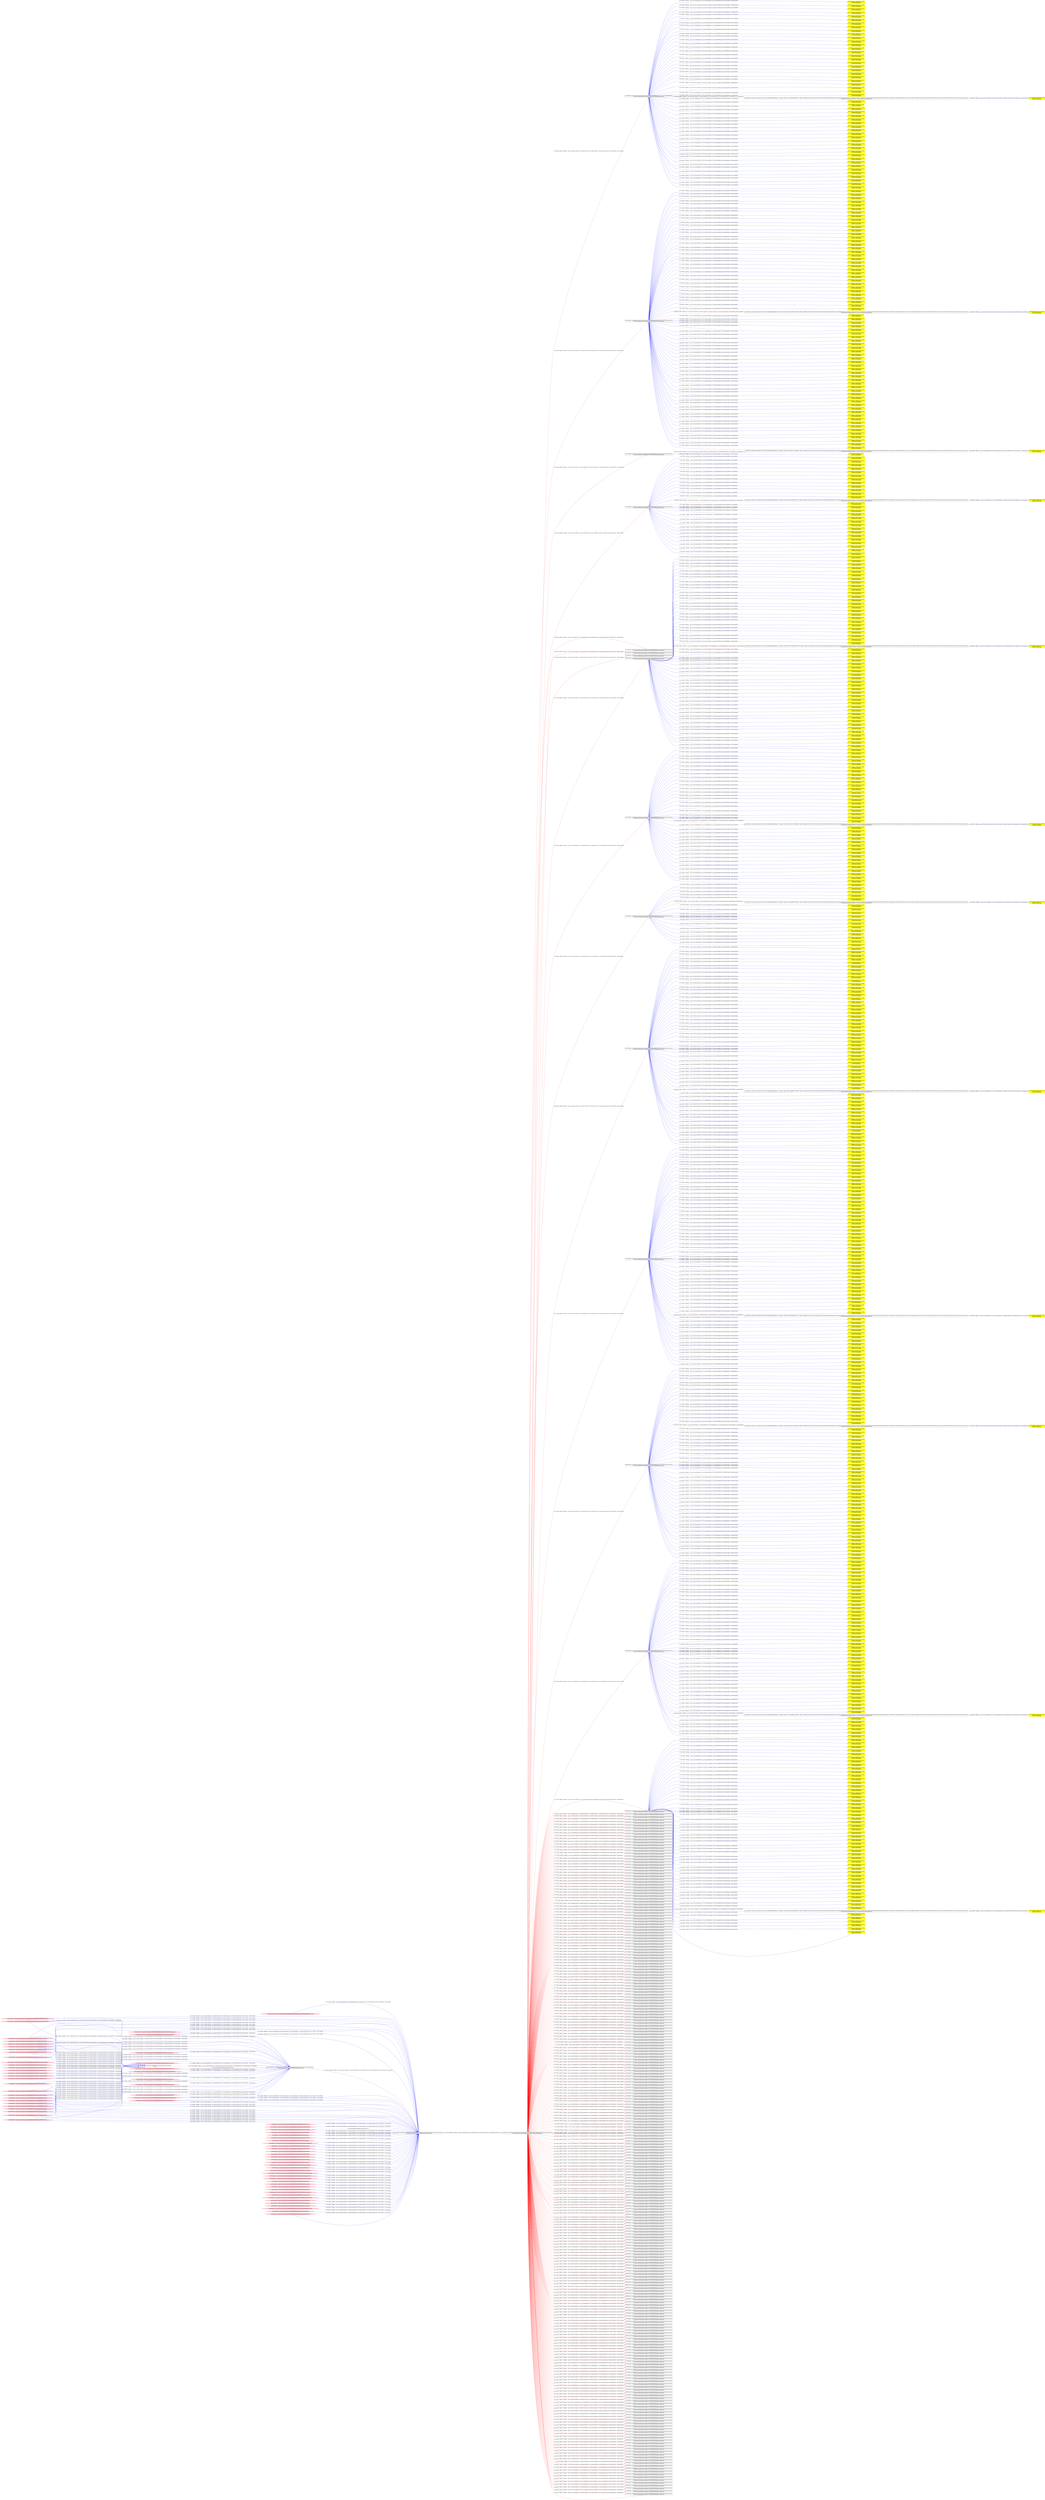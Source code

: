digraph  {
rankdir=LR
"740"[color=black,label="id:740 HopCount: 2 pid:1412 proc_starttime:0 cmd:\"C:\Program Files\mozilla\firefox\firefox.exe\" owner uid:null owner group id:null,\n C:/Program Files/mozilla/firefox/firefox.exe C:/Program Files/mozilla/firefox/firefox.exe", shape=box,style=solid];
"9"[color=yellow,label="id:9 HopCount: 3 srcIP:128.55.12.56:55509\ndstIP:209.180.150.58:80\ntype:SOCK_ESTABLISHED ", shape=box,style=filled];
"740" -> "9" [id=889,__obj="WRITE"color=blue,label="id:889 WRITE **NORMAL**  seqs:[1557531595053000000, 0] T:[1557531595053000000, 1557531595053000000] relT:[-203136982000000, -203136982000000]",style=solid];
"624"[color=black,label="id:624 HopCount: 2 pid:6464 proc_starttime:0 cmd:\"C:\Program Files\mozilla\firefox\firefox.exe\" owner uid:null owner group id:null,\n C:/Program Files/mozilla/firefox/firefox.exe C:/Program Files/mozilla/firefox/firefox.exe", shape=box,style=solid];
"0"[color=yellow,label="id:0 HopCount: 3 srcIP:128.55.12.56:55743\ndstIP:207.138.235.230:80\ntype:SOCK_ESTABLISHED ", shape=box,style=filled];
"624" -> "0" [id=890,__obj="WRITE"color=blue,label="id:890 WRITE **NORMAL**  seqs:[1557534042427000000, 0] T:[1557534042427000000, 1557534042427000000] relT:[-205584356000000, -205584356000000]",style=solid];
"2"[color=yellow,label="id:2 HopCount: 3 srcIP:128.55.12.56:55699\ndstIP:202.179.137.58:80\ntype:SOCK_ESTABLISHED ", shape=box,style=filled];
"624" -> "2" [id=891,__obj="WRITE"color=blue,label="id:891 WRITE **NORMAL**  seqs:[1557534025912000000, 0] T:[1557534025912000000, 1557534025912000000] relT:[-205567841000000, -205567841000000]",style=solid];
"3"[color=yellow,label="id:3 HopCount: 3 srcIP:128.55.12.56:55547\ndstIP:69.19.191.10:80\ntype:SOCK_ESTABLISHED ", shape=box,style=filled];
"740" -> "3" [id=892,__obj="WRITE"color=blue,label="id:892 WRITE **NORMAL**  seqs:[1557531627169000000, 0] T:[1557531627169000000, 1557531627169000000] relT:[-203169098000000, -203169098000000]",style=solid];
"4"[color=black,label="id:4 HopCount: 3 pid:4392 proc_starttime:0 cmd:\"C:\Program Files\mozilla\firefox\firefox.exe\" -contentproc --channel=\"6464.0.2140825261\\874562825\" -childID 1 -isForBrowser -intPrefs 5:50|6:-1|28:1000|33:20|34:10|43:128|44:10000|48:0|50:400|51:1|52:0|53:0|58:0|59:120|60:120|133:2|134:1|147:5000|157:0|159:0|170:10000|182:-1|187:128|188:10000|189:0|195:24|196:32768|198:0|199:0|207:5|211:1048576|212:100|213:5000|215:600|217:1|226:1|231:0|241:60000| -boolPrefs 1:0|2:0|4:0|26:1|27:1|30:0|35:1|36:0|37:0|38:0|39:1|40:0|41:1|42:1|45:0|46:0|47:0|49:0|54:1|55:1|56 owner uid:null owner group id:null,\n C:/Program Files/mozilla/firefox/firefox.exe C:/Program Files/mozilla/firefox/firefox.exe", shape=box,style=solid];
"624" -> "4" [id=893,__obj="PROC_CREATE"color=red,label="id:893 PROC_CREATE **NORMAL**  seqs:[1557533977192000000, 1557533977192000000] T:[1557533977192000000, 1557533977192000000] relT:[-205519121000000, -205519121000000]",style=solid];
"5"[color=yellow,label="id:5 HopCount: 3 srcIP:128.55.12.56:55506\ndstIP:209.180.150.58:80\ntype:SOCK_ESTABLISHED ", shape=box,style=filled];
"740" -> "5" [id=894,__obj="WRITE"color=blue,label="id:894 WRITE **NORMAL**  seqs:[1557531595010000000, 0] T:[1557531595010000000, 1557531595010000000] relT:[-203136939000000, -203136939000000]",style=solid];
"597"[color=black,label="id:597 HopCount: 2 pid:6952 proc_starttime:0 cmd:\"C:\Program Files\mozilla\firefox\firefox.exe\" owner uid:null owner group id:null,\n C:/Program Files/mozilla/firefox/firefox.exe C:/Program Files/mozilla/firefox/firefox.exe", shape=box,style=solid];
"6"[color=yellow,label="id:6 HopCount: 3 srcIP:127.0.0.1:63667\ndstIP:127.0.0.1:63666\ntype:SOCK_ESTABLISHED ", shape=box,style=filled];
"597" -> "6" [id=895,__obj="WRITE"color=blue,label="id:895 WRITE **NORMAL**  seqs:[1557443611935000000, 0] T:[1557443611935000000, 1557444153852000000] relT:[-115153864000000, -115695781000000]",style=solid];
"7"[color=yellow,label="id:7 HopCount: 3 srcIP:128.55.12.56:55538\ndstIP:209.180.150.58:80\ntype:SOCK_ESTABLISHED ", shape=box,style=filled];
"740" -> "7" [id=896,__obj="WRITE"color=blue,label="id:896 WRITE **NORMAL**  seqs:[1557531595631000000, 0] T:[1557531595631000000, 1557531595631000000] relT:[-203137560000000, -203137560000000]",style=solid];
"8"[color=black,label="id:8 HopCount: 3 pid:3280 proc_starttime:0 cmd:\"C:\Program Files\mozilla\firefox\firefox.exe\" -contentproc --channel=\"6952.0.854057175\\1211680092\" -childID 1 -isForBrowser -intPrefs 5:50|6:-1|28:1000|33:20|34:10|43:128|44:10000|48:0|50:400|51:1|52:0|53:0|58:0|59:120|60:120|133:2|134:1|147:5000|157:0|159:0|170:10000|182:-1|187:128|188:10000|189:0|195:24|196:32768|198:0|199:0|207:5|211:1048576|212:100|213:5000|215:600|217:1|226:1|231:0|241:60000| -boolPrefs 1:0|2:0|4:0|26:1|27:1|30:0|35:1|36:0|37:0|38:0|39:1|40:0|41:1|42:1|45:0|46:0|47:0|49:0|54:1|55:1|56 owner uid:null owner group id:null,\n C:/Program Files/mozilla/firefox/firefox.exe C:/Program Files/mozilla/firefox/firefox.exe", shape=box,style=solid];
"597" -> "8" [id=897,__obj="PROC_CREATE"color=red,label="id:897 PROC_CREATE **NORMAL**  seqs:[1557443613412000000, 1557443613412000000] T:[1557443613412000000, 1557443613412000000] relT:[-115155341000000, -115155341000000]",style=solid];
"811"[color=yellow,label="id:811 HopCount: 3 srcIP:128.55.12.56:55539\ndstIP:209.85.197.147:80\ntype:SOCK_ESTABLISHED ", shape=box,style=filled];
"740" -> "811" [id=898,__obj="WRITE"color=blue,label="id:898 WRITE **NORMAL**  seqs:[1557531595649000000, 0] T:[1557531595649000000, 1557531595649000000] relT:[-203137578000000, -203137578000000]",style=solid];
"773"[color=black,label="id:773 HopCount: 2 pid:800 proc_starttime:0 cmd:\"C:\Program Files\mozilla\firefox\firefox.exe\" owner uid:null owner group id:null,\n C:/Program Files/mozilla/firefox/firefox.exe C:/Program Files/mozilla/firefox/firefox.exe", shape=box,style=solid];
"803"[color=yellow,label="id:803 HopCount: 3 srcIP:128.55.12.56:57352\ndstIP:165.254.127.105:80\ntype:SOCK_ESTABLISHED ", shape=box,style=filled];
"773" -> "803" [id=899,__obj="WRITE"color=blue,label="id:899 WRITE **NORMAL**  seqs:[1557423568272000000, 0] T:[1557423568272000000, 1557423568272000000] relT:[-95110201000000, -95110201000000]",style=solid];
"1"[color=yellow,label="id:1 HopCount: 3 srcIP:128.55.12.56:55528\ndstIP:209.180.150.58:80\ntype:SOCK_ESTABLISHED ", shape=box,style=filled];
"740" -> "1" [id=900,__obj="WRITE"color=blue,label="id:900 WRITE **NORMAL**  seqs:[1557531595414000000, 0] T:[1557531595414000000, 1557531595414000000] relT:[-203137343000000, -203137343000000]",style=solid];
"31"[color=yellow,label="id:31 HopCount: 3 srcIP:128.55.12.56:55511\ndstIP:209.180.150.58:80\ntype:SOCK_ESTABLISHED ", shape=box,style=filled];
"740" -> "31" [id=901,__obj="WRITE"color=blue,label="id:901 WRITE **NORMAL**  seqs:[1557531595072000000, 0] T:[1557531595072000000, 1557531595072000000] relT:[-203137001000000, -203137001000000]",style=solid];
"12"[color=yellow,label="id:12 HopCount: 3 srcIP:127.0.0.1:55653\ndstIP:127.0.0.1:55652\ntype:SOCK_ESTABLISHED ", shape=box,style=filled];
"624" -> "12" [id=902,__obj="WRITE"color=blue,label="id:902 WRITE **NORMAL**  seqs:[1557533975405000000, 0] T:[1557533975405000000, 1557534049343000000] relT:[-205517334000000, -205591272000000]",style=solid];
"16"[color=yellow,label="id:16 HopCount: 3 srcIP:128.55.12.56:55775\ndstIP:207.138.235.230:80\ntype:SOCK_ESTABLISHED ", shape=box,style=filled];
"624" -> "16" [id=903,__obj="WRITE"color=blue,label="id:903 WRITE **NORMAL**  seqs:[1557534043072000000, 0] T:[1557534043072000000, 1557534043072000000] relT:[-205585001000000, -205585001000000]",style=solid];
"15"[color=yellow,label="id:15 HopCount: 3 srcIP:128.55.12.56:55505\ndstIP:209.180.150.58:80\ntype:SOCK_ESTABLISHED ", shape=box,style=filled];
"740" -> "15" [id=904,__obj="WRITE"color=blue,label="id:904 WRITE **NORMAL**  seqs:[1557531594945000000, 0] T:[1557531594945000000, 1557531594945000000] relT:[-203136874000000, -203136874000000]",style=solid];
"13"[color=black,label="id:13 HopCount: 0 pid:856 proc_starttime:0 cmd:C:\WINDOWS\system32\svchost.exe -k DcomLaunch -p owner uid:null owner group id:null,\n C:/WINDOWS/system32/svchost.exe C:/WINDOWS/system32/svchost.exe", shape=box,style=solid];
"14"[color=black,label="id:14 HopCount: 1 pid:5392 proc_starttime:0 cmd:C:\Windows\System32\RuntimeBroker.exe -Embedding owner uid:null owner group id:null,\n C:/Windows/System32/RuntimeBroker.exe C:/Windows/System32/RuntimeBroker.exe", shape=box,style=solid];
"13" -> "14" [id=905,__obj="PROC_CREATE"color=red,label="id:905 PROC_CREATE **NORMAL**  seqs:[1557328458071000000, 1557328458071000000] T:[1557328458071000000, 1557328458071000000] relT:[0, 0]",style=solid];
"18"[color=yellow,label="id:18 HopCount: 3 srcIP:128.55.12.56:55515\ndstIP:209.180.150.58:80\ntype:SOCK_ESTABLISHED ", shape=box,style=filled];
"740" -> "18" [id=906,__obj="WRITE"color=blue,label="id:906 WRITE **NORMAL**  seqs:[1557531595125000000, 0] T:[1557531595125000000, 1557531595125000000] relT:[-203137054000000, -203137054000000]",style=solid];
"19"[color=yellow,label="id:19 HopCount: 3 srcIP:128.55.12.56:55679\ndstIP:202.179.137.58:80\ntype:SOCK_ESTABLISHED ", shape=box,style=filled];
"624" -> "19" [id=907,__obj="WRITE"color=blue,label="id:907 WRITE **NORMAL**  seqs:[1557534025612000000, 0] T:[1557534025612000000, 1557534025612000000] relT:[-205567541000000, -205567541000000]",style=solid];
"17"[color=black,label="id:17 HopCount: 2 pid:4176 proc_starttime:0 cmd:\"C:\Program Files\mozilla\firefox\firefox.exe\" owner uid:null owner group id:null,\n C:/Program Files/mozilla/firefox/firefox.exe C:/Program Files/mozilla/firefox/firefox.exe", shape=box,style=solid];
"14" -> "17" [id=908,__obj="PROC_CREATE"color=red,label="id:908 PROC_CREATE **NORMAL**  seqs:[1557783146356000000, 1557783146356000000] T:[1557783146356000000, 1557783146356000000] relT:[-454688285000000, -454688285000000]",style=solid];
"21"[color=yellow,label="id:21 HopCount: 3 srcIP:128.55.12.56:55537\ndstIP:209.180.150.58:80\ntype:SOCK_ESTABLISHED ", shape=box,style=filled];
"740" -> "21" [id=909,__obj="WRITE"color=blue,label="id:909 WRITE **NORMAL**  seqs:[1557531595600000000, 0] T:[1557531595600000000, 1557531595600000000] relT:[-203137529000000, -203137529000000]",style=solid];
"22"[color=yellow,label="id:22 HopCount: 3 srcIP:128.55.12.56:55668\ndstIP:217.160.205.44:80\ntype:SOCK_ESTABLISHED ", shape=box,style=filled];
"624" -> "22" [id=910,__obj="WRITE"color=blue,label="id:910 WRITE **NORMAL**  seqs:[1557533993475000000, 0] T:[1557533993475000000, 1557533993475000000] relT:[-205535404000000, -205535404000000]",style=solid];
"20"[color=black,label="id:20 HopCount: 2 pid:6416 proc_starttime:0 cmd:\"C:\Program Files\mozilla\firefox\firefox.exe\" owner uid:null owner group id:null,\n C:/Program Files/mozilla/firefox/firefox.exe C:/Program Files/mozilla/firefox/firefox.exe", shape=box,style=solid];
"14" -> "20" [id=911,__obj="PROC_CREATE"color=red,label="id:911 PROC_CREATE **NORMAL**  seqs:[1557622443282000000, 1557622443282000000] T:[1557622443282000000, 1557622443282000000] relT:[-293985211000000, -293985211000000]",style=solid];
"24"[color=yellow,label="id:24 HopCount: 3 srcIP:128.55.12.56:55545\ndstIP:69.19.191.10:80\ntype:SOCK_ESTABLISHED ", shape=box,style=filled];
"740" -> "24" [id=912,__obj="WRITE"color=blue,label="id:912 WRITE **NORMAL**  seqs:[1557531627153000000, 0] T:[1557531627153000000, 1557531627153000000] relT:[-203169082000000, -203169082000000]",style=solid];
"25"[color=yellow,label="id:25 HopCount: 3 srcIP:128.55.12.56:55730\ndstIP:207.138.235.230:80\ntype:SOCK_ESTABLISHED ", shape=box,style=filled];
"624" -> "25" [id=913,__obj="WRITE"color=blue,label="id:913 WRITE **NORMAL**  seqs:[1557534042106000000, 0] T:[1557534042106000000, 1557534042106000000] relT:[-205584035000000, -205584035000000]",style=solid];
"23"[color=black,label="id:23 HopCount: 2 pid:6160 proc_starttime:0 cmd:\"C:\Program Files\mozilla\firefox\firefox.exe\" owner uid:null owner group id:null,\n C:/Program Files/mozilla/firefox/firefox.exe C:/Program Files/mozilla/firefox/firefox.exe", shape=box,style=solid];
"14" -> "23" [id=914,__obj="PROC_CREATE"color=red,label="id:914 PROC_CREATE **NORMAL**  seqs:[1557584772872000000, 1557584772872000000] T:[1557584772872000000, 1557584772872000000] relT:[-256314801000000, -256314801000000]",style=solid];
"287"[color=black,label="id:287 HopCount: 2 pid:4672 proc_starttime:0 cmd:\"C:\Program Files\mozilla\firefox\firefox.exe\" owner uid:null owner group id:null,\n C:/Program Files/mozilla/firefox/firefox.exe C:/Program Files/mozilla/firefox/firefox.exe", shape=box,style=solid];
"611"[color=yellow,label="id:611 HopCount: 3 srcIP:128.55.12.56:53542\ndstIP:66.226.75.118:80\ntype:SOCK_ESTABLISHED ", shape=box,style=filled];
"287" -> "611" [id=915,__obj="WRITE"color=blue,label="id:915 WRITE **NORMAL**  seqs:[1557524218909000000, 0] T:[1557524218909000000, 1557524218909000000] relT:[-195760838000000, -195760838000000]",style=solid];
"27"[color=yellow,label="id:27 HopCount: 3 srcIP:128.55.12.56:53571\ndstIP:66.220.3.253:80\ntype:SOCK_ESTABLISHED ", shape=box,style=filled];
"287" -> "27" [id=916,__obj="WRITE"color=blue,label="id:916 WRITE **NORMAL**  seqs:[1557524255186000000, 0] T:[1557524255186000000, 1557524255186000000] relT:[-195797115000000, -195797115000000]",style=solid];
"28"[color=yellow,label="id:28 HopCount: 3 srcIP:128.55.12.56:53570\ndstIP:66.220.3.253:80\ntype:SOCK_ESTABLISHED ", shape=box,style=filled];
"287" -> "28" [id=917,__obj="WRITE"color=blue,label="id:917 WRITE **NORMAL**  seqs:[1557524255185000000, 0] T:[1557524255185000000, 1557524255185000000] relT:[-195797114000000, -195797114000000]",style=solid];
"29"[color=yellow,label="id:29 HopCount: 3 srcIP:128.55.12.56:53589\ndstIP:66.220.3.253:80\ntype:SOCK_ESTABLISHED ", shape=box,style=filled];
"287" -> "29" [id=918,__obj="WRITE"color=blue,label="id:918 WRITE **NORMAL**  seqs:[1557524255579000000, 0] T:[1557524255579000000, 1557524255579000000] relT:[-195797508000000, -195797508000000]",style=solid];
"30"[color=yellow,label="id:30 HopCount: 3 srcIP:128.55.12.56:53562\ndstIP:216.207.68.32:80\ntype:SOCK_ESTABLISHED ", shape=box,style=filled];
"287" -> "30" [id=919,__obj="WRITE"color=blue,label="id:919 WRITE **NORMAL**  seqs:[1557524242129000000, 0] T:[1557524242129000000, 1557524242129000000] relT:[-195784058000000, -195784058000000]",style=solid];
"709"[color=black,label="id:709 HopCount: 2 pid:3008 proc_starttime:0 cmd:\"C:\Program Files\mozilla\firefox\firefox.exe\" owner uid:null owner group id:null,\n C:/Program Files/mozilla/firefox/firefox.exe C:/Program Files/mozilla/firefox/firefox.exe", shape=box,style=solid];
"555"[color=yellow,label="id:555 HopCount: 3 srcIP:128.55.12.56:56051\ndstIP:204.188.136.32:80\ntype:SOCK_ESTABLISHED ", shape=box,style=filled];
"709" -> "555" [id=920,__obj="WRITE"color=blue,label="id:920 WRITE **NORMAL**  seqs:[1557535437236000000, 0] T:[1557535437236000000, 1557535437236000000] relT:[-206979165000000, -206979165000000]",style=solid];
"321"[color=black,label="id:321 HopCount: 2 pid:5760 proc_starttime:0 cmd:\"C:\Program Files\mozilla\firefox\firefox.exe\" owner uid:null owner group id:null,\n C:/Program Files/mozilla/firefox/firefox.exe C:/Program Files/mozilla/firefox/firefox.exe", shape=box,style=solid];
"33"[color=yellow,label="id:33 HopCount: 3 srcIP:128.55.12.56:57312\ndstIP:67.28.122.168:80\ntype:SOCK_ESTABLISHED ", shape=box,style=filled];
"321" -> "33" [id=921,__obj="WRITE"color=blue,label="id:921 WRITE **NORMAL**  seqs:[1557422780393000000, 0] T:[1557422780393000000, 1557422780393000000] relT:[-94322322000000, -94322322000000]",style=solid];
"34"[color=yellow,label="id:34 HopCount: 3 srcIP:128.55.12.56:55695\ndstIP:202.179.137.58:80\ntype:SOCK_ESTABLISHED ", shape=box,style=filled];
"624" -> "34" [id=922,__obj="WRITE"color=blue,label="id:922 WRITE **NORMAL**  seqs:[1557534025880000000, 0] T:[1557534025880000000, 1557534025880000000] relT:[-205567809000000, -205567809000000]",style=solid];
"36"[color=yellow,label="id:36 HopCount: 3 srcIP:128.55.12.56:57308\ndstIP:91.196.241.15:80\ntype:SOCK_ESTABLISHED ", shape=box,style=filled];
"321" -> "36" [id=923,__obj="WRITE"color=blue,label="id:923 WRITE **NORMAL**  seqs:[1557422755194000000, 0] T:[1557422755194000000, 1557422755194000000] relT:[-94297123000000, -94297123000000]",style=solid];
"35"[color=yellow,label="id:35 HopCount: 3 srcIP:128.55.12.56:55665\ndstIP:217.160.205.44:80\ntype:SOCK_ESTABLISHED ", shape=box,style=filled];
"624" -> "35" [id=924,__obj="WRITE"color=blue,label="id:924 WRITE **NORMAL**  seqs:[1557533993417000000, 0] T:[1557533993417000000, 1557533993417000000] relT:[-205535346000000, -205535346000000]",style=solid];
"38"[color=yellow,label="id:38 HopCount: 3 srcIP:128.55.12.56:55662\ndstIP:217.160.205.44:80\ntype:SOCK_ESTABLISHED ", shape=box,style=filled];
"624" -> "38" [id=925,__obj="WRITE"color=blue,label="id:925 WRITE **NORMAL**  seqs:[1557533993371000000, 0] T:[1557533993371000000, 1557533993371000000] relT:[-205535300000000, -205535300000000]",style=solid];
"37"[color=black,label="id:37 HopCount: 3 pid:4564 proc_starttime:0 cmd:\"C:\Program Files\mozilla\firefox\firefox.exe\" -contentproc --channel=\"5760.0.2050983353\\140803216\" -childID 1 -isForBrowser -intPrefs 5:50|6:-1|28:1000|33:20|34:10|43:128|44:10000|48:0|50:400|51:1|52:0|53:0|58:0|59:120|60:120|133:2|134:1|147:5000|157:0|159:0|170:10000|182:-1|187:128|188:10000|189:0|195:24|196:32768|198:0|199:0|207:5|211:1048576|212:100|213:5000|215:600|217:1|226:1|231:0|241:60000| -boolPrefs 1:0|2:0|4:0|26:1|27:1|30:0|35:1|36:0|37:0|38:0|39:1|40:0|41:1|42:1|45:0|46:0|47:0|49:0|54:1|55:1|56 owner uid:null owner group id:null,\n C:/Program Files/mozilla/firefox/firefox.exe C:/Program Files/mozilla/firefox/firefox.exe", shape=box,style=solid];
"321" -> "37" [id=926,__obj="PROC_CREATE"color=red,label="id:926 PROC_CREATE **NORMAL**  seqs:[1557422740572000000, 1557422740572000000] T:[1557422740572000000, 1557422740572000000] relT:[-94282501000000, -94282501000000]",style=solid];
"39"[color=yellow,label="id:39 HopCount: 3 srcIP:128.55.12.56:55549\ndstIP:69.19.191.10:80\ntype:SOCK_ESTABLISHED ", shape=box,style=filled];
"740" -> "39" [id=927,__obj="WRITE"color=blue,label="id:927 WRITE **NORMAL**  seqs:[1557531627272000000, 0] T:[1557531627272000000, 1557531627272000000] relT:[-203169201000000, -203169201000000]",style=solid];
"40"[color=yellow,label="id:40 HopCount: 3 srcIP:128.55.12.56:55697\ndstIP:202.179.137.58:80\ntype:SOCK_ESTABLISHED ", shape=box,style=filled];
"624" -> "40" [id=928,__obj="WRITE"color=blue,label="id:928 WRITE **NORMAL**  seqs:[1557534025904000000, 0] T:[1557534025904000000, 1557534025967000000] relT:[-205567833000000, -205567896000000]",style=solid];
"41"[color=yellow,label="id:41 HopCount: 3 srcIP:128.55.12.56:55501\ndstIP:209.180.150.58:80\ntype:SOCK_ESTABLISHED ", shape=box,style=filled];
"740" -> "41" [id=929,__obj="WRITE"color=blue,label="id:929 WRITE **NORMAL**  seqs:[1557531594865000000, 0] T:[1557531594865000000, 1557531594865000000] relT:[-203136794000000, -203136794000000]",style=solid];
"42"[color=yellow,label="id:42 HopCount: 3 srcIP:128.55.12.56:55677\ndstIP:202.179.137.58:80\ntype:SOCK_ESTABLISHED ", shape=box,style=filled];
"624" -> "42" [id=930,__obj="WRITE"color=blue,label="id:930 WRITE **NORMAL**  seqs:[1557534025494000000, 0] T:[1557534025494000000, 1557534025494000000] relT:[-205567423000000, -205567423000000]",style=solid];
"32"[color=yellow,label="id:32 HopCount: 3 srcIP:128.55.12.56:53541\ndstIP:66.226.75.118:80\ntype:SOCK_ESTABLISHED ", shape=box,style=filled];
"287" -> "32" [id=931,__obj="WRITE"color=blue,label="id:931 WRITE **NORMAL**  seqs:[1557524218902000000, 0] T:[1557524218902000000, 1557524218902000000] relT:[-195760831000000, -195760831000000]",style=solid];
"10"[color=yellow,label="id:10 HopCount: 3 srcIP:128.55.12.56:55516\ndstIP:209.180.150.58:80\ntype:SOCK_ESTABLISHED ", shape=box,style=filled];
"740" -> "10" [id=932,__obj="WRITE"color=blue,label="id:932 WRITE **NORMAL**  seqs:[1557531595167000000, 0] T:[1557531595167000000, 1557531595167000000] relT:[-203137096000000, -203137096000000]",style=solid];
"11"[color=yellow,label="id:11 HopCount: 3 srcIP:128.55.12.56:55738\ndstIP:207.138.235.230:80\ntype:SOCK_ESTABLISHED ", shape=box,style=filled];
"624" -> "11" [id=933,__obj="WRITE"color=blue,label="id:933 WRITE **NORMAL**  seqs:[1557534042284000000, 0] T:[1557534042284000000, 1557534042284000000] relT:[-205584213000000, -205584213000000]",style=solid];
"43"[color=yellow,label="id:43 HopCount: 3 srcIP:128.55.12.56:53599\ndstIP:66.220.3.253:80\ntype:SOCK_ESTABLISHED ", shape=box,style=filled];
"287" -> "43" [id=934,__obj="WRITE"color=blue,label="id:934 WRITE **NORMAL**  seqs:[1557524255836000000, 0] T:[1557524255836000000, 1557524255836000000] relT:[-195797765000000, -195797765000000]",style=solid];
"44"[color=yellow,label="id:44 HopCount: 3 srcIP:128.55.12.56:53547\ndstIP:207.44.160.92:80\ntype:SOCK_ESTABLISHED ", shape=box,style=filled];
"287" -> "44" [id=935,__obj="WRITE"color=blue,label="id:935 WRITE **NORMAL**  seqs:[1557524241946000000, 0] T:[1557524241946000000, 1557524241946000000] relT:[-195783875000000, -195783875000000]",style=solid];
"45"[color=yellow,label="id:45 HopCount: 3 srcIP:128.55.12.56:53594\ndstIP:66.220.3.253:80\ntype:SOCK_ESTABLISHED ", shape=box,style=filled];
"287" -> "45" [id=936,__obj="WRITE"color=blue,label="id:936 WRITE **NORMAL**  seqs:[1557524255679000000, 0] T:[1557524255679000000, 1557524255679000000] relT:[-195797608000000, -195797608000000]",style=solid];
"46"[color=yellow,label="id:46 HopCount: 3 srcIP:128.55.12.56:53567\ndstIP:64.233.187.165:80\ntype:SOCK_ESTABLISHED ", shape=box,style=filled];
"287" -> "46" [id=937,__obj="WRITE"color=blue,label="id:937 WRITE **NORMAL**  seqs:[1557524242418000000, 0] T:[1557524242418000000, 1557524242418000000] relT:[-195784347000000, -195784347000000]",style=solid];
"70"[color=yellow,label="id:70 HopCount: 3 srcIP:128.55.12.56:56034\ndstIP:204.11.51.35:80\ntype:SOCK_ESTABLISHED ", shape=box,style=filled];
"709" -> "70" [id=938,__obj="WRITE"color=blue,label="id:938 WRITE **NORMAL**  seqs:[1557535436693000000, 0] T:[1557535436693000000, 1557535436693000000] relT:[-206978622000000, -206978622000000]",style=solid];
"51"[color=yellow,label="id:51 HopCount: 3 srcIP:128.55.12.56:57307\ndstIP:67.28.122.168:80\ntype:SOCK_ESTABLISHED ", shape=box,style=filled];
"321" -> "51" [id=939,__obj="WRITE"color=blue,label="id:939 WRITE **NORMAL**  seqs:[1557422744745000000, 0] T:[1557422744745000000, 1557422744745000000] relT:[-94286674000000, -94286674000000]",style=solid];
"52"[color=yellow,label="id:52 HopCount: 3 srcIP:128.55.12.56:55664\ndstIP:217.160.205.44:80\ntype:SOCK_ESTABLISHED ", shape=box,style=filled];
"624" -> "52" [id=940,__obj="WRITE"color=blue,label="id:940 WRITE **NORMAL**  seqs:[1557533993388000000, 0] T:[1557533993388000000, 1557533993388000000] relT:[-205535317000000, -205535317000000]",style=solid];
"55"[color=yellow,label="id:55 HopCount: 3 srcIP:128.55.12.56:57318\ndstIP:149.101.1.32:80\ntype:SOCK_ESTABLISHED ", shape=box,style=filled];
"321" -> "55" [id=941,__obj="WRITE"color=blue,label="id:941 WRITE **NORMAL**  seqs:[1557422790649000000, 0] T:[1557422790649000000, 1557422790649000000] relT:[-94332578000000, -94332578000000]",style=solid];
"53"[color=yellow,label="id:53 HopCount: 3 srcIP:128.55.12.56:55711\ndstIP:207.138.235.230:80\ntype:SOCK_ESTABLISHED ", shape=box,style=filled];
"624" -> "53" [id=942,__obj="WRITE"color=blue,label="id:942 WRITE **NORMAL**  seqs:[1557534041755000000, 0] T:[1557534041755000000, 1557534041755000000] relT:[-205583684000000, -205583684000000]",style=solid];
"58"[color=yellow,label="id:58 HopCount: 3 srcIP:128.55.12.56:55774\ndstIP:207.138.235.230:80\ntype:SOCK_ESTABLISHED ", shape=box,style=filled];
"624" -> "58" [id=943,__obj="WRITE"color=blue,label="id:943 WRITE **NORMAL**  seqs:[1557534043057000000, 0] T:[1557534043057000000, 1557534043057000000] relT:[-205584986000000, -205584986000000]",style=solid];
"54"[color=yellow,label="id:54 HopCount: 3 srcIP:128.55.12.56:56032\ndstIP:204.11.51.35:80\ntype:SOCK_ESTABLISHED ", shape=box,style=filled];
"709" -> "54" [id=944,__obj="WRITE"color=blue,label="id:944 WRITE **NORMAL**  seqs:[1557535436656000000, 0] T:[1557535436656000000, 1557535436656000000] relT:[-206978585000000, -206978585000000]",style=solid];
"56"[color=yellow,label="id:56 HopCount: 3 srcIP:128.55.12.56:55967\ndstIP:209.85.197.147:80\ntype:SOCK_ESTABLISHED ", shape=box,style=filled];
"709" -> "56" [id=945,__obj="WRITE"color=blue,label="id:945 WRITE **NORMAL**  seqs:[1557535435412000000, 0] T:[1557535435412000000, 1557535435412000000] relT:[-206977341000000, -206977341000000]",style=solid];
"57"[color=yellow,label="id:57 HopCount: 3 srcIP:128.55.12.56:57320\ndstIP:149.101.1.32:80\ntype:SOCK_ESTABLISHED ", shape=box,style=filled];
"321" -> "57" [id=946,__obj="WRITE"color=blue,label="id:946 WRITE **NORMAL**  seqs:[1557422790770000000, 0] T:[1557422790770000000, 1557422790770000000] relT:[-94332699000000, -94332699000000]",style=solid];
"59"[color=yellow,label="id:59 HopCount: 3 srcIP:128.55.12.56:55991\ndstIP:64.207.128.68:80\ntype:SOCK_ESTABLISHED ", shape=box,style=filled];
"709" -> "59" [id=947,__obj="WRITE"color=blue,label="id:947 WRITE **NORMAL**  seqs:[1557535435996000000, 0] T:[1557535435996000000, 1557535435996000000] relT:[-206977925000000, -206977925000000]",style=solid];
"60"[color=yellow,label="id:60 HopCount: 3 srcIP:128.55.12.56:57314\ndstIP:149.101.1.32:80\ntype:SOCK_ESTABLISHED ", shape=box,style=filled];
"321" -> "60" [id=948,__obj="WRITE"color=blue,label="id:948 WRITE **NORMAL**  seqs:[1557422790519000000, 0] T:[1557422790519000000, 1557422790560000000] relT:[-94332448000000, -94332489000000]",style=solid];
"61"[color=yellow,label="id:61 HopCount: 3 srcIP:128.55.12.56:55773\ndstIP:207.138.235.230:80\ntype:SOCK_ESTABLISHED ", shape=box,style=filled];
"624" -> "61" [id=949,__obj="WRITE"color=blue,label="id:949 WRITE **NORMAL**  seqs:[1557534043025000000, 0] T:[1557534043025000000, 1557534043025000000] relT:[-205584954000000, -205584954000000]",style=solid];
"47"[color=yellow,label="id:47 HopCount: 3 srcIP:128.55.12.56:53572\ndstIP:66.220.3.253:80\ntype:SOCK_ESTABLISHED ", shape=box,style=filled];
"287" -> "47" [id=950,__obj="WRITE"color=blue,label="id:950 WRITE **NORMAL**  seqs:[1557524255187000000, 0] T:[1557524255187000000, 1557524255187000000] relT:[-195797116000000, -195797116000000]",style=solid];
"63"[color=yellow,label="id:63 HopCount: 3 srcIP:128.55.12.56:55986\ndstIP:64.207.128.68:80\ntype:SOCK_ESTABLISHED ", shape=box,style=filled];
"709" -> "63" [id=951,__obj="WRITE"color=blue,label="id:951 WRITE **NORMAL**  seqs:[1557535435881000000, 0] T:[1557535435881000000, 1557535435881000000] relT:[-206977810000000, -206977810000000]",style=solid];
"64"[color=yellow,label="id:64 HopCount: 3 srcIP:128.55.12.56:57317\ndstIP:149.101.1.32:80\ntype:SOCK_ESTABLISHED ", shape=box,style=filled];
"321" -> "64" [id=952,__obj="WRITE"color=blue,label="id:952 WRITE **NORMAL**  seqs:[1557422790609000000, 0] T:[1557422790609000000, 1557422790609000000] relT:[-94332538000000, -94332538000000]",style=solid];
"65"[color=yellow,label="id:65 HopCount: 3 srcIP:128.55.12.56:55796\ndstIP:216.52.208.185:80\ntype:SOCK_ESTABLISHED ", shape=box,style=filled];
"624" -> "65" [id=953,__obj="WRITE"color=blue,label="id:953 WRITE **NORMAL**  seqs:[1557534043844000000, 0] T:[1557534043844000000, 1557534043844000000] relT:[-205585773000000, -205585773000000]",style=solid];
"62"[color=yellow,label="id:62 HopCount: 3 srcIP:128.55.12.56:53581\ndstIP:66.220.3.253:80\ntype:SOCK_ESTABLISHED ", shape=box,style=filled];
"287" -> "62" [id=954,__obj="WRITE"color=blue,label="id:954 WRITE **NORMAL**  seqs:[1557524255285000000, 0] T:[1557524255285000000, 1557524255285000000] relT:[-195797214000000, -195797214000000]",style=solid];
"66"[color=yellow,label="id:66 HopCount: 3 srcIP:128.55.12.56:53555\ndstIP:207.44.160.92:80\ntype:SOCK_ESTABLISHED ", shape=box,style=filled];
"287" -> "66" [id=955,__obj="WRITE"color=blue,label="id:955 WRITE **NORMAL**  seqs:[1557524242047000000, 0] T:[1557524242047000000, 1557524242047000000] relT:[-195783976000000, -195783976000000]",style=solid];
"67"[color=yellow,label="id:67 HopCount: 3 srcIP:128.55.12.56:53576\ndstIP:66.220.3.253:80\ntype:SOCK_ESTABLISHED ", shape=box,style=filled];
"287" -> "67" [id=956,__obj="WRITE"color=blue,label="id:956 WRITE **NORMAL**  seqs:[1557524255209000000, 0] T:[1557524255209000000, 1557524255209000000] relT:[-195797138000000, -195797138000000]",style=solid];
"68"[color=yellow,label="id:68 HopCount: 3 srcIP:128.55.12.56:53556\ndstIP:207.44.160.92:80\ntype:SOCK_ESTABLISHED ", shape=box,style=filled];
"287" -> "68" [id=957,__obj="WRITE"color=blue,label="id:957 WRITE **NORMAL**  seqs:[1557524242063000000, 0] T:[1557524242063000000, 1557524242063000000] relT:[-195783992000000, -195783992000000]",style=solid];
"320"[color=black,label="id:320 HopCount: 2 pid:6908 proc_starttime:0 cmd:\"C:\Program Files\mozilla\firefox\firefox.exe\" owner uid:null owner group id:null,\n C:/Program Files/mozilla/firefox/firefox.exe C:/Program Files/mozilla/firefox/firefox.exe", shape=box,style=solid];
"71"[color=yellow,label="id:71 HopCount: 3 srcIP:128.55.12.56:59862\ndstIP:64.8.54.43:80\ntype:SOCK_ESTABLISHED ", shape=box,style=filled];
"320" -> "71" [id=958,__obj="WRITE"color=blue,label="id:958 WRITE **NORMAL**  seqs:[1557434832872000000, 0] T:[1557434832872000000, 1557434832872000000] relT:[-106374801000000, -106374801000000]",style=solid];
"72"[color=yellow,label="id:72 HopCount: 3 srcIP:128.55.12.56:57322\ndstIP:149.101.1.32:80\ntype:SOCK_ESTABLISHED ", shape=box,style=filled];
"321" -> "72" [id=959,__obj="WRITE"color=blue,label="id:959 WRITE **NORMAL**  seqs:[1557422790897000000, 0] T:[1557422790897000000, 1557422790897000000] relT:[-94332826000000, -94332826000000]",style=solid];
"74"[color=black,label="id:74 HopCount: 3 pid:5344 proc_starttime:0 cmd:\"C:\Program Files\mozilla\firefox\firefox.exe\" -contentproc --channel=\"6908.0.1288958544\\721468005\" -childID 1 -isForBrowser -intPrefs 5:50|6:-1|28:1000|33:20|34:10|43:128|44:10000|48:0|50:400|51:1|52:0|53:0|58:0|59:120|60:120|133:2|134:1|147:5000|157:0|159:0|170:10000|182:-1|187:128|188:10000|189:0|195:24|196:32768|198:0|199:0|207:5|211:1048576|212:100|213:5000|215:600|217:1|226:1|231:0|241:60000| -boolPrefs 1:0|2:0|4:0|26:1|27:1|30:0|35:1|36:0|37:0|38:0|39:1|40:0|41:1|42:1|45:0|46:0|47:0|49:0|54:1|55:1|56 owner uid:null owner group id:null,\n C:/Program Files/mozilla/firefox/firefox.exe C:/Program Files/mozilla/firefox/firefox.exe", shape=box,style=solid];
"320" -> "74" [id=960,__obj="PROC_CREATE"color=red,label="id:960 PROC_CREATE **NORMAL**  seqs:[1557434795334000000, 1557434795334000000] T:[1557434795334000000, 1557434795334000000] relT:[-106337263000000, -106337263000000]",style=solid];
"73"[color=yellow,label="id:73 HopCount: 3 srcIP:128.55.12.56:57319\ndstIP:149.101.1.32:80\ntype:SOCK_ESTABLISHED ", shape=box,style=filled];
"321" -> "73" [id=961,__obj="WRITE"color=blue,label="id:961 WRITE **NORMAL**  seqs:[1557422790689000000, 0] T:[1557422790689000000, 1557422790689000000] relT:[-94332618000000, -94332618000000]",style=solid];
"76"[color=yellow,label="id:76 HopCount: 3 srcIP:128.55.12.56:57324\ndstIP:150.159.104.124:80\ntype:SOCK_ESTABLISHED ", shape=box,style=filled];
"321" -> "76" [id=962,__obj="WRITE"color=blue,label="id:962 WRITE **NORMAL**  seqs:[1557422790954000000, 0] T:[1557422790954000000, 1557422790954000000] relT:[-94332883000000, -94332883000000]",style=solid];
"75"[color=yellow,label="id:75 HopCount: 3 srcIP:128.55.12.56:56007\ndstIP:64.233.187.165:80\ntype:SOCK_ESTABLISHED ", shape=box,style=filled];
"709" -> "75" [id=963,__obj="WRITE"color=blue,label="id:963 WRITE **NORMAL**  seqs:[1557535436259000000, 0] T:[1557535436259000000, 1557535436259000000] relT:[-206978188000000, -206978188000000]",style=solid];
"77"[color=yellow,label="id:77 HopCount: 3 srcIP:128.55.12.56:56056\ndstIP:72.21.206.171:80\ntype:SOCK_ESTABLISHED ", shape=box,style=filled];
"709" -> "77" [id=964,__obj="WRITE"color=blue,label="id:964 WRITE **NORMAL**  seqs:[1557535437332000000, 0] T:[1557535437332000000, 1557535437332000000] relT:[-206979261000000, -206979261000000]",style=solid];
"78"[color=yellow,label="id:78 HopCount: 3 srcIP:127.0.0.1:57303\ndstIP:127.0.0.1:57302\ntype:SOCK_ESTABLISHED ", shape=box,style=filled];
"321" -> "78" [id=965,__obj="WRITE"color=blue,label="id:965 WRITE **NORMAL**  seqs:[1557422739288000000, 0] T:[1557422739288000000, 1557422884304000000] relT:[-94281217000000, -94426233000000]",style=solid];
"69"[color=yellow,label="id:69 HopCount: 3 srcIP:128.55.12.56:53559\ndstIP:207.44.160.92:80\ntype:SOCK_ESTABLISHED ", shape=box,style=filled];
"287" -> "69" [id=966,__obj="WRITE"color=blue,label="id:966 WRITE **NORMAL**  seqs:[1557524242090000000, 0] T:[1557524242090000000, 1557524242090000000] relT:[-195784019000000, -195784019000000]",style=solid];
"81"[color=yellow,label="id:81 HopCount: 3 srcIP:128.55.12.56:55984\ndstIP:64.207.128.68:80\ntype:SOCK_ESTABLISHED ", shape=box,style=filled];
"709" -> "81" [id=967,__obj="WRITE"color=blue,label="id:967 WRITE **NORMAL**  seqs:[1557535435845000000, 0] T:[1557535435845000000, 1557535435845000000] relT:[-206977774000000, -206977774000000]",style=solid];
"82"[color=yellow,label="id:82 HopCount: 3 srcIP:128.55.12.56:57310\ndstIP:91.196.241.15:80\ntype:SOCK_ESTABLISHED ", shape=box,style=filled];
"321" -> "82" [id=968,__obj="WRITE"color=blue,label="id:968 WRITE **NORMAL**  seqs:[1557422755479000000, 0] T:[1557422755479000000, 1557422755479000000] relT:[-94297408000000, -94297408000000]",style=solid];
"83"[color=yellow,label="id:83 HopCount: 3 srcIP:128.55.12.56:55754\ndstIP:207.138.235.230:80\ntype:SOCK_ESTABLISHED ", shape=box,style=filled];
"624" -> "83" [id=969,__obj="WRITE"color=blue,label="id:969 WRITE **NORMAL**  seqs:[1557534042625000000, 0] T:[1557534042625000000, 1557534042625000000] relT:[-205584554000000, -205584554000000]",style=solid];
"80"[color=yellow,label="id:80 HopCount: 3 srcIP:128.55.12.56:53593\ndstIP:66.220.3.253:80\ntype:SOCK_ESTABLISHED ", shape=box,style=filled];
"287" -> "80" [id=970,__obj="WRITE"color=blue,label="id:970 WRITE **NORMAL**  seqs:[1557524255654000000, 0] T:[1557524255654000000, 1557524255654000000] relT:[-195797583000000, -195797583000000]",style=solid];
"48"[color=yellow,label="id:48 HopCount: 3 srcIP:128.55.12.56:55993\ndstIP:64.207.128.68:80\ntype:SOCK_ESTABLISHED ", shape=box,style=filled];
"709" -> "48" [id=971,__obj="WRITE"color=blue,label="id:971 WRITE **NORMAL**  seqs:[1557535436052000000, 0] T:[1557535436052000000, 1557535436052000000] relT:[-206977981000000, -206977981000000]",style=solid];
"49"[color=yellow,label="id:49 HopCount: 3 srcIP:128.55.12.56:57321\ndstIP:149.101.1.32:80\ntype:SOCK_ESTABLISHED ", shape=box,style=filled];
"321" -> "49" [id=972,__obj="WRITE"color=blue,label="id:972 WRITE **NORMAL**  seqs:[1557422790819000000, 0] T:[1557422790819000000, 1557422790819000000] relT:[-94332748000000, -94332748000000]",style=solid];
"50"[color=yellow,label="id:50 HopCount: 3 srcIP:128.55.12.56:55660\ndstIP:217.160.205.44:80\ntype:SOCK_ESTABLISHED ", shape=box,style=filled];
"624" -> "50" [id=973,__obj="WRITE"color=blue,label="id:973 WRITE **NORMAL**  seqs:[1557533993297000000, 0] T:[1557533993297000000, 1557533993297000000] relT:[-205535226000000, -205535226000000]",style=solid];
"84"[color=yellow,label="id:84 HopCount: 3 srcIP:128.55.12.56:53553\ndstIP:207.44.160.92:80\ntype:SOCK_ESTABLISHED ", shape=box,style=filled];
"287" -> "84" [id=974,__obj="WRITE"color=blue,label="id:974 WRITE **NORMAL**  seqs:[1557524242014000000, 0] T:[1557524242014000000, 1557524242014000000] relT:[-195783943000000, -195783943000000]",style=solid];
"85"[color=yellow,label="id:85 HopCount: 3 srcIP:128.55.12.56:53584\ndstIP:66.220.3.253:80\ntype:SOCK_ESTABLISHED ", shape=box,style=filled];
"287" -> "85" [id=975,__obj="WRITE"color=blue,label="id:975 WRITE **NORMAL**  seqs:[1557524255413000000, 0] T:[1557524255413000000, 1557524255413000000] relT:[-195797342000000, -195797342000000]",style=solid];
"86"[color=yellow,label="id:86 HopCount: 3 srcIP:128.55.12.56:53561\ndstIP:216.207.68.32:80\ntype:SOCK_ESTABLISHED ", shape=box,style=filled];
"287" -> "86" [id=976,__obj="WRITE"color=blue,label="id:976 WRITE **NORMAL**  seqs:[1557524242108000000, 0] T:[1557524242108000000, 1557524242108000000] relT:[-195784037000000, -195784037000000]",style=solid];
"90"[color=yellow,label="id:90 HopCount: 3 srcIP:128.55.12.56:59825\ndstIP:208.112.122.252:80\ntype:SOCK_ESTABLISHED ", shape=box,style=filled];
"320" -> "90" [id=977,__obj="WRITE"color=blue,label="id:977 WRITE **NORMAL**  seqs:[1557434811444000000, 0] T:[1557434811444000000, 1557434811444000000] relT:[-106353373000000, -106353373000000]",style=solid];
"322"[color=black,label="id:322 HopCount: 2 pid:4500 proc_starttime:0 cmd:\"C:\Program Files\mozilla\firefox\firefox.exe\" owner uid:null owner group id:null,\n C:/Program Files/mozilla/firefox/firefox.exe C:/Program Files/mozilla/firefox/firefox.exe", shape=box,style=solid];
"91"[color=black,label="id:91 HopCount: 3 pid:4904 proc_starttime:0 cmd:\"C:\Program Files\mozilla\firefox\firefox.exe\" -contentproc --channel=\"4500.0.632948285\\611207257\" -childID 1 -isForBrowser -intPrefs 5:50|6:-1|28:1000|33:20|34:10|43:128|44:10000|48:0|50:400|51:1|52:0|53:0|58:0|59:120|60:120|133:2|134:1|147:5000|157:0|159:0|170:10000|182:-1|187:128|188:10000|189:0|195:24|196:32768|198:0|199:0|207:5|211:1048576|212:100|213:5000|215:600|217:1|226:1|231:0|241:60000| -boolPrefs 1:0|2:0|4:0|26:1|27:1|30:0|35:1|36:0|37:0|38:0|39:1|40:0|41:1|42:1|45:0|46:0|47:0|49:0|54:1|55:1|56: owner uid:null owner group id:null,\n C:/Program Files/mozilla/firefox/firefox.exe C:/Program Files/mozilla/firefox/firefox.exe", shape=box,style=solid];
"322" -> "91" [id=978,__obj="PROC_CREATE"color=red,label="id:978 PROC_CREATE **NORMAL**  seqs:[1557529506927000000, 1557529506927000000] T:[1557529506927000000, 1557529506927000000] relT:[-201048856000000, -201048856000000]",style=solid];
"93"[color=yellow,label="id:93 HopCount: 3 srcIP:128.55.12.56:59797\ndstIP:63.114.195.20:80\ntype:SOCK_ESTABLISHED ", shape=box,style=filled];
"320" -> "93" [id=979,__obj="WRITE"color=blue,label="id:979 WRITE **NORMAL**  seqs:[1557434797740000000, 0] T:[1557434797740000000, 1557434797740000000] relT:[-106339669000000, -106339669000000]",style=solid];
"92"[color=yellow,label="id:92 HopCount: 3 srcIP:128.55.12.56:57323\ndstIP:149.101.1.32:80\ntype:SOCK_ESTABLISHED ", shape=box,style=filled];
"321" -> "92" [id=980,__obj="WRITE"color=blue,label="id:980 WRITE **NORMAL**  seqs:[1557422790938000000, 0] T:[1557422790938000000, 1557422790938000000] relT:[-94332867000000, -94332867000000]",style=solid];
"95"[color=yellow,label="id:95 HopCount: 3 srcIP:128.55.12.56:57309\ndstIP:91.196.241.15:80\ntype:SOCK_ESTABLISHED ", shape=box,style=filled];
"321" -> "95" [id=981,__obj="WRITE"color=blue,label="id:981 WRITE **NORMAL**  seqs:[1557422755298000000, 0] T:[1557422755298000000, 1557422755298000000] relT:[-94297227000000, -94297227000000]",style=solid];
"94"[color=yellow,label="id:94 HopCount: 3 srcIP:128.55.12.56:59806\ndstIP:209.85.197.147:80\ntype:SOCK_ESTABLISHED ", shape=box,style=filled];
"320" -> "94" [id=982,__obj="WRITE"color=blue,label="id:982 WRITE **NORMAL**  seqs:[1557434808468000000, 0] T:[1557434808468000000, 1557434808468000000] relT:[-106350397000000, -106350397000000]",style=solid];
"87"[color=yellow,label="id:87 HopCount: 3 srcIP:128.55.12.56:53533\ndstIP:66.226.75.118:80\ntype:SOCK_ESTABLISHED ", shape=box,style=filled];
"287" -> "87" [id=983,__obj="WRITE"color=blue,label="id:983 WRITE **NORMAL**  seqs:[1557524218566000000, 0] T:[1557524218566000000, 1557524218566000000] relT:[-195760495000000, -195760495000000]",style=solid];
"97"[color=yellow,label="id:97 HopCount: 3 srcIP:128.55.12.56:59828\ndstIP:208.112.122.252:80\ntype:SOCK_ESTABLISHED ", shape=box,style=filled];
"320" -> "97" [id=984,__obj="WRITE"color=blue,label="id:984 WRITE **NORMAL**  seqs:[1557434811657000000, 0] T:[1557434811657000000, 1557434811657000000] relT:[-106353586000000, -106353586000000]",style=solid];
"98"[color=yellow,label="id:98 HopCount: 3 srcIP:128.55.12.56:57315\ndstIP:149.101.1.32:80\ntype:SOCK_ESTABLISHED ", shape=box,style=filled];
"321" -> "98" [id=985,__obj="WRITE"color=blue,label="id:985 WRITE **NORMAL**  seqs:[1557422790564000000, 0] T:[1557422790564000000, 1557422790564000000] relT:[-94332493000000, -94332493000000]",style=solid];
"280"[color=black,label="id:280 HopCount: 2 pid:6640 proc_starttime:0 cmd:\"C:\Program Files\mozilla\firefox\firefox.exe\" owner uid:null owner group id:null,\n C:/Program Files/mozilla/firefox/firefox.exe C:/Program Files/mozilla/firefox/firefox.exe", shape=box,style=solid];
"661"[color=yellow,label="id:661 HopCount: 3 srcIP:128.55.12.56:55581\ndstIP:204.188.136.16:80\ntype:SOCK_ESTABLISHED ", shape=box,style=filled];
"280" -> "661" [id=986,__obj="WRITE"color=blue,label="id:986 WRITE **NORMAL**  seqs:[1557532353341000000, 0] T:[1557532353341000000, 1557532353341000000] relT:[-203895270000000, -203895270000000]",style=solid];
"96"[color=yellow,label="id:96 HopCount: 3 srcIP:128.55.12.56:53550\ndstIP:207.44.160.92:80\ntype:SOCK_ESTABLISHED ", shape=box,style=filled];
"287" -> "96" [id=987,__obj="WRITE"color=blue,label="id:987 WRITE **NORMAL**  seqs:[1557524241977000000, 0] T:[1557524241977000000, 1557524241977000000] relT:[-195783906000000, -195783906000000]",style=solid];
"101"[color=yellow,label="id:101 HopCount: 3 srcIP:128.55.12.56:59840\ndstIP:208.112.122.252:80\ntype:SOCK_ESTABLISHED ", shape=box,style=filled];
"320" -> "101" [id=988,__obj="WRITE"color=blue,label="id:988 WRITE **NORMAL**  seqs:[1557434811907000000, 0] T:[1557434811907000000, 1557434811907000000] relT:[-106353836000000, -106353836000000]",style=solid];
"102"[color=yellow,label="id:102 HopCount: 3 srcIP:128.55.12.56:57313\ndstIP:149.101.1.32:80\ntype:SOCK_ESTABLISHED ", shape=box,style=filled];
"321" -> "102" [id=989,__obj="WRITE"color=blue,label="id:989 WRITE **NORMAL**  seqs:[1557422790366000000, 0] T:[1557422790366000000, 1557422790366000000] relT:[-94332295000000, -94332295000000]",style=solid];
"99"[color=yellow,label="id:99 HopCount: 3 srcIP:128.55.12.56:55589\ndstIP:208.255.91.15:80\ntype:SOCK_ESTABLISHED ", shape=box,style=filled];
"280" -> "99" [id=990,__obj="WRITE"color=blue,label="id:990 WRITE **NORMAL**  seqs:[1557532367254000000, 0] T:[1557532367254000000, 1557532367254000000] relT:[-203909183000000, -203909183000000]",style=solid];
"684"[color=black,label="id:684 HopCount: 2 pid:172 proc_starttime:0 cmd:\"C:\Program Files\mozilla\firefox\firefox.exe\" owner uid:null owner group id:null,\n C:/Program Files/mozilla/firefox/firefox.exe C:/Program Files/mozilla/firefox/firefox.exe", shape=box,style=solid];
"100"[color=black,label="id:100 HopCount: 3 pid:6160 proc_starttime:0 cmd:\"C:\Program Files\mozilla\firefox\firefox.exe\" -contentproc --channel=\"172.0.252268955\\1424949516\" -childID 1 -isForBrowser -intPrefs 5:50|6:-1|28:1000|33:20|34:10|43:128|44:10000|48:0|50:400|51:1|52:0|53:0|58:0|59:120|60:120|133:2|134:1|147:5000|157:0|159:0|170:10000|182:-1|187:128|188:10000|189:0|195:24|196:32768|198:0|199:0|207:5|211:1048576|212:100|213:5000|215:600|217:1|226:1|231:0|241:60000| -boolPrefs 1:0|2:0|4:0|26:1|27:1|30:0|35:1|36:0|37:0|38:0|39:1|40:0|41:1|42:1|45:0|46:0|47:0|49:0|54:1|55:1|56: owner uid:null owner group id:null,\n C:/Program Files/mozilla/firefox/firefox.exe C:/Program Files/mozilla/firefox/firefox.exe", shape=box,style=solid];
"684" -> "100" [id=991,__obj="PROC_CREATE"color=red,label="id:991 PROC_CREATE **NORMAL**  seqs:[1557530102761000000, 1557530102761000000] T:[1557530102761000000, 1557530102761000000] relT:[-201644690000000, -201644690000000]",style=solid];
"103"[color=yellow,label="id:103 HopCount: 3 srcIP:128.55.12.56:55588\ndstIP:208.255.91.15:80\ntype:SOCK_ESTABLISHED ", shape=box,style=filled];
"280" -> "103" [id=992,__obj="WRITE"color=blue,label="id:992 WRITE **NORMAL**  seqs:[1557532367249000000, 0] T:[1557532367249000000, 1557532367249000000] relT:[-203909178000000, -203909178000000]",style=solid];
"104"[color=yellow,label="id:104 HopCount: 3 srcIP:128.55.12.56:55303\ndstIP:83.222.15.109:80\ntype:SOCK_ESTABLISHED ", shape=box,style=filled];
"684" -> "104" [id=993,__obj="WRITE"color=blue,label="id:993 WRITE **NORMAL**  seqs:[1557530116467000000, 0] T:[1557530116467000000, 1557530116467000000] relT:[-201658396000000, -201658396000000]",style=solid];
"105"[color=yellow,label="id:105 HopCount: 3 srcIP:128.55.12.56:55604\ndstIP:208.255.91.15:80\ntype:SOCK_ESTABLISHED ", shape=box,style=filled];
"280" -> "105" [id=994,__obj="WRITE"color=blue,label="id:994 WRITE **NORMAL**  seqs:[1557532367580000000, 0] T:[1557532367580000000, 1557532367580000000] relT:[-203909509000000, -203909509000000]",style=solid];
"106"[color=yellow,label="id:106 HopCount: 3 srcIP:128.55.12.56:55302\ndstIP:64.111.215.121:80\ntype:SOCK_ESTABLISHED ", shape=box,style=filled];
"684" -> "106" [id=995,__obj="WRITE"color=blue,label="id:995 WRITE **NORMAL**  seqs:[1557530116462000000, 0] T:[1557530116462000000, 1557530116462000000] relT:[-201658391000000, -201658391000000]",style=solid];
"107"[color=yellow,label="id:107 HopCount: 3 srcIP:128.55.12.56:55590\ndstIP:208.255.91.15:80\ntype:SOCK_ESTABLISHED ", shape=box,style=filled];
"280" -> "107" [id=996,__obj="WRITE"color=blue,label="id:996 WRITE **NORMAL**  seqs:[1557532367268000000, 0] T:[1557532367268000000, 1557532367268000000] relT:[-203909197000000, -203909197000000]",style=solid];
"110"[color=yellow,label="id:110 HopCount: 3 srcIP:128.55.12.56:59819\ndstIP:208.112.122.252:80\ntype:SOCK_ESTABLISHED ", shape=box,style=filled];
"320" -> "110" [id=997,__obj="WRITE"color=blue,label="id:997 WRITE **NORMAL**  seqs:[1557434811421000000, 0] T:[1557434811421000000, 1557434811421000000] relT:[-106353350000000, -106353350000000]",style=solid];
"111"[color=yellow,label="id:111 HopCount: 3 srcIP:128.55.12.56:55066\ndstIP:64.13.147.232:80\ntype:SOCK_ESTABLISHED ", shape=box,style=filled];
"322" -> "111" [id=998,__obj="WRITE"color=blue,label="id:998 WRITE **NORMAL**  seqs:[1557529522612000000, 0] T:[1557529522612000000, 1557529522612000000] relT:[-201064541000000, -201064541000000]",style=solid];
"112"[color=yellow,label="id:112 HopCount: 3 srcIP:128.55.12.56:59818\ndstIP:208.112.122.252:80\ntype:SOCK_ESTABLISHED ", shape=box,style=filled];
"320" -> "112" [id=999,__obj="WRITE"color=blue,label="id:999 WRITE **NORMAL**  seqs:[1557434811717000000, 0] T:[1557434811717000000, 1557434811717000000] relT:[-106353646000000, -106353646000000]",style=solid];
"113"[color=yellow,label="id:113 HopCount: 3 srcIP:128.55.12.56:55096\ndstIP:146.82.218.144:80\ntype:SOCK_ESTABLISHED ", shape=box,style=filled];
"322" -> "113" [id=1000,__obj="WRITE"color=blue,label="id:1000 WRITE **NORMAL**  seqs:[1557529523798000000, 0] T:[1557529523798000000, 1557529523798000000] relT:[-201065727000000, -201065727000000]",style=solid];
"115"[color=yellow,label="id:115 HopCount: 3 srcIP:128.55.12.56:59811\ndstIP:208.112.122.252:80\ntype:SOCK_ESTABLISHED ", shape=box,style=filled];
"320" -> "115" [id=1001,__obj="WRITE"color=blue,label="id:1001 WRITE **NORMAL**  seqs:[1557434811386000000, 0] T:[1557434811386000000, 1557434811386000000] relT:[-106353315000000, -106353315000000]",style=solid];
"114"[color=yellow,label="id:114 HopCount: 3 srcIP:128.55.12.56:55078\ndstIP:216.73.86.152:80\ntype:SOCK_ESTABLISHED ", shape=box,style=filled];
"322" -> "114" [id=1002,__obj="WRITE"color=blue,label="id:1002 WRITE **NORMAL**  seqs:[1557529523149000000, 0] T:[1557529523149000000, 1557529523149000000] relT:[-201065078000000, -201065078000000]",style=solid];
"118"[color=yellow,label="id:118 HopCount: 3 srcIP:128.55.12.56:55084\ndstIP:146.82.218.144:80\ntype:SOCK_ESTABLISHED ", shape=box,style=filled];
"322" -> "118" [id=1003,__obj="WRITE"color=blue,label="id:1003 WRITE **NORMAL**  seqs:[1557529523400000000, 0] T:[1557529523400000000, 1557529523400000000] relT:[-201065329000000, -201065329000000]",style=solid];
"108"[color=yellow,label="id:108 HopCount: 3 srcIP:128.55.12.56:55366\ndstIP:192.121.194.70:80\ntype:SOCK_ESTABLISHED ", shape=box,style=filled];
"684" -> "108" [id=1004,__obj="WRITE"color=blue,label="id:1004 WRITE **NORMAL**  seqs:[1557530156738000000, 0] T:[1557530156738000000, 1557530156738000000] relT:[-201698667000000, -201698667000000]",style=solid];
"117"[color=yellow,label="id:117 HopCount: 3 srcIP:128.55.12.56:59827\ndstIP:208.112.122.252:80\ntype:SOCK_ESTABLISHED ", shape=box,style=filled];
"320" -> "117" [id=1005,__obj="WRITE"color=blue,label="id:1005 WRITE **NORMAL**  seqs:[1557434811591000000, 0] T:[1557434811591000000, 1557434811591000000] relT:[-106353520000000, -106353520000000]",style=solid];
"109"[color=yellow,label="id:109 HopCount: 3 srcIP:128.55.12.56:55600\ndstIP:208.255.91.15:80\ntype:SOCK_ESTABLISHED ", shape=box,style=filled];
"280" -> "109" [id=1006,__obj="WRITE"color=blue,label="id:1006 WRITE **NORMAL**  seqs:[1557532367508000000, 0] T:[1557532367508000000, 1557532367508000000] relT:[-203909437000000, -203909437000000]",style=solid];
"116"[color=yellow,label="id:116 HopCount: 3 srcIP:128.55.12.56:55314\ndstIP:83.222.15.109:80\ntype:SOCK_ESTABLISHED ", shape=box,style=filled];
"684" -> "116" [id=1007,__obj="WRITE"color=blue,label="id:1007 WRITE **NORMAL**  seqs:[1557530116547000000, 0] T:[1557530116547000000, 1557530116547000000] relT:[-201658476000000, -201658476000000]",style=solid];
"121"[color=yellow,label="id:121 HopCount: 3 srcIP:128.55.12.56:59843\ndstIP:208.112.122.252:80\ntype:SOCK_ESTABLISHED ", shape=box,style=filled];
"320" -> "121" [id=1008,__obj="WRITE"color=blue,label="id:1008 WRITE **NORMAL**  seqs:[1557434814438000000, 0] T:[1557434814438000000, 1557434814438000000] relT:[-106356367000000, -106356367000000]",style=solid];
"122"[color=yellow,label="id:122 HopCount: 3 srcIP:128.55.12.56:55025\ndstIP:146.82.218.144:80\ntype:SOCK_ESTABLISHED ", shape=box,style=filled];
"322" -> "122" [id=1009,__obj="WRITE"color=blue,label="id:1009 WRITE **NORMAL**  seqs:[1557529521850000000, 0] T:[1557529521850000000, 1557529521850000000] relT:[-201063779000000, -201063779000000]",style=solid];
"119"[color=yellow,label="id:119 HopCount: 3 srcIP:128.55.12.56:55601\ndstIP:208.255.91.15:80\ntype:SOCK_ESTABLISHED ", shape=box,style=filled];
"280" -> "119" [id=1010,__obj="WRITE"color=blue,label="id:1010 WRITE **NORMAL**  seqs:[1557532367522000000, 0] T:[1557532367522000000, 1557532367522000000] relT:[-203909451000000, -203909451000000]",style=solid];
"120"[color=yellow,label="id:120 HopCount: 3 srcIP:128.55.12.56:55409\ndstIP:192.121.194.70:80\ntype:SOCK_ESTABLISHED ", shape=box,style=filled];
"684" -> "120" [id=1011,__obj="WRITE"color=blue,label="id:1011 WRITE **NORMAL**  seqs:[1557530157485000000, 0] T:[1557530157485000000, 1557530157485000000] relT:[-201699414000000, -201699414000000]",style=solid];
"88"[color=yellow,label="id:88 HopCount: 3 srcIP:128.55.12.56:59808\ndstIP:96.6.133.46:80\ntype:SOCK_ESTABLISHED ", shape=box,style=filled];
"320" -> "88" [id=1012,__obj="WRITE"color=blue,label="id:1012 WRITE **NORMAL**  seqs:[1557434811372000000, 0] T:[1557434811372000000, 1557434811372000000] relT:[-106353301000000, -106353301000000]",style=solid];
"89"[color=yellow,label="id:89 HopCount: 3 srcIP:128.55.12.56:55080\ndstIP:216.207.68.59:80\ntype:SOCK_ESTABLISHED ", shape=box,style=filled];
"322" -> "89" [id=1013,__obj="WRITE"color=blue,label="id:1013 WRITE **NORMAL**  seqs:[1557529523231000000, 0] T:[1557529523231000000, 1557529523231000000] relT:[-201065160000000, -201065160000000]",style=solid];
"123"[color=yellow,label="id:123 HopCount: 3 srcIP:128.55.12.56:55614\ndstIP:212.47.7.205:80\ntype:SOCK_ESTABLISHED ", shape=box,style=filled];
"280" -> "123" [id=1014,__obj="WRITE"color=blue,label="id:1014 WRITE **NORMAL**  seqs:[1557532408519000000, 0] T:[1557532408519000000, 1557532408519000000] relT:[-203950448000000, -203950448000000]",style=solid];
"124"[color=yellow,label="id:124 HopCount: 3 srcIP:128.55.12.56:55330\ndstIP:83.222.15.109:80\ntype:SOCK_ESTABLISHED ", shape=box,style=filled];
"684" -> "124" [id=1015,__obj="WRITE"color=blue,label="id:1015 WRITE **NORMAL**  seqs:[1557530117005000000, 0] T:[1557530117005000000, 1557530117005000000] relT:[-201658934000000, -201658934000000]",style=solid];
"125"[color=yellow,label="id:125 HopCount: 3 srcIP:128.55.12.56:55561\ndstIP:204.188.136.16:80\ntype:SOCK_ESTABLISHED ", shape=box,style=filled];
"280" -> "125" [id=1016,__obj="WRITE"color=blue,label="id:1016 WRITE **NORMAL**  seqs:[1557532352957000000, 0] T:[1557532352957000000, 1557532352957000000] relT:[-203894886000000, -203894886000000]",style=solid];
"126"[color=yellow,label="id:126 HopCount: 3 srcIP:128.55.12.56:55338\ndstIP:216.10.106.149:80\ntype:SOCK_ESTABLISHED ", shape=box,style=filled];
"684" -> "126" [id=1017,__obj="WRITE"color=blue,label="id:1017 WRITE **NORMAL**  seqs:[1557530138657000000, 0] T:[1557530138657000000, 1557530138657000000] relT:[-201680586000000, -201680586000000]",style=solid];
"127"[color=yellow,label="id:127 HopCount: 3 srcIP:128.55.12.56:55568\ndstIP:209.85.197.147:80\ntype:SOCK_ESTABLISHED ", shape=box,style=filled];
"280" -> "127" [id=1018,__obj="WRITE"color=blue,label="id:1018 WRITE **NORMAL**  seqs:[1557532353313000000, 0] T:[1557532353313000000, 1557532353313000000] relT:[-203895242000000, -203895242000000]",style=solid];
"132"[color=yellow,label="id:132 HopCount: 3 srcIP:128.55.12.56:59833\ndstIP:208.112.122.252:80\ntype:SOCK_ESTABLISHED ", shape=box,style=filled];
"320" -> "132" [id=1019,__obj="WRITE"color=blue,label="id:1019 WRITE **NORMAL**  seqs:[1557434811774000000, 0] T:[1557434811774000000, 1557434811774000000] relT:[-106353703000000, -106353703000000]",style=solid];
"133"[color=yellow,label="id:133 HopCount: 3 srcIP:128.55.12.56:55040\ndstIP:146.82.218.144:80\ntype:SOCK_ESTABLISHED ", shape=box,style=filled];
"322" -> "133" [id=1020,__obj="WRITE"color=blue,label="id:1020 WRITE **NORMAL**  seqs:[1557529522011000000, 0] T:[1557529522011000000, 1557529522011000000] relT:[-201063940000000, -201063940000000]",style=solid];
"134"[color=yellow,label="id:134 HopCount: 3 srcIP:128.55.12.56:59822\ndstIP:208.112.122.252:80\ntype:SOCK_ESTABLISHED ", shape=box,style=filled];
"320" -> "134" [id=1021,__obj="WRITE"color=blue,label="id:1021 WRITE **NORMAL**  seqs:[1557434811430000000, 0] T:[1557434811430000000, 1557434811430000000] relT:[-106353359000000, -106353359000000]",style=solid];
"135"[color=yellow,label="id:135 HopCount: 3 srcIP:128.55.12.56:55054\ndstIP:146.82.218.144:80\ntype:SOCK_ESTABLISHED ", shape=box,style=filled];
"322" -> "135" [id=1022,__obj="WRITE"color=blue,label="id:1022 WRITE **NORMAL**  seqs:[1557529522158000000, 0] T:[1557529522158000000, 1557529522158000000] relT:[-201064087000000, -201064087000000]",style=solid];
"138"[color=yellow,label="id:138 HopCount: 3 srcIP:128.55.12.56:59801\ndstIP:208.112.122.252:80\ntype:SOCK_ESTABLISHED ", shape=box,style=filled];
"320" -> "138" [id=1023,__obj="WRITE"color=blue,label="id:1023 WRITE **NORMAL**  seqs:[1557434808352000000, 0] T:[1557434808352000000, 1557434808352000000] relT:[-106350281000000, -106350281000000]",style=solid];
"136"[color=yellow,label="id:136 HopCount: 3 srcIP:128.55.12.56:55016\ndstIP:146.82.218.144:80\ntype:SOCK_ESTABLISHED ", shape=box,style=filled];
"322" -> "136" [id=1024,__obj="WRITE"color=blue,label="id:1024 WRITE **NORMAL**  seqs:[1557529521778000000, 0] T:[1557529521778000000, 1557529521778000000] relT:[-201063707000000, -201063707000000]",style=solid];
"142"[color=yellow,label="id:142 HopCount: 3 srcIP:128.55.12.56:55019\ndstIP:146.82.218.144:80\ntype:SOCK_ESTABLISHED ", shape=box,style=filled];
"322" -> "142" [id=1025,__obj="WRITE"color=blue,label="id:1025 WRITE **NORMAL**  seqs:[1557529521806000000, 0] T:[1557529521806000000, 1557529521806000000] relT:[-201063735000000, -201063735000000]",style=solid];
"128"[color=yellow,label="id:128 HopCount: 3 srcIP:128.55.12.56:55326\ndstIP:83.222.15.109:80\ntype:SOCK_ESTABLISHED ", shape=box,style=filled];
"684" -> "128" [id=1026,__obj="WRITE"color=blue,label="id:1026 WRITE **NORMAL**  seqs:[1557530116840000000, 0] T:[1557530116840000000, 1557530116840000000] relT:[-201658769000000, -201658769000000]",style=solid];
"129"[color=yellow,label="id:129 HopCount: 3 srcIP:128.55.12.56:55576\ndstIP:204.188.136.16:80\ntype:SOCK_ESTABLISHED ", shape=box,style=filled];
"280" -> "129" [id=1027,__obj="WRITE"color=blue,label="id:1027 WRITE **NORMAL**  seqs:[1557532353192000000, 0] T:[1557532353192000000, 1557532353192000000] relT:[-203895121000000, -203895121000000]",style=solid];
"137"[color=yellow,label="id:137 HopCount: 3 srcIP:128.55.12.56:55321\ndstIP:83.222.15.109:80\ntype:SOCK_ESTABLISHED ", shape=box,style=filled];
"684" -> "137" [id=1028,__obj="WRITE"color=blue,label="id:1028 WRITE **NORMAL**  seqs:[1557530116771000000, 0] T:[1557530116771000000, 1557530116771000000] relT:[-201658700000000, -201658700000000]",style=solid];
"141"[color=yellow,label="id:141 HopCount: 3 srcIP:128.55.12.56:59832\ndstIP:208.112.122.252:80\ntype:SOCK_ESTABLISHED ", shape=box,style=filled];
"320" -> "141" [id=1029,__obj="WRITE"color=blue,label="id:1029 WRITE **NORMAL**  seqs:[1557434811735000000, 0] T:[1557434811735000000, 1557434811735000000] relT:[-106353664000000, -106353664000000]",style=solid];
"139"[color=yellow,label="id:139 HopCount: 3 srcIP:128.55.12.56:55597\ndstIP:208.255.91.15:80\ntype:SOCK_ESTABLISHED ", shape=box,style=filled];
"280" -> "139" [id=1030,__obj="WRITE"color=blue,label="id:1030 WRITE **NORMAL**  seqs:[1557532367407000000, 0] T:[1557532367407000000, 1557532367407000000] relT:[-203909336000000, -203909336000000]",style=solid];
"140"[color=yellow,label="id:140 HopCount: 3 srcIP:128.55.12.56:55298\ndstIP:83.222.15.109:80\ntype:SOCK_ESTABLISHED ", shape=box,style=filled];
"684" -> "140" [id=1031,__obj="WRITE"color=blue,label="id:1031 WRITE **NORMAL**  seqs:[1557530116369000000, 0] T:[1557530116369000000, 1557530116369000000] relT:[-201658298000000, -201658298000000]",style=solid];
"145"[color=yellow,label="id:145 HopCount: 3 srcIP:128.55.12.56:59865\ndstIP:63.114.195.20:80\ntype:SOCK_ESTABLISHED ", shape=box,style=filled];
"320" -> "145" [id=1032,__obj="WRITE"color=blue,label="id:1032 WRITE **NORMAL**  seqs:[1557434857594000000, 0] T:[1557434857594000000, 1557434857594000000] relT:[-106399523000000, -106399523000000]",style=solid];
"146"[color=yellow,label="id:146 HopCount: 3 srcIP:128.55.12.56:55102\ndstIP:66.135.32.223:80\ntype:SOCK_ESTABLISHED ", shape=box,style=filled];
"322" -> "146" [id=1033,__obj="WRITE"color=blue,label="id:1033 WRITE **NORMAL**  seqs:[1557529542050000000, 0] T:[1557529542050000000, 1557529542050000000] relT:[-201083979000000, -201083979000000]",style=solid];
"143"[color=yellow,label="id:143 HopCount: 3 srcIP:128.55.12.56:55587\ndstIP:208.255.91.15:80\ntype:SOCK_ESTABLISHED ", shape=box,style=filled];
"280" -> "143" [id=1034,__obj="WRITE"color=blue,label="id:1034 WRITE **NORMAL**  seqs:[1557532367246000000, 0] T:[1557532367246000000, 1557532367246000000] relT:[-203909175000000, -203909175000000]",style=solid];
"144"[color=yellow,label="id:144 HopCount: 3 srcIP:128.55.12.56:55328\ndstIP:83.222.15.109:80\ntype:SOCK_ESTABLISHED ", shape=box,style=filled];
"684" -> "144" [id=1035,__obj="WRITE"color=blue,label="id:1035 WRITE **NORMAL**  seqs:[1557530116943000000, 0] T:[1557530116943000000, 1557530116943000000] relT:[-201658872000000, -201658872000000]",style=solid];
"284"[color=black,label="id:284 HopCount: 2 pid:6208 proc_starttime:0 cmd:\"C:\Program Files\mozilla\firefox\firefox.exe\" owner uid:null owner group id:null,\n C:/Program Files/mozilla/firefox/firefox.exe C:/Program Files/mozilla/firefox/firefox.exe", shape=box,style=solid];
"147"[color=black,label="id:147 HopCount: 3 pid:192 proc_starttime:0 cmd:\"C:\Program Files\mozilla\firefox\firefox.exe\" -contentproc --channel=\"6208.0.432676668\\450506381\" -childID 1 -isForBrowser -intPrefs 5:50|6:-1|28:1000|33:20|34:10|43:128|44:10000|48:0|50:400|51:1|52:0|53:0|58:0|59:120|60:120|133:2|134:1|147:5000|157:0|159:0|170:10000|182:-1|187:128|188:10000|189:0|195:24|196:32768|198:0|199:0|207:5|211:1048576|212:100|213:5000|215:600|217:1|226:1|231:0|241:60000| -boolPrefs 1:0|2:0|4:0|26:1|27:1|30:0|35:1|36:0|37:0|38:0|39:1|40:0|41:1|42:1|45:0|46:0|47:0|49:0|54:1|55:1|56: owner uid:null owner group id:null,\n C:/Program Files/mozilla/firefox/firefox.exe C:/Program Files/mozilla/firefox/firefox.exe", shape=box,style=solid];
"284" -> "147" [id=1036,__obj="PROC_CREATE"color=red,label="id:1036 PROC_CREATE **NORMAL**  seqs:[1557423723290000000, 1557423723290000000] T:[1557423723290000000, 1557423723290000000] relT:[-95265219000000, -95265219000000]",style=solid];
"148"[color=yellow,label="id:148 HopCount: 3 srcIP:128.55.12.56:55359\ndstIP:216.10.106.149:80\ntype:SOCK_ESTABLISHED ", shape=box,style=filled];
"684" -> "148" [id=1037,__obj="WRITE"color=blue,label="id:1037 WRITE **NORMAL**  seqs:[1557530139032000000, 0] T:[1557530139032000000, 1557530139032000000] relT:[-201680961000000, -201680961000000]",style=solid];
"149"[color=yellow,label="id:149 HopCount: 3 srcIP:128.55.12.56:57388\ndstIP:194.226.80.161:80\ntype:SOCK_ESTABLISHED ", shape=box,style=filled];
"284" -> "149" [id=1038,__obj="WRITE"color=blue,label="id:1038 WRITE **NORMAL**  seqs:[1557423737100000000, 0] T:[1557423737100000000, 1557423737100000000] relT:[-95279029000000, -95279029000000]",style=solid];
"152"[color=yellow,label="id:152 HopCount: 3 srcIP:128.55.12.56:59803\ndstIP:208.112.122.252:80\ntype:SOCK_ESTABLISHED ", shape=box,style=filled];
"320" -> "152" [id=1039,__obj="WRITE"color=blue,label="id:1039 WRITE **NORMAL**  seqs:[1557434811373000000, 0] T:[1557434811373000000, 1557434811373000000] relT:[-106353302000000, -106353302000000]",style=solid];
"153"[color=yellow,label="id:153 HopCount: 3 srcIP:128.55.12.56:59821\ndstIP:208.112.122.252:80\ntype:SOCK_ESTABLISHED ", shape=box,style=filled];
"320" -> "153" [id=1040,__obj="WRITE"color=blue,label="id:1040 WRITE **NORMAL**  seqs:[1557434811429000000, 0] T:[1557434811429000000, 1557434811429000000] relT:[-106353358000000, -106353358000000]",style=solid];
"154"[color=yellow,label="id:154 HopCount: 3 srcIP:128.55.12.56:59812\ndstIP:208.112.122.252:80\ntype:SOCK_ESTABLISHED ", shape=box,style=filled];
"320" -> "154" [id=1041,__obj="WRITE"color=blue,label="id:1041 WRITE **NORMAL**  seqs:[1557434811386000000, 0] T:[1557434811386000000, 1557434811386000000] relT:[-106353315000000, -106353315000000]",style=solid];
"158"[color=yellow,label="id:158 HopCount: 3 srcIP:128.55.12.56:59860\ndstIP:64.8.54.43:80\ntype:SOCK_ESTABLISHED ", shape=box,style=filled];
"320" -> "158" [id=1042,__obj="WRITE"color=blue,label="id:1042 WRITE **NORMAL**  seqs:[1557434832628000000, 0] T:[1557434832628000000, 1557434832628000000] relT:[-106374557000000, -106374557000000]",style=solid];
"150"[color=yellow,label="id:150 HopCount: 3 srcIP:128.55.12.56:55322\ndstIP:83.222.15.109:80\ntype:SOCK_ESTABLISHED ", shape=box,style=filled];
"684" -> "150" [id=1043,__obj="WRITE"color=blue,label="id:1043 WRITE **NORMAL**  seqs:[1557530116773000000, 0] T:[1557530116773000000, 1557530116773000000] relT:[-201658702000000, -201658702000000]",style=solid];
"151"[color=yellow,label="id:151 HopCount: 3 srcIP:128.55.12.56:57429\ndstIP:82.148.69.138:80\ntype:SOCK_ESTABLISHED ", shape=box,style=filled];
"284" -> "151" [id=1044,__obj="WRITE"color=blue,label="id:1044 WRITE **NORMAL**  seqs:[1557423777172000000, 0] T:[1557423777172000000, 1557423777172000000] relT:[-95319101000000, -95319101000000]",style=solid];
"155"[color=yellow,label="id:155 HopCount: 3 srcIP:128.55.12.56:55325\ndstIP:83.222.15.109:80\ntype:SOCK_ESTABLISHED ", shape=box,style=filled];
"684" -> "155" [id=1045,__obj="WRITE"color=blue,label="id:1045 WRITE **NORMAL**  seqs:[1557530116785000000, 0] T:[1557530116785000000, 1557530116785000000] relT:[-201658714000000, -201658714000000]",style=solid];
"156"[color=yellow,label="id:156 HopCount: 3 srcIP:128.55.12.56:57403\ndstIP:194.226.80.160:80\ntype:SOCK_ESTABLISHED ", shape=box,style=filled];
"284" -> "156" [id=1046,__obj="WRITE"color=blue,label="id:1046 WRITE **NORMAL**  seqs:[1557423740399000000, 0] T:[1557423740399000000, 1557423740454000000] relT:[-95282328000000, -95282383000000]",style=solid];
"157"[color=yellow,label="id:157 HopCount: 3 srcIP:128.55.12.56:55311\ndstIP:83.222.15.109:80\ntype:SOCK_ESTABLISHED ", shape=box,style=filled];
"684" -> "157" [id=1047,__obj="WRITE"color=blue,label="id:1047 WRITE **NORMAL**  seqs:[1557530116517000000, 0] T:[1557530116517000000, 1557530116517000000] relT:[-201658446000000, -201658446000000]",style=solid];
"161"[color=yellow,label="id:161 HopCount: 3 srcIP:128.55.12.56:59814\ndstIP:208.112.122.252:80\ntype:SOCK_ESTABLISHED ", shape=box,style=filled];
"320" -> "161" [id=1048,__obj="WRITE"color=blue,label="id:1048 WRITE **NORMAL**  seqs:[1557434811387000000, 0] T:[1557434811387000000, 1557434811387000000] relT:[-106353316000000, -106353316000000]",style=solid];
"159"[color=yellow,label="id:159 HopCount: 3 srcIP:128.55.12.56:57435\ndstIP:82.148.69.138:80\ntype:SOCK_ESTABLISHED ", shape=box,style=filled];
"284" -> "159" [id=1049,__obj="WRITE"color=blue,label="id:1049 WRITE **NORMAL**  seqs:[1557423777297000000, 0] T:[1557423777297000000, 1557423777297000000] relT:[-95319226000000, -95319226000000]",style=solid];
"160"[color=yellow,label="id:160 HopCount: 3 srcIP:128.55.12.56:55291\ndstIP:143.166.83.21:80\ntype:SOCK_ESTABLISHED ", shape=box,style=filled];
"684" -> "160" [id=1050,__obj="WRITE"color=blue,label="id:1050 WRITE **NORMAL**  seqs:[1557530116113000000, 0] T:[1557530116113000000, 1557530116113000000] relT:[-201658042000000, -201658042000000]",style=solid];
"130"[color=yellow,label="id:130 HopCount: 3 srcIP:128.55.12.56:59810\ndstIP:208.112.122.252:80\ntype:SOCK_ESTABLISHED ", shape=box,style=filled];
"320" -> "130" [id=1051,__obj="WRITE"color=blue,label="id:1051 WRITE **NORMAL**  seqs:[1557434811385000000, 0] T:[1557434811385000000, 1557434811385000000] relT:[-106353314000000, -106353314000000]",style=solid];
"131"[color=yellow,label="id:131 HopCount: 3 srcIP:128.55.12.56:55073\ndstIP:208.68.57.13:80\ntype:SOCK_ESTABLISHED ", shape=box,style=filled];
"322" -> "131" [id=1052,__obj="WRITE"color=blue,label="id:1052 WRITE **NORMAL**  seqs:[1557529523010000000, 0] T:[1557529523010000000, 1557529523010000000] relT:[-201064939000000, -201064939000000]",style=solid];
"163"[color=yellow,label="id:163 HopCount: 3 srcIP:128.55.12.56:57408\ndstIP:194.226.80.160:80\ntype:SOCK_ESTABLISHED ", shape=box,style=filled];
"284" -> "163" [id=1053,__obj="WRITE"color=blue,label="id:1053 WRITE **NORMAL**  seqs:[1557423740465000000, 0] T:[1557423740465000000, 1557423740465000000] relT:[-95282394000000, -95282394000000]",style=solid];
"164"[color=yellow,label="id:164 HopCount: 3 srcIP:128.55.12.56:55320\ndstIP:83.222.15.109:80\ntype:SOCK_ESTABLISHED ", shape=box,style=filled];
"684" -> "164" [id=1054,__obj="WRITE"color=blue,label="id:1054 WRITE **NORMAL**  seqs:[1557530116767000000, 0] T:[1557530116767000000, 1557530116767000000] relT:[-201658696000000, -201658696000000]",style=solid];
"165"[color=yellow,label="id:165 HopCount: 3 srcIP:128.55.12.56:57402\ndstIP:194.226.80.160:80\ntype:SOCK_ESTABLISHED ", shape=box,style=filled];
"284" -> "165" [id=1055,__obj="WRITE"color=blue,label="id:1055 WRITE **NORMAL**  seqs:[1557423740367000000, 0] T:[1557423740367000000, 1557423740452000000] relT:[-95282296000000, -95282381000000]",style=solid];
"169"[color=yellow,label="id:169 HopCount: 3 srcIP:128.55.12.56:59829\ndstIP:208.112.122.252:80\ntype:SOCK_ESTABLISHED ", shape=box,style=filled];
"320" -> "169" [id=1056,__obj="WRITE"color=blue,label="id:1056 WRITE **NORMAL**  seqs:[1557434811662000000, 0] T:[1557434811662000000, 1557434811662000000] relT:[-106353591000000, -106353591000000]",style=solid];
"170"[color=yellow,label="id:170 HopCount: 3 srcIP:128.55.12.56:59799\ndstIP:208.112.122.252:80\ntype:SOCK_ESTABLISHED ", shape=box,style=filled];
"320" -> "170" [id=1057,__obj="WRITE"color=blue,label="id:1057 WRITE **NORMAL**  seqs:[1557434808242000000, 0] T:[1557434808242000000, 1557434808242000000] relT:[-106350171000000, -106350171000000]",style=solid];
"171"[color=yellow,label="id:171 HopCount: 3 srcIP:128.55.12.56:59861\ndstIP:64.8.54.43:80\ntype:SOCK_ESTABLISHED ", shape=box,style=filled];
"320" -> "171" [id=1058,__obj="WRITE"color=blue,label="id:1058 WRITE **NORMAL**  seqs:[1557434833031000000, 0] T:[1557434833031000000, 1557434833031000000] relT:[-106374960000000, -106374960000000]",style=solid];
"178"[color=yellow,label="id:178 HopCount: 3 srcIP:128.55.12.56:59881\ndstIP:170.146.41.65:80\ntype:SOCK_ESTABLISHED ", shape=box,style=filled];
"320" -> "178" [id=1059,__obj="WRITE"color=blue,label="id:1059 WRITE **NORMAL**  seqs:[1557434867064000000, 0] T:[1557434867064000000, 1557434867064000000] relT:[-106408993000000, -106408993000000]",style=solid];
"166"[color=yellow,label="id:166 HopCount: 3 srcIP:128.55.12.56:55411\ndstIP:80.80.13.201:80\ntype:SOCK_ESTABLISHED ", shape=box,style=filled];
"684" -> "166" [id=1060,__obj="WRITE"color=blue,label="id:1060 WRITE **NORMAL**  seqs:[1557530157512000000, 0] T:[1557530157512000000, 1557530157512000000] relT:[-201699441000000, -201699441000000]",style=solid];
"167"[color=yellow,label="id:167 HopCount: 3 srcIP:128.55.12.56:57395\ndstIP:194.226.80.160:80\ntype:SOCK_ESTABLISHED ", shape=box,style=filled];
"284" -> "167" [id=1061,__obj="WRITE"color=blue,label="id:1061 WRITE **NORMAL**  seqs:[1557423740295000000, 0] T:[1557423740295000000, 1557423740295000000] relT:[-95282224000000, -95282224000000]",style=solid];
"172"[color=yellow,label="id:172 HopCount: 3 srcIP:128.55.12.56:55293\ndstIP:143.166.83.21:80\ntype:SOCK_ESTABLISHED ", shape=box,style=filled];
"684" -> "172" [id=1062,__obj="WRITE"color=blue,label="id:1062 WRITE **NORMAL**  seqs:[1557530116238000000, 0] T:[1557530116238000000, 1557530116238000000] relT:[-201658167000000, -201658167000000]",style=solid];
"723"[color=black,label="id:723 HopCount: 2 pid:5080 proc_starttime:0 cmd:\"C:\Program Files\mozilla\firefox\firefox.exe\" owner uid:null owner group id:null,\n C:/Program Files/mozilla/firefox/firefox.exe C:/Program Files/mozilla/firefox/firefox.exe", shape=box,style=solid];
"14" -> "723" [id=1063,__obj="PROC_CREATE"color=red,label="id:1063 PROC_CREATE **NORMAL**  seqs:[1557508889409000000, 1557508889409000000] T:[1557508889409000000, 1557508889409000000] relT:[-180431338000000, -180431338000000]",style=solid];
"173"[color=yellow,label="id:173 HopCount: 3 srcIP:128.55.12.56:57394\ndstIP:194.226.80.160:80\ntype:SOCK_ESTABLISHED ", shape=box,style=filled];
"284" -> "173" [id=1064,__obj="WRITE"color=blue,label="id:1064 WRITE **NORMAL**  seqs:[1557423740247000000, 0] T:[1557423740247000000, 1557423740247000000] relT:[-95282176000000, -95282176000000]",style=solid];
"174"[color=yellow,label="id:174 HopCount: 3 srcIP:128.55.12.56:55400\ndstIP:192.121.194.70:80\ntype:SOCK_ESTABLISHED ", shape=box,style=filled];
"684" -> "174" [id=1065,__obj="WRITE"color=blue,label="id:1065 WRITE **NORMAL**  seqs:[1557530157347000000, 0] T:[1557530157347000000, 1557530157347000000] relT:[-201699276000000, -201699276000000]",style=solid];
"175"[color=black,label="id:175 HopCount: 2 pid:8748 proc_starttime:0 cmd:\"C:\Program Files\mozilla\firefox\firefox.exe\" owner uid:null owner group id:null,\n C:/Program Files/mozilla/firefox/firefox.exe C:/Program Files/mozilla/firefox/firefox.exe", shape=box,style=solid];
"14" -> "175" [id=1066,__obj="PROC_CREATE"color=red,label="id:1066 PROC_CREATE **NORMAL**  seqs:[1557760557657000000, 1557760557657000000] T:[1557760557657000000, 1557760557657000000] relT:[-432099586000000, -432099586000000]",style=solid];
"176"[color=yellow,label="id:176 HopCount: 3 srcIP:128.55.12.56:57414\ndstIP:194.226.80.160:80\ntype:SOCK_ESTABLISHED ", shape=box,style=filled];
"284" -> "176" [id=1067,__obj="WRITE"color=blue,label="id:1067 WRITE **NORMAL**  seqs:[1557423740490000000, 0] T:[1557423740490000000, 1557423740490000000] relT:[-95282419000000, -95282419000000]",style=solid];
"177"[color=yellow,label="id:177 HopCount: 3 srcIP:128.55.12.56:55317\ndstIP:194.219.93.53:80\ntype:SOCK_ESTABLISHED ", shape=box,style=filled];
"684" -> "177" [id=1068,__obj="WRITE"color=blue,label="id:1068 WRITE **NORMAL**  seqs:[1557530117069000000, 0] T:[1557530117069000000, 1557530117069000000] relT:[-201658998000000, -201658998000000]",style=solid];
"182"[color=yellow,label="id:182 HopCount: 3 srcIP:128.55.12.56:59813\ndstIP:208.112.122.252:80\ntype:SOCK_ESTABLISHED ", shape=box,style=filled];
"320" -> "182" [id=1069,__obj="WRITE"color=blue,label="id:1069 WRITE **NORMAL**  seqs:[1557434811387000000, 0] T:[1557434811387000000, 1557434811387000000] relT:[-106353316000000, -106353316000000]",style=solid];
"179"[color=black,label="id:179 HopCount: 2 pid:6252 proc_starttime:0 cmd:\"C:\Program Files\mozilla\firefox\firefox.exe\" owner uid:null owner group id:null,\n C:/Program Files/mozilla/firefox/firefox.exe C:/Program Files/mozilla/firefox/firefox.exe", shape=box,style=solid];
"14" -> "179" [id=1070,__obj="PROC_CREATE"color=red,label="id:1070 PROC_CREATE **NORMAL**  seqs:[1557791086648000000, 1557791086648000000] T:[1557791086648000000, 1557791086648000000] relT:[-462628577000000, -462628577000000]",style=solid];
"180"[color=yellow,label="id:180 HopCount: 3 srcIP:128.55.12.56:57379\ndstIP:67.28.122.168:80\ntype:SOCK_ESTABLISHED ", shape=box,style=filled];
"284" -> "180" [id=1071,__obj="WRITE"color=blue,label="id:1071 WRITE **NORMAL**  seqs:[1557423726635000000, 0] T:[1557423726635000000, 1557423726635000000] relT:[-95268564000000, -95268564000000]",style=solid];
"181"[color=yellow,label="id:181 HopCount: 3 srcIP:128.55.12.56:55410\ndstIP:80.80.13.201:80\ntype:SOCK_ESTABLISHED ", shape=box,style=filled];
"684" -> "181" [id=1072,__obj="WRITE"color=blue,label="id:1072 WRITE **NORMAL**  seqs:[1557530157496000000, 0] T:[1557530157496000000, 1557530157496000000] relT:[-201699425000000, -201699425000000]",style=solid];
"183"[color=black,label="id:183 HopCount: 2 pid:852 proc_starttime:0 cmd:\"C:\Program Files\mozilla\firefox\firefox.exe\" owner uid:null owner group id:null,\n C:/Program Files/mozilla/firefox/firefox.exe C:/Program Files/mozilla/firefox/firefox.exe", shape=box,style=solid];
"14" -> "183" [id=1073,__obj="PROC_CREATE"color=red,label="id:1073 PROC_CREATE **NORMAL**  seqs:[1557512182015000000, 1557512182015000000] T:[1557512182015000000, 1557512182015000000] relT:[-183723944000000, -183723944000000]",style=solid];
"184"[color=yellow,label="id:184 HopCount: 3 srcIP:128.55.12.56:57419\ndstIP:67.28.122.168:80\ntype:SOCK_ESTABLISHED ", shape=box,style=filled];
"284" -> "184" [id=1074,__obj="WRITE"color=blue,label="id:1074 WRITE **NORMAL**  seqs:[1557423767175000000, 0] T:[1557423767175000000, 1557423767175000000] relT:[-95309104000000, -95309104000000]",style=solid];
"186"[color=black,label="id:186 HopCount: 2 pid:4540 proc_starttime:0 cmd:\"C:\Program Files\mozilla\firefox\firefox.exe\" owner uid:null owner group id:null,\n C:/Program Files/mozilla/firefox/firefox.exe C:/Program Files/mozilla/firefox/firefox.exe", shape=box,style=solid];
"14" -> "186" [id=1075,__obj="PROC_CREATE"color=red,label="id:1075 PROC_CREATE **NORMAL**  seqs:[1557596441699000000, 1557596441699000000] T:[1557596441699000000, 1557596441699000000] relT:[-267983628000000, -267983628000000]",style=solid];
"202"[color=yellow,label="id:202 HopCount: 3 srcIP:128.55.12.56:59835\ndstIP:208.112.122.252:80\ntype:SOCK_ESTABLISHED ", shape=box,style=filled];
"320" -> "202" [id=1076,__obj="WRITE"color=blue,label="id:1076 WRITE **NORMAL**  seqs:[1557434811835000000, 0] T:[1557434811835000000, 1557434811835000000] relT:[-106353764000000, -106353764000000]",style=solid];
"189"[color=yellow,label="id:189 HopCount: 3 srcIP:128.55.12.56:59834\ndstIP:208.112.122.252:80\ntype:SOCK_ESTABLISHED ", shape=box,style=filled];
"320" -> "189" [id=1077,__obj="WRITE"color=blue,label="id:1077 WRITE **NORMAL**  seqs:[1557434811800000000, 0] T:[1557434811800000000, 1557434811800000000] relT:[-106353729000000, -106353729000000]",style=solid];
"190"[color=yellow,label="id:190 HopCount: 3 srcIP:128.55.12.56:59807\ndstIP:96.6.133.46:80\ntype:SOCK_ESTABLISHED ", shape=box,style=filled];
"320" -> "190" [id=1078,__obj="WRITE"color=blue,label="id:1078 WRITE **NORMAL**  seqs:[1557434808455000000, 0] T:[1557434808455000000, 1557434808455000000] relT:[-106350384000000, -106350384000000]",style=solid];
"191"[color=yellow,label="id:191 HopCount: 3 srcIP:127.0.0.1:59793\ndstIP:127.0.0.1:59792\ntype:SOCK_ESTABLISHED ", shape=box,style=filled];
"320" -> "191" [id=1079,__obj="WRITE"color=blue,label="id:1079 WRITE **NORMAL**  seqs:[1557434794114000000, 0] T:[1557434794114000000, 1557434867223000000] relT:[-106336043000000, -106409152000000]",style=solid];
"192"[color=yellow,label="id:192 HopCount: 3 srcIP:128.55.12.56:59815\ndstIP:208.112.122.252:80\ntype:SOCK_ESTABLISHED ", shape=box,style=filled];
"320" -> "192" [id=1080,__obj="WRITE"color=blue,label="id:1080 WRITE **NORMAL**  seqs:[1557434811414000000, 0] T:[1557434811414000000, 1557434811414000000] relT:[-106353343000000, -106353343000000]",style=solid];
"185"[color=yellow,label="id:185 HopCount: 3 srcIP:128.55.12.56:55301\ndstIP:83.222.15.109:80\ntype:SOCK_ESTABLISHED ", shape=box,style=filled];
"684" -> "185" [id=1081,__obj="WRITE"color=blue,label="id:1081 WRITE **NORMAL**  seqs:[1557530116463000000, 0] T:[1557530116463000000, 1557530116463000000] relT:[-201658392000000, -201658392000000]",style=solid];
"187"[color=yellow,label="id:187 HopCount: 3 srcIP:128.55.12.56:57411\ndstIP:194.226.80.160:80\ntype:SOCK_ESTABLISHED ", shape=box,style=filled];
"284" -> "187" [id=1082,__obj="WRITE"color=blue,label="id:1082 WRITE **NORMAL**  seqs:[1557423740486000000, 0] T:[1557423740486000000, 1557423740486000000] relT:[-95282415000000, -95282415000000]",style=solid];
"193"[color=yellow,label="id:193 HopCount: 3 srcIP:128.55.12.56:55310\ndstIP:83.222.15.109:80\ntype:SOCK_ESTABLISHED ", shape=box,style=filled];
"684" -> "193" [id=1083,__obj="WRITE"color=blue,label="id:1083 WRITE **NORMAL**  seqs:[1557530116516000000, 0] T:[1557530116516000000, 1557530116516000000] relT:[-201658445000000, -201658445000000]",style=solid];
"188"[color=black,label="id:188 HopCount: 2 pid:8436 proc_starttime:0 cmd:\"C:\Program Files\mozilla\firefox\firefox.exe\" owner uid:null owner group id:null,\n C:/Program Files/mozilla/firefox/firefox.exe C:/Program Files/mozilla/firefox/firefox.exe", shape=box,style=solid];
"14" -> "188" [id=1084,__obj="PROC_CREATE"color=red,label="id:1084 PROC_CREATE **NORMAL**  seqs:[1557844950192000000, 1557844950192000000] T:[1557844950192000000, 1557844950192000000] relT:[-516492121000000, -516492121000000]",style=solid];
"194"[color=yellow,label="id:194 HopCount: 3 srcIP:128.55.12.56:57412\ndstIP:194.226.80.160:80\ntype:SOCK_ESTABLISHED ", shape=box,style=filled];
"284" -> "194" [id=1085,__obj="WRITE"color=blue,label="id:1085 WRITE **NORMAL**  seqs:[1557423740486000000, 0] T:[1557423740486000000, 1557423740486000000] relT:[-95282415000000, -95282415000000]",style=solid];
"195"[color=yellow,label="id:195 HopCount: 3 srcIP:128.55.12.56:55305\ndstIP:83.222.15.109:80\ntype:SOCK_ESTABLISHED ", shape=box,style=filled];
"684" -> "195" [id=1086,__obj="WRITE"color=blue,label="id:1086 WRITE **NORMAL**  seqs:[1557530116467000000, 0] T:[1557530116467000000, 1557530116467000000] relT:[-201658396000000, -201658396000000]",style=solid];
"196"[color=black,label="id:196 HopCount: 2 pid:4552 proc_starttime:0 cmd:\"C:\Program Files\mozilla\firefox\firefox.exe\" owner uid:null owner group id:null,\n C:/Program Files/mozilla/firefox/firefox.exe C:/Program Files/mozilla/firefox/firefox.exe", shape=box,style=solid];
"14" -> "196" [id=1087,__obj="PROC_CREATE"color=red,label="id:1087 PROC_CREATE **NORMAL**  seqs:[1557506818370000000, 1557506818370000000] T:[1557506818370000000, 1557506818370000000] relT:[-178360299000000, -178360299000000]",style=solid];
"197"[color=yellow,label="id:197 HopCount: 3 srcIP:128.55.12.56:57427\ndstIP:82.148.69.138:80\ntype:SOCK_ESTABLISHED ", shape=box,style=filled];
"284" -> "197" [id=1088,__obj="WRITE"color=blue,label="id:1088 WRITE **NORMAL**  seqs:[1557423777155000000, 0] T:[1557423777155000000, 1557423777155000000] relT:[-95319084000000, -95319084000000]",style=solid];
"198"[color=yellow,label="id:198 HopCount: 3 srcIP:128.55.12.56:55315\ndstIP:83.222.15.109:80\ntype:SOCK_ESTABLISHED ", shape=box,style=filled];
"684" -> "198" [id=1089,__obj="WRITE"color=blue,label="id:1089 WRITE **NORMAL**  seqs:[1557530116629000000, 0] T:[1557530116629000000, 1557530116629000000] relT:[-201658558000000, -201658558000000]",style=solid];
"199"[color=black,label="id:199 HopCount: 2 pid:1128 proc_starttime:0 cmd:\"C:\Program Files\mozilla\firefox\firefox.exe\" owner uid:null owner group id:null,\n C:/Program Files/mozilla/firefox/firefox.exe C:/Program Files/mozilla/firefox/firefox.exe", shape=box,style=solid];
"14" -> "199" [id=1090,__obj="PROC_CREATE"color=red,label="id:1090 PROC_CREATE **NORMAL**  seqs:[1557595493649000000, 1557595493649000000] T:[1557595493649000000, 1557595493649000000] relT:[-267035578000000, -267035578000000]",style=solid];
"200"[color=yellow,label="id:200 HopCount: 3 srcIP:128.55.12.56:57424\ndstIP:82.148.69.138:80\ntype:SOCK_ESTABLISHED ", shape=box,style=filled];
"284" -> "200" [id=1091,__obj="WRITE"color=blue,label="id:1091 WRITE **NORMAL**  seqs:[1557423777111000000, 0] T:[1557423777111000000, 1557423777111000000] relT:[-95319040000000, -95319040000000]",style=solid];
"201"[color=yellow,label="id:201 HopCount: 3 srcIP:128.55.12.56:55313\ndstIP:83.222.15.109:80\ntype:SOCK_ESTABLISHED ", shape=box,style=filled];
"684" -> "201" [id=1092,__obj="WRITE"color=blue,label="id:1092 WRITE **NORMAL**  seqs:[1557530116519000000, 0] T:[1557530116519000000, 1557530116519000000] relT:[-201658448000000, -201658448000000]",style=solid];
"168"[color=yellow,label="id:168 HopCount: 3 srcIP:128.55.12.56:59800\ndstIP:208.112.122.252:80\ntype:SOCK_ESTABLISHED ", shape=box,style=filled];
"320" -> "168" [id=1093,__obj="WRITE"color=blue,label="id:1093 WRITE **NORMAL**  seqs:[1557434808352000000, 0] T:[1557434808352000000, 1557434808352000000] relT:[-106350281000000, -106350281000000]",style=solid];
"203"[color=black,label="id:203 HopCount: 2 pid:6508 proc_starttime:0 cmd:\"C:\Program Files\mozilla\firefox\firefox.exe\" owner uid:null owner group id:null,\n C:/Program Files/mozilla/firefox/firefox.exe C:/Program Files/mozilla/firefox/firefox.exe", shape=box,style=solid];
"14" -> "203" [id=1094,__obj="PROC_CREATE"color=red,label="id:1094 PROC_CREATE **NORMAL**  seqs:[1557423987762000000, 1557423987762000000] T:[1557423987762000000, 1557423987762000000] relT:[-95529691000000, -95529691000000]",style=solid];
"204"[color=yellow,label="id:204 HopCount: 3 srcIP:128.55.12.56:57420\ndstIP:82.148.69.138:80\ntype:SOCK_ESTABLISHED ", shape=box,style=filled];
"284" -> "204" [id=1095,__obj="WRITE"color=blue,label="id:1095 WRITE **NORMAL**  seqs:[1557423776879000000, 0] T:[1557423776879000000, 1557423776879000000] relT:[-95318808000000, -95318808000000]",style=solid];
"206"[color=black,label="id:206 HopCount: 2 pid:6444 proc_starttime:0 cmd:\"C:\Program Files\mozilla\firefox\firefox.exe\" owner uid:null owner group id:null,\n C:/Program Files/mozilla/firefox/firefox.exe C:/Program Files/mozilla/firefox/firefox.exe", shape=box,style=solid];
"14" -> "206" [id=1096,__obj="PROC_CREATE"color=red,label="id:1096 PROC_CREATE **NORMAL**  seqs:[1557431932009000000, 1557431932009000000] T:[1557431932009000000, 1557431932009000000] relT:[-103473938000000, -103473938000000]",style=solid];
"221"[color=yellow,label="id:221 HopCount: 3 srcIP:128.55.12.56:59826\ndstIP:208.112.122.252:80\ntype:SOCK_ESTABLISHED ", shape=box,style=filled];
"320" -> "221" [id=1097,__obj="WRITE"color=blue,label="id:1097 WRITE **NORMAL**  seqs:[1557434811477000000, 0] T:[1557434811477000000, 1557434811477000000] relT:[-106353406000000, -106353406000000]",style=solid];
"211"[color=yellow,label="id:211 HopCount: 3 srcIP:128.55.12.56:59802\ndstIP:208.112.122.252:80\ntype:SOCK_ESTABLISHED ", shape=box,style=filled];
"320" -> "211" [id=1098,__obj="WRITE"color=blue,label="id:1098 WRITE **NORMAL**  seqs:[1557434811373000000, 0] T:[1557434811373000000, 1557434811373000000] relT:[-106353302000000, -106353302000000]",style=solid];
"212"[color=yellow,label="id:212 HopCount: 3 srcIP:128.55.12.56:59871\ndstIP:170.146.41.65:80\ntype:SOCK_ESTABLISHED ", shape=box,style=filled];
"320" -> "212" [id=1099,__obj="WRITE"color=blue,label="id:1099 WRITE **NORMAL**  seqs:[1557434866932000000, 0] T:[1557434866932000000, 1557434866932000000] relT:[-106408861000000, -106408861000000]",style=solid];
"213"[color=yellow,label="id:213 HopCount: 3 srcIP:128.55.12.56:59831\ndstIP:208.112.122.252:80\ntype:SOCK_ESTABLISHED ", shape=box,style=filled];
"320" -> "213" [id=1100,__obj="WRITE"color=blue,label="id:1100 WRITE **NORMAL**  seqs:[1557434812020000000, 0] T:[1557434812020000000, 1557434812020000000] relT:[-106353949000000, -106353949000000]",style=solid];
"209"[color=yellow,label="id:209 HopCount: 3 srcIP:128.55.12.56:59841\ndstIP:208.112.122.252:80\ntype:SOCK_ESTABLISHED ", shape=box,style=filled];
"320" -> "209" [id=1101,__obj="WRITE"color=blue,label="id:1101 WRITE **NORMAL**  seqs:[1557434811914000000, 0] T:[1557434811914000000, 1557434811914000000] relT:[-106353843000000, -106353843000000]",style=solid];
"207"[color=yellow,label="id:207 HopCount: 3 srcIP:128.55.12.56:57401\ndstIP:194.226.80.160:80\ntype:SOCK_ESTABLISHED ", shape=box,style=filled];
"284" -> "207" [id=1102,__obj="WRITE"color=blue,label="id:1102 WRITE **NORMAL**  seqs:[1557423740356000000, 0] T:[1557423740356000000, 1557423740356000000] relT:[-95282285000000, -95282285000000]",style=solid];
"208"[color=black,label="id:208 HopCount: 2 pid:8008 proc_starttime:0 cmd:\"C:\Program Files\mozilla\firefox\firefox.exe\" owner uid:null owner group id:null,\n C:/Program Files/mozilla/firefox/firefox.exe C:/Program Files/mozilla/firefox/firefox.exe", shape=box,style=solid];
"14" -> "208" [id=1103,__obj="PROC_CREATE"color=red,label="id:1103 PROC_CREATE **NORMAL**  seqs:[1557615752177000000, 1557615752177000000] T:[1557615752177000000, 1557615752177000000] relT:[-287294106000000, -287294106000000]",style=solid];
"214"[color=yellow,label="id:214 HopCount: 3 srcIP:128.55.12.56:57400\ndstIP:194.226.80.160:80\ntype:SOCK_ESTABLISHED ", shape=box,style=filled];
"284" -> "214" [id=1104,__obj="WRITE"color=blue,label="id:1104 WRITE **NORMAL**  seqs:[1557423740341000000, 0] T:[1557423740341000000, 1557423740412000000] relT:[-95282270000000, -95282341000000]",style=solid];
"215"[color=black,label="id:215 HopCount: 2 pid:6032 proc_starttime:0 cmd:\"C:\Program Files\mozilla\firefox\firefox.exe\" owner uid:null owner group id:null,\n C:/Program Files/mozilla/firefox/firefox.exe C:/Program Files/mozilla/firefox/firefox.exe", shape=box,style=solid];
"14" -> "215" [id=1105,__obj="PROC_CREATE"color=red,label="id:1105 PROC_CREATE **NORMAL**  seqs:[1557415701949000000, 1557415701949000000] T:[1557415701949000000, 1557415701949000000] relT:[-87243878000000, -87243878000000]",style=solid];
"216"[color=yellow,label="id:216 HopCount: 3 srcIP:128.55.12.56:57389\ndstIP:194.226.80.161:80\ntype:SOCK_ESTABLISHED ", shape=box,style=filled];
"284" -> "216" [id=1106,__obj="WRITE"color=blue,label="id:1106 WRITE **NORMAL**  seqs:[1557423737148000000, 0] T:[1557423737148000000, 1557423737148000000] relT:[-95279077000000, -95279077000000]",style=solid];
"217"[color=black,label="id:217 HopCount: 2 pid:5236 proc_starttime:0 cmd:\"C:\Program Files\mozilla\firefox\firefox.exe\" owner uid:null owner group id:null,\n C:/Program Files/mozilla/firefox/firefox.exe C:/Program Files/mozilla/firefox/firefox.exe", shape=box,style=solid];
"14" -> "217" [id=1107,__obj="PROC_CREATE"color=red,label="id:1107 PROC_CREATE **NORMAL**  seqs:[1557693670135000000, 1557693670135000000] T:[1557693670135000000, 1557693670135000000] relT:[-365212064000000, -365212064000000]",style=solid];
"218"[color=yellow,label="id:218 HopCount: 3 srcIP:128.55.12.56:57422\ndstIP:82.148.69.138:80\ntype:SOCK_ESTABLISHED ", shape=box,style=filled];
"284" -> "218" [id=1108,__obj="WRITE"color=blue,label="id:1108 WRITE **NORMAL**  seqs:[1557423777004000000, 0] T:[1557423777004000000, 1557423777004000000] relT:[-95318933000000, -95318933000000]",style=solid];
"219"[color=black,label="id:219 HopCount: 2 pid:5396 proc_starttime:0 cmd:\"C:\Program Files\mozilla\firefox\firefox.exe\" owner uid:null owner group id:null,\n C:/Program Files/mozilla/firefox/firefox.exe C:/Program Files/mozilla/firefox/firefox.exe", shape=box,style=solid];
"14" -> "219" [id=1109,__obj="PROC_CREATE"color=red,label="id:1109 PROC_CREATE **NORMAL**  seqs:[1557406998184000000, 1557406998184000000] T:[1557406998184000000, 1557406998184000000] relT:[-78540113000000, -78540113000000]",style=solid];
"220"[color=yellow,label="id:220 HopCount: 3 srcIP:128.55.12.56:57416\ndstIP:194.226.80.160:80\ntype:SOCK_ESTABLISHED ", shape=box,style=filled];
"284" -> "220" [id=1110,__obj="WRITE"color=blue,label="id:1110 WRITE **NORMAL**  seqs:[1557423740491000000, 0] T:[1557423740491000000, 1557423740491000000] relT:[-95282420000000, -95282420000000]",style=solid];
"222"[color=black,label="id:222 HopCount: 2 pid:4064 proc_starttime:0 cmd:\"C:\Program Files\mozilla\firefox\firefox.exe\" owner uid:null owner group id:null,\n C:/Program Files/mozilla/firefox/firefox.exe C:/Program Files/mozilla/firefox/firefox.exe", shape=box,style=solid];
"14" -> "222" [id=1111,__obj="PROC_CREATE"color=red,label="id:1111 PROC_CREATE **NORMAL**  seqs:[1557407455429000000, 1557407455429000000] T:[1557407455429000000, 1557407455429000000] relT:[-78997358000000, -78997358000000]",style=solid];
"223"[color=yellow,label="id:223 HopCount: 3 srcIP:128.55.12.56:57382\ndstIP:194.226.80.161:80\ntype:SOCK_ESTABLISHED ", shape=box,style=filled];
"284" -> "223" [id=1112,__obj="WRITE"color=blue,label="id:1112 WRITE **NORMAL**  seqs:[1557423737031000000, 0] T:[1557423737031000000, 1557423737031000000] relT:[-95278960000000, -95278960000000]",style=solid];
"224"[color=black,label="id:224 HopCount: 2 pid:1128 proc_starttime:0 cmd:\"C:\Program Files\mozilla\firefox\firefox.exe\" owner uid:null owner group id:null,\n C:/Program Files/mozilla/firefox/firefox.exe C:/Program Files/mozilla/firefox/firefox.exe", shape=box,style=solid];
"14" -> "224" [id=1113,__obj="PROC_CREATE"color=red,label="id:1113 PROC_CREATE **NORMAL**  seqs:[1557329786681000000, 1557329786681000000] T:[1557329786681000000, 1557329786681000000] relT:[-1328610000000, -1328610000000]",style=solid];
"225"[color=yellow,label="id:225 HopCount: 3 srcIP:128.55.12.56:57423\ndstIP:82.148.69.138:80\ntype:SOCK_ESTABLISHED ", shape=box,style=filled];
"284" -> "225" [id=1114,__obj="WRITE"color=blue,label="id:1114 WRITE **NORMAL**  seqs:[1557423777048000000, 0] T:[1557423777048000000, 1557423777048000000] relT:[-95318977000000, -95318977000000]",style=solid];
"226"[color=black,label="id:226 HopCount: 2 pid:3916 proc_starttime:0 cmd:\"C:\Program Files\mozilla\firefox\firefox.exe\" owner uid:null owner group id:null,\n C:/Program Files/mozilla/firefox/firefox.exe C:/Program Files/mozilla/firefox/firefox.exe", shape=box,style=solid];
"14" -> "226" [id=1115,__obj="PROC_CREATE"color=red,label="id:1115 PROC_CREATE **NORMAL**  seqs:[1557422048223000000, 1557422048223000000] T:[1557422048223000000, 1557422048223000000] relT:[-93590152000000, -93590152000000]",style=solid];
"227"[color=yellow,label="id:227 HopCount: 3 srcIP:128.55.12.56:57418\ndstIP:194.226.80.160:80\ntype:SOCK_ESTABLISHED ", shape=box,style=filled];
"284" -> "227" [id=1116,__obj="WRITE"color=blue,label="id:1116 WRITE **NORMAL**  seqs:[1557423740580000000, 0] T:[1557423740580000000, 1557423740580000000] relT:[-95282509000000, -95282509000000]",style=solid];
"228"[color=black,label="id:228 HopCount: 2 pid:3904 proc_starttime:0 cmd:\"C:\Program Files\mozilla\firefox\firefox.exe\" owner uid:null owner group id:null,\n C:/Program Files/mozilla/firefox/firefox.exe C:/Program Files/mozilla/firefox/firefox.exe", shape=box,style=solid];
"14" -> "228" [id=1117,__obj="PROC_CREATE"color=red,label="id:1117 PROC_CREATE **NORMAL**  seqs:[1557691015801000000, 1557691015801000000] T:[1557691015801000000, 1557691015801000000] relT:[-362557730000000, -362557730000000]",style=solid];
"229"[color=yellow,label="id:229 HopCount: 3 srcIP:128.55.12.56:57396\ndstIP:194.226.80.160:80\ntype:SOCK_ESTABLISHED ", shape=box,style=filled];
"284" -> "229" [id=1118,__obj="WRITE"color=blue,label="id:1118 WRITE **NORMAL**  seqs:[1557423740303000000, 0] T:[1557423740303000000, 1557423740303000000] relT:[-95282232000000, -95282232000000]",style=solid];
"230"[color=black,label="id:230 HopCount: 2 pid:3248 proc_starttime:0 cmd:\"C:\Program Files\mozilla\firefox\firefox.exe\" owner uid:null owner group id:null,\n C:/Program Files/mozilla/firefox/firefox.exe C:/Program Files/mozilla/firefox/firefox.exe", shape=box,style=solid];
"14" -> "230" [id=1119,__obj="PROC_CREATE"color=red,label="id:1119 PROC_CREATE **NORMAL**  seqs:[1557751067946000000, 1557751067946000000] T:[1557751067946000000, 1557751067946000000] relT:[-422609875000000, -422609875000000]",style=solid];
"231"[color=yellow,label="id:231 HopCount: 3 srcIP:128.55.12.56:57406\ndstIP:194.226.80.160:80\ntype:SOCK_ESTABLISHED ", shape=box,style=filled];
"284" -> "231" [id=1120,__obj="WRITE"color=blue,label="id:1120 WRITE **NORMAL**  seqs:[1557423740443000000, 0] T:[1557423740443000000, 1557423740443000000] relT:[-95282372000000, -95282372000000]",style=solid];
"232"[color=black,label="id:232 HopCount: 2 pid:2096 proc_starttime:0 cmd:\"C:\Program Files\mozilla\firefox\firefox.exe\" owner uid:null owner group id:null,\n C:/Program Files/mozilla/firefox/firefox.exe C:/Program Files/mozilla/firefox/firefox.exe", shape=box,style=solid];
"14" -> "232" [id=1121,__obj="PROC_CREATE"color=red,label="id:1121 PROC_CREATE **NORMAL**  seqs:[1557607233441000000, 1557607233441000000] T:[1557607233441000000, 1557607233441000000] relT:[-278775370000000, -278775370000000]",style=solid];
"233"[color=yellow,label="id:233 HopCount: 3 srcIP:128.55.12.56:57386\ndstIP:194.226.80.161:80\ntype:SOCK_ESTABLISHED ", shape=box,style=filled];
"284" -> "233" [id=1122,__obj="WRITE"color=blue,label="id:1122 WRITE **NORMAL**  seqs:[1557423737084000000, 0] T:[1557423737084000000, 1557423737084000000] relT:[-95279013000000, -95279013000000]",style=solid];
"234"[color=black,label="id:234 HopCount: 2 pid:1736 proc_starttime:0 cmd:\"C:\Program Files\mozilla\firefox\firefox.exe\" owner uid:null owner group id:null,\n C:/Program Files/mozilla/firefox/firefox.exe C:/Program Files/mozilla/firefox/firefox.exe", shape=box,style=solid];
"14" -> "234" [id=1123,__obj="PROC_CREATE"color=red,label="id:1123 PROC_CREATE **NORMAL**  seqs:[1557339167384000000, 1557339167384000000] T:[1557339167384000000, 1557339167384000000] relT:[-10709313000000, -10709313000000]",style=solid];
"235"[color=yellow,label="id:235 HopCount: 3 srcIP:128.55.12.56:57393\ndstIP:194.226.80.160:80\ntype:SOCK_ESTABLISHED ", shape=box,style=filled];
"284" -> "235" [id=1124,__obj="WRITE"color=blue,label="id:1124 WRITE **NORMAL**  seqs:[1557423740246000000, 0] T:[1557423740246000000, 1557423740246000000] relT:[-95282175000000, -95282175000000]",style=solid];
"770"[color=black,label="id:770 HopCount: 2 pid:6940 proc_starttime:0 cmd:\"C:\Program Files\mozilla\firefox\firefox.exe\" owner uid:null owner group id:null,\n C:/Program Files/mozilla/firefox/firefox.exe C:/Program Files/mozilla/firefox/firefox.exe", shape=box,style=solid];
"14" -> "770" [id=1125,__obj="PROC_CREATE"color=red,label="id:1125 PROC_CREATE **NORMAL**  seqs:[1557593975426000000, 1557593975426000000] T:[1557593975426000000, 1557593975426000000] relT:[-265517355000000, -265517355000000]",style=solid];
"236"[color=black,label="id:236 HopCount: 2 pid:7060 proc_starttime:0 cmd:\"C:\Program Files\mozilla\firefox\firefox.exe\" owner uid:null owner group id:null,\n C:/Program Files/mozilla/firefox/firefox.exe C:/Program Files/mozilla/firefox/firefox.exe", shape=box,style=solid];
"14" -> "236" [id=1126,__obj="PROC_CREATE"color=red,label="id:1126 PROC_CREATE **NORMAL**  seqs:[1557611298799000000, 1557611298799000000] T:[1557611298799000000, 1557611298799000000] relT:[-282840728000000, -282840728000000]",style=solid];
"237"[color=yellow,label="id:237 HopCount: 3 srcIP:128.55.12.56:57431\ndstIP:82.148.69.138:80\ntype:SOCK_ESTABLISHED ", shape=box,style=filled];
"284" -> "237" [id=1127,__obj="WRITE"color=blue,label="id:1127 WRITE **NORMAL**  seqs:[1557423777195000000, 0] T:[1557423777195000000, 1557423777195000000] relT:[-95319124000000, -95319124000000]",style=solid];
"238"[color=black,label="id:238 HopCount: 2 pid:8136 proc_starttime:0 cmd:\"C:\Program Files\mozilla\firefox\firefox.exe\" owner uid:null owner group id:null,\n C:/Program Files/mozilla/firefox/firefox.exe C:/Program Files/mozilla/firefox/firefox.exe", shape=box,style=solid];
"14" -> "238" [id=1128,__obj="PROC_CREATE"color=red,label="id:1128 PROC_CREATE **NORMAL**  seqs:[1557780343283000000, 1557780343283000000] T:[1557780343283000000, 1557780343283000000] relT:[-451885212000000, -451885212000000]",style=solid];
"239"[color=black,label="id:239 HopCount: 2 pid:2500 proc_starttime:0 cmd:\"C:\Program Files\mozilla\firefox\firefox.exe\" owner uid:null owner group id:null,\n C:/Program Files/mozilla/firefox/firefox.exe C:/Program Files/mozilla/firefox/firefox.exe", shape=box,style=solid];
"14" -> "239" [id=1129,__obj="PROC_CREATE"color=red,label="id:1129 PROC_CREATE **NORMAL**  seqs:[1557678730214000000, 1557678730214000000] T:[1557678730214000000, 1557678730214000000] relT:[-350272143000000, -350272143000000]",style=solid];
"240"[color=yellow,label="id:240 HopCount: 3 srcIP:128.55.12.56:57397\ndstIP:194.226.80.160:80\ntype:SOCK_ESTABLISHED ", shape=box,style=filled];
"284" -> "240" [id=1130,__obj="WRITE"color=blue,label="id:1130 WRITE **NORMAL**  seqs:[1557423740319000000, 0] T:[1557423740319000000, 1557423740319000000] relT:[-95282248000000, -95282248000000]",style=solid];
"241"[color=black,label="id:241 HopCount: 2 pid:2524 proc_starttime:0 cmd:\"C:\Program Files\mozilla\firefox\firefox.exe\" owner uid:null owner group id:null,\n C:/Program Files/mozilla/firefox/firefox.exe C:/Program Files/mozilla/firefox/firefox.exe", shape=box,style=solid];
"14" -> "241" [id=1131,__obj="PROC_CREATE"color=red,label="id:1131 PROC_CREATE **NORMAL**  seqs:[1557413683923000000, 1557413683923000000] T:[1557413683923000000, 1557413683923000000] relT:[-85225852000000, -85225852000000]",style=solid];
"242"[color=black,label="id:242 HopCount: 2 pid:7140 proc_starttime:0 cmd:\"C:\Program Files\mozilla\firefox\firefox.exe\" owner uid:null owner group id:null,\n C:/Program Files/mozilla/firefox/firefox.exe C:/Program Files/mozilla/firefox/firefox.exe", shape=box,style=solid];
"14" -> "242" [id=1132,__obj="PROC_CREATE"color=red,label="id:1132 PROC_CREATE **NORMAL**  seqs:[1557408021086000000, 1557408021086000000] T:[1557408021086000000, 1557408021086000000] relT:[-79563015000000, -79563015000000]",style=solid];
"243"[color=yellow,label="id:243 HopCount: 3 srcIP:128.55.12.56:57404\ndstIP:194.226.80.160:80\ntype:SOCK_ESTABLISHED ", shape=box,style=filled];
"284" -> "243" [id=1133,__obj="WRITE"color=blue,label="id:1133 WRITE **NORMAL**  seqs:[1557423740412000000, 0] T:[1557423740412000000, 1557423740412000000] relT:[-95282341000000, -95282341000000]",style=solid];
"244"[color=black,label="id:244 HopCount: 2 pid:4492 proc_starttime:0 cmd:\"C:\Program Files\mozilla\firefox\firefox.exe\" owner uid:null owner group id:null,\n C:/Program Files/mozilla/firefox/firefox.exe C:/Program Files/mozilla/firefox/firefox.exe", shape=box,style=solid];
"14" -> "244" [id=1134,__obj="PROC_CREATE"color=red,label="id:1134 PROC_CREATE **NORMAL**  seqs:[1557597138242000000, 1557597138242000000] T:[1557597138242000000, 1557597138242000000] relT:[-268680171000000, -268680171000000]",style=solid];
"245"[color=black,label="id:245 HopCount: 2 pid:8000 proc_starttime:0 cmd:\"C:\Program Files\mozilla\firefox\firefox.exe\" owner uid:null owner group id:null,\n C:/Program Files/mozilla/firefox/firefox.exe C:/Program Files/mozilla/firefox/firefox.exe", shape=box,style=solid];
"14" -> "245" [id=1135,__obj="PROC_CREATE"color=red,label="id:1135 PROC_CREATE **NORMAL**  seqs:[1557415725627000000, 1557415725627000000] T:[1557415725627000000, 1557415725627000000] relT:[-87267556000000, -87267556000000]",style=solid];
"247"[color=black,label="id:247 HopCount: 2 pid:8604 proc_starttime:0 cmd:\"C:\Program Files\mozilla\firefox\firefox.exe\" owner uid:null owner group id:null,\n C:/Program Files/mozilla/firefox/firefox.exe C:/Program Files/mozilla/firefox/firefox.exe", shape=box,style=solid];
"14" -> "247" [id=1136,__obj="PROC_CREATE"color=red,label="id:1136 PROC_CREATE **NORMAL**  seqs:[1557783378452000000, 1557783378452000000] T:[1557783378452000000, 1557783378452000000] relT:[-454920381000000, -454920381000000]",style=solid];
"246"[color=yellow,label="id:246 HopCount: 3 srcIP:127.0.0.1:57376\ndstIP:127.0.0.1:57375\ntype:SOCK_ESTABLISHED ", shape=box,style=filled];
"284" -> "246" [id=1137,__obj="WRITE"color=blue,label="id:1137 WRITE **NORMAL**  seqs:[1557423722028000000, 0] T:[1557423722028000000, 1557423825105000000] relT:[-95263957000000, -95367034000000]",style=solid];
"248"[color=black,label="id:248 HopCount: 2 pid:10140 proc_starttime:0 cmd:\"C:\Program Files\mozilla\firefox\firefox.exe\" owner uid:null owner group id:null,\n C:/Program Files/mozilla/firefox/firefox.exe C:/Program Files/mozilla/firefox/firefox.exe", shape=box,style=solid];
"14" -> "248" [id=1138,__obj="PROC_CREATE"color=red,label="id:1138 PROC_CREATE **NORMAL**  seqs:[1557848665013000000, 1557848665013000000] T:[1557848665013000000, 1557848665013000000] relT:[-520206942000000, -520206942000000]",style=solid];
"250"[color=yellow,label="id:250 HopCount: 3 srcIP:128.55.12.56:57384\ndstIP:194.226.80.161:80\ntype:SOCK_ESTABLISHED ", shape=box,style=filled];
"284" -> "250" [id=1139,__obj="WRITE"color=blue,label="id:1139 WRITE **NORMAL**  seqs:[1557423737053000000, 0] T:[1557423737053000000, 1557423737053000000] relT:[-95278982000000, -95278982000000]",style=solid];
"249"[color=black,label="id:249 HopCount: 2 pid:2136 proc_starttime:0 cmd:\"C:\Program Files\mozilla\firefox\firefox.exe\" owner uid:null owner group id:null,\n C:/Program Files/mozilla/firefox/firefox.exe C:/Program Files/mozilla/firefox/firefox.exe", shape=box,style=solid];
"14" -> "249" [id=1140,__obj="PROC_CREATE"color=red,label="id:1140 PROC_CREATE **NORMAL**  seqs:[1557329154919000000, 1557329154919000000] T:[1557329154919000000, 1557329154919000000] relT:[-696848000000, -696848000000]",style=solid];
"251"[color=black,label="id:251 HopCount: 2 pid:9864 proc_starttime:0 cmd:\"C:\Program Files\mozilla\firefox\firefox.exe\" owner uid:null owner group id:null,\n C:/Program Files/mozilla/firefox/firefox.exe C:/Program Files/mozilla/firefox/firefox.exe", shape=box,style=solid];
"14" -> "251" [id=1141,__obj="PROC_CREATE"color=red,label="id:1141 PROC_CREATE **NORMAL**  seqs:[1557858985244000000, 1557858985244000000] T:[1557858985244000000, 1557858985244000000] relT:[-530527173000000, -530527173000000]",style=solid];
"252"[color=yellow,label="id:252 HopCount: 3 srcIP:128.55.12.56:57398\ndstIP:194.226.80.160:80\ntype:SOCK_ESTABLISHED ", shape=box,style=filled];
"284" -> "252" [id=1142,__obj="WRITE"color=blue,label="id:1142 WRITE **NORMAL**  seqs:[1557423740328000000, 0] T:[1557423740328000000, 1557423740328000000] relT:[-95282257000000, -95282257000000]",style=solid];
"253"[color=black,label="id:253 HopCount: 2 pid:5004 proc_starttime:0 cmd:\"C:\Program Files\mozilla\firefox\firefox.exe\" owner uid:null owner group id:null,\n C:/Program Files/mozilla/firefox/firefox.exe C:/Program Files/mozilla/firefox/firefox.exe", shape=box,style=solid];
"14" -> "253" [id=1143,__obj="PROC_CREATE"color=red,label="id:1143 PROC_CREATE **NORMAL**  seqs:[1557415944919000000, 1557415944919000000] T:[1557415944919000000, 1557415944919000000] relT:[-87486848000000, -87486848000000]",style=solid];
"254"[color=black,label="id:254 HopCount: 2 pid:1508 proc_starttime:0 cmd:\"C:\Program Files\mozilla\firefox\firefox.exe\" owner uid:null owner group id:null,\n C:/Program Files/mozilla/firefox/firefox.exe C:/Program Files/mozilla/firefox/firefox.exe", shape=box,style=solid];
"14" -> "254" [id=1144,__obj="PROC_CREATE"color=red,label="id:1144 PROC_CREATE **NORMAL**  seqs:[1557578117474000000, 1557578117474000000] T:[1557578117474000000, 1557578117474000000] relT:[-249659403000000, -249659403000000]",style=solid];
"255"[color=yellow,label="id:255 HopCount: 3 srcIP:128.55.12.56:57421\ndstIP:82.148.69.138:80\ntype:SOCK_ESTABLISHED ", shape=box,style=filled];
"284" -> "255" [id=1145,__obj="WRITE"color=blue,label="id:1145 WRITE **NORMAL**  seqs:[1557423776999000000, 0] T:[1557423776999000000, 1557423776999000000] relT:[-95318928000000, -95318928000000]",style=solid];
"256"[color=black,label="id:256 HopCount: 2 pid:852 proc_starttime:0 cmd:\"C:\Program Files\mozilla\firefox\firefox.exe\" owner uid:null owner group id:null,\n C:/Program Files/mozilla/firefox/firefox.exe C:/Program Files/mozilla/firefox/firefox.exe", shape=box,style=solid];
"14" -> "256" [id=1146,__obj="PROC_CREATE"color=red,label="id:1146 PROC_CREATE **NORMAL**  seqs:[1557427268780000000, 1557427268780000000] T:[1557427268780000000, 1557427268780000000] relT:[-98810709000000, -98810709000000]",style=solid];
"257"[color=black,label="id:257 HopCount: 2 pid:8356 proc_starttime:0 cmd:\"C:\Program Files\mozilla\firefox\firefox.exe\" owner uid:null owner group id:null,\n C:/Program Files/mozilla/firefox/firefox.exe C:/Program Files/mozilla/firefox/firefox.exe", shape=box,style=solid];
"14" -> "257" [id=1147,__obj="PROC_CREATE"color=red,label="id:1147 PROC_CREATE **NORMAL**  seqs:[1557849185401000000, 1557849185401000000] T:[1557849185401000000, 1557849185401000000] relT:[-520727330000000, -520727330000000]",style=solid];
"258"[color=yellow,label="id:258 HopCount: 3 srcIP:128.55.12.56:57409\ndstIP:194.226.80.160:80\ntype:SOCK_ESTABLISHED ", shape=box,style=filled];
"284" -> "258" [id=1148,__obj="WRITE"color=blue,label="id:1148 WRITE **NORMAL**  seqs:[1557423740466000000, 0] T:[1557423740466000000, 1557423740466000000] relT:[-95282395000000, -95282395000000]",style=solid];
"259"[color=black,label="id:259 HopCount: 2 pid:2348 proc_starttime:0 cmd:\"C:\Program Files\mozilla\firefox\firefox.exe\" owner uid:null owner group id:null,\n C:/Program Files/mozilla/firefox/firefox.exe C:/Program Files/mozilla/firefox/firefox.exe", shape=box,style=solid];
"14" -> "259" [id=1149,__obj="PROC_CREATE"color=red,label="id:1149 PROC_CREATE **NORMAL**  seqs:[1557767657431000000, 1557767657431000000] T:[1557767657431000000, 1557767657431000000] relT:[-439199360000000, -439199360000000]",style=solid];
"260"[color=black,label="id:260 HopCount: 2 pid:7296 proc_starttime:0 cmd:\"C:\Program Files\mozilla\firefox\firefox.exe\" owner uid:null owner group id:null,\n C:/Program Files/mozilla/firefox/firefox.exe C:/Program Files/mozilla/firefox/firefox.exe", shape=box,style=solid];
"14" -> "260" [id=1150,__obj="PROC_CREATE"color=red,label="id:1150 PROC_CREATE **NORMAL**  seqs:[1557864074758000000, 1557864074758000000] T:[1557864074758000000, 1557864074758000000] relT:[-535616687000000, -535616687000000]",style=solid];
"262"[color=black,label="id:262 HopCount: 2 pid:5112 proc_starttime:0 cmd:\"C:\Program Files\mozilla\firefox\firefox.exe\" owner uid:null owner group id:null,\n C:/Program Files/mozilla/firefox/firefox.exe C:/Program Files/mozilla/firefox/firefox.exe", shape=box,style=solid];
"14" -> "262" [id=1151,__obj="PROC_CREATE"color=red,label="id:1151 PROC_CREATE **NORMAL**  seqs:[1557439339519000000, 1557439339519000000] T:[1557439339519000000, 1557439339519000000] relT:[-110881448000000, -110881448000000]",style=solid];
"263"[color=black,label="id:263 HopCount: 2 pid:1916 proc_starttime:0 cmd:\"C:\Program Files\mozilla\firefox\firefox.exe\" owner uid:null owner group id:null,\n C:/Program Files/mozilla/firefox/firefox.exe C:/Program Files/mozilla/firefox/firefox.exe", shape=box,style=solid];
"14" -> "263" [id=1152,__obj="PROC_CREATE"color=red,label="id:1152 PROC_CREATE **NORMAL**  seqs:[1557776796484000000, 1557776796484000000] T:[1557776796484000000, 1557776796484000000] relT:[-448338413000000, -448338413000000]",style=solid];
"264"[color=black,label="id:264 HopCount: 2 pid:1992 proc_starttime:0 cmd:\"C:\Program Files\mozilla\firefox\firefox.exe\" owner uid:null owner group id:null,\n C:/Program Files/mozilla/firefox/firefox.exe C:/Program Files/mozilla/firefox/firefox.exe", shape=box,style=solid];
"14" -> "264" [id=1153,__obj="PROC_CREATE"color=red,label="id:1153 PROC_CREATE **NORMAL**  seqs:[1557702660450000000, 1557702660450000000] T:[1557702660450000000, 1557702660450000000] relT:[-374202379000000, -374202379000000]",style=solid];
"265"[color=black,label="id:265 HopCount: 2 pid:4300 proc_starttime:0 cmd:\"C:\Program Files\mozilla\firefox\firefox.exe\" owner uid:null owner group id:null,\n C:/Program Files/mozilla/firefox/firefox.exe C:/Program Files/mozilla/firefox/firefox.exe", shape=box,style=solid];
"14" -> "265" [id=1154,__obj="PROC_CREATE"color=red,label="id:1154 PROC_CREATE **NORMAL**  seqs:[1557405462143000000, 1557405462143000000] T:[1557405462143000000, 1557405462143000000] relT:[-77004072000000, -77004072000000]",style=solid];
"266"[color=black,label="id:266 HopCount: 2 pid:3104 proc_starttime:0 cmd:\"C:\Program Files\mozilla\firefox\firefox.exe\" owner uid:null owner group id:null,\n C:/Program Files/mozilla/firefox/firefox.exe C:/Program Files/mozilla/firefox/firefox.exe", shape=box,style=solid];
"14" -> "266" [id=1155,__obj="PROC_CREATE"color=red,label="id:1155 PROC_CREATE **NORMAL**  seqs:[1557673383802000000, 1557673383802000000] T:[1557673383802000000, 1557673383802000000] relT:[-344925731000000, -344925731000000]",style=solid];
"267"[color=black,label="id:267 HopCount: 2 pid:5548 proc_starttime:0 cmd:\"C:\Program Files\mozilla\firefox\firefox.exe\" owner uid:null owner group id:null,\n C:/Program Files/mozilla/firefox/firefox.exe C:/Program Files/mozilla/firefox/firefox.exe", shape=box,style=solid];
"14" -> "267" [id=1156,__obj="PROC_CREATE"color=red,label="id:1156 PROC_CREATE **NORMAL**  seqs:[1557687425771000000, 1557687425771000000] T:[1557687425771000000, 1557687425771000000] relT:[-358967700000000, -358967700000000]",style=solid];
"268"[color=black,label="id:268 HopCount: 2 pid:1332 proc_starttime:0 cmd:\"C:\Program Files\mozilla\firefox\firefox.exe\" owner uid:null owner group id:null,\n C:/Program Files/mozilla/firefox/firefox.exe C:/Program Files/mozilla/firefox/firefox.exe", shape=box,style=solid];
"14" -> "268" [id=1157,__obj="PROC_CREATE"color=red,label="id:1157 PROC_CREATE **NORMAL**  seqs:[1557601373076000000, 1557601373076000000] T:[1557601373076000000, 1557601373076000000] relT:[-272915005000000, -272915005000000]",style=solid];
"269"[color=black,label="id:269 HopCount: 2 pid:6024 proc_starttime:0 cmd:\"C:\Program Files\mozilla\firefox\firefox.exe\" owner uid:null owner group id:null,\n C:/Program Files/mozilla/firefox/firefox.exe C:/Program Files/mozilla/firefox/firefox.exe", shape=box,style=solid];
"14" -> "269" [id=1158,__obj="PROC_CREATE"color=red,label="id:1158 PROC_CREATE **NORMAL**  seqs:[1557842297150000000, 1557842297150000000] T:[1557842297150000000, 1557842297150000000] relT:[-513839079000000, -513839079000000]",style=solid];
"270"[color=black,label="id:270 HopCount: 2 pid:404 proc_starttime:0 cmd:\"C:\Program Files\mozilla\firefox\firefox.exe\" owner uid:null owner group id:null,\n C:/Program Files/mozilla/firefox/firefox.exe C:/Program Files/mozilla/firefox/firefox.exe", shape=box,style=solid];
"14" -> "270" [id=1159,__obj="PROC_CREATE"color=red,label="id:1159 PROC_CREATE **NORMAL**  seqs:[1557535422899000000, 1557535422899000000] T:[1557535422899000000, 1557535422899000000] relT:[-206964828000000, -206964828000000]",style=solid];
"271"[color=black,label="id:271 HopCount: 2 pid:7336 proc_starttime:0 cmd:\"C:\Program Files\mozilla\firefox\firefox.exe\" owner uid:null owner group id:null,\n C:/Program Files/mozilla/firefox/firefox.exe C:/Program Files/mozilla/firefox/firefox.exe", shape=box,style=solid];
"14" -> "271" [id=1160,__obj="PROC_CREATE"color=red,label="id:1160 PROC_CREATE **NORMAL**  seqs:[1557525498708000000, 1557525498708000000] T:[1557525498708000000, 1557525498708000000] relT:[-197040637000000, -197040637000000]",style=solid];
"272"[color=black,label="id:272 HopCount: 2 pid:8616 proc_starttime:0 cmd:\"C:\Program Files\mozilla\firefox\firefox.exe\" owner uid:null owner group id:null,\n C:/Program Files/mozilla/firefox/firefox.exe C:/Program Files/mozilla/firefox/firefox.exe", shape=box,style=solid];
"14" -> "272" [id=1161,__obj="PROC_CREATE"color=red,label="id:1161 PROC_CREATE **NORMAL**  seqs:[1557773932512000000, 1557773932512000000] T:[1557773932512000000, 1557773932512000000] relT:[-445474441000000, -445474441000000]",style=solid];
"273"[color=black,label="id:273 HopCount: 2 pid:7480 proc_starttime:0 cmd:\"C:\Program Files\mozilla\firefox\firefox.exe\" owner uid:null owner group id:null,\n C:/Program Files/mozilla/firefox/firefox.exe C:/Program Files/mozilla/firefox/firefox.exe", shape=box,style=solid];
"14" -> "273" [id=1162,__obj="PROC_CREATE"color=red,label="id:1162 PROC_CREATE **NORMAL**  seqs:[1557430312370000000, 1557430312370000000] T:[1557430312370000000, 1557430312370000000] relT:[-101854299000000, -101854299000000]",style=solid];
"274"[color=black,label="id:274 HopCount: 2 pid:6996 proc_starttime:0 cmd:\"C:\Program Files\mozilla\firefox\firefox.exe\" owner uid:null owner group id:null,\n C:/Program Files/mozilla/firefox/firefox.exe C:/Program Files/mozilla/firefox/firefox.exe", shape=box,style=solid];
"14" -> "274" [id=1163,__obj="PROC_CREATE"color=red,label="id:1163 PROC_CREATE **NORMAL**  seqs:[1557525803266000000, 1557525803266000000] T:[1557525803266000000, 1557525803266000000] relT:[-197345195000000, -197345195000000]",style=solid];
"275"[color=black,label="id:275 HopCount: 2 pid:6276 proc_starttime:0 cmd:\"C:\Program Files\mozilla\firefox\firefox.exe\" owner uid:null owner group id:null,\n C:/Program Files/mozilla/firefox/firefox.exe C:/Program Files/mozilla/firefox/firefox.exe", shape=box,style=solid];
"14" -> "275" [id=1164,__obj="PROC_CREATE"color=red,label="id:1164 PROC_CREATE **NORMAL**  seqs:[1557780783954000000, 1557780783954000000] T:[1557780783954000000, 1557780783954000000] relT:[-452325883000000, -452325883000000]",style=solid];
"276"[color=black,label="id:276 HopCount: 2 pid:7076 proc_starttime:0 cmd:\"C:\Program Files\mozilla\firefox\firefox.exe\" owner uid:null owner group id:null,\n C:/Program Files/mozilla/firefox/firefox.exe C:/Program Files/mozilla/firefox/firefox.exe", shape=box,style=solid];
"14" -> "276" [id=1165,__obj="PROC_CREATE"color=red,label="id:1165 PROC_CREATE **NORMAL**  seqs:[1557616836533000000, 1557616836533000000] T:[1557616836533000000, 1557616836533000000] relT:[-288378462000000, -288378462000000]",style=solid];
"277"[color=black,label="id:277 HopCount: 2 pid:7116 proc_starttime:0 cmd:\"C:\Program Files\mozilla\firefox\firefox.exe\" owner uid:null owner group id:null,\n C:/Program Files/mozilla/firefox/firefox.exe C:/Program Files/mozilla/firefox/firefox.exe", shape=box,style=solid];
"14" -> "277" [id=1166,__obj="PROC_CREATE"color=red,label="id:1166 PROC_CREATE **NORMAL**  seqs:[1557437256006000000, 1557437256006000000] T:[1557437256006000000, 1557437256006000000] relT:[-108797935000000, -108797935000000]",style=solid];
"278"[color=black,label="id:278 HopCount: 2 pid:4012 proc_starttime:0 cmd:\"C:\Program Files\mozilla\firefox\firefox.exe\" owner uid:null owner group id:null,\n C:/Program Files/mozilla/firefox/firefox.exe C:/Program Files/mozilla/firefox/firefox.exe", shape=box,style=solid];
"14" -> "278" [id=1167,__obj="PROC_CREATE"color=red,label="id:1167 PROC_CREATE **NORMAL**  seqs:[1557421362639000000, 1557421362639000000] T:[1557421362639000000, 1557421362639000000] relT:[-92904568000000, -92904568000000]",style=solid];
"279"[color=black,label="id:279 HopCount: 2 pid:1848 proc_starttime:0 cmd:\"C:\Program Files\mozilla\firefox\firefox.exe\" owner uid:null owner group id:null,\n C:/Program Files/mozilla/firefox/firefox.exe C:/Program Files/mozilla/firefox/firefox.exe", shape=box,style=solid];
"14" -> "279" [id=1168,__obj="PROC_CREATE"color=red,label="id:1168 PROC_CREATE **NORMAL**  seqs:[1557514772544000000, 1557514772544000000] T:[1557514772544000000, 1557514772544000000] relT:[-186314473000000, -186314473000000]",style=solid];
"14" -> "280" [id=1169,__obj="PROC_CREATE"color=red,label="id:1169 PROC_CREATE **NORMAL**  seqs:[1557532334591000000, 1557532334591000000] T:[1557532334591000000, 1557532334591000000] relT:[-203876520000000, -203876520000000]",style=solid];
"281"[color=black,label="id:281 HopCount: 2 pid:3364 proc_starttime:0 cmd:\"C:\Program Files\mozilla\firefox\firefox.exe\" owner uid:null owner group id:null,\n C:/Program Files/mozilla/firefox/firefox.exe C:/Program Files/mozilla/firefox/firefox.exe", shape=box,style=solid];
"14" -> "281" [id=1170,__obj="PROC_CREATE"color=red,label="id:1170 PROC_CREATE **NORMAL**  seqs:[1557774617620000000, 1557774617620000000] T:[1557774617620000000, 1557774617620000000] relT:[-446159549000000, -446159549000000]",style=solid];
"282"[color=black,label="id:282 HopCount: 2 pid:9124 proc_starttime:0 cmd:\"C:\Program Files\mozilla\firefox\firefox.exe\" owner uid:null owner group id:null,\n C:/Program Files/mozilla/firefox/firefox.exe C:/Program Files/mozilla/firefox/firefox.exe", shape=box,style=solid];
"14" -> "282" [id=1171,__obj="PROC_CREATE"color=red,label="id:1171 PROC_CREATE **NORMAL**  seqs:[1557835607107000000, 1557835607107000000] T:[1557835607107000000, 1557835607107000000] relT:[-507149036000000, -507149036000000]",style=solid];
"283"[color=black,label="id:283 HopCount: 2 pid:7120 proc_starttime:0 cmd:\"C:\Program Files\mozilla\firefox\firefox.exe\" owner uid:null owner group id:null,\n C:/Program Files/mozilla/firefox/firefox.exe C:/Program Files/mozilla/firefox/firefox.exe", shape=box,style=solid];
"14" -> "283" [id=1172,__obj="PROC_CREATE"color=red,label="id:1172 PROC_CREATE **NORMAL**  seqs:[1557411175638000000, 1557411175638000000] T:[1557411175638000000, 1557411175638000000] relT:[-82717567000000, -82717567000000]",style=solid];
"14" -> "284" [id=1173,__obj="PROC_CREATE"color=red,label="id:1173 PROC_CREATE **NORMAL**  seqs:[1557423721679000000, 1557423721679000000] T:[1557423721679000000, 1557423721679000000] relT:[-95263608000000, -95263608000000]",style=solid];
"285"[color=black,label="id:285 HopCount: 2 pid:6268 proc_starttime:0 cmd:\"C:\Program Files\mozilla\firefox\firefox.exe\" owner uid:null owner group id:null,\n C:/Program Files/mozilla/firefox/firefox.exe C:/Program Files/mozilla/firefox/firefox.exe", shape=box,style=solid];
"14" -> "285" [id=1174,__obj="PROC_CREATE"color=red,label="id:1174 PROC_CREATE **NORMAL**  seqs:[1557582760066000000, 1557582760066000000] T:[1557582760066000000, 1557582760066000000] relT:[-254301995000000, -254301995000000]",style=solid];
"286"[color=black,label="id:286 HopCount: 2 pid:7400 proc_starttime:0 cmd:\"C:\Program Files\mozilla\firefox\firefox.exe\" owner uid:null owner group id:null,\n C:/Program Files/mozilla/firefox/firefox.exe C:/Program Files/mozilla/firefox/firefox.exe", shape=box,style=solid];
"14" -> "286" [id=1175,__obj="PROC_CREATE"color=red,label="id:1175 PROC_CREATE **NORMAL**  seqs:[1557760395792000000, 1557760395792000000] T:[1557760395792000000, 1557760395792000000] relT:[-431937721000000, -431937721000000]",style=solid];
"14" -> "287" [id=1176,__obj="PROC_CREATE"color=red,label="id:1176 PROC_CREATE **NORMAL**  seqs:[1557524203233000000, 1557524203233000000] T:[1557524203233000000, 1557524203233000000] relT:[-195745162000000, -195745162000000]",style=solid];
"288"[color=black,label="id:288 HopCount: 2 pid:6332 proc_starttime:0 cmd:\"C:\Program Files\mozilla\firefox\firefox.exe\" owner uid:null owner group id:null,\n C:/Program Files/mozilla/firefox/firefox.exe C:/Program Files/mozilla/firefox/firefox.exe", shape=box,style=solid];
"14" -> "288" [id=1177,__obj="PROC_CREATE"color=red,label="id:1177 PROC_CREATE **NORMAL**  seqs:[1557673723684000000, 1557673723684000000] T:[1557673723684000000, 1557673723684000000] relT:[-345265613000000, -345265613000000]",style=solid];
"289"[color=black,label="id:289 HopCount: 2 pid:7856 proc_starttime:0 cmd:\"C:\Program Files\mozilla\firefox\firefox.exe\" owner uid:null owner group id:null,\n C:/Program Files/mozilla/firefox/firefox.exe C:/Program Files/mozilla/firefox/firefox.exe", shape=box,style=solid];
"14" -> "289" [id=1178,__obj="PROC_CREATE"color=red,label="id:1178 PROC_CREATE **NORMAL**  seqs:[1557583218115000000, 1557583218115000000] T:[1557583218115000000, 1557583218115000000] relT:[-254760044000000, -254760044000000]",style=solid];
"290"[color=black,label="id:290 HopCount: 2 pid:5788 proc_starttime:0 cmd:\"C:\Program Files\mozilla\firefox\firefox.exe\" owner uid:null owner group id:null,\n C:/Program Files/mozilla/firefox/firefox.exe C:/Program Files/mozilla/firefox/firefox.exe", shape=box,style=solid];
"14" -> "290" [id=1179,__obj="PROC_CREATE"color=red,label="id:1179 PROC_CREATE **NORMAL**  seqs:[1557332350934000000, 1557332350934000000] T:[1557332350934000000, 1557332350934000000] relT:[-3892863000000, -3892863000000]",style=solid];
"291"[color=black,label="id:291 HopCount: 2 pid:6748 proc_starttime:0 cmd:\"C:\Program Files\mozilla\firefox\firefox.exe\" owner uid:null owner group id:null,\n C:/Program Files/mozilla/firefox/firefox.exe C:/Program Files/mozilla/firefox/firefox.exe", shape=box,style=solid];
"14" -> "291" [id=1180,__obj="PROC_CREATE"color=red,label="id:1180 PROC_CREATE **NORMAL**  seqs:[1557502929619000000, 1557502929619000000] T:[1557502929619000000, 1557502929619000000] relT:[-174471548000000, -174471548000000]",style=solid];
"292"[color=black,label="id:292 HopCount: 2 pid:5180 proc_starttime:0 cmd:\"C:\Program Files\mozilla\firefox\firefox.exe\" owner uid:null owner group id:null,\n C:/Program Files/mozilla/firefox/firefox.exe C:/Program Files/mozilla/firefox/firefox.exe", shape=box,style=solid];
"14" -> "292" [id=1181,__obj="PROC_CREATE"color=red,label="id:1181 PROC_CREATE **NORMAL**  seqs:[1557782041531000000, 1557782041531000000] T:[1557782041531000000, 1557782041531000000] relT:[-453583460000000, -453583460000000]",style=solid];
"293"[color=black,label="id:293 HopCount: 2 pid:6752 proc_starttime:0 cmd:\"C:\Program Files\mozilla\firefox\firefox.exe\" owner uid:null owner group id:null,\n C:/Program Files/mozilla/firefox/firefox.exe C:/Program Files/mozilla/firefox/firefox.exe", shape=box,style=solid];
"14" -> "293" [id=1182,__obj="PROC_CREATE"color=red,label="id:1182 PROC_CREATE **NORMAL**  seqs:[1557665577874000000, 1557665577874000000] T:[1557665577874000000, 1557665577874000000] relT:[-337119803000000, -337119803000000]",style=solid];
"294"[color=black,label="id:294 HopCount: 2 pid:3624 proc_starttime:0 cmd:\"C:\Program Files\mozilla\firefox\firefox.exe\" owner uid:null owner group id:null,\n C:/Program Files/mozilla/firefox/firefox.exe C:/Program Files/mozilla/firefox/firefox.exe", shape=box,style=solid];
"14" -> "294" [id=1183,__obj="PROC_CREATE"color=red,label="id:1183 PROC_CREATE **NORMAL**  seqs:[1557754221444000000, 1557754221444000000] T:[1557754221444000000, 1557754221444000000] relT:[-425763373000000, -425763373000000]",style=solid];
"295"[color=black,label="id:295 HopCount: 2 pid:6624 proc_starttime:0 cmd:\"C:\Program Files\mozilla\firefox\firefox.exe\" owner uid:null owner group id:null,\n C:/Program Files/mozilla/firefox/firefox.exe C:/Program Files/mozilla/firefox/firefox.exe", shape=box,style=solid];
"14" -> "295" [id=1184,__obj="PROC_CREATE"color=red,label="id:1184 PROC_CREATE **NORMAL**  seqs:[1557610239804000000, 1557610239804000000] T:[1557610239804000000, 1557610239804000000] relT:[-281781733000000, -281781733000000]",style=solid];
"296"[color=black,label="id:296 HopCount: 2 pid:4820 proc_starttime:0 cmd:\"C:\Program Files\mozilla\firefox\firefox.exe\" owner uid:null owner group id:null,\n C:/Program Files/mozilla/firefox/firefox.exe C:/Program Files/mozilla/firefox/firefox.exe", shape=box,style=solid];
"14" -> "296" [id=1185,__obj="PROC_CREATE"color=red,label="id:1185 PROC_CREATE **NORMAL**  seqs:[1557786761962000000, 1557786761962000000] T:[1557786761962000000, 1557786761962000000] relT:[-458303891000000, -458303891000000]",style=solid];
"297"[color=black,label="id:297 HopCount: 2 pid:1080 proc_starttime:0 cmd:\"C:\Program Files\mozilla\firefox\firefox.exe\" owner uid:null owner group id:null,\n C:/Program Files/mozilla/firefox/firefox.exe C:/Program Files/mozilla/firefox/firefox.exe", shape=box,style=solid];
"14" -> "297" [id=1186,__obj="PROC_CREATE"color=red,label="id:1186 PROC_CREATE **NORMAL**  seqs:[1557342177115000000, 1557342177115000000] T:[1557342177115000000, 1557342177115000000] relT:[-13719044000000, -13719044000000]",style=solid];
"298"[color=black,label="id:298 HopCount: 2 pid:6588 proc_starttime:0 cmd:\"C:\Program Files\mozilla\firefox\firefox.exe\" owner uid:null owner group id:null,\n C:/Program Files/mozilla/firefox/firefox.exe C:/Program Files/mozilla/firefox/firefox.exe", shape=box,style=solid];
"14" -> "298" [id=1187,__obj="PROC_CREATE"color=red,label="id:1187 PROC_CREATE **NORMAL**  seqs:[1557793168845000000, 1557793168845000000] T:[1557793168845000000, 1557793168845000000] relT:[-464710774000000, -464710774000000]",style=solid];
"299"[color=black,label="id:299 HopCount: 2 pid:6108 proc_starttime:0 cmd:\"C:\Program Files\mozilla\firefox\firefox.exe\" owner uid:null owner group id:null,\n C:/Program Files/mozilla/firefox/firefox.exe C:/Program Files/mozilla/firefox/firefox.exe", shape=box,style=solid];
"14" -> "299" [id=1188,__obj="PROC_CREATE"color=red,label="id:1188 PROC_CREATE **NORMAL**  seqs:[1557346368283000000, 1557346368283000000] T:[1557346368283000000, 1557346368283000000] relT:[-17910212000000, -17910212000000]",style=solid];
"300"[color=black,label="id:300 HopCount: 2 pid:7512 proc_starttime:0 cmd:\"C:\Program Files\mozilla\firefox\firefox.exe\" owner uid:null owner group id:null,\n C:/Program Files/mozilla/firefox/firefox.exe C:/Program Files/mozilla/firefox/firefox.exe", shape=box,style=solid];
"14" -> "300" [id=1189,__obj="PROC_CREATE"color=red,label="id:1189 PROC_CREATE **NORMAL**  seqs:[1557520001395000000, 1557520001395000000] T:[1557520001395000000, 1557520001395000000] relT:[-191543324000000, -191543324000000]",style=solid];
"301"[color=black,label="id:301 HopCount: 2 pid:6176 proc_starttime:0 cmd:\"C:\Program Files\mozilla\firefox\firefox.exe\" owner uid:null owner group id:null,\n C:/Program Files/mozilla/firefox/firefox.exe C:/Program Files/mozilla/firefox/firefox.exe", shape=box,style=solid];
"14" -> "301" [id=1190,__obj="PROC_CREATE"color=red,label="id:1190 PROC_CREATE **NORMAL**  seqs:[1557606442655000000, 1557606442655000000] T:[1557606442655000000, 1557606442655000000] relT:[-277984584000000, -277984584000000]",style=solid];
"302"[color=black,label="id:302 HopCount: 2 pid:8492 proc_starttime:0 cmd:\"C:\Program Files\mozilla\firefox\firefox.exe\" owner uid:null owner group id:null,\n C:/Program Files/mozilla/firefox/firefox.exe C:/Program Files/mozilla/firefox/firefox.exe", shape=box,style=solid];
"14" -> "302" [id=1191,__obj="PROC_CREATE"color=red,label="id:1191 PROC_CREATE **NORMAL**  seqs:[1557769700525000000, 1557769700525000000] T:[1557769700525000000, 1557769700525000000] relT:[-441242454000000, -441242454000000]",style=solid];
"304"[color=black,label="id:304 HopCount: 2 pid:5032 proc_starttime:0 cmd:\"C:\Program Files\mozilla\firefox\firefox.exe\" owner uid:null owner group id:null,\n C:/Program Files/mozilla/firefox/firefox.exe C:/Program Files/mozilla/firefox/firefox.exe", shape=box,style=solid];
"14" -> "304" [id=1192,__obj="PROC_CREATE"color=red,label="id:1192 PROC_CREATE **NORMAL**  seqs:[1557509703080000000, 1557509703080000000] T:[1557509703080000000, 1557509703080000000] relT:[-181245009000000, -181245009000000]",style=solid];
"305"[color=black,label="id:305 HopCount: 2 pid:8260 proc_starttime:0 cmd:\"C:\Program Files\mozilla\firefox\firefox.exe\" owner uid:null owner group id:null,\n C:/Program Files/mozilla/firefox/firefox.exe C:/Program Files/mozilla/firefox/firefox.exe", shape=box,style=solid];
"14" -> "305" [id=1193,__obj="PROC_CREATE"color=red,label="id:1193 PROC_CREATE **NORMAL**  seqs:[1557792835633000000, 1557792835633000000] T:[1557792835633000000, 1557792835633000000] relT:[-464377562000000, -464377562000000]",style=solid];
"306"[color=black,label="id:306 HopCount: 2 pid:1888 proc_starttime:0 cmd:\"C:\Program Files\mozilla\firefox\firefox.exe\" owner uid:null owner group id:null,\n C:/Program Files/mozilla/firefox/firefox.exe C:/Program Files/mozilla/firefox/firefox.exe", shape=box,style=solid];
"14" -> "306" [id=1194,__obj="PROC_CREATE"color=red,label="id:1194 PROC_CREATE **NORMAL**  seqs:[1557602042135000000, 1557602042135000000] T:[1557602042135000000, 1557602042135000000] relT:[-273584064000000, -273584064000000]",style=solid];
"307"[color=black,label="id:307 HopCount: 2 pid:6644 proc_starttime:0 cmd:\"C:\Program Files\mozilla\firefox\firefox.exe\" owner uid:null owner group id:null,\n C:/Program Files/mozilla/firefox/firefox.exe C:/Program Files/mozilla/firefox/firefox.exe", shape=box,style=solid];
"14" -> "307" [id=1195,__obj="PROC_CREATE"color=red,label="id:1195 PROC_CREATE **NORMAL**  seqs:[1557609046466000000, 1557609046466000000] T:[1557609046466000000, 1557609046466000000] relT:[-280588395000000, -280588395000000]",style=solid];
"308"[color=black,label="id:308 HopCount: 2 pid:5112 proc_starttime:0 cmd:\"C:\Program Files\mozilla\firefox\firefox.exe\" owner uid:null owner group id:null,\n C:/Program Files/mozilla/firefox/firefox.exe C:/Program Files/mozilla/firefox/firefox.exe", shape=box,style=solid];
"14" -> "308" [id=1196,__obj="PROC_CREATE"color=red,label="id:1196 PROC_CREATE **NORMAL**  seqs:[1557331605580000000, 1557331605580000000] T:[1557331605580000000, 1557331605580000000] relT:[-3147509000000, -3147509000000]",style=solid];
"309"[color=black,label="id:309 HopCount: 2 pid:7828 proc_starttime:0 cmd:\"C:\Program Files\mozilla\firefox\firefox.exe\" owner uid:null owner group id:null,\n C:/Program Files/mozilla/firefox/firefox.exe C:/Program Files/mozilla/firefox/firefox.exe", shape=box,style=solid];
"14" -> "309" [id=1197,__obj="PROC_CREATE"color=red,label="id:1197 PROC_CREATE **NORMAL**  seqs:[1557329312264000000, 1557329312264000000] T:[1557329312264000000, 1557329312264000000] relT:[-854193000000, -854193000000]",style=solid];
"310"[color=black,label="id:310 HopCount: 2 pid:7524 proc_starttime:0 cmd:\"C:\Program Files\mozilla\firefox\firefox.exe\" owner uid:null owner group id:null,\n C:/Program Files/mozilla/firefox/firefox.exe C:/Program Files/mozilla/firefox/firefox.exe", shape=box,style=solid];
"14" -> "310" [id=1198,__obj="PROC_CREATE"color=red,label="id:1198 PROC_CREATE **NORMAL**  seqs:[1557682739266000000, 1557682739266000000] T:[1557682739266000000, 1557682739266000000] relT:[-354281195000000, -354281195000000]",style=solid];
"311"[color=black,label="id:311 HopCount: 2 pid:5552 proc_starttime:0 cmd:\"C:\Program Files\mozilla\firefox\firefox.exe\" owner uid:null owner group id:null,\n C:/Program Files/mozilla/firefox/firefox.exe C:/Program Files/mozilla/firefox/firefox.exe", shape=box,style=solid];
"14" -> "311" [id=1199,__obj="PROC_CREATE"color=red,label="id:1199 PROC_CREATE **NORMAL**  seqs:[1557786414381000000, 1557786414381000000] T:[1557786414381000000, 1557786414381000000] relT:[-457956310000000, -457956310000000]",style=solid];
"312"[color=black,label="id:312 HopCount: 2 pid:5704 proc_starttime:0 cmd:\"C:\Program Files\mozilla\firefox\firefox.exe\" owner uid:null owner group id:null,\n C:/Program Files/mozilla/firefox/firefox.exe C:/Program Files/mozilla/firefox/firefox.exe", shape=box,style=solid];
"14" -> "312" [id=1200,__obj="PROC_CREATE"color=red,label="id:1200 PROC_CREATE **NORMAL**  seqs:[1557616226339000000, 1557616226339000000] T:[1557616226339000000, 1557616226339000000] relT:[-287768268000000, -287768268000000]",style=solid];
"313"[color=black,label="id:313 HopCount: 2 pid:7324 proc_starttime:0 cmd:\"C:\Program Files\mozilla\firefox\firefox.exe\" owner uid:null owner group id:null,\n C:/Program Files/mozilla/firefox/firefox.exe C:/Program Files/mozilla/firefox/firefox.exe", shape=box,style=solid];
"14" -> "313" [id=1201,__obj="PROC_CREATE"color=red,label="id:1201 PROC_CREATE **NORMAL**  seqs:[1557597905343000000, 1557597905343000000] T:[1557597905343000000, 1557597905343000000] relT:[-269447272000000, -269447272000000]",style=solid];
"314"[color=black,label="id:314 HopCount: 2 pid:3736 proc_starttime:0 cmd:\"C:\Program Files\mozilla\firefox\firefox.exe\" owner uid:null owner group id:null,\n C:/Program Files/mozilla/firefox/firefox.exe C:/Program Files/mozilla/firefox/firefox.exe", shape=box,style=solid];
"14" -> "314" [id=1202,__obj="PROC_CREATE"color=red,label="id:1202 PROC_CREATE **NORMAL**  seqs:[1557499496545000000, 1557499496545000000] T:[1557499496545000000, 1557499496545000000] relT:[-171038474000000, -171038474000000]",style=solid];
"315"[color=black,label="id:315 HopCount: 2 pid:2136 proc_starttime:0 cmd:\"C:\Program Files\mozilla\firefox\firefox.exe\" owner uid:null owner group id:null,\n C:/Program Files/mozilla/firefox/firefox.exe C:/Program Files/mozilla/firefox/firefox.exe", shape=box,style=solid];
"14" -> "315" [id=1203,__obj="PROC_CREATE"color=red,label="id:1203 PROC_CREATE **NORMAL**  seqs:[1557535627427000000, 1557535627427000000] T:[1557535627427000000, 1557535627427000000] relT:[-207169356000000, -207169356000000]",style=solid];
"316"[color=black,label="id:316 HopCount: 2 pid:3412 proc_starttime:0 cmd:\"C:\Program Files\mozilla\firefox\firefox.exe\" owner uid:null owner group id:null,\n C:/Program Files/mozilla/firefox/firefox.exe C:/Program Files/mozilla/firefox/firefox.exe", shape=box,style=solid];
"14" -> "316" [id=1204,__obj="PROC_CREATE"color=red,label="id:1204 PROC_CREATE **NORMAL**  seqs:[1557702953489000000, 1557702953489000000] T:[1557702953489000000, 1557702953489000000] relT:[-374495418000000, -374495418000000]",style=solid];
"317"[color=black,label="id:317 HopCount: 2 pid:3272 proc_starttime:0 cmd:\"C:\Program Files\mozilla\firefox\firefox.exe\" owner uid:null owner group id:null,\n C:/Program Files/mozilla/firefox/firefox.exe C:/Program Files/mozilla/firefox/firefox.exe", shape=box,style=solid];
"14" -> "317" [id=1205,__obj="PROC_CREATE"color=red,label="id:1205 PROC_CREATE **NORMAL**  seqs:[1557676890936000000, 1557676890936000000] T:[1557676890936000000, 1557676890936000000] relT:[-348432865000000, -348432865000000]",style=solid];
"318"[color=black,label="id:318 HopCount: 2 pid:2544 proc_starttime:0 cmd:\"C:\Program Files\mozilla\firefox\firefox.exe\" owner uid:null owner group id:null,\n C:/Program Files/mozilla/firefox/firefox.exe C:/Program Files/mozilla/firefox/firefox.exe", shape=box,style=solid];
"14" -> "318" [id=1206,__obj="PROC_CREATE"color=red,label="id:1206 PROC_CREATE **NORMAL**  seqs:[1557411900203000000, 1557411900203000000] T:[1557411900203000000, 1557411900203000000] relT:[-83442132000000, -83442132000000]",style=solid];
"319"[color=black,label="id:319 HopCount: 2 pid:1644 proc_starttime:0 cmd:\"C:\Program Files\mozilla\firefox\firefox.exe\" owner uid:null owner group id:null,\n C:/Program Files/mozilla/firefox/firefox.exe C:/Program Files/mozilla/firefox/firefox.exe", shape=box,style=solid];
"14" -> "319" [id=1207,__obj="PROC_CREATE"color=red,label="id:1207 PROC_CREATE **NORMAL**  seqs:[1557754984924000000, 1557754984924000000] T:[1557754984924000000, 1557754984924000000] relT:[-426526853000000, -426526853000000]",style=solid];
"14" -> "320" [id=1208,__obj="PROC_CREATE"color=red,label="id:1208 PROC_CREATE **NORMAL**  seqs:[1557434793817000000, 1557434793817000000] T:[1557434793817000000, 1557434793817000000] relT:[-106335746000000, -106335746000000]",style=solid];
"14" -> "321" [id=1209,__obj="PROC_CREATE"color=red,label="id:1209 PROC_CREATE **NORMAL**  seqs:[1557422738851000000, 1557422738851000000] T:[1557422738851000000, 1557422738851000000] relT:[-94280780000000, -94280780000000]",style=solid];
"14" -> "322" [id=1210,__obj="PROC_CREATE"color=red,label="id:1210 PROC_CREATE **NORMAL**  seqs:[1557529505079000000, 1557529505079000000] T:[1557529505079000000, 1557529505079000000] relT:[-201047008000000, -201047008000000]",style=solid];
"323"[color=black,label="id:323 HopCount: 2 pid:4556 proc_starttime:0 cmd:\"C:\Program Files\mozilla\firefox\firefox.exe\" owner uid:null owner group id:null,\n C:/Program Files/mozilla/firefox/firefox.exe C:/Program Files/mozilla/firefox/firefox.exe", shape=box,style=solid];
"14" -> "323" [id=1211,__obj="PROC_CREATE"color=red,label="id:1211 PROC_CREATE **NORMAL**  seqs:[1557698714504000000, 1557698714504000000] T:[1557698714504000000, 1557698714504000000] relT:[-370256433000000, -370256433000000]",style=solid];
"326"[color=yellow,label="id:326 HopCount: 3 srcIP:128.55.12.56:55666\ndstIP:217.160.205.44:80\ntype:SOCK_ESTABLISHED ", shape=box,style=filled];
"624" -> "326" [id=1212,__obj="WRITE"color=blue,label="id:1212 WRITE **NORMAL**  seqs:[1557533993439000000, 0] T:[1557533993439000000, 1557533993439000000] relT:[-205535368000000, -205535368000000]",style=solid];
"79"[color=yellow,label="id:79 HopCount: 3 srcIP:128.55.12.56:55673\ndstIP:217.160.205.44:80\ntype:SOCK_ESTABLISHED ", shape=box,style=filled];
"624" -> "79" [id=1213,__obj="WRITE"color=blue,label="id:1213 WRITE **NORMAL**  seqs:[1557533993678000000, 0] T:[1557533993678000000, 1557533993678000000] relT:[-205535607000000, -205535607000000]",style=solid];
"328"[color=yellow,label="id:328 HopCount: 3 srcIP:128.55.12.56:55683\ndstIP:202.179.137.58:80\ntype:SOCK_ESTABLISHED ", shape=box,style=filled];
"624" -> "328" [id=1214,__obj="WRITE"color=blue,label="id:1214 WRITE **NORMAL**  seqs:[1557534025686000000, 0] T:[1557534025686000000, 1557534025686000000] relT:[-205567615000000, -205567615000000]",style=solid];
"329"[color=yellow,label="id:329 HopCount: 3 srcIP:128.55.12.56:55678\ndstIP:202.179.137.58:80\ntype:SOCK_ESTABLISHED ", shape=box,style=filled];
"624" -> "329" [id=1215,__obj="WRITE"color=blue,label="id:1215 WRITE **NORMAL**  seqs:[1557534025510000000, 0] T:[1557534025510000000, 1557534025510000000] relT:[-205567439000000, -205567439000000]",style=solid];
"325"[color=yellow,label="id:325 HopCount: 3 srcIP:128.55.12.56:55710\ndstIP:216.52.208.185:80\ntype:SOCK_ESTABLISHED ", shape=box,style=filled];
"624" -> "325" [id=1216,__obj="WRITE"color=blue,label="id:1216 WRITE **NORMAL**  seqs:[1557534041604000000, 0] T:[1557534041604000000, 1557534041604000000] relT:[-205583533000000, -205583533000000]",style=solid];
"330"[color=yellow,label="id:330 HopCount: 3 srcIP:128.55.12.56:55728\ndstIP:207.138.235.230:80\ntype:SOCK_ESTABLISHED ", shape=box,style=filled];
"624" -> "330" [id=1217,__obj="WRITE"color=blue,label="id:1217 WRITE **NORMAL**  seqs:[1557534042100000000, 0] T:[1557534042100000000, 1557534042100000000] relT:[-205584029000000, -205584029000000]",style=solid];
"331"[color=yellow,label="id:331 HopCount: 3 srcIP:128.55.12.56:55669\ndstIP:217.160.205.44:80\ntype:SOCK_ESTABLISHED ", shape=box,style=filled];
"624" -> "331" [id=1218,__obj="WRITE"color=blue,label="id:1218 WRITE **NORMAL**  seqs:[1557533993548000000, 0] T:[1557533993548000000, 1557533993548000000] relT:[-205535477000000, -205535477000000]",style=solid];
"327"[color=yellow,label="id:327 HopCount: 3 srcIP:128.55.12.56:55667\ndstIP:217.160.205.44:80\ntype:SOCK_ESTABLISHED ", shape=box,style=filled];
"624" -> "327" [id=1219,__obj="WRITE"color=blue,label="id:1219 WRITE **NORMAL**  seqs:[1557533993458000000, 0] T:[1557533993458000000, 1557533993458000000] relT:[-205535387000000, -205535387000000]",style=solid];
"333"[color=yellow,label="id:333 HopCount: 3 srcIP:128.55.12.56:55727\ndstIP:207.138.235.230:80\ntype:SOCK_ESTABLISHED ", shape=box,style=filled];
"624" -> "333" [id=1220,__obj="WRITE"color=blue,label="id:1220 WRITE **NORMAL**  seqs:[1557534042093000000, 0] T:[1557534042093000000, 1557534042093000000] relT:[-205584022000000, -205584022000000]",style=solid];
"334"[color=yellow,label="id:334 HopCount: 3 srcIP:128.55.12.56:55663\ndstIP:217.160.205.44:80\ntype:SOCK_ESTABLISHED ", shape=box,style=filled];
"624" -> "334" [id=1221,__obj="WRITE"color=blue,label="id:1221 WRITE **NORMAL**  seqs:[1557533993385000000, 0] T:[1557533993385000000, 1557533993385000000] relT:[-205535314000000, -205535314000000]",style=solid];
"336"[color=yellow,label="id:336 HopCount: 3 srcIP:128.55.12.56:55787\ndstIP:207.138.235.230:80\ntype:SOCK_ESTABLISHED ", shape=box,style=filled];
"624" -> "336" [id=1222,__obj="WRITE"color=blue,label="id:1222 WRITE **NORMAL**  seqs:[1557534043239000000, 0] T:[1557534043239000000, 1557534043239000000] relT:[-205585168000000, -205585168000000]",style=solid];
"337"[color=yellow,label="id:337 HopCount: 3 srcIP:128.55.12.56:55719\ndstIP:207.138.235.230:80\ntype:SOCK_ESTABLISHED ", shape=box,style=filled];
"624" -> "337" [id=1223,__obj="WRITE"color=blue,label="id:1223 WRITE **NORMAL**  seqs:[1557534041846000000, 0] T:[1557534041846000000, 1557534041846000000] relT:[-205583775000000, -205583775000000]",style=solid];
"332"[color=yellow,label="id:332 HopCount: 3 srcIP:128.55.12.56:55790\ndstIP:207.138.235.230:80\ntype:SOCK_ESTABLISHED ", shape=box,style=filled];
"624" -> "332" [id=1224,__obj="WRITE"color=blue,label="id:1224 WRITE **NORMAL**  seqs:[1557534043297000000, 0] T:[1557534043297000000, 1557534043297000000] relT:[-205585226000000, -205585226000000]",style=solid];
"339"[color=yellow,label="id:339 HopCount: 3 srcIP:128.55.12.56:55753\ndstIP:207.138.235.230:80\ntype:SOCK_ESTABLISHED ", shape=box,style=filled];
"624" -> "339" [id=1225,__obj="WRITE"color=blue,label="id:1225 WRITE **NORMAL**  seqs:[1557534042622000000, 0] T:[1557534042622000000, 1557534042622000000] relT:[-205584551000000, -205584551000000]",style=solid];
"335"[color=yellow,label="id:335 HopCount: 3 srcIP:128.55.12.56:55657\ndstIP:217.160.205.44:80\ntype:SOCK_ESTABLISHED ", shape=box,style=filled];
"624" -> "335" [id=1226,__obj="WRITE"color=blue,label="id:1226 WRITE **NORMAL**  seqs:[1557533993109000000, 0] T:[1557533993109000000, 1557533993109000000] relT:[-205535038000000, -205535038000000]",style=solid];
"340"[color=yellow,label="id:340 HopCount: 3 srcIP:128.55.12.56:55782\ndstIP:207.138.235.230:80\ntype:SOCK_ESTABLISHED ", shape=box,style=filled];
"624" -> "340" [id=1227,__obj="WRITE"color=blue,label="id:1227 WRITE **NORMAL**  seqs:[1557534043201000000, 0] T:[1557534043201000000, 1557534043201000000] relT:[-205585130000000, -205585130000000]",style=solid];
"341"[color=yellow,label="id:341 HopCount: 3 srcIP:128.55.12.56:55751\ndstIP:207.138.235.230:80\ntype:SOCK_ESTABLISHED ", shape=box,style=filled];
"624" -> "341" [id=1228,__obj="WRITE"color=blue,label="id:1228 WRITE **NORMAL**  seqs:[1557534042557000000, 0] T:[1557534042557000000, 1557534042557000000] relT:[-205584486000000, -205584486000000]",style=solid];
"342"[color=yellow,label="id:342 HopCount: 3 srcIP:128.55.12.56:55685\ndstIP:202.179.137.58:80\ntype:SOCK_ESTABLISHED ", shape=box,style=filled];
"624" -> "342" [id=1229,__obj="WRITE"color=blue,label="id:1229 WRITE **NORMAL**  seqs:[1557534025713000000, 0] T:[1557534025713000000, 1557534025713000000] relT:[-205567642000000, -205567642000000]",style=solid];
"338"[color=yellow,label="id:338 HopCount: 3 srcIP:128.55.12.56:55746\ndstIP:207.138.235.230:80\ntype:SOCK_ESTABLISHED ", shape=box,style=filled];
"624" -> "338" [id=1230,__obj="WRITE"color=blue,label="id:1230 WRITE **NORMAL**  seqs:[1557534042437000000, 0] T:[1557534042437000000, 1557534042437000000] relT:[-205584366000000, -205584366000000]",style=solid];
"344"[color=yellow,label="id:344 HopCount: 3 srcIP:128.55.12.56:55689\ndstIP:202.179.137.58:80\ntype:SOCK_ESTABLISHED ", shape=box,style=filled];
"624" -> "344" [id=1231,__obj="WRITE"color=blue,label="id:1231 WRITE **NORMAL**  seqs:[1557534025775000000, 0] T:[1557534025775000000, 1557534025775000000] relT:[-205567704000000, -205567704000000]",style=solid];
"354"[color=yellow,label="id:354 HopCount: 3 srcIP:128.55.12.56:55750\ndstIP:207.138.235.230:80\ntype:SOCK_ESTABLISHED ", shape=box,style=filled];
"624" -> "354" [id=1232,__obj="WRITE"color=blue,label="id:1232 WRITE **NORMAL**  seqs:[1557534042536000000, 0] T:[1557534042536000000, 1557534042536000000] relT:[-205584465000000, -205584465000000]",style=solid];
"347"[color=yellow,label="id:347 HopCount: 3 srcIP:128.55.12.56:55046\ndstIP:146.82.218.144:80\ntype:SOCK_ESTABLISHED ", shape=box,style=filled];
"322" -> "347" [id=1233,__obj="WRITE"color=blue,label="id:1233 WRITE **NORMAL**  seqs:[1557529522107000000, 0] T:[1557529522107000000, 1557529522107000000] relT:[-201064036000000, -201064036000000]",style=solid];
"348"[color=yellow,label="id:348 HopCount: 3 srcIP:128.55.12.56:55744\ndstIP:207.138.235.230:80\ntype:SOCK_ESTABLISHED ", shape=box,style=filled];
"624" -> "348" [id=1234,__obj="WRITE"color=blue,label="id:1234 WRITE **NORMAL**  seqs:[1557534042430000000, 0] T:[1557534042430000000, 1557534042430000000] relT:[-205584359000000, -205584359000000]",style=solid];
"349"[color=yellow,label="id:349 HopCount: 3 srcIP:128.55.12.56:55050\ndstIP:146.82.218.144:80\ntype:SOCK_ESTABLISHED ", shape=box,style=filled];
"322" -> "349" [id=1235,__obj="WRITE"color=blue,label="id:1235 WRITE **NORMAL**  seqs:[1557529522148000000, 0] T:[1557529522148000000, 1557529522148000000] relT:[-201064077000000, -201064077000000]",style=solid];
"350"[color=yellow,label="id:350 HopCount: 3 srcIP:128.55.12.56:55716\ndstIP:207.138.235.230:80\ntype:SOCK_ESTABLISHED ", shape=box,style=filled];
"624" -> "350" [id=1236,__obj="WRITE"color=blue,label="id:1236 WRITE **NORMAL**  seqs:[1557534041821000000, 0] T:[1557534041821000000, 1557534041821000000] relT:[-205583750000000, -205583750000000]",style=solid];
"162"[color=yellow,label="id:162 HopCount: 3 srcIP:128.55.12.56:55003\ndstIP:146.82.218.144:80\ntype:SOCK_ESTABLISHED ", shape=box,style=filled];
"322" -> "162" [id=1237,__obj="WRITE"color=blue,label="id:1237 WRITE **NORMAL**  seqs:[1557529521622000000, 0] T:[1557529521622000000, 1557529521622000000] relT:[-201063551000000, -201063551000000]",style=solid];
"351"[color=yellow,label="id:351 HopCount: 3 srcIP:128.55.12.56:55686\ndstIP:202.179.137.58:80\ntype:SOCK_ESTABLISHED ", shape=box,style=filled];
"624" -> "351" [id=1238,__obj="WRITE"color=blue,label="id:1238 WRITE **NORMAL**  seqs:[1557534025744000000, 0] T:[1557534025744000000, 1557534025744000000] relT:[-205567673000000, -205567673000000]",style=solid];
"343"[color=yellow,label="id:343 HopCount: 3 srcIP:128.55.12.56:55659\ndstIP:217.160.205.44:80\ntype:SOCK_ESTABLISHED ", shape=box,style=filled];
"624" -> "343" [id=1239,__obj="WRITE"color=blue,label="id:1239 WRITE **NORMAL**  seqs:[1557533993231000000, 0] T:[1557533993231000000, 1557533993231000000] relT:[-205535160000000, -205535160000000]",style=solid];
"353"[color=yellow,label="id:353 HopCount: 3 srcIP:128.55.12.56:55061\ndstIP:216.73.86.152:80\ntype:SOCK_ESTABLISHED ", shape=box,style=filled];
"322" -> "353" [id=1240,__obj="WRITE"color=blue,label="id:1240 WRITE **NORMAL**  seqs:[1557529522463000000, 0] T:[1557529522463000000, 1557529522463000000] relT:[-201064392000000, -201064392000000]",style=solid];
"345"[color=yellow,label="id:345 HopCount: 3 srcIP:128.55.12.56:55044\ndstIP:216.207.68.59:80\ntype:SOCK_ESTABLISHED ", shape=box,style=filled];
"322" -> "345" [id=1241,__obj="WRITE"color=blue,label="id:1241 WRITE **NORMAL**  seqs:[1557529522074000000, 0] T:[1557529522074000000, 1557529522074000000] relT:[-201064003000000, -201064003000000]",style=solid];
"346"[color=yellow,label="id:346 HopCount: 3 srcIP:128.55.12.56:55690\ndstIP:202.179.137.58:80\ntype:SOCK_ESTABLISHED ", shape=box,style=filled];
"624" -> "346" [id=1242,__obj="WRITE"color=blue,label="id:1242 WRITE **NORMAL**  seqs:[1557534025786000000, 0] T:[1557534025786000000, 1557534025786000000] relT:[-205567715000000, -205567715000000]",style=solid];
"365"[color=yellow,label="id:365 HopCount: 3 srcIP:128.55.12.56:55702\ndstIP:202.179.137.58:80\ntype:SOCK_ESTABLISHED ", shape=box,style=filled];
"624" -> "365" [id=1243,__obj="WRITE"color=blue,label="id:1243 WRITE **NORMAL**  seqs:[1557534025960000000, 0] T:[1557534025960000000, 1557534025960000000] relT:[-205567889000000, -205567889000000]",style=solid];
"356"[color=yellow,label="id:356 HopCount: 3 srcIP:128.55.12.56:55055\ndstIP:209.249.142.97:80\ntype:SOCK_ESTABLISHED ", shape=box,style=filled];
"322" -> "356" [id=1244,__obj="WRITE"color=blue,label="id:1244 WRITE **NORMAL**  seqs:[1557529522203000000, 0] T:[1557529522203000000, 1557529522203000000] relT:[-201064132000000, -201064132000000]",style=solid];
"357"[color=yellow,label="id:357 HopCount: 3 srcIP:128.55.12.56:55733\ndstIP:207.138.235.230:80\ntype:SOCK_ESTABLISHED ", shape=box,style=filled];
"624" -> "357" [id=1245,__obj="WRITE"color=blue,label="id:1245 WRITE **NORMAL**  seqs:[1557534042116000000, 0] T:[1557534042116000000, 1557534042116000000] relT:[-205584045000000, -205584045000000]",style=solid];
"358"[color=yellow,label="id:358 HopCount: 3 srcIP:128.55.12.56:54996\ndstIP:146.82.218.144:80\ntype:SOCK_ESTABLISHED ", shape=box,style=filled];
"322" -> "358" [id=1246,__obj="WRITE"color=blue,label="id:1246 WRITE **NORMAL**  seqs:[1557529521438000000, 0] T:[1557529521438000000, 1557529521438000000] relT:[-201063367000000, -201063367000000]",style=solid];
"359"[color=yellow,label="id:359 HopCount: 3 srcIP:128.55.12.56:55704\ndstIP:202.179.137.58:80\ntype:SOCK_ESTABLISHED ", shape=box,style=filled];
"624" -> "359" [id=1247,__obj="WRITE"color=blue,label="id:1247 WRITE **NORMAL**  seqs:[1557534026003000000, 0] T:[1557534026003000000, 1557534026003000000] relT:[-205567932000000, -205567932000000]",style=solid];
"360"[color=yellow,label="id:360 HopCount: 3 srcIP:128.55.12.56:55035\ndstIP:216.207.68.59:80\ntype:SOCK_ESTABLISHED ", shape=box,style=filled];
"322" -> "360" [id=1248,__obj="WRITE"color=blue,label="id:1248 WRITE **NORMAL**  seqs:[1557529521991000000, 0] T:[1557529521991000000, 1557529521991000000] relT:[-201063920000000, -201063920000000]",style=solid];
"361"[color=yellow,label="id:361 HopCount: 3 srcIP:128.55.12.56:55687\ndstIP:202.179.137.58:80\ntype:SOCK_ESTABLISHED ", shape=box,style=filled];
"624" -> "361" [id=1249,__obj="WRITE"color=blue,label="id:1249 WRITE **NORMAL**  seqs:[1557534025752000000, 0] T:[1557534025752000000, 1557534025752000000] relT:[-205567681000000, -205567681000000]",style=solid];
"352"[color=yellow,label="id:352 HopCount: 3 srcIP:128.55.12.56:55011\ndstIP:146.82.218.144:80\ntype:SOCK_ESTABLISHED ", shape=box,style=filled];
"322" -> "352" [id=1250,__obj="WRITE"color=blue,label="id:1250 WRITE **NORMAL**  seqs:[1557529521713000000, 0] T:[1557529521713000000, 1557529521713000000] relT:[-201063642000000, -201063642000000]",style=solid];
"362"[color=yellow,label="id:362 HopCount: 3 srcIP:128.55.12.56:55732\ndstIP:207.138.235.230:80\ntype:SOCK_ESTABLISHED ", shape=box,style=filled];
"624" -> "362" [id=1251,__obj="WRITE"color=blue,label="id:1251 WRITE **NORMAL**  seqs:[1557534042114000000, 0] T:[1557534042114000000, 1557534042114000000] relT:[-205584043000000, -205584043000000]",style=solid];
"364"[color=yellow,label="id:364 HopCount: 3 srcIP:128.55.12.56:55045\ndstIP:146.82.218.144:80\ntype:SOCK_ESTABLISHED ", shape=box,style=filled];
"322" -> "364" [id=1252,__obj="WRITE"color=blue,label="id:1252 WRITE **NORMAL**  seqs:[1557529522091000000, 0] T:[1557529522091000000, 1557529522091000000] relT:[-201064020000000, -201064020000000]",style=solid];
"378"[color=yellow,label="id:378 HopCount: 3 srcIP:128.55.12.56:55047\ndstIP:216.207.68.59:80\ntype:SOCK_ESTABLISHED ", shape=box,style=filled];
"322" -> "378" [id=1253,__obj="WRITE"color=blue,label="id:1253 WRITE **NORMAL**  seqs:[1557529522121000000, 0] T:[1557529522121000000, 1557529522121000000] relT:[-201064050000000, -201064050000000]",style=solid];
"366"[color=yellow,label="id:366 HopCount: 3 srcIP:128.55.12.56:55670\ndstIP:217.160.205.44:80\ntype:SOCK_ESTABLISHED ", shape=box,style=filled];
"624" -> "366" [id=1254,__obj="WRITE"color=blue,label="id:1254 WRITE **NORMAL**  seqs:[1557533993567000000, 0] T:[1557533993567000000, 1557533993567000000] relT:[-205535496000000, -205535496000000]",style=solid];
"368"[color=yellow,label="id:368 HopCount: 3 srcIP:128.55.12.56:55712\ndstIP:207.138.235.230:80\ntype:SOCK_ESTABLISHED ", shape=box,style=filled];
"624" -> "368" [id=1255,__obj="WRITE"color=blue,label="id:1255 WRITE **NORMAL**  seqs:[1557534041755000000, 0] T:[1557534041755000000, 1557534041755000000] relT:[-205583684000000, -205583684000000]",style=solid];
"369"[color=yellow,label="id:369 HopCount: 3 srcIP:128.55.12.56:55007\ndstIP:146.82.218.144:80\ntype:SOCK_ESTABLISHED ", shape=box,style=filled];
"322" -> "369" [id=1256,__obj="WRITE"color=blue,label="id:1256 WRITE **NORMAL**  seqs:[1557529521661000000, 0] T:[1557529521661000000, 1557529521661000000] relT:[-201063590000000, -201063590000000]",style=solid];
"370"[color=yellow,label="id:370 HopCount: 3 srcIP:128.55.12.56:55674\ndstIP:217.160.205.44:80\ntype:SOCK_ESTABLISHED ", shape=box,style=filled];
"624" -> "370" [id=1257,__obj="WRITE"color=blue,label="id:1257 WRITE **NORMAL**  seqs:[1557533993710000000, 0] T:[1557533993710000000, 1557533993710000000] relT:[-205535639000000, -205535639000000]",style=solid];
"371"[color=yellow,label="id:371 HopCount: 3 srcIP:128.55.12.56:55103\ndstIP:66.135.32.223:80\ntype:SOCK_ESTABLISHED ", shape=box,style=filled];
"322" -> "371" [id=1258,__obj="WRITE"color=blue,label="id:1258 WRITE **NORMAL**  seqs:[1557529542197000000, 0] T:[1557529542197000000, 1557529542197000000] relT:[-201084126000000, -201084126000000]",style=solid];
"372"[color=yellow,label="id:372 HopCount: 3 srcIP:128.55.12.56:55707\ndstIP:202.179.137.58:80\ntype:SOCK_ESTABLISHED ", shape=box,style=filled];
"624" -> "372" [id=1259,__obj="WRITE"color=blue,label="id:1259 WRITE **NORMAL**  seqs:[1557534026088000000, 0] T:[1557534026088000000, 1557534026088000000] relT:[-205568017000000, -205568017000000]",style=solid];
"373"[color=yellow,label="id:373 HopCount: 3 srcIP:128.55.12.56:55020\ndstIP:146.82.218.144:80\ntype:SOCK_ESTABLISHED ", shape=box,style=filled];
"322" -> "373" [id=1260,__obj="WRITE"color=blue,label="id:1260 WRITE **NORMAL**  seqs:[1557529521826000000, 0] T:[1557529521826000000, 1557529521826000000] relT:[-201063755000000, -201063755000000]",style=solid];
"374"[color=yellow,label="id:374 HopCount: 3 srcIP:128.55.12.56:55781\ndstIP:207.138.235.230:80\ntype:SOCK_ESTABLISHED ", shape=box,style=filled];
"624" -> "374" [id=1261,__obj="WRITE"color=blue,label="id:1261 WRITE **NORMAL**  seqs:[1557534043174000000, 0] T:[1557534043174000000, 1557534043174000000] relT:[-205585103000000, -205585103000000]",style=solid];
"363"[color=yellow,label="id:363 HopCount: 3 srcIP:128.55.12.56:55039\ndstIP:216.207.68.59:80\ntype:SOCK_ESTABLISHED ", shape=box,style=filled];
"322" -> "363" [id=1262,__obj="WRITE"color=blue,label="id:1262 WRITE **NORMAL**  seqs:[1557529522006000000, 0] T:[1557529522006000000, 1557529522006000000] relT:[-201063935000000, -201063935000000]",style=solid];
"355"[color=yellow,label="id:355 HopCount: 3 srcIP:128.55.12.56:55671\ndstIP:217.160.205.44:80\ntype:SOCK_ESTABLISHED ", shape=box,style=filled];
"624" -> "355" [id=1263,__obj="WRITE"color=blue,label="id:1263 WRITE **NORMAL**  seqs:[1557533993586000000, 0] T:[1557533993586000000, 1557533993586000000] relT:[-205535515000000, -205535515000000]",style=solid];
"205"[color=yellow,label="id:205 HopCount: 3 srcIP:128.55.12.56:55408\ndstIP:192.121.194.70:80\ntype:SOCK_ESTABLISHED ", shape=box,style=filled];
"684" -> "205" [id=1264,__obj="WRITE"color=blue,label="id:1264 WRITE **NORMAL**  seqs:[1557530157481000000, 0] T:[1557530157481000000, 1557530157481000000] relT:[-201699410000000, -201699410000000]",style=solid];
"375"[color=yellow,label="id:375 HopCount: 3 srcIP:128.55.12.56:55304\ndstIP:83.222.15.109:80\ntype:SOCK_ESTABLISHED ", shape=box,style=filled];
"684" -> "375" [id=1265,__obj="WRITE"color=blue,label="id:1265 WRITE **NORMAL**  seqs:[1557530116466000000, 0] T:[1557530116466000000, 1557530116466000000] relT:[-201658395000000, -201658395000000]",style=solid];
"376"[color=yellow,label="id:376 HopCount: 3 srcIP:128.55.12.56:55295\ndstIP:143.166.224.244:80\ntype:SOCK_ESTABLISHED ", shape=box,style=filled];
"684" -> "376" [id=1266,__obj="WRITE"color=blue,label="id:1266 WRITE **NORMAL**  seqs:[1557530116297000000, 0] T:[1557530116297000000, 1557530116297000000] relT:[-201658226000000, -201658226000000]",style=solid];
"377"[color=yellow,label="id:377 HopCount: 3 srcIP:128.55.12.56:55296\ndstIP:64.111.215.120:80\ntype:SOCK_ESTABLISHED ", shape=box,style=filled];
"684" -> "377" [id=1267,__obj="WRITE"color=blue,label="id:1267 WRITE **NORMAL**  seqs:[1557530116359000000, 0] T:[1557530116359000000, 1557530116359000000] relT:[-201658288000000, -201658288000000]",style=solid];
"367"[color=yellow,label="id:367 HopCount: 3 srcIP:128.55.12.56:55001\ndstIP:209.249.142.97:80\ntype:SOCK_ESTABLISHED ", shape=box,style=filled];
"322" -> "367" [id=1268,__obj="WRITE"color=blue,label="id:1268 WRITE **NORMAL**  seqs:[1557529521615000000, 0] T:[1557529521615000000, 1557529521615000000] relT:[-201063544000000, -201063544000000]",style=solid];
"379"[color=yellow,label="id:379 HopCount: 3 srcIP:128.55.12.56:55297\ndstIP:83.222.15.109:80\ntype:SOCK_ESTABLISHED ", shape=box,style=filled];
"684" -> "379" [id=1269,__obj="WRITE"color=blue,label="id:1269 WRITE **NORMAL**  seqs:[1557530116368000000, 0] T:[1557530116368000000, 1557530116368000000] relT:[-201658297000000, -201658297000000]",style=solid];
"396"[color=yellow,label="id:396 HopCount: 3 srcIP:128.55.12.56:55032\ndstIP:146.82.218.144:80\ntype:SOCK_ESTABLISHED ", shape=box,style=filled];
"322" -> "396" [id=1270,__obj="WRITE"color=blue,label="id:1270 WRITE **NORMAL**  seqs:[1557529521948000000, 0] T:[1557529521948000000, 1557529521948000000] relT:[-201063877000000, -201063877000000]",style=solid];
"383"[color=yellow,label="id:383 HopCount: 3 srcIP:128.55.12.56:55766\ndstIP:207.138.235.230:80\ntype:SOCK_ESTABLISHED ", shape=box,style=filled];
"624" -> "383" [id=1271,__obj="WRITE"color=blue,label="id:1271 WRITE **NORMAL**  seqs:[1557534042918000000, 0] T:[1557534042918000000, 1557534042918000000] relT:[-205584847000000, -205584847000000]",style=solid];
"385"[color=yellow,label="id:385 HopCount: 3 srcIP:128.55.12.56:55698\ndstIP:202.179.137.58:80\ntype:SOCK_ESTABLISHED ", shape=box,style=filled];
"624" -> "385" [id=1272,__obj="WRITE"color=blue,label="id:1272 WRITE **NORMAL**  seqs:[1557534025910000000, 0] T:[1557534025910000000, 1557534025910000000] relT:[-205567839000000, -205567839000000]",style=solid];
"384"[color=yellow,label="id:384 HopCount: 3 srcIP:128.55.12.56:55026\ndstIP:146.82.218.144:80\ntype:SOCK_ESTABLISHED ", shape=box,style=filled];
"322" -> "384" [id=1273,__obj="WRITE"color=blue,label="id:1273 WRITE **NORMAL**  seqs:[1557529521854000000, 0] T:[1557529521854000000, 1557529521854000000] relT:[-201063783000000, -201063783000000]",style=solid];
"386"[color=yellow,label="id:386 HopCount: 3 srcIP:128.55.12.56:55093\ndstIP:63.236.111.50:80\ntype:SOCK_ESTABLISHED ", shape=box,style=filled];
"322" -> "386" [id=1274,__obj="WRITE"color=blue,label="id:1274 WRITE **NORMAL**  seqs:[1557529523739000000, 0] T:[1557529523739000000, 1557529523739000000] relT:[-201065668000000, -201065668000000]",style=solid];
"387"[color=yellow,label="id:387 HopCount: 3 srcIP:128.55.12.56:55700\ndstIP:202.179.137.58:80\ntype:SOCK_ESTABLISHED ", shape=box,style=filled];
"624" -> "387" [id=1275,__obj="WRITE"color=blue,label="id:1275 WRITE **NORMAL**  seqs:[1557534025920000000, 0] T:[1557534025920000000, 1557534025920000000] relT:[-205567849000000, -205567849000000]",style=solid];
"388"[color=yellow,label="id:388 HopCount: 3 srcIP:128.55.12.56:55071\ndstIP:216.73.86.152:80\ntype:SOCK_ESTABLISHED ", shape=box,style=filled];
"322" -> "388" [id=1276,__obj="WRITE"color=blue,label="id:1276 WRITE **NORMAL**  seqs:[1557529522784000000, 0] T:[1557529522784000000, 1557529522784000000] relT:[-201064713000000, -201064713000000]",style=solid];
"389"[color=yellow,label="id:389 HopCount: 3 srcIP:128.55.12.56:55682\ndstIP:202.179.137.58:80\ntype:SOCK_ESTABLISHED ", shape=box,style=filled];
"624" -> "389" [id=1277,__obj="WRITE"color=blue,label="id:1277 WRITE **NORMAL**  seqs:[1557534025681000000, 0] T:[1557534025681000000, 1557534025681000000] relT:[-205567610000000, -205567610000000]",style=solid];
"390"[color=yellow,label="id:390 HopCount: 3 srcIP:128.55.12.56:55058\ndstIP:216.73.86.152:80\ntype:SOCK_ESTABLISHED ", shape=box,style=filled];
"322" -> "390" [id=1278,__obj="WRITE"color=blue,label="id:1278 WRITE **NORMAL**  seqs:[1557529522320000000, 0] T:[1557529522320000000, 1557529522320000000] relT:[-201064249000000, -201064249000000]",style=solid];
"391"[color=yellow,label="id:391 HopCount: 3 srcIP:128.55.12.56:55696\ndstIP:202.179.137.58:80\ntype:SOCK_ESTABLISHED ", shape=box,style=filled];
"624" -> "391" [id=1279,__obj="WRITE"color=blue,label="id:1279 WRITE **NORMAL**  seqs:[1557534025894000000, 0] T:[1557534025894000000, 1557534025894000000] relT:[-205567823000000, -205567823000000]",style=solid];
"380"[color=yellow,label="id:380 HopCount: 3 srcIP:128.55.12.56:55329\ndstIP:83.222.15.109:80\ntype:SOCK_ESTABLISHED ", shape=box,style=filled];
"684" -> "380" [id=1280,__obj="WRITE"color=blue,label="id:1280 WRITE **NORMAL**  seqs:[1557530116965000000, 0] T:[1557530116965000000, 1557530116965000000] relT:[-201658894000000, -201658894000000]",style=solid];
"392"[color=yellow,label="id:392 HopCount: 3 srcIP:128.55.12.56:55307\ndstIP:83.222.15.109:80\ntype:SOCK_ESTABLISHED ", shape=box,style=filled];
"684" -> "392" [id=1281,__obj="WRITE"color=blue,label="id:1281 WRITE **NORMAL**  seqs:[1557530116468000000, 0] T:[1557530116468000000, 1557530116468000000] relT:[-201658397000000, -201658397000000]",style=solid];
"393"[color=yellow,label="id:393 HopCount: 3 srcIP:128.55.12.56:55327\ndstIP:83.222.15.109:80\ntype:SOCK_ESTABLISHED ", shape=box,style=filled];
"684" -> "393" [id=1282,__obj="WRITE"color=blue,label="id:1282 WRITE **NORMAL**  seqs:[1557530116846000000, 0] T:[1557530116846000000, 1557530116846000000] relT:[-201658775000000, -201658775000000]",style=solid];
"394"[color=yellow,label="id:394 HopCount: 3 srcIP:128.55.12.56:55340\ndstIP:209.85.197.147:80\ntype:SOCK_ESTABLISHED ", shape=box,style=filled];
"684" -> "394" [id=1283,__obj="WRITE"color=blue,label="id:1283 WRITE **NORMAL**  seqs:[1557530138596000000, 0] T:[1557530138596000000, 1557530138596000000] relT:[-201680525000000, -201680525000000]",style=solid];
"395"[color=yellow,label="id:395 HopCount: 3 srcIP:128.55.12.56:55299\ndstIP:83.222.15.109:80\ntype:SOCK_ESTABLISHED ", shape=box,style=filled];
"684" -> "395" [id=1284,__obj="WRITE"color=blue,label="id:1284 WRITE **NORMAL**  seqs:[1557530116378000000, 0] T:[1557530116378000000, 1557530116378000000] relT:[-201658307000000, -201658307000000]",style=solid];
"416"[color=yellow,label="id:416 HopCount: 3 srcIP:128.55.12.56:59816\ndstIP:208.112.122.252:80\ntype:SOCK_ESTABLISHED ", shape=box,style=filled];
"320" -> "416" [id=1285,__obj="WRITE"color=blue,label="id:1285 WRITE **NORMAL**  seqs:[1557434811414000000, 0] T:[1557434811414000000, 1557434811414000000] relT:[-106353343000000, -106353343000000]",style=solid];
"398"[color=yellow,label="id:398 HopCount: 3 srcIP:128.55.12.56:55057\ndstIP:146.82.218.144:80\ntype:SOCK_ESTABLISHED ", shape=box,style=filled];
"322" -> "398" [id=1286,__obj="WRITE"color=blue,label="id:1286 WRITE **NORMAL**  seqs:[1557529522310000000, 0] T:[1557529522310000000, 1557529522310000000] relT:[-201064239000000, -201064239000000]",style=solid];
"399"[color=yellow,label="id:399 HopCount: 3 srcIP:128.55.12.56:55691\ndstIP:202.179.137.58:80\ntype:SOCK_ESTABLISHED ", shape=box,style=filled];
"624" -> "399" [id=1287,__obj="WRITE"color=blue,label="id:1287 WRITE **NORMAL**  seqs:[1557534025811000000, 0] T:[1557534025811000000, 1557534025811000000] relT:[-205567740000000, -205567740000000]",style=solid];
"402"[color=yellow,label="id:402 HopCount: 3 srcIP:128.55.12.56:55036\ndstIP:146.82.218.144:80\ntype:SOCK_ESTABLISHED ", shape=box,style=filled];
"322" -> "402" [id=1288,__obj="WRITE"color=blue,label="id:1288 WRITE **NORMAL**  seqs:[1557529521994000000, 0] T:[1557529521994000000, 1557529521994000000] relT:[-201063923000000, -201063923000000]",style=solid];
"400"[color=yellow,label="id:400 HopCount: 3 srcIP:128.55.12.56:55661\ndstIP:217.160.205.44:80\ntype:SOCK_ESTABLISHED ", shape=box,style=filled];
"624" -> "400" [id=1289,__obj="WRITE"color=blue,label="id:1289 WRITE **NORMAL**  seqs:[1557533993334000000, 0] T:[1557533993334000000, 1557533993334000000] relT:[-205535263000000, -205535263000000]",style=solid];
"405"[color=yellow,label="id:405 HopCount: 3 srcIP:128.55.12.56:55778\ndstIP:207.138.235.230:80\ntype:SOCK_ESTABLISHED ", shape=box,style=filled];
"624" -> "405" [id=1290,__obj="WRITE"color=blue,label="id:1290 WRITE **NORMAL**  seqs:[1557534043117000000, 0] T:[1557534043117000000, 1557534043117000000] relT:[-205585046000000, -205585046000000]",style=solid];
"403"[color=yellow,label="id:403 HopCount: 3 srcIP:128.55.12.56:59820\ndstIP:208.112.122.252:80\ntype:SOCK_ESTABLISHED ", shape=box,style=filled];
"320" -> "403" [id=1291,__obj="WRITE"color=blue,label="id:1291 WRITE **NORMAL**  seqs:[1557434811423000000, 0] T:[1557434811423000000, 1557434811423000000] relT:[-106353352000000, -106353352000000]",style=solid];
"404"[color=yellow,label="id:404 HopCount: 3 srcIP:128.55.12.56:55082\ndstIP:216.73.86.152:80\ntype:SOCK_ESTABLISHED ", shape=box,style=filled];
"322" -> "404" [id=1292,__obj="WRITE"color=blue,label="id:1292 WRITE **NORMAL**  seqs:[1557529523291000000, 0] T:[1557529523291000000, 1557529523291000000] relT:[-201065220000000, -201065220000000]",style=solid];
"406"[color=yellow,label="id:406 HopCount: 3 srcIP:128.55.12.56:59804\ndstIP:208.112.122.252:80\ntype:SOCK_ESTABLISHED ", shape=box,style=filled];
"320" -> "406" [id=1293,__obj="WRITE"color=blue,label="id:1293 WRITE **NORMAL**  seqs:[1557434811373000000, 0] T:[1557434811373000000, 1557434811373000000] relT:[-106353302000000, -106353302000000]",style=solid];
"407"[color=yellow,label="id:407 HopCount: 3 srcIP:128.55.12.56:54995\ndstIP:146.82.218.144:80\ntype:SOCK_ESTABLISHED ", shape=box,style=filled];
"322" -> "407" [id=1294,__obj="WRITE"color=blue,label="id:1294 WRITE **NORMAL**  seqs:[1557529521404000000, 0] T:[1557529521404000000, 1557529521404000000] relT:[-201063333000000, -201063333000000]",style=solid];
"408"[color=yellow,label="id:408 HopCount: 3 srcIP:128.55.12.56:55779\ndstIP:207.138.235.230:80\ntype:SOCK_ESTABLISHED ", shape=box,style=filled];
"624" -> "408" [id=1295,__obj="WRITE"color=blue,label="id:1295 WRITE **NORMAL**  seqs:[1557534043130000000, 0] T:[1557534043130000000, 1557534043130000000] relT:[-205585059000000, -205585059000000]",style=solid];
"409"[color=yellow,label="id:409 HopCount: 3 srcIP:128.55.12.56:59798\ndstIP:208.112.122.252:80\ntype:SOCK_ESTABLISHED ", shape=box,style=filled];
"320" -> "409" [id=1296,__obj="WRITE"color=blue,label="id:1296 WRITE **NORMAL**  seqs:[1557434808201000000, 0] T:[1557434808201000000, 1557434808201000000] relT:[-106350130000000, -106350130000000]",style=solid];
"410"[color=yellow,label="id:410 HopCount: 3 srcIP:128.55.12.56:55062\ndstIP:216.207.68.59:80\ntype:SOCK_ESTABLISHED ", shape=box,style=filled];
"322" -> "410" [id=1297,__obj="WRITE"color=blue,label="id:1297 WRITE **NORMAL**  seqs:[1557529522512000000, 0] T:[1557529522512000000, 1557529522512000000] relT:[-201064441000000, -201064441000000]",style=solid];
"411"[color=yellow,label="id:411 HopCount: 3 srcIP:128.55.12.56:55706\ndstIP:202.179.137.58:80\ntype:SOCK_ESTABLISHED ", shape=box,style=filled];
"624" -> "411" [id=1298,__obj="WRITE"color=blue,label="id:1298 WRITE **NORMAL**  seqs:[1557534026021000000, 0] T:[1557534026021000000, 1557534026021000000] relT:[-205567950000000, -205567950000000]",style=solid];
"397"[color=yellow,label="id:397 HopCount: 3 srcIP:128.55.12.56:55312\ndstIP:83.222.15.109:80\ntype:SOCK_ESTABLISHED ", shape=box,style=filled];
"684" -> "397" [id=1299,__obj="WRITE"color=blue,label="id:1299 WRITE **NORMAL**  seqs:[1557530116519000000, 0] T:[1557530116519000000, 1557530116519000000] relT:[-201658448000000, -201658448000000]",style=solid];
"210"[color=yellow,label="id:210 HopCount: 3 srcIP:128.55.12.56:59805\ndstIP:208.112.122.252:80\ntype:SOCK_ESTABLISHED ", shape=box,style=filled];
"320" -> "210" [id=1300,__obj="WRITE"color=blue,label="id:1300 WRITE **NORMAL**  seqs:[1557434811672000000, 0] T:[1557434811672000000, 1557434811672000000] relT:[-106353601000000, -106353601000000]",style=solid];
"381"[color=yellow,label="id:381 HopCount: 3 srcIP:128.55.12.56:55069\ndstIP:216.207.68.59:80\ntype:SOCK_ESTABLISHED ", shape=box,style=filled];
"322" -> "381" [id=1301,__obj="WRITE"color=blue,label="id:1301 WRITE **NORMAL**  seqs:[1557529522686000000, 0] T:[1557529522686000000, 1557529522686000000] relT:[-201064615000000, -201064615000000]",style=solid];
"382"[color=yellow,label="id:382 HopCount: 3 srcIP:128.55.12.56:55816\ndstIP:207.138.235.230:80\ntype:SOCK_ESTABLISHED ", shape=box,style=filled];
"624" -> "382" [id=1302,__obj="WRITE"color=blue,label="id:1302 WRITE **NORMAL**  seqs:[1557534044356000000, 0] T:[1557534044356000000, 1557534044356000000] relT:[-205586285000000, -205586285000000]",style=solid];
"412"[color=yellow,label="id:412 HopCount: 3 srcIP:127.0.0.1:55287\ndstIP:127.0.0.1:55286\ntype:SOCK_ESTABLISHED ", shape=box,style=filled];
"684" -> "412" [id=1303,__obj="WRITE"color=blue,label="id:1303 WRITE **NORMAL**  seqs:[1557530101347000000, 0] T:[1557530101347000000, 1557530203067000000] relT:[-201643276000000, -201744996000000]",style=solid];
"413"[color=yellow,label="id:413 HopCount: 3 srcIP:128.55.12.56:55334\ndstIP:216.10.106.149:80\ntype:SOCK_ESTABLISHED ", shape=box,style=filled];
"684" -> "413" [id=1304,__obj="WRITE"color=blue,label="id:1304 WRITE **NORMAL**  seqs:[1557530138575000000, 0] T:[1557530138575000000, 1557530138575000000] relT:[-201680504000000, -201680504000000]",style=solid];
"414"[color=yellow,label="id:414 HopCount: 3 srcIP:128.55.12.56:55324\ndstIP:83.222.15.109:80\ntype:SOCK_ESTABLISHED ", shape=box,style=filled];
"684" -> "414" [id=1305,__obj="WRITE"color=blue,label="id:1305 WRITE **NORMAL**  seqs:[1557530116782000000, 0] T:[1557530116782000000, 1557530116782000000] relT:[-201658711000000, -201658711000000]",style=solid];
"415"[color=yellow,label="id:415 HopCount: 3 srcIP:128.55.12.56:55319\ndstIP:216.73.87.48:80\ntype:SOCK_ESTABLISHED ", shape=box,style=filled];
"684" -> "415" [id=1306,__obj="WRITE"color=blue,label="id:1306 WRITE **NORMAL**  seqs:[1557530116736000000, 0] T:[1557530116736000000, 1557530116736000000] relT:[-201658665000000, -201658665000000]",style=solid];
"401"[color=yellow,label="id:401 HopCount: 3 srcIP:128.55.12.56:59817\ndstIP:208.112.122.252:80\ntype:SOCK_ESTABLISHED ", shape=box,style=filled];
"320" -> "401" [id=1307,__obj="WRITE"color=blue,label="id:1307 WRITE **NORMAL**  seqs:[1557434811416000000, 0] T:[1557434811416000000, 1557434811416000000] relT:[-106353345000000, -106353345000000]",style=solid];
"437"[color=yellow,label="id:437 HopCount: 3 srcIP:128.55.12.56:59839\ndstIP:208.112.122.252:80\ntype:SOCK_ESTABLISHED ", shape=box,style=filled];
"320" -> "437" [id=1308,__obj="WRITE"color=blue,label="id:1308 WRITE **NORMAL**  seqs:[1557434811902000000, 0] T:[1557434811902000000, 1557434811902000000] relT:[-106353831000000, -106353831000000]",style=solid];
"420"[color=yellow,label="id:420 HopCount: 3 srcIP:128.55.12.56:55059\ndstIP:146.82.218.144:80\ntype:SOCK_ESTABLISHED ", shape=box,style=filled];
"322" -> "420" [id=1309,__obj="WRITE"color=blue,label="id:1309 WRITE **NORMAL**  seqs:[1557529522334000000, 0] T:[1557529522334000000, 1557529522334000000] relT:[-201064263000000, -201064263000000]",style=solid];
"422"[color=yellow,label="id:422 HopCount: 3 srcIP:128.55.12.56:55081\ndstIP:216.73.86.152:80\ntype:SOCK_ESTABLISHED ", shape=box,style=filled];
"322" -> "422" [id=1310,__obj="WRITE"color=blue,label="id:1310 WRITE **NORMAL**  seqs:[1557529523245000000, 0] T:[1557529523245000000, 1557529523245000000] relT:[-201065174000000, -201065174000000]",style=solid];
"421"[color=yellow,label="id:421 HopCount: 3 srcIP:128.55.12.56:59823\ndstIP:208.112.122.252:80\ntype:SOCK_ESTABLISHED ", shape=box,style=filled];
"320" -> "421" [id=1311,__obj="WRITE"color=blue,label="id:1311 WRITE **NORMAL**  seqs:[1557434811434000000, 0] T:[1557434811434000000, 1557434811434000000] relT:[-106353363000000, -106353363000000]",style=solid];
"423"[color=yellow,label="id:423 HopCount: 3 srcIP:128.55.12.56:59824\ndstIP:208.112.122.252:80\ntype:SOCK_ESTABLISHED ", shape=box,style=filled];
"320" -> "423" [id=1312,__obj="WRITE"color=blue,label="id:1312 WRITE **NORMAL**  seqs:[1557434811438000000, 0] T:[1557434811438000000, 1557434811438000000] relT:[-106353367000000, -106353367000000]",style=solid];
"424"[color=yellow,label="id:424 HopCount: 3 srcIP:128.55.12.56:55042\ndstIP:216.207.68.59:80\ntype:SOCK_ESTABLISHED ", shape=box,style=filled];
"322" -> "424" [id=1313,__obj="WRITE"color=blue,label="id:1313 WRITE **NORMAL**  seqs:[1557529522046000000, 0] T:[1557529522046000000, 1557529522046000000] relT:[-201063975000000, -201063975000000]",style=solid];
"426"[color=yellow,label="id:426 HopCount: 3 srcIP:128.55.12.56:59853\ndstIP:64.8.54.43:80\ntype:SOCK_ESTABLISHED ", shape=box,style=filled];
"320" -> "426" [id=1314,__obj="WRITE"color=blue,label="id:1314 WRITE **NORMAL**  seqs:[1557434832612000000, 0] T:[1557434832612000000, 1557434832612000000] relT:[-106374541000000, -106374541000000]",style=solid];
"427"[color=yellow,label="id:427 HopCount: 3 srcIP:128.55.12.56:55000\ndstIP:146.82.218.144:80\ntype:SOCK_ESTABLISHED ", shape=box,style=filled];
"322" -> "427" [id=1315,__obj="WRITE"color=blue,label="id:1315 WRITE **NORMAL**  seqs:[1557529521574000000, 0] T:[1557529521574000000, 1557529521574000000] relT:[-201063503000000, -201063503000000]",style=solid];
"428"[color=yellow,label="id:428 HopCount: 3 srcIP:128.55.12.56:55725\ndstIP:207.138.235.230:80\ntype:SOCK_ESTABLISHED ", shape=box,style=filled];
"624" -> "428" [id=1316,__obj="WRITE"color=blue,label="id:1316 WRITE **NORMAL**  seqs:[1557534042083000000, 0] T:[1557534042083000000, 1557534042083000000] relT:[-205584012000000, -205584012000000]",style=solid];
"417"[color=yellow,label="id:417 HopCount: 3 srcIP:128.55.12.56:55323\ndstIP:83.222.15.109:80\ntype:SOCK_ESTABLISHED ", shape=box,style=filled];
"684" -> "417" [id=1317,__obj="WRITE"color=blue,label="id:1317 WRITE **NORMAL**  seqs:[1557530116777000000, 0] T:[1557530116777000000, 1557530116777000000] relT:[-201658706000000, -201658706000000]",style=solid];
"430"[color=yellow,label="id:430 HopCount: 3 srcIP:128.55.12.56:59837\ndstIP:209.85.197.147:80\ntype:SOCK_ESTABLISHED ", shape=box,style=filled];
"320" -> "430" [id=1318,__obj="WRITE"color=blue,label="id:1318 WRITE **NORMAL**  seqs:[1557434811888000000, 0] T:[1557434811888000000, 1557434811888000000] relT:[-106353817000000, -106353817000000]",style=solid];
"431"[color=yellow,label="id:431 HopCount: 3 srcIP:128.55.12.56:55005\ndstIP:146.82.218.144:80\ntype:SOCK_ESTABLISHED ", shape=box,style=filled];
"322" -> "431" [id=1319,__obj="WRITE"color=blue,label="id:1319 WRITE **NORMAL**  seqs:[1557529521631000000, 0] T:[1557529521631000000, 1557529521631000000] relT:[-201063560000000, -201063560000000]",style=solid];
"432"[color=yellow,label="id:432 HopCount: 3 srcIP:128.55.12.56:55658\ndstIP:217.160.205.44:80\ntype:SOCK_ESTABLISHED ", shape=box,style=filled];
"624" -> "432" [id=1320,__obj="WRITE"color=blue,label="id:1320 WRITE **NORMAL**  seqs:[1557533993219000000, 0] T:[1557533993219000000, 1557533993219000000] relT:[-205535148000000, -205535148000000]",style=solid];
"429"[color=yellow,label="id:429 HopCount: 3 srcIP:128.55.12.56:55374\ndstIP:192.121.194.70:80\ntype:SOCK_ESTABLISHED ", shape=box,style=filled];
"684" -> "429" [id=1321,__obj="WRITE"color=blue,label="id:1321 WRITE **NORMAL**  seqs:[1557530156942000000, 0] T:[1557530156942000000, 1557530156942000000] relT:[-201698871000000, -201698871000000]",style=solid];
"433"[color=yellow,label="id:433 HopCount: 3 srcIP:128.55.12.56:55349\ndstIP:216.10.106.149:80\ntype:SOCK_ESTABLISHED ", shape=box,style=filled];
"684" -> "433" [id=1322,__obj="WRITE"color=blue,label="id:1322 WRITE **NORMAL**  seqs:[1557530138855000000, 0] T:[1557530138855000000, 1557530138855000000] relT:[-201680784000000, -201680784000000]",style=solid];
"434"[color=yellow,label="id:434 HopCount: 3 srcIP:128.55.12.56:55331\ndstIP:83.222.15.109:80\ntype:SOCK_ESTABLISHED ", shape=box,style=filled];
"684" -> "434" [id=1323,__obj="WRITE"color=blue,label="id:1323 WRITE **NORMAL**  seqs:[1557530117060000000, 0] T:[1557530117060000000, 1557530117060000000] relT:[-201658989000000, -201658989000000]",style=solid];
"435"[color=yellow,label="id:435 HopCount: 3 srcIP:128.55.12.56:55316\ndstIP:194.219.93.53:80\ntype:SOCK_ESTABLISHED ", shape=box,style=filled];
"684" -> "435" [id=1324,__obj="WRITE"color=blue,label="id:1324 WRITE **NORMAL**  seqs:[1557530116636000000, 0] T:[1557530116636000000, 1557530116636000000] relT:[-201658565000000, -201658565000000]",style=solid];
"438"[color=black,label="id:438 HopCount: 3 pid:2752 proc_starttime:0 cmd:\"C:\Program Files\mozilla\firefox\firefox.exe\" -contentproc --channel=\"1412.0.853220209\\891060415\" -childID 1 -isForBrowser -intPrefs 5:50|6:-1|28:1000|33:20|34:10|43:128|44:10000|48:0|50:400|51:1|52:0|53:0|58:0|59:120|60:120|133:2|134:1|147:5000|157:0|159:0|170:10000|182:-1|187:128|188:10000|189:0|195:24|196:32768|198:0|199:0|207:5|211:1048576|212:100|213:5000|215:600|217:1|226:1|231:0|241:60000| -boolPrefs 1:0|2:0|4:0|26:1|27:1|30:0|35:1|36:0|37:0|38:0|39:1|40:0|41:1|42:1|45:0|46:0|47:0|49:0|54:1|55:1|56: owner uid:null owner group id:null,\n C:/Program Files/mozilla/firefox/firefox.exe C:/Program Files/mozilla/firefox/firefox.exe", shape=box,style=solid];
"740" -> "438" [id=1325,__obj="PROC_CREATE"color=red,label="id:1325 PROC_CREATE **NORMAL**  seqs:[1557531582110000000, 1557531582110000000] T:[1557531582110000000, 1557531582110000000] relT:[-203124039000000, -203124039000000]",style=solid];
"439"[color=yellow,label="id:439 HopCount: 3 srcIP:128.55.12.56:55037\ndstIP:146.82.218.144:80\ntype:SOCK_ESTABLISHED ", shape=box,style=filled];
"322" -> "439" [id=1326,__obj="WRITE"color=blue,label="id:1326 WRITE **NORMAL**  seqs:[1557529521997000000, 0] T:[1557529521997000000, 1557529521997000000] relT:[-201063926000000, -201063926000000]",style=solid];
"441"[color=yellow,label="id:441 HopCount: 3 srcIP:128.55.12.56:59830\ndstIP:208.112.122.252:80\ntype:SOCK_ESTABLISHED ", shape=box,style=filled];
"320" -> "441" [id=1327,__obj="WRITE"color=blue,label="id:1327 WRITE **NORMAL**  seqs:[1557434811694000000, 0] T:[1557434811694000000, 1557434811694000000] relT:[-106353623000000, -106353623000000]",style=solid];
"440"[color=yellow,label="id:440 HopCount: 3 srcIP:128.55.12.56:55064\ndstIP:216.207.68.59:80\ntype:SOCK_ESTABLISHED ", shape=box,style=filled];
"322" -> "440" [id=1328,__obj="WRITE"color=blue,label="id:1328 WRITE **NORMAL**  seqs:[1557529522605000000, 0] T:[1557529522605000000, 1557529522605000000] relT:[-201064534000000, -201064534000000]",style=solid];
"443"[color=yellow,label="id:443 HopCount: 3 srcIP:128.55.12.56:55002\ndstIP:146.82.218.144:80\ntype:SOCK_ESTABLISHED ", shape=box,style=filled];
"322" -> "443" [id=1329,__obj="WRITE"color=blue,label="id:1329 WRITE **NORMAL**  seqs:[1557529521619000000, 0] T:[1557529521619000000, 1557529521619000000] relT:[-201063548000000, -201063548000000]",style=solid];
"442"[color=yellow,label="id:442 HopCount: 3 srcIP:128.55.12.56:59838\ndstIP:209.85.197.147:80\ntype:SOCK_ESTABLISHED ", shape=box,style=filled];
"320" -> "442" [id=1330,__obj="WRITE"color=blue,label="id:1330 WRITE **NORMAL**  seqs:[1557434811900000000, 0] T:[1557434811900000000, 1557434811900000000] relT:[-106353829000000, -106353829000000]",style=solid];
"444"[color=yellow,label="id:444 HopCount: 3 srcIP:128.55.12.56:59836\ndstIP:208.112.122.252:80\ntype:SOCK_ESTABLISHED ", shape=box,style=filled];
"320" -> "444" [id=1331,__obj="WRITE"color=blue,label="id:1331 WRITE **NORMAL**  seqs:[1557434811866000000, 0] T:[1557434811866000000, 1557434811866000000] relT:[-106353795000000, -106353795000000]",style=solid];
"445"[color=yellow,label="id:445 HopCount: 3 srcIP:128.55.12.56:55099\ndstIP:66.135.32.223:80\ntype:SOCK_ESTABLISHED ", shape=box,style=filled];
"322" -> "445" [id=1332,__obj="WRITE"color=blue,label="id:1332 WRITE **NORMAL**  seqs:[1557529542005000000, 0] T:[1557529542005000000, 1557529542005000000] relT:[-201083934000000, -201083934000000]",style=solid];
"436"[color=yellow,label="id:436 HopCount: 3 srcIP:128.55.12.56:55306\ndstIP:83.222.15.109:80\ntype:SOCK_ESTABLISHED ", shape=box,style=filled];
"684" -> "436" [id=1333,__obj="WRITE"color=blue,label="id:1333 WRITE **NORMAL**  seqs:[1557530116467000000, 0] T:[1557530116467000000, 1557530116467000000] relT:[-201658396000000, -201658396000000]",style=solid];
"447"[color=yellow,label="id:447 HopCount: 3 srcIP:128.55.12.56:59845\ndstIP:216.81.194.139:80\ntype:SOCK_ESTABLISHED ", shape=box,style=filled];
"320" -> "447" [id=1334,__obj="WRITE"color=blue,label="id:1334 WRITE **NORMAL**  seqs:[1557434811961000000, 0] T:[1557434811961000000, 1557434811961000000] relT:[-106353890000000, -106353890000000]",style=solid];
"448"[color=yellow,label="id:448 HopCount: 3 srcIP:128.55.12.56:55079\ndstIP:216.207.68.59:80\ntype:SOCK_ESTABLISHED ", shape=box,style=filled];
"322" -> "448" [id=1335,__obj="WRITE"color=blue,label="id:1335 WRITE **NORMAL**  seqs:[1557529523169000000, 0] T:[1557529523169000000, 1557529523169000000] relT:[-201065098000000, -201065098000000]",style=solid];
"261"[color=yellow,label="id:261 HopCount: 3 srcIP:128.55.12.56:57383\ndstIP:194.226.80.161:80\ntype:SOCK_ESTABLISHED ", shape=box,style=filled];
"284" -> "261" [id=1336,__obj="WRITE"color=blue,label="id:1336 WRITE **NORMAL**  seqs:[1557423737035000000, 0] T:[1557423737035000000, 1557423737035000000] relT:[-95278964000000, -95278964000000]",style=solid];
"446"[color=yellow,label="id:446 HopCount: 3 srcIP:128.55.12.56:55345\ndstIP:216.10.106.149:80\ntype:SOCK_ESTABLISHED ", shape=box,style=filled];
"684" -> "446" [id=1337,__obj="WRITE"color=blue,label="id:1337 WRITE **NORMAL**  seqs:[1557530138760000000, 0] T:[1557530138760000000, 1557530138760000000] relT:[-201680689000000, -201680689000000]",style=solid];
"418"[color=yellow,label="id:418 HopCount: 3 srcIP:128.55.12.56:59842\ndstIP:208.112.122.252:80\ntype:SOCK_ESTABLISHED ", shape=box,style=filled];
"320" -> "418" [id=1338,__obj="WRITE"color=blue,label="id:1338 WRITE **NORMAL**  seqs:[1557434811915000000, 0] T:[1557434811915000000, 1557434811915000000] relT:[-106353844000000, -106353844000000]",style=solid];
"419"[color=yellow,label="id:419 HopCount: 3 srcIP:128.55.12.56:55065\ndstIP:216.207.68.59:80\ntype:SOCK_ESTABLISHED ", shape=box,style=filled];
"322" -> "419" [id=1339,__obj="WRITE"color=blue,label="id:1339 WRITE **NORMAL**  seqs:[1557529522645000000, 0] T:[1557529522645000000, 1557529522645000000] relT:[-201064574000000, -201064574000000]",style=solid];
"449"[color=yellow,label="id:449 HopCount: 3 srcIP:128.55.12.56:57390\ndstIP:194.226.80.161:80\ntype:SOCK_ESTABLISHED ", shape=box,style=filled];
"284" -> "449" [id=1340,__obj="WRITE"color=blue,label="id:1340 WRITE **NORMAL**  seqs:[1557423737190000000, 0] T:[1557423737190000000, 1557423737190000000] relT:[-95279119000000, -95279119000000]",style=solid];
"450"[color=black,label="id:450 HopCount: 3 pid:6032 proc_starttime:0 cmd:\"C:\Program Files\mozilla\firefox\firefox.exe\" -contentproc --channel=\"3008.0.791918237\\308048054\" -childID 1 -isForBrowser -intPrefs 5:50|6:-1|28:1000|33:20|34:10|43:128|44:10000|48:0|50:400|51:1|52:0|53:0|58:0|59:120|60:120|133:2|134:1|147:5000|157:0|159:0|170:10000|182:-1|187:128|188:10000|189:0|195:24|196:32768|198:0|199:0|207:5|211:1048576|212:100|213:5000|215:600|217:1|226:1|231:0|241:60000| -boolPrefs 1:0|2:0|4:0|26:1|27:1|30:0|35:1|36:0|37:0|38:0|39:1|40:0|41:1|42:1|45:0|46:0|47:0|49:0|54:1|55:1|56: owner uid:null owner group id:null,\n C:/Program Files/mozilla/firefox/firefox.exe C:/Program Files/mozilla/firefox/firefox.exe", shape=box,style=solid];
"709" -> "450" [id=1341,__obj="PROC_CREATE"color=red,label="id:1341 PROC_CREATE **NORMAL**  seqs:[1557535265965000000, 1557535265965000000] T:[1557535265965000000, 1557535265965000000] relT:[-206807894000000, -206807894000000]",style=solid];
"451"[color=yellow,label="id:451 HopCount: 3 srcIP:128.55.12.56:57380\ndstIP:67.28.122.168:80\ntype:SOCK_ESTABLISHED ", shape=box,style=filled];
"284" -> "451" [id=1342,__obj="WRITE"color=blue,label="id:1342 WRITE **NORMAL**  seqs:[1557423727567000000, 0] T:[1557423727567000000, 1557423727567000000] relT:[-95269496000000, -95269496000000]",style=solid];
"452"[color=yellow,label="id:452 HopCount: 3 srcIP:128.55.12.56:55985\ndstIP:64.207.128.68:80\ntype:SOCK_ESTABLISHED ", shape=box,style=filled];
"709" -> "452" [id=1343,__obj="WRITE"color=blue,label="id:1343 WRITE **NORMAL**  seqs:[1557535435858000000, 0] T:[1557535435858000000, 1557535435858000000] relT:[-206977787000000, -206977787000000]",style=solid];
"453"[color=yellow,label="id:453 HopCount: 3 srcIP:128.55.12.56:57405\ndstIP:194.226.80.160:80\ntype:SOCK_ESTABLISHED ", shape=box,style=filled];
"284" -> "453" [id=1344,__obj="WRITE"color=blue,label="id:1344 WRITE **NORMAL**  seqs:[1557423740413000000, 0] T:[1557423740413000000, 1557423740413000000] relT:[-95282342000000, -95282342000000]",style=solid];
"454"[color=yellow,label="id:454 HopCount: 3 srcIP:128.55.12.56:55977\ndstIP:64.14.90.231:80\ntype:SOCK_ESTABLISHED ", shape=box,style=filled];
"709" -> "454" [id=1345,__obj="WRITE"color=blue,label="id:1345 WRITE **NORMAL**  seqs:[1557535435663000000, 0] T:[1557535435663000000, 1557535435663000000] relT:[-206977592000000, -206977592000000]",style=solid];
"455"[color=yellow,label="id:455 HopCount: 3 srcIP:128.55.12.56:57436\ndstIP:67.28.122.168:80\ntype:SOCK_ESTABLISHED ", shape=box,style=filled];
"284" -> "455" [id=1346,__obj="WRITE"color=blue,label="id:1346 WRITE **NORMAL**  seqs:[1557423803125000000, 0] T:[1557423803125000000, 1557423803125000000] relT:[-95345054000000, -95345054000000]",style=solid];
"460"[color=yellow,label="id:460 HopCount: 3 srcIP:128.55.12.56:55502\ndstIP:209.180.150.58:80\ntype:SOCK_ESTABLISHED ", shape=box,style=filled];
"740" -> "460" [id=1347,__obj="WRITE"color=blue,label="id:1347 WRITE **NORMAL**  seqs:[1557531594868000000, 0] T:[1557531594868000000, 1557531594868000000] relT:[-203136797000000, -203136797000000]",style=solid];
"461"[color=yellow,label="id:461 HopCount: 3 srcIP:128.55.12.56:55060\ndstIP:216.207.68.59:80\ntype:SOCK_ESTABLISHED ", shape=box,style=filled];
"322" -> "461" [id=1348,__obj="WRITE"color=blue,label="id:1348 WRITE **NORMAL**  seqs:[1557529522442000000, 0] T:[1557529522442000000, 1557529522442000000] relT:[-201064371000000, -201064371000000]",style=solid];
"463"[color=yellow,label="id:463 HopCount: 3 srcIP:127.0.0.1:55494\ndstIP:127.0.0.1:55493\ntype:SOCK_ESTABLISHED ", shape=box,style=filled];
"740" -> "463" [id=1349,__obj="WRITE"color=blue,label="id:1349 WRITE **NORMAL**  seqs:[1557531580764000000, 0] T:[1557531580764000000, 1557531645457000000] relT:[-203122693000000, -203187386000000]",style=solid];
"462"[color=yellow,label="id:462 HopCount: 3 srcIP:128.55.12.56:55024\ndstIP:146.82.218.144:80\ntype:SOCK_ESTABLISHED ", shape=box,style=filled];
"322" -> "462" [id=1350,__obj="WRITE"color=blue,label="id:1350 WRITE **NORMAL**  seqs:[1557529521846000000, 0] T:[1557529521846000000, 1557529521846000000] relT:[-201063775000000, -201063775000000]",style=solid];
"465"[color=yellow,label="id:465 HopCount: 3 srcIP:128.55.12.56:54999\ndstIP:146.82.218.144:80\ntype:SOCK_ESTABLISHED ", shape=box,style=filled];
"322" -> "465" [id=1351,__obj="WRITE"color=blue,label="id:1351 WRITE **NORMAL**  seqs:[1557529521566000000, 0] T:[1557529521566000000, 1557529521566000000] relT:[-201063495000000, -201063495000000]",style=solid];
"464"[color=yellow,label="id:464 HopCount: 3 srcIP:128.55.12.56:55532\ndstIP:209.180.150.58:80\ntype:SOCK_ESTABLISHED ", shape=box,style=filled];
"740" -> "464" [id=1352,__obj="WRITE"color=blue,label="id:1352 WRITE **NORMAL**  seqs:[1557531595505000000, 0] T:[1557531595505000000, 1557531595505000000] relT:[-203137434000000, -203137434000000]",style=solid];
"456"[color=yellow,label="id:456 HopCount: 3 srcIP:128.55.12.56:55969\ndstIP:64.207.128.68:80\ntype:SOCK_ESTABLISHED ", shape=box,style=filled];
"709" -> "456" [id=1353,__obj="WRITE"color=blue,label="id:1353 WRITE **NORMAL**  seqs:[1557535435496000000, 0] T:[1557535435496000000, 1557535435496000000] relT:[-206977425000000, -206977425000000]",style=solid];
"467"[color=yellow,label="id:467 HopCount: 3 srcIP:128.55.12.56:55526\ndstIP:209.180.150.58:80\ntype:SOCK_ESTABLISHED ", shape=box,style=filled];
"740" -> "467" [id=1354,__obj="WRITE"color=blue,label="id:1354 WRITE **NORMAL**  seqs:[1557531595394000000, 0] T:[1557531595394000000, 1557531595394000000] relT:[-203137323000000, -203137323000000]",style=solid];
"468"[color=yellow,label="id:468 HopCount: 3 srcIP:128.55.12.56:55012\ndstIP:146.82.218.144:80\ntype:SOCK_ESTABLISHED ", shape=box,style=filled];
"322" -> "468" [id=1355,__obj="WRITE"color=blue,label="id:1355 WRITE **NORMAL**  seqs:[1557529521735000000, 0] T:[1557529521735000000, 1557529521735000000] relT:[-201063664000000, -201063664000000]",style=solid];
"457"[color=yellow,label="id:457 HopCount: 3 srcIP:128.55.12.56:57428\ndstIP:82.148.69.138:80\ntype:SOCK_ESTABLISHED ", shape=box,style=filled];
"284" -> "457" [id=1356,__obj="WRITE"color=blue,label="id:1356 WRITE **NORMAL**  seqs:[1557423777155000000, 0] T:[1557423777155000000, 1557423777155000000] relT:[-95319084000000, -95319084000000]",style=solid];
"466"[color=yellow,label="id:466 HopCount: 3 srcIP:128.55.12.56:56009\ndstIP:64.207.128.68:80\ntype:SOCK_ESTABLISHED ", shape=box,style=filled];
"709" -> "466" [id=1357,__obj="WRITE"color=blue,label="id:1357 WRITE **NORMAL**  seqs:[1557535436288000000, 0] T:[1557535436288000000, 1557535436288000000] relT:[-206978217000000, -206978217000000]",style=solid];
"471"[color=yellow,label="id:471 HopCount: 3 srcIP:128.55.12.56:55529\ndstIP:209.180.150.58:80\ntype:SOCK_ESTABLISHED ", shape=box,style=filled];
"740" -> "471" [id=1358,__obj="WRITE"color=blue,label="id:1358 WRITE **NORMAL**  seqs:[1557531595432000000, 0] T:[1557531595432000000, 1557531595432000000] relT:[-203137361000000, -203137361000000]",style=solid];
"472"[color=yellow,label="id:472 HopCount: 3 srcIP:128.55.12.56:55013\ndstIP:146.82.218.144:80\ntype:SOCK_ESTABLISHED ", shape=box,style=filled];
"322" -> "472" [id=1359,__obj="WRITE"color=blue,label="id:1359 WRITE **NORMAL**  seqs:[1557529521741000000, 0] T:[1557529521741000000, 1557529521741000000] relT:[-201063670000000, -201063670000000]",style=solid];
"469"[color=yellow,label="id:469 HopCount: 3 srcIP:128.55.12.56:57399\ndstIP:194.226.80.160:80\ntype:SOCK_ESTABLISHED ", shape=box,style=filled];
"284" -> "469" [id=1360,__obj="WRITE"color=blue,label="id:1360 WRITE **NORMAL**  seqs:[1557423740332000000, 0] T:[1557423740332000000, 1557423740332000000] relT:[-95282261000000, -95282261000000]",style=solid];
"470"[color=yellow,label="id:470 HopCount: 3 srcIP:128.55.12.56:56044\ndstIP:204.11.51.34:80\ntype:SOCK_ESTABLISHED ", shape=box,style=filled];
"709" -> "470" [id=1361,__obj="WRITE"color=blue,label="id:1361 WRITE **NORMAL**  seqs:[1557535437021000000, 0] T:[1557535437021000000, 1557535437021000000] relT:[-206978950000000, -206978950000000]",style=solid];
"473"[color=yellow,label="id:473 HopCount: 3 srcIP:128.55.12.56:57407\ndstIP:194.226.80.160:80\ntype:SOCK_ESTABLISHED ", shape=box,style=filled];
"284" -> "473" [id=1362,__obj="WRITE"color=blue,label="id:1362 WRITE **NORMAL**  seqs:[1557423740444000000, 0] T:[1557423740444000000, 1557423740444000000] relT:[-95282373000000, -95282373000000]",style=solid];
"474"[color=yellow,label="id:474 HopCount: 3 srcIP:128.55.12.56:56016\ndstIP:66.232.159.25:80\ntype:SOCK_ESTABLISHED ", shape=box,style=filled];
"709" -> "474" [id=1363,__obj="WRITE"color=blue,label="id:1363 WRITE **NORMAL**  seqs:[1557535437176000000, 0] T:[1557535437176000000, 1557535437176000000] relT:[-206979105000000, -206979105000000]",style=solid];
"475"[color=yellow,label="id:475 HopCount: 3 srcIP:128.55.12.56:57415\ndstIP:194.226.80.160:80\ntype:SOCK_ESTABLISHED ", shape=box,style=filled];
"284" -> "475" [id=1364,__obj="WRITE"color=blue,label="id:1364 WRITE **NORMAL**  seqs:[1557423740491000000, 0] T:[1557423740491000000, 1557423740491000000] relT:[-95282420000000, -95282420000000]",style=solid];
"476"[color=yellow,label="id:476 HopCount: 3 srcIP:128.55.12.56:56008\ndstIP:66.70.119.205:80\ntype:SOCK_ESTABLISHED ", shape=box,style=filled];
"709" -> "476" [id=1365,__obj="WRITE"color=blue,label="id:1365 WRITE **NORMAL**  seqs:[1557535436286000000, 0] T:[1557535436286000000, 1557535436286000000] relT:[-206978215000000, -206978215000000]",style=solid];
"477"[color=yellow,label="id:477 HopCount: 3 srcIP:128.55.12.56:57387\ndstIP:194.226.80.161:80\ntype:SOCK_ESTABLISHED ", shape=box,style=filled];
"284" -> "477" [id=1366,__obj="WRITE"color=blue,label="id:1366 WRITE **NORMAL**  seqs:[1557423737092000000, 0] T:[1557423737092000000, 1557423737092000000] relT:[-95279021000000, -95279021000000]",style=solid];
"480"[color=yellow,label="id:480 HopCount: 3 srcIP:128.55.12.56:55530\ndstIP:209.180.150.58:80\ntype:SOCK_ESTABLISHED ", shape=box,style=filled];
"740" -> "480" [id=1367,__obj="WRITE"color=blue,label="id:1367 WRITE **NORMAL**  seqs:[1557531595458000000, 0] T:[1557531595458000000, 1557531595458000000] relT:[-203137387000000, -203137387000000]",style=solid];
"481"[color=yellow,label="id:481 HopCount: 3 srcIP:128.55.12.56:55033\ndstIP:216.207.68.59:80\ntype:SOCK_ESTABLISHED ", shape=box,style=filled];
"322" -> "481" [id=1368,__obj="WRITE"color=blue,label="id:1368 WRITE **NORMAL**  seqs:[1557529521961000000, 0] T:[1557529521961000000, 1557529521961000000] relT:[-201063890000000, -201063890000000]",style=solid];
"482"[color=yellow,label="id:482 HopCount: 3 srcIP:128.55.12.56:55513\ndstIP:209.180.150.58:80\ntype:SOCK_ESTABLISHED ", shape=box,style=filled];
"740" -> "482" [id=1369,__obj="WRITE"color=blue,label="id:1369 WRITE **NORMAL**  seqs:[1557531595104000000, 0] T:[1557531595104000000, 1557531595104000000] relT:[-203137033000000, -203137033000000]",style=solid];
"483"[color=yellow,label="id:483 HopCount: 3 srcIP:128.55.12.56:55070\ndstIP:216.207.68.59:80\ntype:SOCK_ESTABLISHED ", shape=box,style=filled];
"322" -> "483" [id=1370,__obj="WRITE"color=blue,label="id:1370 WRITE **NORMAL**  seqs:[1557529522742000000, 0] T:[1557529522742000000, 1557529522742000000] relT:[-201064671000000, -201064671000000]",style=solid];
"485"[color=yellow,label="id:485 HopCount: 3 srcIP:128.55.12.56:55535\ndstIP:209.180.150.58:80\ntype:SOCK_ESTABLISHED ", shape=box,style=filled];
"740" -> "485" [id=1371,__obj="WRITE"color=blue,label="id:1371 WRITE **NORMAL**  seqs:[1557531595557000000, 0] T:[1557531595557000000, 1557531595557000000] relT:[-203137486000000, -203137486000000]",style=solid];
"484"[color=yellow,label="id:484 HopCount: 3 srcIP:128.55.12.56:55027\ndstIP:146.82.218.144:80\ntype:SOCK_ESTABLISHED ", shape=box,style=filled];
"322" -> "484" [id=1372,__obj="WRITE"color=blue,label="id:1372 WRITE **NORMAL**  seqs:[1557529521865000000, 0] T:[1557529521865000000, 1557529521865000000] relT:[-201063794000000, -201063794000000]",style=solid];
"488"[color=yellow,label="id:488 HopCount: 3 srcIP:127.0.0.1:54991\ndstIP:127.0.0.1:54990\ntype:SOCK_ESTABLISHED ", shape=box,style=filled];
"322" -> "488" [id=1373,__obj="WRITE"color=blue,label="id:1373 WRITE **NORMAL**  seqs:[1557529505465000000, 0] T:[1557529505465000000, 1557529570544000000] relT:[-201047394000000, -201112473000000]",style=solid];
"478"[color=yellow,label="id:478 HopCount: 3 srcIP:128.55.12.56:55989\ndstIP:64.207.128.68:80\ntype:SOCK_ESTABLISHED ", shape=box,style=filled];
"709" -> "478" [id=1374,__obj="WRITE"color=blue,label="id:1374 WRITE **NORMAL**  seqs:[1557535435960000000, 0] T:[1557535435960000000, 1557535435960000000] relT:[-206977889000000, -206977889000000]",style=solid];
"487"[color=yellow,label="id:487 HopCount: 3 srcIP:128.55.12.56:55512\ndstIP:209.180.150.58:80\ntype:SOCK_ESTABLISHED ", shape=box,style=filled];
"740" -> "487" [id=1375,__obj="WRITE"color=blue,label="id:1375 WRITE **NORMAL**  seqs:[1557531595076000000, 0] T:[1557531595076000000, 1557531595076000000] relT:[-203137005000000, -203137005000000]",style=solid];
"479"[color=yellow,label="id:479 HopCount: 3 srcIP:128.55.12.56:57392\ndstIP:194.226.80.160:80\ntype:SOCK_ESTABLISHED ", shape=box,style=filled];
"284" -> "479" [id=1376,__obj="WRITE"color=blue,label="id:1376 WRITE **NORMAL**  seqs:[1557423740174000000, 0] T:[1557423740174000000, 1557423740174000000] relT:[-95282103000000, -95282103000000]",style=solid];
"486"[color=yellow,label="id:486 HopCount: 3 srcIP:128.55.12.56:55975\ndstIP:66.150.96.123:80\ntype:SOCK_ESTABLISHED ", shape=box,style=filled];
"709" -> "486" [id=1377,__obj="WRITE"color=blue,label="id:1377 WRITE **NORMAL**  seqs:[1557535435625000000, 0] T:[1557535435625000000, 1557535435625000000] relT:[-206977554000000, -206977554000000]",style=solid];
"491"[color=yellow,label="id:491 HopCount: 3 srcIP:128.55.12.56:55500\ndstIP:209.180.150.58:80\ntype:SOCK_ESTABLISHED ", shape=box,style=filled];
"740" -> "491" [id=1378,__obj="WRITE"color=blue,label="id:1378 WRITE **NORMAL**  seqs:[1557531594860000000, 0] T:[1557531594860000000, 1557531594860000000] relT:[-203136789000000, -203136789000000]",style=solid];
"492"[color=yellow,label="id:492 HopCount: 3 srcIP:128.55.12.56:55009\ndstIP:216.207.68.59:80\ntype:SOCK_ESTABLISHED ", shape=box,style=filled];
"322" -> "492" [id=1379,__obj="WRITE"color=blue,label="id:1379 WRITE **NORMAL**  seqs:[1557529521687000000, 0] T:[1557529521687000000, 1557529521687000000] relT:[-201063616000000, -201063616000000]",style=solid];
"489"[color=yellow,label="id:489 HopCount: 3 srcIP:128.55.12.56:57410\ndstIP:194.226.80.160:80\ntype:SOCK_ESTABLISHED ", shape=box,style=filled];
"284" -> "489" [id=1380,__obj="WRITE"color=blue,label="id:1380 WRITE **NORMAL**  seqs:[1557423740484000000, 0] T:[1557423740484000000, 1557423740484000000] relT:[-95282413000000, -95282413000000]",style=solid];
"490"[color=yellow,label="id:490 HopCount: 3 srcIP:128.55.12.56:56011\ndstIP:64.207.128.68:80\ntype:SOCK_ESTABLISHED ", shape=box,style=filled];
"709" -> "490" [id=1381,__obj="WRITE"color=blue,label="id:1381 WRITE **NORMAL**  seqs:[1557535436375000000, 0] T:[1557535436375000000, 1557535436375000000] relT:[-206978304000000, -206978304000000]",style=solid];
"458"[color=yellow,label="id:458 HopCount: 3 srcIP:128.55.12.56:55514\ndstIP:209.180.150.58:80\ntype:SOCK_ESTABLISHED ", shape=box,style=filled];
"740" -> "458" [id=1382,__obj="WRITE"color=blue,label="id:1382 WRITE **NORMAL**  seqs:[1557531595115000000, 0] T:[1557531595115000000, 1557531595115000000] relT:[-203137044000000, -203137044000000]",style=solid];
"459"[color=yellow,label="id:459 HopCount: 3 srcIP:128.55.12.56:55075\ndstIP:216.73.86.152:80\ntype:SOCK_ESTABLISHED ", shape=box,style=filled];
"322" -> "459" [id=1383,__obj="WRITE"color=blue,label="id:1383 WRITE **NORMAL**  seqs:[1557529522912000000, 0] T:[1557529522912000000, 1557529522912000000] relT:[-201064841000000, -201064841000000]",style=solid];
"493"[color=yellow,label="id:493 HopCount: 3 srcIP:128.55.12.56:57413\ndstIP:194.226.80.160:80\ntype:SOCK_ESTABLISHED ", shape=box,style=filled];
"284" -> "493" [id=1384,__obj="WRITE"color=blue,label="id:1384 WRITE **NORMAL**  seqs:[1557423740487000000, 0] T:[1557423740487000000, 1557423740487000000] relT:[-95282416000000, -95282416000000]",style=solid];
"494"[color=yellow,label="id:494 HopCount: 3 srcIP:128.55.12.56:56026\ndstIP:64.207.128.68:80\ntype:SOCK_ESTABLISHED ", shape=box,style=filled];
"709" -> "494" [id=1385,__obj="WRITE"color=blue,label="id:1385 WRITE **NORMAL**  seqs:[1557535436568000000, 0] T:[1557535436568000000, 1557535436568000000] relT:[-206978497000000, -206978497000000]",style=solid];
"495"[color=yellow,label="id:495 HopCount: 3 srcIP:128.55.12.56:57425\ndstIP:82.148.69.138:80\ntype:SOCK_ESTABLISHED ", shape=box,style=filled];
"284" -> "495" [id=1386,__obj="WRITE"color=blue,label="id:1386 WRITE **NORMAL**  seqs:[1557423777140000000, 0] T:[1557423777140000000, 1557423777140000000] relT:[-95319069000000, -95319069000000]",style=solid];
"496"[color=yellow,label="id:496 HopCount: 3 srcIP:128.55.12.56:55980\ndstIP:64.207.128.68:80\ntype:SOCK_ESTABLISHED ", shape=box,style=filled];
"709" -> "496" [id=1387,__obj="WRITE"color=blue,label="id:1387 WRITE **NORMAL**  seqs:[1557535435685000000, 0] T:[1557535435685000000, 1557535435685000000] relT:[-206977614000000, -206977614000000]",style=solid];
"497"[color=yellow,label="id:497 HopCount: 3 srcIP:128.55.12.56:57417\ndstIP:194.226.80.160:80\ntype:SOCK_ESTABLISHED ", shape=box,style=filled];
"284" -> "497" [id=1388,__obj="WRITE"color=blue,label="id:1388 WRITE **NORMAL**  seqs:[1557423740508000000, 0] T:[1557423740508000000, 1557423740508000000] relT:[-95282437000000, -95282437000000]",style=solid];
"501"[color=yellow,label="id:501 HopCount: 3 srcIP:128.55.12.56:55510\ndstIP:209.180.150.58:80\ntype:SOCK_ESTABLISHED ", shape=box,style=filled];
"740" -> "501" [id=1389,__obj="WRITE"color=blue,label="id:1389 WRITE **NORMAL**  seqs:[1557531595056000000, 0] T:[1557531595056000000, 1557531595056000000] relT:[-203136985000000, -203136985000000]",style=solid];
"502"[color=yellow,label="id:502 HopCount: 3 srcIP:128.55.12.56:55525\ndstIP:209.180.150.58:80\ntype:SOCK_ESTABLISHED ", shape=box,style=filled];
"740" -> "502" [id=1390,__obj="WRITE"color=blue,label="id:1390 WRITE **NORMAL**  seqs:[1557531595380000000, 0] T:[1557531595380000000, 1557531595380000000] relT:[-203137309000000, -203137309000000]",style=solid];
"504"[color=yellow,label="id:504 HopCount: 3 srcIP:128.55.12.56:55536\ndstIP:209.85.197.147:80\ntype:SOCK_ESTABLISHED ", shape=box,style=filled];
"740" -> "504" [id=1391,__obj="WRITE"color=blue,label="id:1391 WRITE **NORMAL**  seqs:[1557531595584000000, 0] T:[1557531595584000000, 1557531595584000000] relT:[-203137513000000, -203137513000000]",style=solid];
"498"[color=yellow,label="id:498 HopCount: 3 srcIP:128.55.12.56:55988\ndstIP:64.207.128.68:80\ntype:SOCK_ESTABLISHED ", shape=box,style=filled];
"709" -> "498" [id=1392,__obj="WRITE"color=blue,label="id:1392 WRITE **NORMAL**  seqs:[1557535435933000000, 0] T:[1557535435933000000, 1557535435933000000] relT:[-206977862000000, -206977862000000]",style=solid];
"499"[color=yellow,label="id:499 HopCount: 3 srcIP:128.55.12.56:57391\ndstIP:194.226.80.161:80\ntype:SOCK_ESTABLISHED ", shape=box,style=filled];
"284" -> "499" [id=1393,__obj="WRITE"color=blue,label="id:1393 WRITE **NORMAL**  seqs:[1557423737217000000, 0] T:[1557423737217000000, 1557423737217000000] relT:[-95279146000000, -95279146000000]",style=solid];
"503"[color=yellow,label="id:503 HopCount: 3 srcIP:128.55.12.56:56018\ndstIP:64.207.128.68:80\ntype:SOCK_ESTABLISHED ", shape=box,style=filled];
"709" -> "503" [id=1394,__obj="WRITE"color=blue,label="id:1394 WRITE **NORMAL**  seqs:[1557535436426000000, 0] T:[1557535436426000000, 1557535436426000000] relT:[-206978355000000, -206978355000000]",style=solid];
"507"[color=yellow,label="id:507 HopCount: 3 srcIP:128.55.12.56:55534\ndstIP:209.180.150.58:80\ntype:SOCK_ESTABLISHED ", shape=box,style=filled];
"740" -> "507" [id=1395,__obj="WRITE"color=blue,label="id:1395 WRITE **NORMAL**  seqs:[1557531595537000000, 0] T:[1557531595537000000, 1557531595537000000] relT:[-203137466000000, -203137466000000]",style=solid];
"505"[color=yellow,label="id:505 HopCount: 3 srcIP:128.55.12.56:57381\ndstIP:194.226.80.161:80\ntype:SOCK_ESTABLISHED ", shape=box,style=filled];
"284" -> "505" [id=1396,__obj="WRITE"color=blue,label="id:1396 WRITE **NORMAL**  seqs:[1557423736893000000, 0] T:[1557423736893000000, 1557423736893000000] relT:[-95278822000000, -95278822000000]",style=solid];
"506"[color=yellow,label="id:506 HopCount: 3 srcIP:128.55.12.56:55968\ndstIP:64.207.128.68:80\ntype:SOCK_ESTABLISHED ", shape=box,style=filled];
"709" -> "506" [id=1397,__obj="WRITE"color=blue,label="id:1397 WRITE **NORMAL**  seqs:[1557535435456000000, 0] T:[1557535435456000000, 1557535435456000000] relT:[-206977385000000, -206977385000000]",style=solid];
"511"[color=yellow,label="id:511 HopCount: 3 srcIP:128.55.12.56:55550\ndstIP:69.19.191.10:80\ntype:SOCK_ESTABLISHED ", shape=box,style=filled];
"740" -> "511" [id=1398,__obj="WRITE"color=blue,label="id:1398 WRITE **NORMAL**  seqs:[1557531627276000000, 0] T:[1557531627276000000, 1557531627276000000] relT:[-203169205000000, -203169205000000]",style=solid];
"512"[color=black,label="id:512 HopCount: 3 pid:1732 proc_starttime:0 cmd:\"C:\Program Files\mozilla\firefox\firefox.exe\" -contentproc --channel=\"800.0.1919486905\\17159725\" -childID 1 -isForBrowser -intPrefs 5:50|6:-1|28:1000|33:20|34:10|43:128|44:10000|48:0|50:400|51:1|52:0|53:0|58:0|59:120|60:120|133:2|134:1|147:5000|157:0|159:0|170:10000|182:-1|187:128|188:10000|189:0|195:24|196:32768|198:0|199:0|207:5|211:1048576|212:100|213:5000|215:600|217:1|226:1|231:0|241:60000| -boolPrefs 1:0|2:0|4:0|26:1|27:1|30:0|35:1|36:0|37:0|38:0|39:1|40:0|41:1|42:1|45:0|46:0|47:0|49:0|54:1|55:1|56:0 owner uid:null owner group id:null,\n C:/Program Files/mozilla/firefox/firefox.exe C:/Program Files/mozilla/firefox/firefox.exe", shape=box,style=solid];
"773" -> "512" [id=1399,__obj="PROC_CREATE"color=red,label="id:1399 PROC_CREATE **NORMAL**  seqs:[1557423553278000000, 1557423553278000000] T:[1557423553278000000, 1557423553278000000] relT:[-95095207000000, -95095207000000]",style=solid];
"509"[color=yellow,label="id:509 HopCount: 3 srcIP:128.55.12.56:57385\ndstIP:194.226.80.161:80\ntype:SOCK_ESTABLISHED ", shape=box,style=filled];
"284" -> "509" [id=1400,__obj="WRITE"color=blue,label="id:1400 WRITE **NORMAL**  seqs:[1557423737066000000, 0] T:[1557423737066000000, 1557423737066000000] relT:[-95278995000000, -95278995000000]",style=solid];
"510"[color=yellow,label="id:510 HopCount: 3 srcIP:128.55.12.56:56019\ndstIP:64.207.128.68:80\ntype:SOCK_ESTABLISHED ", shape=box,style=filled];
"709" -> "510" [id=1401,__obj="WRITE"color=blue,label="id:1401 WRITE **NORMAL**  seqs:[1557535436462000000, 0] T:[1557535436462000000, 1557535436462000000] relT:[-206978391000000, -206978391000000]",style=solid];
"513"[color=black,label="id:513 HopCount: 3 pid:7432 proc_starttime:0 cmd:\"C:\Program Files\mozilla\firefox\firefox.exe\" -contentproc --channel=\"4672.0.1019465254\\1643784753\" -childID 1 -isForBrowser -intPrefs 5:50|6:-1|28:1000|33:20|34:10|43:128|44:10000|48:0|50:400|51:1|52:0|53:0|58:0|59:120|60:120|133:2|134:1|147:5000|157:0|159:0|170:10000|182:-1|187:128|188:10000|189:0|195:24|196:32768|198:0|199:0|207:5|211:1048576|212:100|213:5000|215:600|217:1|226:1|231:0|241:60000| -boolPrefs 1:0|2:0|4:0|26:1|27:1|30:0|35:1|36:0|37:0|38:0|39:1|40:0|41:1|42:1|45:0|46:0|47:0|49:0|54:1|55:1|5 owner uid:null owner group id:null,\n C:/Program Files/mozilla/firefox/firefox.exe C:/Program Files/mozilla/firefox/firefox.exe", shape=box,style=solid];
"287" -> "513" [id=1402,__obj="PROC_CREATE"color=red,label="id:1402 PROC_CREATE **NORMAL**  seqs:[1557524204856000000, 1557524204856000000] T:[1557524204856000000, 1557524204856000000] relT:[-195746785000000, -195746785000000]",style=solid];
"514"[color=yellow,label="id:514 HopCount: 3 srcIP:128.55.12.56:56027\ndstIP:64.207.128.68:80\ntype:SOCK_ESTABLISHED ", shape=box,style=filled];
"709" -> "514" [id=1403,__obj="WRITE"color=blue,label="id:1403 WRITE **NORMAL**  seqs:[1557535437005000000, 0] T:[1557535437005000000, 1557535437005000000] relT:[-206978934000000, -206978934000000]",style=solid];
"515"[color=yellow,label="id:515 HopCount: 3 srcIP:128.55.12.56:53575\ndstIP:209.85.197.147:80\ntype:SOCK_ESTABLISHED ", shape=box,style=filled];
"287" -> "515" [id=1404,__obj="WRITE"color=blue,label="id:1404 WRITE **NORMAL**  seqs:[1557524255244000000, 0] T:[1557524255244000000, 1557524255244000000] relT:[-195797173000000, -195797173000000]",style=solid];
"518"[color=yellow,label="id:518 HopCount: 3 srcIP:128.55.12.56:55523\ndstIP:209.180.150.58:80\ntype:SOCK_ESTABLISHED ", shape=box,style=filled];
"740" -> "518" [id=1405,__obj="WRITE"color=blue,label="id:1405 WRITE **NORMAL**  seqs:[1557531595284000000, 0] T:[1557531595284000000, 1557531595284000000] relT:[-203137213000000, -203137213000000]",style=solid];
"519"[color=yellow,label="id:519 HopCount: 3 srcIP:128.55.12.56:55499\ndstIP:209.180.150.58:80\ntype:SOCK_ESTABLISHED ", shape=box,style=filled];
"740" -> "519" [id=1406,__obj="WRITE"color=blue,label="id:1406 WRITE **NORMAL**  seqs:[1557531594719000000, 0] T:[1557531594719000000, 1557531594719000000] relT:[-203136648000000, -203136648000000]",style=solid];
"520"[color=yellow,label="id:520 HopCount: 3 srcIP:128.55.12.56:55518\ndstIP:209.180.150.58:80\ntype:SOCK_ESTABLISHED ", shape=box,style=filled];
"740" -> "520" [id=1407,__obj="WRITE"color=blue,label="id:1407 WRITE **NORMAL**  seqs:[1557531595211000000, 0] T:[1557531595211000000, 1557531595211000000] relT:[-203137140000000, -203137140000000]",style=solid];
"524"[color=yellow,label="id:524 HopCount: 3 srcIP:128.55.12.56:55507\ndstIP:209.180.150.58:80\ntype:SOCK_ESTABLISHED ", shape=box,style=filled];
"740" -> "524" [id=1408,__obj="WRITE"color=blue,label="id:1408 WRITE **NORMAL**  seqs:[1557531595030000000, 0] T:[1557531595030000000, 1557531595030000000] relT:[-203136959000000, -203136959000000]",style=solid];
"516"[color=yellow,label="id:516 HopCount: 3 srcIP:128.55.12.56:56037\ndstIP:216.73.86.152:80\ntype:SOCK_ESTABLISHED ", shape=box,style=filled];
"709" -> "516" [id=1409,__obj="WRITE"color=blue,label="id:1409 WRITE **NORMAL**  seqs:[1557535436729000000, 0] T:[1557535436729000000, 1557535436729000000] relT:[-206978658000000, -206978658000000]",style=solid];
"517"[color=yellow,label="id:517 HopCount: 3 srcIP:128.55.12.56:53548\ndstIP:207.44.160.92:80\ntype:SOCK_ESTABLISHED ", shape=box,style=filled];
"287" -> "517" [id=1410,__obj="WRITE"color=blue,label="id:1410 WRITE **NORMAL**  seqs:[1557524241950000000, 0] T:[1557524241950000000, 1557524241950000000] relT:[-195783879000000, -195783879000000]",style=solid];
"521"[color=yellow,label="id:521 HopCount: 3 srcIP:128.55.12.56:56006\ndstIP:204.11.51.35:80\ntype:SOCK_ESTABLISHED ", shape=box,style=filled];
"709" -> "521" [id=1411,__obj="WRITE"color=blue,label="id:1411 WRITE **NORMAL**  seqs:[1557535436240000000, 0] T:[1557535436240000000, 1557535436240000000] relT:[-206978169000000, -206978169000000]",style=solid];
"303"[color=black,label="id:303 HopCount: 2 pid:5000 proc_starttime:0 cmd:\"C:\Program Files\mozilla\firefox\firefox.exe\" owner uid:null owner group id:null,\n C:/Program Files/mozilla/firefox/firefox.exe C:/Program Files/mozilla/firefox/firefox.exe", shape=box,style=solid];
"14" -> "303" [id=1412,__obj="PROC_CREATE"color=red,label="id:1412 PROC_CREATE **NORMAL**  seqs:[1557431061178000000, 1557431061178000000] T:[1557431061178000000, 1557431061178000000] relT:[-102603107000000, -102603107000000]",style=solid];
"522"[color=yellow,label="id:522 HopCount: 3 srcIP:128.55.12.56:53544\ndstIP:207.44.160.92:80\ntype:SOCK_ESTABLISHED ", shape=box,style=filled];
"287" -> "522" [id=1413,__obj="WRITE"color=blue,label="id:1413 WRITE **NORMAL**  seqs:[1557524241847000000, 0] T:[1557524241847000000, 1557524241847000000] relT:[-195783776000000, -195783776000000]",style=solid];
"523"[color=yellow,label="id:523 HopCount: 3 srcIP:128.55.12.56:56023\ndstIP:64.207.128.68:80\ntype:SOCK_ESTABLISHED ", shape=box,style=filled];
"709" -> "523" [id=1414,__obj="WRITE"color=blue,label="id:1414 WRITE **NORMAL**  seqs:[1557535436503000000, 0] T:[1557535436503000000, 1557535436503000000] relT:[-206978432000000, -206978432000000]",style=solid];
"528"[color=yellow,label="id:528 HopCount: 3 srcIP:128.55.12.56:55524\ndstIP:209.180.150.58:80\ntype:SOCK_ESTABLISHED ", shape=box,style=filled];
"740" -> "528" [id=1415,__obj="WRITE"color=blue,label="id:1415 WRITE **NORMAL**  seqs:[1557531595348000000, 0] T:[1557531595348000000, 1557531595348000000] relT:[-203137277000000, -203137277000000]",style=solid];
"525"[color=black,label="id:525 HopCount: 2 pid:3720 proc_starttime:0 cmd:\"C:\Program Files\mozilla\firefox\firefox.exe\" owner uid:null owner group id:null,\n C:/Program Files/mozilla/firefox/firefox.exe C:/Program Files/mozilla/firefox/firefox.exe", shape=box,style=solid];
"14" -> "525" [id=1416,__obj="PROC_CREATE"color=red,label="id:1416 PROC_CREATE **NORMAL**  seqs:[1557514977183000000, 1557514977183000000] T:[1557514977183000000, 1557514977183000000] relT:[-186519112000000, -186519112000000]",style=solid];
"526"[color=yellow,label="id:526 HopCount: 3 srcIP:128.55.12.56:53564\ndstIP:207.44.160.92:80\ntype:SOCK_ESTABLISHED ", shape=box,style=filled];
"287" -> "526" [id=1417,__obj="WRITE"color=blue,label="id:1417 WRITE **NORMAL**  seqs:[1557524242206000000, 0] T:[1557524242206000000, 1557524242206000000] relT:[-195784135000000, -195784135000000]",style=solid];
"527"[color=yellow,label="id:527 HopCount: 3 srcIP:128.55.12.56:56049\ndstIP:64.207.128.68:80\ntype:SOCK_ESTABLISHED ", shape=box,style=filled];
"709" -> "527" [id=1418,__obj="WRITE"color=blue,label="id:1418 WRITE **NORMAL**  seqs:[1557535437166000000, 0] T:[1557535437166000000, 1557535437166000000] relT:[-206979095000000, -206979095000000]",style=solid];
"500"[color=yellow,label="id:500 HopCount: 3 srcIP:128.55.12.56:55519\ndstIP:209.180.150.58:80\ntype:SOCK_ESTABLISHED ", shape=box,style=filled];
"740" -> "500" [id=1419,__obj="WRITE"color=blue,label="id:1419 WRITE **NORMAL**  seqs:[1557531595221000000, 0] T:[1557531595221000000, 1557531595221000000] relT:[-203137150000000, -203137150000000]",style=solid];
"529"[color=black,label="id:529 HopCount: 2 pid:7716 proc_starttime:0 cmd:\"C:\Program Files\mozilla\firefox\firefox.exe\" owner uid:null owner group id:null,\n C:/Program Files/mozilla/firefox/firefox.exe C:/Program Files/mozilla/firefox/firefox.exe", shape=box,style=solid];
"14" -> "529" [id=1420,__obj="PROC_CREATE"color=red,label="id:1420 PROC_CREATE **NORMAL**  seqs:[1557345128143000000, 1557345128143000000] T:[1557345128143000000, 1557345128143000000] relT:[-16670072000000, -16670072000000]",style=solid];
"530"[color=yellow,label="id:530 HopCount: 3 srcIP:128.55.12.56:53536\ndstIP:204.13.161.25:80\ntype:SOCK_ESTABLISHED ", shape=box,style=filled];
"287" -> "530" [id=1421,__obj="WRITE"color=blue,label="id:1421 WRITE **NORMAL**  seqs:[1557524218741000000, 0] T:[1557524218741000000, 1557524218741000000] relT:[-195760670000000, -195760670000000]",style=solid];
"531"[color=yellow,label="id:531 HopCount: 3 srcIP:127.0.0.1:55960\ndstIP:127.0.0.1:55959\ntype:SOCK_ESTABLISHED ", shape=box,style=filled];
"709" -> "531" [id=1422,__obj="WRITE"color=blue,label="id:1422 WRITE **NORMAL**  seqs:[1557535264485000000, 0] T:[1557535264485000000, 1557535442550000000] relT:[-206806414000000, -206984479000000]",style=solid];
"532"[color=black,label="id:532 HopCount: 2 pid:5832 proc_starttime:0 cmd:\"C:\Program Files\mozilla\firefox\firefox.exe\" owner uid:null owner group id:null,\n C:/Program Files/mozilla/firefox/firefox.exe C:/Program Files/mozilla/firefox/firefox.exe", shape=box,style=solid];
"14" -> "532" [id=1423,__obj="PROC_CREATE"color=red,label="id:1423 PROC_CREATE **NORMAL**  seqs:[1557410578428000000, 1557410578428000000] T:[1557410578428000000, 1557410578428000000] relT:[-82120357000000, -82120357000000]",style=solid];
"533"[color=yellow,label="id:533 HopCount: 3 srcIP:128.55.12.56:53574\ndstIP:66.220.3.253:80\ntype:SOCK_ESTABLISHED ", shape=box,style=filled];
"287" -> "533" [id=1424,__obj="WRITE"color=blue,label="id:1424 WRITE **NORMAL**  seqs:[1557524255206000000, 0] T:[1557524255206000000, 1557524255206000000] relT:[-195797135000000, -195797135000000]",style=solid];
"535"[color=black,label="id:535 HopCount: 2 pid:7368 proc_starttime:0 cmd:\"C:\Program Files\mozilla\firefox\firefox.exe\" owner uid:null owner group id:null,\n C:/Program Files/mozilla/firefox/firefox.exe C:/Program Files/mozilla/firefox/firefox.exe", shape=box,style=solid];
"14" -> "535" [id=1425,__obj="PROC_CREATE"color=red,label="id:1425 PROC_CREATE **NORMAL**  seqs:[1557840055374000000, 1557840055374000000] T:[1557840055374000000, 1557840055374000000] relT:[-511597303000000, -511597303000000]",style=solid];
"539"[color=yellow,label="id:539 HopCount: 3 srcIP:128.55.12.56:55521\ndstIP:209.180.150.58:80\ntype:SOCK_ESTABLISHED ", shape=box,style=filled];
"740" -> "539" [id=1426,__obj="WRITE"color=blue,label="id:1426 WRITE **NORMAL**  seqs:[1557531595268000000, 0] T:[1557531595268000000, 1557531595268000000] relT:[-203137197000000, -203137197000000]",style=solid];
"540"[color=yellow,label="id:540 HopCount: 3 srcIP:128.55.12.56:55548\ndstIP:69.19.191.10:80\ntype:SOCK_ESTABLISHED ", shape=box,style=filled];
"740" -> "540" [id=1427,__obj="WRITE"color=blue,label="id:1427 WRITE **NORMAL**  seqs:[1557531627243000000, 0] T:[1557531627243000000, 1557531627243000000] relT:[-203169172000000, -203169172000000]",style=solid];
"541"[color=yellow,label="id:541 HopCount: 3 srcIP:128.55.12.56:55527\ndstIP:209.180.150.58:80\ntype:SOCK_ESTABLISHED ", shape=box,style=filled];
"740" -> "541" [id=1428,__obj="WRITE"color=blue,label="id:1428 WRITE **NORMAL**  seqs:[1557531595412000000, 0] T:[1557531595412000000, 1557531595412000000] relT:[-203137341000000, -203137341000000]",style=solid];
"548"[color=yellow,label="id:548 HopCount: 3 srcIP:128.55.12.56:55504\ndstIP:209.180.150.58:80\ntype:SOCK_ESTABLISHED ", shape=box,style=filled];
"740" -> "548" [id=1429,__obj="WRITE"color=blue,label="id:1429 WRITE **NORMAL**  seqs:[1557531594932000000, 0] T:[1557531594932000000, 1557531594932000000] relT:[-203136861000000, -203136861000000]",style=solid];
"534"[color=yellow,label="id:534 HopCount: 3 srcIP:128.55.12.56:55997\ndstIP:64.207.128.68:80\ntype:SOCK_ESTABLISHED ", shape=box,style=filled];
"709" -> "534" [id=1430,__obj="WRITE"color=blue,label="id:1430 WRITE **NORMAL**  seqs:[1557535436069000000, 0] T:[1557535436069000000, 1557535436069000000] relT:[-206977998000000, -206977998000000]",style=solid];
"536"[color=yellow,label="id:536 HopCount: 3 srcIP:128.55.12.56:53538\ndstIP:204.13.161.25:80\ntype:SOCK_ESTABLISHED ", shape=box,style=filled];
"287" -> "536" [id=1431,__obj="WRITE"color=blue,label="id:1431 WRITE **NORMAL**  seqs:[1557524218836000000, 0] T:[1557524218836000000, 1557524218836000000] relT:[-195760765000000, -195760765000000]",style=solid];
"542"[color=yellow,label="id:542 HopCount: 3 srcIP:128.55.12.56:55996\ndstIP:64.207.128.68:80\ntype:SOCK_ESTABLISHED ", shape=box,style=filled];
"709" -> "542" [id=1432,__obj="WRITE"color=blue,label="id:1432 WRITE **NORMAL**  seqs:[1557535436058000000, 0] T:[1557535436058000000, 1557535436058000000] relT:[-206977987000000, -206977987000000]",style=solid];
"537"[color=black,label="id:537 HopCount: 2 pid:7120 proc_starttime:0 cmd:\"C:\Program Files\mozilla\firefox\firefox.exe\" owner uid:null owner group id:null,\n C:/Program Files/mozilla/firefox/firefox.exe C:/Program Files/mozilla/firefox/firefox.exe", shape=box,style=solid];
"14" -> "537" [id=1433,__obj="PROC_CREATE"color=red,label="id:1433 PROC_CREATE **NORMAL**  seqs:[1557430653529000000, 1557430653529000000] T:[1557430653529000000, 1557430653529000000] relT:[-102195458000000, -102195458000000]",style=solid];
"543"[color=yellow,label="id:543 HopCount: 3 srcIP:128.55.12.56:53535\ndstIP:69.90.139.109:80\ntype:SOCK_ESTABLISHED ", shape=box,style=filled];
"287" -> "543" [id=1434,__obj="WRITE"color=blue,label="id:1434 WRITE **NORMAL**  seqs:[1557524218700000000, 0] T:[1557524218700000000, 1557524218700000000] relT:[-195760629000000, -195760629000000]",style=solid];
"544"[color=yellow,label="id:544 HopCount: 3 srcIP:128.55.12.56:56046\ndstIP:207.218.202.34:80\ntype:SOCK_ESTABLISHED ", shape=box,style=filled];
"709" -> "544" [id=1435,__obj="WRITE"color=blue,label="id:1435 WRITE **NORMAL**  seqs:[1557535437070000000, 0] T:[1557535437070000000, 1557535437070000000] relT:[-206978999000000, -206978999000000]",style=solid];
"545"[color=black,label="id:545 HopCount: 2 pid:8136 proc_starttime:0 cmd:\"C:\Program Files\mozilla\firefox\firefox.exe\" owner uid:null owner group id:null,\n C:/Program Files/mozilla/firefox/firefox.exe C:/Program Files/mozilla/firefox/firefox.exe", shape=box,style=solid];
"14" -> "545" [id=1436,__obj="PROC_CREATE"color=red,label="id:1436 PROC_CREATE **NORMAL**  seqs:[1557587081035000000, 1557587081035000000] T:[1557587081035000000, 1557587081035000000] relT:[-258622964000000, -258622964000000]",style=solid];
"546"[color=yellow,label="id:546 HopCount: 3 srcIP:128.55.12.56:53563\ndstIP:64.233.187.165:80\ntype:SOCK_ESTABLISHED ", shape=box,style=filled];
"287" -> "546" [id=1437,__obj="WRITE"color=blue,label="id:1437 WRITE **NORMAL**  seqs:[1557524242183000000, 0] T:[1557524242183000000, 1557524242183000000] relT:[-195784112000000, -195784112000000]",style=solid];
"547"[color=yellow,label="id:547 HopCount: 3 srcIP:128.55.12.56:56039\ndstIP:216.73.86.152:80\ntype:SOCK_ESTABLISHED ", shape=box,style=filled];
"709" -> "547" [id=1438,__obj="WRITE"color=blue,label="id:1438 WRITE **NORMAL**  seqs:[1557535436807000000, 0] T:[1557535436807000000, 1557535436807000000] relT:[-206978736000000, -206978736000000]",style=solid];
"552"[color=yellow,label="id:552 HopCount: 3 srcIP:128.55.12.56:55544\ndstIP:69.19.191.10:80\ntype:SOCK_ESTABLISHED ", shape=box,style=filled];
"740" -> "552" [id=1439,__obj="WRITE"color=blue,label="id:1439 WRITE **NORMAL**  seqs:[1557531627152000000, 0] T:[1557531627152000000, 1557531627152000000] relT:[-203169081000000, -203169081000000]",style=solid];
"549"[color=black,label="id:549 HopCount: 2 pid:7788 proc_starttime:0 cmd:\"C:\Program Files\mozilla\firefox\firefox.exe\" owner uid:null owner group id:null,\n C:/Program Files/mozilla/firefox/firefox.exe C:/Program Files/mozilla/firefox/firefox.exe", shape=box,style=solid];
"14" -> "549" [id=1440,__obj="PROC_CREATE"color=red,label="id:1440 PROC_CREATE **NORMAL**  seqs:[1557771041127000000, 1557771041127000000] T:[1557771041127000000, 1557771041127000000] relT:[-442583056000000, -442583056000000]",style=solid];
"550"[color=yellow,label="id:550 HopCount: 3 srcIP:128.55.12.56:53560\ndstIP:207.44.160.92:80\ntype:SOCK_ESTABLISHED ", shape=box,style=filled];
"287" -> "550" [id=1441,__obj="WRITE"color=blue,label="id:1441 WRITE **NORMAL**  seqs:[1557524242107000000, 0] T:[1557524242107000000, 1557524242107000000] relT:[-195784036000000, -195784036000000]",style=solid];
"551"[color=yellow,label="id:551 HopCount: 3 srcIP:128.55.12.56:56057\ndstIP:72.21.206.171:80\ntype:SOCK_ESTABLISHED ", shape=box,style=filled];
"709" -> "551" [id=1442,__obj="WRITE"color=blue,label="id:1442 WRITE **NORMAL**  seqs:[1557535437333000000, 0] T:[1557535437333000000, 1557535437333000000] relT:[-206979262000000, -206979262000000]",style=solid];
"553"[color=black,label="id:553 HopCount: 2 pid:1452 proc_starttime:0 cmd:\"C:\Program Files\mozilla\firefox\firefox.exe\" owner uid:null owner group id:null,\n C:/Program Files/mozilla/firefox/firefox.exe C:/Program Files/mozilla/firefox/firefox.exe", shape=box,style=solid];
"14" -> "553" [id=1443,__obj="PROC_CREATE"color=red,label="id:1443 PROC_CREATE **NORMAL**  seqs:[1557420143684000000, 1557420143684000000] T:[1557420143684000000, 1557420143684000000] relT:[-91685613000000, -91685613000000]",style=solid];
"554"[color=yellow,label="id:554 HopCount: 3 srcIP:128.55.12.56:53537\ndstIP:204.13.161.25:80\ntype:SOCK_ESTABLISHED ", shape=box,style=filled];
"287" -> "554" [id=1444,__obj="WRITE"color=blue,label="id:1444 WRITE **NORMAL**  seqs:[1557524218817000000, 0] T:[1557524218817000000, 1557524218817000000] relT:[-195760746000000, -195760746000000]",style=solid];
"556"[color=black,label="id:556 HopCount: 3 pid:472 proc_starttime:0 cmd:\"C:\Program Files\mozilla\firefox\firefox.exe\" -contentproc --channel=\"6640.0.1916721556\\286574036\" -childID 1 -isForBrowser -intPrefs 5:50|6:-1|28:1000|33:20|34:10|43:128|44:10000|48:0|50:400|51:1|52:0|53:0|58:0|59:120|60:120|133:2|134:1|147:5000|157:0|159:0|170:10000|182:-1|187:128|188:10000|189:0|195:24|196:32768|198:0|199:0|207:5|211:1048576|212:100|213:5000|215:600|217:1|226:1|231:0|241:60000| -boolPrefs 1:0|2:0|4:0|26:1|27:1|30:0|35:1|36:0|37:0|38:0|39:1|40:0|41:1|42:1|45:0|46:0|47:0|49:0|54:1|55:1|56 owner uid:null owner group id:null,\n C:/Program Files/mozilla/firefox/firefox.exe C:/Program Files/mozilla/firefox/firefox.exe", shape=box,style=solid];
"280" -> "556" [id=1445,__obj="PROC_CREATE"color=red,label="id:1445 PROC_CREATE **NORMAL**  seqs:[1557532336395000000, 1557532336395000000] T:[1557532336395000000, 1557532336395000000] relT:[-203878324000000, -203878324000000]",style=solid];
"568"[color=yellow,label="id:568 HopCount: 3 srcIP:128.55.12.56:55522\ndstIP:209.180.150.58:80\ntype:SOCK_ESTABLISHED ", shape=box,style=filled];
"740" -> "568" [id=1446,__obj="WRITE"color=blue,label="id:1446 WRITE **NORMAL**  seqs:[1557531595277000000, 0] T:[1557531595277000000, 1557531595277000000] relT:[-203137206000000, -203137206000000]",style=solid];
"559"[color=yellow,label="id:559 HopCount: 3 srcIP:128.55.12.56:55546\ndstIP:69.19.191.10:80\ntype:SOCK_ESTABLISHED ", shape=box,style=filled];
"740" -> "559" [id=1447,__obj="WRITE"color=blue,label="id:1447 WRITE **NORMAL**  seqs:[1557531627163000000, 0] T:[1557531627163000000, 1557531627163000000] relT:[-203169092000000, -203169092000000]",style=solid];
"560"[color=yellow,label="id:560 HopCount: 3 srcIP:128.55.12.56:55533\ndstIP:209.180.150.58:80\ntype:SOCK_ESTABLISHED ", shape=box,style=filled];
"740" -> "560" [id=1448,__obj="WRITE"color=blue,label="id:1448 WRITE **NORMAL**  seqs:[1557531595523000000, 0] T:[1557531595523000000, 1557531595523000000] relT:[-203137452000000, -203137452000000]",style=solid];
"561"[color=yellow,label="id:561 HopCount: 3 srcIP:128.55.12.56:55517\ndstIP:209.180.150.58:80\ntype:SOCK_ESTABLISHED ", shape=box,style=filled];
"740" -> "561" [id=1449,__obj="WRITE"color=blue,label="id:1449 WRITE **NORMAL**  seqs:[1557531595189000000, 0] T:[1557531595189000000, 1557531595189000000] relT:[-203137118000000, -203137118000000]",style=solid];
"562"[color=yellow,label="id:562 HopCount: 3 srcIP:128.55.12.56:55520\ndstIP:209.180.150.58:80\ntype:SOCK_ESTABLISHED ", shape=box,style=filled];
"740" -> "562" [id=1450,__obj="WRITE"color=blue,label="id:1450 WRITE **NORMAL**  seqs:[1557531595253000000, 0] T:[1557531595253000000, 1557531595253000000] relT:[-203137182000000, -203137182000000]",style=solid];
"557"[color=yellow,label="id:557 HopCount: 3 srcIP:128.55.12.56:53580\ndstIP:66.220.3.253:80\ntype:SOCK_ESTABLISHED ", shape=box,style=filled];
"287" -> "557" [id=1451,__obj="WRITE"color=blue,label="id:1451 WRITE **NORMAL**  seqs:[1557524255284000000, 0] T:[1557524255284000000, 1557524255284000000] relT:[-195797213000000, -195797213000000]",style=solid];
"558"[color=yellow,label="id:558 HopCount: 3 srcIP:128.55.12.56:55584\ndstIP:204.188.136.16:80\ntype:SOCK_ESTABLISHED ", shape=box,style=filled];
"280" -> "558" [id=1452,__obj="WRITE"color=blue,label="id:1452 WRITE **NORMAL**  seqs:[1557532353394000000, 0] T:[1557532353394000000, 1557532353394000000] relT:[-203895323000000, -203895323000000]",style=solid];
"563"[color=yellow,label="id:563 HopCount: 3 srcIP:128.55.12.56:53565\ndstIP:207.44.160.92:80\ntype:SOCK_ESTABLISHED ", shape=box,style=filled];
"287" -> "563" [id=1453,__obj="WRITE"color=blue,label="id:1453 WRITE **NORMAL**  seqs:[1557524242220000000, 0] T:[1557524242220000000, 1557524242220000000] relT:[-195784149000000, -195784149000000]",style=solid];
"564"[color=yellow,label="id:564 HopCount: 3 srcIP:128.55.12.56:55592\ndstIP:208.255.91.15:80\ntype:SOCK_ESTABLISHED ", shape=box,style=filled];
"280" -> "564" [id=1454,__obj="WRITE"color=blue,label="id:1454 WRITE **NORMAL**  seqs:[1557532367287000000, 0] T:[1557532367287000000, 1557532367287000000] relT:[-203909216000000, -203909216000000]",style=solid];
"565"[color=yellow,label="id:565 HopCount: 3 srcIP:128.55.12.56:53552\ndstIP:207.44.160.92:80\ntype:SOCK_ESTABLISHED ", shape=box,style=filled];
"287" -> "565" [id=1455,__obj="WRITE"color=blue,label="id:1455 WRITE **NORMAL**  seqs:[1557524241987000000, 0] T:[1557524241987000000, 1557524241987000000] relT:[-195783916000000, -195783916000000]",style=solid];
"566"[color=yellow,label="id:566 HopCount: 3 srcIP:127.0.0.1:55556\ndstIP:127.0.0.1:55555\ntype:SOCK_ESTABLISHED ", shape=box,style=filled];
"280" -> "566" [id=1456,__obj="WRITE"color=blue,label="id:1456 WRITE **NORMAL**  seqs:[1557532335176000000, 0] T:[1557532335176000000, 1557532408925000000] relT:[-203877105000000, -203950854000000]",style=solid];
"567"[color=yellow,label="id:567 HopCount: 3 srcIP:128.55.12.56:53534\ndstIP:69.90.139.109:80\ntype:SOCK_ESTABLISHED ", shape=box,style=filled];
"287" -> "567" [id=1457,__obj="WRITE"color=blue,label="id:1457 WRITE **NORMAL**  seqs:[1557524218683000000, 0] T:[1557524218683000000, 1557524218683000000] relT:[-195760612000000, -195760612000000]",style=solid];
"538"[color=yellow,label="id:538 HopCount: 3 srcIP:128.55.12.56:55503\ndstIP:209.180.150.58:80\ntype:SOCK_ESTABLISHED ", shape=box,style=filled];
"740" -> "538" [id=1458,__obj="WRITE"color=blue,label="id:1458 WRITE **NORMAL**  seqs:[1557531594888000000, 0] T:[1557531594888000000, 1557531594888000000] relT:[-203136817000000, -203136817000000]",style=solid];
"569"[color=yellow,label="id:569 HopCount: 3 srcIP:128.55.12.56:55570\ndstIP:204.188.136.16:80\ntype:SOCK_ESTABLISHED ", shape=box,style=filled];
"280" -> "569" [id=1459,__obj="WRITE"color=blue,label="id:1459 WRITE **NORMAL**  seqs:[1557532353059000000, 0] T:[1557532353059000000, 1557532353059000000] relT:[-203894988000000, -203894988000000]",style=solid];
"570"[color=yellow,label="id:570 HopCount: 3 srcIP:128.55.12.56:53587\ndstIP:66.220.3.253:80\ntype:SOCK_ESTABLISHED ", shape=box,style=filled];
"287" -> "570" [id=1460,__obj="WRITE"color=blue,label="id:1460 WRITE **NORMAL**  seqs:[1557524255525000000, 0] T:[1557524255525000000, 1557524255525000000] relT:[-195797454000000, -195797454000000]",style=solid];
"571"[color=yellow,label="id:571 HopCount: 3 srcIP:128.55.12.56:55575\ndstIP:204.188.136.16:80\ntype:SOCK_ESTABLISHED ", shape=box,style=filled];
"280" -> "571" [id=1461,__obj="WRITE"color=blue,label="id:1461 WRITE **NORMAL**  seqs:[1557532353183000000, 0] T:[1557532353183000000, 1557532353183000000] relT:[-203895112000000, -203895112000000]",style=solid];
"572"[color=yellow,label="id:572 HopCount: 3 srcIP:128.55.12.56:53573\ndstIP:66.220.3.253:80\ntype:SOCK_ESTABLISHED ", shape=box,style=filled];
"287" -> "572" [id=1462,__obj="WRITE"color=blue,label="id:1462 WRITE **NORMAL**  seqs:[1557524255206000000, 0] T:[1557524255206000000, 1557524255206000000] relT:[-195797135000000, -195797135000000]",style=solid];
"573"[color=yellow,label="id:573 HopCount: 3 srcIP:128.55.12.56:55564\ndstIP:204.188.136.16:80\ntype:SOCK_ESTABLISHED ", shape=box,style=filled];
"280" -> "573" [id=1463,__obj="WRITE"color=blue,label="id:1463 WRITE **NORMAL**  seqs:[1557532352964000000, 0] T:[1557532352964000000, 1557532352964000000] relT:[-203894893000000, -203894893000000]",style=solid];
"574"[color=yellow,label="id:574 HopCount: 3 srcIP:128.55.12.56:53545\ndstIP:207.44.160.92:80\ntype:SOCK_ESTABLISHED ", shape=box,style=filled];
"287" -> "574" [id=1464,__obj="WRITE"color=blue,label="id:1464 WRITE **NORMAL**  seqs:[1557524241944000000, 0] T:[1557524241944000000, 1557524241944000000] relT:[-195783873000000, -195783873000000]",style=solid];
"575"[color=yellow,label="id:575 HopCount: 3 srcIP:128.55.12.56:55578\ndstIP:204.188.136.16:80\ntype:SOCK_ESTABLISHED ", shape=box,style=filled];
"280" -> "575" [id=1465,__obj="WRITE"color=blue,label="id:1465 WRITE **NORMAL**  seqs:[1557532353241000000, 0] T:[1557532353241000000, 1557532353241000000] relT:[-203895170000000, -203895170000000]",style=solid];
"576"[color=yellow,label="id:576 HopCount: 3 srcIP:128.55.12.56:53592\ndstIP:66.220.3.253:80\ntype:SOCK_ESTABLISHED ", shape=box,style=filled];
"287" -> "576" [id=1466,__obj="WRITE"color=blue,label="id:1466 WRITE **NORMAL**  seqs:[1557524255694000000, 0] T:[1557524255694000000, 1557524255694000000] relT:[-195797623000000, -195797623000000]",style=solid];
"577"[color=yellow,label="id:577 HopCount: 3 srcIP:128.55.12.56:55608\ndstIP:212.47.7.205:80\ntype:SOCK_ESTABLISHED ", shape=box,style=filled];
"280" -> "577" [id=1467,__obj="WRITE"color=blue,label="id:1467 WRITE **NORMAL**  seqs:[1557532408399000000, 0] T:[1557532408399000000, 1557532408399000000] relT:[-203950328000000, -203950328000000]",style=solid];
"578"[color=yellow,label="id:578 HopCount: 3 srcIP:128.55.12.56:53577\ndstIP:66.220.3.253:80\ntype:SOCK_ESTABLISHED ", shape=box,style=filled];
"287" -> "578" [id=1468,__obj="WRITE"color=blue,label="id:1468 WRITE **NORMAL**  seqs:[1557524255281000000, 0] T:[1557524255281000000, 1557524255281000000] relT:[-195797210000000, -195797210000000]",style=solid];
"579"[color=yellow,label="id:579 HopCount: 3 srcIP:128.55.12.56:55593\ndstIP:208.255.91.15:80\ntype:SOCK_ESTABLISHED ", shape=box,style=filled];
"280" -> "579" [id=1469,__obj="WRITE"color=blue,label="id:1469 WRITE **NORMAL**  seqs:[1557532367292000000, 0] T:[1557532367292000000, 1557532367292000000] relT:[-203909221000000, -203909221000000]",style=solid];
"580"[color=yellow,label="id:580 HopCount: 3 srcIP:128.55.12.56:53557\ndstIP:64.246.18.96:80\ntype:SOCK_ESTABLISHED ", shape=box,style=filled];
"287" -> "580" [id=1470,__obj="WRITE"color=blue,label="id:1470 WRITE **NORMAL**  seqs:[1557524242074000000, 0] T:[1557524242074000000, 1557524242074000000] relT:[-195784003000000, -195784003000000]",style=solid];
"582"[color=yellow,label="id:582 HopCount: 3 srcIP:128.55.12.56:55571\ndstIP:204.188.136.16:80\ntype:SOCK_ESTABLISHED ", shape=box,style=filled];
"280" -> "582" [id=1471,__obj="WRITE"color=blue,label="id:1471 WRITE **NORMAL**  seqs:[1557532353065000000, 0] T:[1557532353065000000, 1557532353065000000] relT:[-203894994000000, -203894994000000]",style=solid];
"583"[color=yellow,label="id:583 HopCount: 3 srcIP:128.55.12.56:53579\ndstIP:66.220.3.253:80\ntype:SOCK_ESTABLISHED ", shape=box,style=filled];
"287" -> "583" [id=1472,__obj="WRITE"color=blue,label="id:1472 WRITE **NORMAL**  seqs:[1557524255285000000, 0] T:[1557524255285000000, 1557524255285000000] relT:[-195797214000000, -195797214000000]",style=solid];
"584"[color=yellow,label="id:584 HopCount: 3 srcIP:128.55.12.56:55591\ndstIP:208.255.91.15:80\ntype:SOCK_ESTABLISHED ", shape=box,style=filled];
"280" -> "584" [id=1473,__obj="WRITE"color=blue,label="id:1473 WRITE **NORMAL**  seqs:[1557532367285000000, 0] T:[1557532367285000000, 1557532367285000000] relT:[-203909214000000, -203909214000000]",style=solid];
"585"[color=yellow,label="id:585 HopCount: 3 srcIP:128.55.12.56:53540\ndstIP:69.90.139.109:80\ntype:SOCK_ESTABLISHED ", shape=box,style=filled];
"287" -> "585" [id=1474,__obj="WRITE"color=blue,label="id:1474 WRITE **NORMAL**  seqs:[1557524218849000000, 0] T:[1557524218849000000, 1557524218849000000] relT:[-195760778000000, -195760778000000]",style=solid];
"324"[color=black,label="id:324 HopCount: 2 pid:4572 proc_starttime:0 cmd:\"C:\Program Files\mozilla\firefox\firefox.exe\" owner uid:null owner group id:null,\n C:/Program Files/mozilla/firefox/firefox.exe C:/Program Files/mozilla/firefox/firefox.exe", shape=box,style=solid];
"14" -> "324" [id=1475,__obj="PROC_CREATE"color=red,label="id:1475 PROC_CREATE **NORMAL**  seqs:[1557338929909000000, 1557338929909000000] T:[1557338929909000000, 1557338929909000000] relT:[-10471838000000, -10471838000000]",style=solid];
"586"[color=yellow,label="id:586 HopCount: 3 srcIP:128.55.12.56:55632\ndstIP:212.47.7.205:80\ntype:SOCK_ESTABLISHED ", shape=box,style=filled];
"280" -> "586" [id=1476,__obj="WRITE"color=blue,label="id:1476 WRITE **NORMAL**  seqs:[1557532408868000000, 0] T:[1557532408868000000, 1557532408868000000] relT:[-203950797000000, -203950797000000]",style=solid];
"587"[color=yellow,label="id:587 HopCount: 3 srcIP:127.0.0.1:53529\ndstIP:127.0.0.1:53528\ntype:SOCK_ESTABLISHED ", shape=box,style=filled];
"287" -> "587" [id=1477,__obj="WRITE"color=blue,label="id:1477 WRITE **NORMAL**  seqs:[1557524203649000000, 0] T:[1557524203649000000, 1557524282496000000] relT:[-195745578000000, -195824425000000]",style=solid];
"588"[color=black,label="id:588 HopCount: 2 pid:4384 proc_starttime:0 cmd:\"C:\Program Files\mozilla\firefox\firefox.exe\" owner uid:null owner group id:null,\n C:/Program Files/mozilla/firefox/firefox.exe C:/Program Files/mozilla/firefox/firefox.exe", shape=box,style=solid];
"14" -> "588" [id=1478,__obj="PROC_CREATE"color=red,label="id:1478 PROC_CREATE **NORMAL**  seqs:[1557840609162000000, 1557840609162000000] T:[1557840609162000000, 1557840609162000000] relT:[-512151091000000, -512151091000000]",style=solid];
"589"[color=yellow,label="id:589 HopCount: 3 srcIP:128.55.12.56:55574\ndstIP:204.188.136.16:80\ntype:SOCK_ESTABLISHED ", shape=box,style=filled];
"280" -> "589" [id=1479,__obj="WRITE"color=blue,label="id:1479 WRITE **NORMAL**  seqs:[1557532353158000000, 0] T:[1557532353158000000, 1557532353158000000] relT:[-203895087000000, -203895087000000]",style=solid];
"590"[color=yellow,label="id:590 HopCount: 3 srcIP:128.55.12.56:53566\ndstIP:64.233.187.165:80\ntype:SOCK_ESTABLISHED ", shape=box,style=filled];
"287" -> "590" [id=1480,__obj="WRITE"color=blue,label="id:1480 WRITE **NORMAL**  seqs:[1557524242307000000, 0] T:[1557524242307000000, 1557524242307000000] relT:[-195784236000000, -195784236000000]",style=solid];
"591"[color=black,label="id:591 HopCount: 2 pid:5596 proc_starttime:0 cmd:\"C:\Program Files\mozilla\firefox\firefox.exe\" owner uid:null owner group id:null,\n C:/Program Files/mozilla/firefox/firefox.exe C:/Program Files/mozilla/firefox/firefox.exe", shape=box,style=solid];
"14" -> "591" [id=1481,__obj="PROC_CREATE"color=red,label="id:1481 PROC_CREATE **NORMAL**  seqs:[1557344542987000000, 1557344542987000000] T:[1557344542987000000, 1557344542987000000] relT:[-16084916000000, -16084916000000]",style=solid];
"592"[color=yellow,label="id:592 HopCount: 3 srcIP:128.55.12.56:55567\ndstIP:209.85.197.147:80\ntype:SOCK_ESTABLISHED ", shape=box,style=filled];
"280" -> "592" [id=1482,__obj="WRITE"color=blue,label="id:1482 WRITE **NORMAL**  seqs:[1557532353018000000, 0] T:[1557532353018000000, 1557532353018000000] relT:[-203894947000000, -203894947000000]",style=solid];
"593"[color=yellow,label="id:593 HopCount: 3 srcIP:128.55.12.56:53546\ndstIP:207.44.160.92:80\ntype:SOCK_ESTABLISHED ", shape=box,style=filled];
"287" -> "593" [id=1483,__obj="WRITE"color=blue,label="id:1483 WRITE **NORMAL**  seqs:[1557524241945000000, 0] T:[1557524241945000000, 1557524241945000000] relT:[-195783874000000, -195783874000000]",style=solid];
"594"[color=black,label="id:594 HopCount: 2 pid:1172 proc_starttime:0 cmd:\"C:\Program Files\mozilla\firefox\firefox.exe\" owner uid:null owner group id:null,\n C:/Program Files/mozilla/firefox/firefox.exe C:/Program Files/mozilla/firefox/firefox.exe", shape=box,style=solid];
"14" -> "594" [id=1484,__obj="PROC_CREATE"color=red,label="id:1484 PROC_CREATE **NORMAL**  seqs:[1557598325569000000, 1557598325569000000] T:[1557598325569000000, 1557598325569000000] relT:[-269867498000000, -269867498000000]",style=solid];
"595"[color=yellow,label="id:595 HopCount: 3 srcIP:128.55.12.56:55616\ndstIP:212.47.7.205:80\ntype:SOCK_ESTABLISHED ", shape=box,style=filled];
"280" -> "595" [id=1485,__obj="WRITE"color=blue,label="id:1485 WRITE **NORMAL**  seqs:[1557532408578000000, 0] T:[1557532408578000000, 1557532408578000000] relT:[-203950507000000, -203950507000000]",style=solid];
"14" -> "597" [id=1486,__obj="PROC_CREATE"color=red,label="id:1486 PROC_CREATE **NORMAL**  seqs:[1557443611564000000, 1557443611564000000] T:[1557443611564000000, 1557443611564000000] relT:[-115153493000000, -115153493000000]",style=solid];
"596"[color=yellow,label="id:596 HopCount: 3 srcIP:128.55.12.56:53554\ndstIP:207.44.160.92:80\ntype:SOCK_ESTABLISHED ", shape=box,style=filled];
"287" -> "596" [id=1487,__obj="WRITE"color=blue,label="id:1487 WRITE **NORMAL**  seqs:[1557524242026000000, 0] T:[1557524242026000000, 1557524242026000000] relT:[-195783955000000, -195783955000000]",style=solid];
"598"[color=yellow,label="id:598 HopCount: 3 srcIP:128.55.12.56:55598\ndstIP:208.255.91.15:80\ntype:SOCK_ESTABLISHED ", shape=box,style=filled];
"280" -> "598" [id=1488,__obj="WRITE"color=blue,label="id:1488 WRITE **NORMAL**  seqs:[1557532367448000000, 0] T:[1557532367448000000, 1557532367448000000] relT:[-203909377000000, -203909377000000]",style=solid];
"600"[color=yellow,label="id:600 HopCount: 3 srcIP:128.55.12.56:53583\ndstIP:66.220.3.253:80\ntype:SOCK_ESTABLISHED ", shape=box,style=filled];
"287" -> "600" [id=1489,__obj="WRITE"color=blue,label="id:1489 WRITE **NORMAL**  seqs:[1557524255366000000, 0] T:[1557524255366000000, 1557524255366000000] relT:[-195797295000000, -195797295000000]",style=solid];
"599"[color=black,label="id:599 HopCount: 2 pid:7520 proc_starttime:0 cmd:\"C:\Program Files\mozilla\firefox\firefox.exe\" owner uid:null owner group id:null,\n C:/Program Files/mozilla/firefox/firefox.exe C:/Program Files/mozilla/firefox/firefox.exe", shape=box,style=solid];
"14" -> "599" [id=1490,__obj="PROC_CREATE"color=red,label="id:1490 PROC_CREATE **NORMAL**  seqs:[1557755593309000000, 1557755593309000000] T:[1557755593309000000, 1557755593309000000] relT:[-427135238000000, -427135238000000]",style=solid];
"601"[color=yellow,label="id:601 HopCount: 3 srcIP:128.55.12.56:55595\ndstIP:208.255.91.15:80\ntype:SOCK_ESTABLISHED ", shape=box,style=filled];
"280" -> "601" [id=1491,__obj="WRITE"color=blue,label="id:1491 WRITE **NORMAL**  seqs:[1557532367301000000, 0] T:[1557532367301000000, 1557532367301000000] relT:[-203909230000000, -203909230000000]",style=solid];
"602"[color=yellow,label="id:602 HopCount: 3 srcIP:128.55.12.56:53549\ndstIP:207.44.160.92:80\ntype:SOCK_ESTABLISHED ", shape=box,style=filled];
"287" -> "602" [id=1492,__obj="WRITE"color=blue,label="id:1492 WRITE **NORMAL**  seqs:[1557524241961000000, 0] T:[1557524241961000000, 1557524241961000000] relT:[-195783890000000, -195783890000000]",style=solid];
"603"[color=black,label="id:603 HopCount: 2 pid:852 proc_starttime:0 cmd:\"C:\Program Files\mozilla\firefox\firefox.exe\" owner uid:null owner group id:null,\n C:/Program Files/mozilla/firefox/firefox.exe C:/Program Files/mozilla/firefox/firefox.exe", shape=box,style=solid];
"14" -> "603" [id=1493,__obj="PROC_CREATE"color=red,label="id:1493 PROC_CREATE **NORMAL**  seqs:[1557429151858000000, 1557429151858000000] T:[1557429151858000000, 1557429151858000000] relT:[-100693787000000, -100693787000000]",style=solid];
"604"[color=yellow,label="id:604 HopCount: 3 srcIP:128.55.12.56:55569\ndstIP:204.188.136.16:80\ntype:SOCK_ESTABLISHED ", shape=box,style=filled];
"280" -> "604" [id=1494,__obj="WRITE"color=blue,label="id:1494 WRITE **NORMAL**  seqs:[1557532353054000000, 0] T:[1557532353054000000, 1557532353054000000] relT:[-203894983000000, -203894983000000]",style=solid];
"605"[color=yellow,label="id:605 HopCount: 3 srcIP:128.55.12.56:53595\ndstIP:66.220.3.253:80\ntype:SOCK_ESTABLISHED ", shape=box,style=filled];
"287" -> "605" [id=1495,__obj="WRITE"color=blue,label="id:1495 WRITE **NORMAL**  seqs:[1557524255713000000, 0] T:[1557524255713000000, 1557524255713000000] relT:[-195797642000000, -195797642000000]",style=solid];
"606"[color=black,label="id:606 HopCount: 2 pid:3172 proc_starttime:0 cmd:\"C:\Program Files\mozilla\firefox\firefox.exe\" owner uid:null owner group id:null,\n C:/Program Files/mozilla/firefox/firefox.exe C:/Program Files/mozilla/firefox/firefox.exe", shape=box,style=solid];
"14" -> "606" [id=1496,__obj="PROC_CREATE"color=red,label="id:1496 PROC_CREATE **NORMAL**  seqs:[1557580661588000000, 1557580661588000000] T:[1557580661588000000, 1557580661588000000] relT:[-252203517000000, -252203517000000]",style=solid];
"607"[color=yellow,label="id:607 HopCount: 3 srcIP:128.55.12.56:55573\ndstIP:204.188.136.16:80\ntype:SOCK_ESTABLISHED ", shape=box,style=filled];
"280" -> "607" [id=1497,__obj="WRITE"color=blue,label="id:1497 WRITE **NORMAL**  seqs:[1557532353127000000, 0] T:[1557532353127000000, 1557532353127000000] relT:[-203895056000000, -203895056000000]",style=solid];
"608"[color=yellow,label="id:608 HopCount: 3 srcIP:128.55.12.56:53539\ndstIP:204.13.161.25:80\ntype:SOCK_ESTABLISHED ", shape=box,style=filled];
"287" -> "608" [id=1498,__obj="WRITE"color=blue,label="id:1498 WRITE **NORMAL**  seqs:[1557524218868000000, 0] T:[1557524218868000000, 1557524218868000000] relT:[-195760797000000, -195760797000000]",style=solid];
"609"[color=black,label="id:609 HopCount: 2 pid:1572 proc_starttime:0 cmd:\"C:\Program Files\mozilla\firefox\firefox.exe\" owner uid:null owner group id:null,\n C:/Program Files/mozilla/firefox/firefox.exe C:/Program Files/mozilla/firefox/firefox.exe", shape=box,style=solid];
"14" -> "609" [id=1499,__obj="PROC_CREATE"color=red,label="id:1499 PROC_CREATE **NORMAL**  seqs:[1557337988903000000, 1557337988903000000] T:[1557337988903000000, 1557337988903000000] relT:[-9530832000000, -9530832000000]",style=solid];
"610"[color=yellow,label="id:610 HopCount: 3 srcIP:128.55.12.56:55602\ndstIP:208.255.91.15:80\ntype:SOCK_ESTABLISHED ", shape=box,style=filled];
"280" -> "610" [id=1500,__obj="WRITE"color=blue,label="id:1500 WRITE **NORMAL**  seqs:[1557532367547000000, 0] T:[1557532367547000000, 1557532367547000000] relT:[-203909476000000, -203909476000000]",style=solid];
"612"[color=black,label="id:612 HopCount: 2 pid:4680 proc_starttime:0 cmd:\"C:\Program Files\mozilla\firefox\firefox.exe\" owner uid:null owner group id:null,\n C:/Program Files/mozilla/firefox/firefox.exe C:/Program Files/mozilla/firefox/firefox.exe", shape=box,style=solid];
"14" -> "612" [id=1501,__obj="PROC_CREATE"color=red,label="id:1501 PROC_CREATE **NORMAL**  seqs:[1557335851765000000, 1557335851765000000] T:[1557335851765000000, 1557335851765000000] relT:[-7393694000000, -7393694000000]",style=solid];
"613"[color=yellow,label="id:613 HopCount: 3 srcIP:128.55.12.56:55594\ndstIP:208.255.91.15:80\ntype:SOCK_ESTABLISHED ", shape=box,style=filled];
"280" -> "613" [id=1502,__obj="WRITE"color=blue,label="id:1502 WRITE **NORMAL**  seqs:[1557532367297000000, 0] T:[1557532367297000000, 1557532367297000000] relT:[-203909226000000, -203909226000000]",style=solid];
"614"[color=black,label="id:614 HopCount: 2 pid:7944 proc_starttime:0 cmd:\"C:\Program Files\mozilla\firefox\firefox.exe\" owner uid:null owner group id:null,\n C:/Program Files/mozilla/firefox/firefox.exe C:/Program Files/mozilla/firefox/firefox.exe", shape=box,style=solid];
"14" -> "614" [id=1503,__obj="PROC_CREATE"color=red,label="id:1503 PROC_CREATE **NORMAL**  seqs:[1557333196363000000, 1557333196363000000] T:[1557333196363000000, 1557333196363000000] relT:[-4738292000000, -4738292000000]",style=solid];
"615"[color=yellow,label="id:615 HopCount: 3 srcIP:128.55.12.56:55566\ndstIP:204.188.136.16:80\ntype:SOCK_ESTABLISHED ", shape=box,style=filled];
"280" -> "615" [id=1504,__obj="WRITE"color=blue,label="id:1504 WRITE **NORMAL**  seqs:[1557532352998000000, 0] T:[1557532352998000000, 1557532352998000000] relT:[-203894927000000, -203894927000000]",style=solid];
"616"[color=black,label="id:616 HopCount: 2 pid:4180 proc_starttime:0 cmd:\"C:\Program Files\mozilla\firefox\firefox.exe\" owner uid:null owner group id:null,\n C:/Program Files/mozilla/firefox/firefox.exe C:/Program Files/mozilla/firefox/firefox.exe", shape=box,style=solid];
"14" -> "616" [id=1505,__obj="PROC_CREATE"color=red,label="id:1505 PROC_CREATE **NORMAL**  seqs:[1557341981467000000, 1557341981467000000] T:[1557341981467000000, 1557341981467000000] relT:[-13523396000000, -13523396000000]",style=solid];
"617"[color=yellow,label="id:617 HopCount: 3 srcIP:128.55.12.56:55580\ndstIP:207.46.179.247:80\ntype:SOCK_ESTABLISHED ", shape=box,style=filled];
"280" -> "617" [id=1506,__obj="WRITE"color=blue,label="id:1506 WRITE **NORMAL**  seqs:[1557532353292000000, 0] T:[1557532353292000000, 1557532353292000000] relT:[-203895221000000, -203895221000000]",style=solid];
"618"[color=black,label="id:618 HopCount: 2 pid:840 proc_starttime:0 cmd:\"C:\Program Files\mozilla\firefox\firefox.exe\" owner uid:null owner group id:null,\n C:/Program Files/mozilla/firefox/firefox.exe C:/Program Files/mozilla/firefox/firefox.exe", shape=box,style=solid];
"14" -> "618" [id=1507,__obj="PROC_CREATE"color=red,label="id:1507 PROC_CREATE **NORMAL**  seqs:[1557668414287000000, 1557668414287000000] T:[1557668414287000000, 1557668414287000000] relT:[-339956216000000, -339956216000000]",style=solid];
"619"[color=yellow,label="id:619 HopCount: 3 srcIP:128.55.12.56:55577\ndstIP:204.188.136.16:80\ntype:SOCK_ESTABLISHED ", shape=box,style=filled];
"280" -> "619" [id=1508,__obj="WRITE"color=blue,label="id:1508 WRITE **NORMAL**  seqs:[1557532353229000000, 0] T:[1557532353229000000, 1557532353229000000] relT:[-203895158000000, -203895158000000]",style=solid];
"620"[color=black,label="id:620 HopCount: 2 pid:2196 proc_starttime:0 cmd:\"C:\Program Files\mozilla\firefox\firefox.exe\" owner uid:null owner group id:null,\n C:/Program Files/mozilla/firefox/firefox.exe C:/Program Files/mozilla/firefox/firefox.exe", shape=box,style=solid];
"14" -> "620" [id=1509,__obj="PROC_CREATE"color=red,label="id:1509 PROC_CREATE **NORMAL**  seqs:[1557583088554000000, 1557583088554000000] T:[1557583088554000000, 1557583088554000000] relT:[-254630483000000, -254630483000000]",style=solid];
"621"[color=yellow,label="id:621 HopCount: 3 srcIP:128.55.12.56:55603\ndstIP:208.255.91.15:80\ntype:SOCK_ESTABLISHED ", shape=box,style=filled];
"280" -> "621" [id=1510,__obj="WRITE"color=blue,label="id:1510 WRITE **NORMAL**  seqs:[1557532367558000000, 0] T:[1557532367558000000, 1557532367558000000] relT:[-203909487000000, -203909487000000]",style=solid];
"622"[color=black,label="id:622 HopCount: 2 pid:7480 proc_starttime:0 cmd:\"C:\Program Files\mozilla\firefox\firefox.exe\" owner uid:null owner group id:null,\n C:/Program Files/mozilla/firefox/firefox.exe C:/Program Files/mozilla/firefox/firefox.exe", shape=box,style=solid];
"14" -> "622" [id=1511,__obj="PROC_CREATE"color=red,label="id:1511 PROC_CREATE **NORMAL**  seqs:[1557770634455000000, 1557770634455000000] T:[1557770634455000000, 1557770634455000000] relT:[-442176384000000, -442176384000000]",style=solid];
"623"[color=yellow,label="id:623 HopCount: 3 srcIP:128.55.12.56:55631\ndstIP:212.47.7.205:80\ntype:SOCK_ESTABLISHED ", shape=box,style=filled];
"280" -> "623" [id=1512,__obj="WRITE"color=blue,label="id:1512 WRITE **NORMAL**  seqs:[1557532408864000000, 0] T:[1557532408864000000, 1557532408864000000] relT:[-203950793000000, -203950793000000]",style=solid];
"14" -> "624" [id=1513,__obj="PROC_CREATE"color=red,label="id:1513 PROC_CREATE **NORMAL**  seqs:[1557533974872000000, 1557533974872000000] T:[1557533974872000000, 1557533974872000000] relT:[-205516801000000, -205516801000000]",style=solid];
"625"[color=yellow,label="id:625 HopCount: 3 srcIP:128.55.12.56:55563\ndstIP:204.188.136.16:80\ntype:SOCK_ESTABLISHED ", shape=box,style=filled];
"280" -> "625" [id=1514,__obj="WRITE"color=blue,label="id:1514 WRITE **NORMAL**  seqs:[1557532352959000000, 0] T:[1557532352959000000, 1557532352959000000] relT:[-203894888000000, -203894888000000]",style=solid];
"626"[color=black,label="id:626 HopCount: 2 pid:4708 proc_starttime:0 cmd:\"C:\Program Files\mozilla\firefox\firefox.exe\" owner uid:null owner group id:null,\n C:/Program Files/mozilla/firefox/firefox.exe C:/Program Files/mozilla/firefox/firefox.exe", shape=box,style=solid];
"14" -> "626" [id=1515,__obj="PROC_CREATE"color=red,label="id:1515 PROC_CREATE **NORMAL**  seqs:[1557842920994000000, 1557842920994000000] T:[1557842920994000000, 1557842920994000000] relT:[-514462923000000, -514462923000000]",style=solid];
"627"[color=yellow,label="id:627 HopCount: 3 srcIP:128.55.12.56:55579\ndstIP:204.188.136.16:80\ntype:SOCK_ESTABLISHED ", shape=box,style=filled];
"280" -> "627" [id=1516,__obj="WRITE"color=blue,label="id:1516 WRITE **NORMAL**  seqs:[1557532353268000000, 0] T:[1557532353268000000, 1557532353268000000] relT:[-203895197000000, -203895197000000]",style=solid];
"628"[color=black,label="id:628 HopCount: 2 pid:4384 proc_starttime:0 cmd:\"C:\Program Files\mozilla\firefox\firefox.exe\" owner uid:null owner group id:null,\n C:/Program Files/mozilla/firefox/firefox.exe C:/Program Files/mozilla/firefox/firefox.exe", shape=box,style=solid];
"14" -> "628" [id=1517,__obj="PROC_CREATE"color=red,label="id:1517 PROC_CREATE **NORMAL**  seqs:[1557579778348000000, 1557579778348000000] T:[1557579778348000000, 1557579778348000000] relT:[-251320277000000, -251320277000000]",style=solid];
"629"[color=yellow,label="id:629 HopCount: 3 srcIP:128.55.12.56:55620\ndstIP:194.154.228.76:80\ntype:SOCK_ESTABLISHED ", shape=box,style=filled];
"280" -> "629" [id=1518,__obj="WRITE"color=blue,label="id:1518 WRITE **NORMAL**  seqs:[1557532408646000000, 0] T:[1557532408646000000, 1557532408646000000] relT:[-203950575000000, -203950575000000]",style=solid];
"630"[color=black,label="id:630 HopCount: 2 pid:6296 proc_starttime:0 cmd:\"C:\Program Files\mozilla\firefox\firefox.exe\" owner uid:null owner group id:null,\n C:/Program Files/mozilla/firefox/firefox.exe C:/Program Files/mozilla/firefox/firefox.exe", shape=box,style=solid];
"14" -> "630" [id=1519,__obj="PROC_CREATE"color=red,label="id:1519 PROC_CREATE **NORMAL**  seqs:[1557663261086000000, 1557663261086000000] T:[1557663261086000000, 1557663261086000000] relT:[-334803015000000, -334803015000000]",style=solid];
"631"[color=yellow,label="id:631 HopCount: 3 srcIP:128.55.12.56:55617\ndstIP:212.47.7.205:80\ntype:SOCK_ESTABLISHED ", shape=box,style=filled];
"280" -> "631" [id=1520,__obj="WRITE"color=blue,label="id:1520 WRITE **NORMAL**  seqs:[1557532408598000000, 0] T:[1557532408598000000, 1557532408598000000] relT:[-203950527000000, -203950527000000]",style=solid];
"632"[color=black,label="id:632 HopCount: 2 pid:5872 proc_starttime:0 cmd:\"C:\Program Files\mozilla\firefox\firefox.exe\" owner uid:null owner group id:null,\n C:/Program Files/mozilla/firefox/firefox.exe C:/Program Files/mozilla/firefox/firefox.exe", shape=box,style=solid];
"14" -> "632" [id=1521,__obj="PROC_CREATE"color=red,label="id:1521 PROC_CREATE **NORMAL**  seqs:[1557495535278000000, 1557495535278000000] T:[1557495535278000000, 1557495535278000000] relT:[-167077207000000, -167077207000000]",style=solid];
"633"[color=yellow,label="id:633 HopCount: 3 srcIP:128.55.12.56:55609\ndstIP:212.47.7.205:80\ntype:SOCK_ESTABLISHED ", shape=box,style=filled];
"280" -> "633" [id=1522,__obj="WRITE"color=blue,label="id:1522 WRITE **NORMAL**  seqs:[1557532408435000000, 0] T:[1557532408435000000, 1557532408435000000] relT:[-203950364000000, -203950364000000]",style=solid];
"634"[color=black,label="id:634 HopCount: 2 pid:5820 proc_starttime:0 cmd:\"C:\Program Files\mozilla\firefox\firefox.exe\" owner uid:null owner group id:null,\n C:/Program Files/mozilla/firefox/firefox.exe C:/Program Files/mozilla/firefox/firefox.exe", shape=box,style=solid];
"14" -> "634" [id=1523,__obj="PROC_CREATE"color=red,label="id:1523 PROC_CREATE **NORMAL**  seqs:[1557749451798000000, 1557749451798000000] T:[1557749451798000000, 1557749451798000000] relT:[-420993727000000, -420993727000000]",style=solid];
"635"[color=yellow,label="id:635 HopCount: 3 srcIP:128.55.12.56:55562\ndstIP:204.188.136.16:80\ntype:SOCK_ESTABLISHED ", shape=box,style=filled];
"280" -> "635" [id=1524,__obj="WRITE"color=blue,label="id:1524 WRITE **NORMAL**  seqs:[1557532352959000000, 0] T:[1557532352959000000, 1557532352959000000] relT:[-203894888000000, -203894888000000]",style=solid];
"779"[color=black,label="id:779 HopCount: 2 pid:1732 proc_starttime:0 cmd:\"C:\Program Files\mozilla\firefox\firefox.exe\" owner uid:null owner group id:null,\n C:/Program Files/mozilla/firefox/firefox.exe C:/Program Files/mozilla/firefox/firefox.exe", shape=box,style=solid];
"14" -> "779" [id=1525,__obj="PROC_CREATE"color=red,label="id:1525 PROC_CREATE **NORMAL**  seqs:[1557520023710000000, 1557520023710000000] T:[1557520023710000000, 1557520023710000000] relT:[-191565639000000, -191565639000000]",style=solid];
"636"[color=black,label="id:636 HopCount: 2 pid:524 proc_starttime:0 cmd:\"C:\Program Files\mozilla\firefox\firefox.exe\" owner uid:null owner group id:null,\n C:/Program Files/mozilla/firefox/firefox.exe C:/Program Files/mozilla/firefox/firefox.exe", shape=box,style=solid];
"14" -> "636" [id=1526,__obj="PROC_CREATE"color=red,label="id:1526 PROC_CREATE **NORMAL**  seqs:[1557691896079000000, 1557691896079000000] T:[1557691896079000000, 1557691896079000000] relT:[-363438008000000, -363438008000000]",style=solid];
"637"[color=yellow,label="id:637 HopCount: 3 srcIP:128.55.12.56:55572\ndstIP:204.188.136.16:80\ntype:SOCK_ESTABLISHED ", shape=box,style=filled];
"280" -> "637" [id=1527,__obj="WRITE"color=blue,label="id:1527 WRITE **NORMAL**  seqs:[1557532353076000000, 0] T:[1557532353076000000, 1557532353076000000] relT:[-203895005000000, -203895005000000]",style=solid];
"638"[color=black,label="id:638 HopCount: 2 pid:4956 proc_starttime:0 cmd:\"C:\Program Files\mozilla\firefox\firefox.exe\" owner uid:null owner group id:null,\n C:/Program Files/mozilla/firefox/firefox.exe C:/Program Files/mozilla/firefox/firefox.exe", shape=box,style=solid];
"14" -> "638" [id=1528,__obj="PROC_CREATE"color=red,label="id:1528 PROC_CREATE **NORMAL**  seqs:[1557595606695000000, 1557595606695000000] T:[1557595606695000000, 1557595606695000000] relT:[-267148624000000, -267148624000000]",style=solid];
"639"[color=black,label="id:639 HopCount: 2 pid:3616 proc_starttime:0 cmd:\"C:\Program Files\mozilla\firefox\firefox.exe\" owner uid:null owner group id:null,\n C:/Program Files/mozilla/firefox/firefox.exe C:/Program Files/mozilla/firefox/firefox.exe", shape=box,style=solid];
"14" -> "639" [id=1529,__obj="PROC_CREATE"color=red,label="id:1529 PROC_CREATE **NORMAL**  seqs:[1557836046619000000, 1557836046619000000] T:[1557836046619000000, 1557836046619000000] relT:[-507588548000000, -507588548000000]",style=solid];
"640"[color=yellow,label="id:640 HopCount: 3 srcIP:128.55.12.56:55560\ndstIP:204.188.136.16:80\ntype:SOCK_ESTABLISHED ", shape=box,style=filled];
"280" -> "640" [id=1530,__obj="WRITE"color=blue,label="id:1530 WRITE **NORMAL**  seqs:[1557532352846000000, 0] T:[1557532352846000000, 1557532352846000000] relT:[-203894775000000, -203894775000000]",style=solid];
"641"[color=black,label="id:641 HopCount: 2 pid:10196 proc_starttime:0 cmd:\"C:\Program Files\mozilla\firefox\firefox.exe\" owner uid:null owner group id:null,\n C:/Program Files/mozilla/firefox/firefox.exe C:/Program Files/mozilla/firefox/firefox.exe", shape=box,style=solid];
"14" -> "641" [id=1531,__obj="PROC_CREATE"color=red,label="id:1531 PROC_CREATE **NORMAL**  seqs:[1557858507301000000, 1557858507301000000] T:[1557858507301000000, 1557858507301000000] relT:[-530049230000000, -530049230000000]",style=solid];
"642"[color=black,label="id:642 HopCount: 2 pid:1996 proc_starttime:0 cmd:\"C:\Program Files\mozilla\firefox\firefox.exe\" owner uid:null owner group id:null,\n C:/Program Files/mozilla/firefox/firefox.exe C:/Program Files/mozilla/firefox/firefox.exe", shape=box,style=solid];
"14" -> "642" [id=1532,__obj="PROC_CREATE"color=red,label="id:1532 PROC_CREATE **NORMAL**  seqs:[1557411364020000000, 1557411364020000000] T:[1557411364020000000, 1557411364020000000] relT:[-82905949000000, -82905949000000]",style=solid];
"643"[color=yellow,label="id:643 HopCount: 3 srcIP:128.55.12.56:55596\ndstIP:208.255.91.15:80\ntype:SOCK_ESTABLISHED ", shape=box,style=filled];
"280" -> "643" [id=1533,__obj="WRITE"color=blue,label="id:1533 WRITE **NORMAL**  seqs:[1557532367308000000, 0] T:[1557532367308000000, 1557532367308000000] relT:[-203909237000000, -203909237000000]",style=solid];
"644"[color=black,label="id:644 HopCount: 2 pid:2448 proc_starttime:0 cmd:\"C:\Program Files\mozilla\firefox\firefox.exe\" owner uid:null owner group id:null,\n C:/Program Files/mozilla/firefox/firefox.exe C:/Program Files/mozilla/firefox/firefox.exe", shape=box,style=solid];
"14" -> "644" [id=1534,__obj="PROC_CREATE"color=red,label="id:1534 PROC_CREATE **NORMAL**  seqs:[1557425649124000000, 1557425649124000000] T:[1557425649124000000, 1557425649124000000] relT:[-97191053000000, -97191053000000]",style=solid];
"645"[color=black,label="id:645 HopCount: 2 pid:4152 proc_starttime:0 cmd:\"C:\Program Files\mozilla\firefox\firefox.exe\" owner uid:null owner group id:null,\n C:/Program Files/mozilla/firefox/firefox.exe C:/Program Files/mozilla/firefox/firefox.exe", shape=box,style=solid];
"14" -> "645" [id=1535,__obj="PROC_CREATE"color=red,label="id:1535 PROC_CREATE **NORMAL**  seqs:[1557606458675000000, 1557606458675000000] T:[1557606458675000000, 1557606458675000000] relT:[-278000604000000, -278000604000000]",style=solid];
"647"[color=black,label="id:647 HopCount: 2 pid:6224 proc_starttime:0 cmd:\"C:\Program Files\mozilla\firefox\firefox.exe\" owner uid:null owner group id:null,\n C:/Program Files/mozilla/firefox/firefox.exe C:/Program Files/mozilla/firefox/firefox.exe", shape=box,style=solid];
"14" -> "647" [id=1536,__obj="PROC_CREATE"color=red,label="id:1536 PROC_CREATE **NORMAL**  seqs:[1557776299693000000, 1557776299693000000] T:[1557776299693000000, 1557776299693000000] relT:[-447841622000000, -447841622000000]",style=solid];
"646"[color=yellow,label="id:646 HopCount: 3 srcIP:128.55.12.56:55582\ndstIP:216.73.86.152:80\ntype:SOCK_ESTABLISHED ", shape=box,style=filled];
"280" -> "646" [id=1537,__obj="WRITE"color=blue,label="id:1537 WRITE **NORMAL**  seqs:[1557532353343000000, 0] T:[1557532353343000000, 1557532353343000000] relT:[-203895272000000, -203895272000000]",style=solid];
"648"[color=black,label="id:648 HopCount: 2 pid:7392 proc_starttime:0 cmd:\"C:\Program Files\mozilla\firefox\firefox.exe\" owner uid:null owner group id:null,\n C:/Program Files/mozilla/firefox/firefox.exe C:/Program Files/mozilla/firefox/firefox.exe", shape=box,style=solid];
"14" -> "648" [id=1538,__obj="PROC_CREATE"color=red,label="id:1538 PROC_CREATE **NORMAL**  seqs:[1557496062997000000, 1557496062997000000] T:[1557496062997000000, 1557496062997000000] relT:[-167604926000000, -167604926000000]",style=solid];
"650"[color=yellow,label="id:650 HopCount: 3 srcIP:128.55.12.56:55605\ndstIP:208.255.91.15:80\ntype:SOCK_ESTABLISHED ", shape=box,style=filled];
"280" -> "650" [id=1539,__obj="WRITE"color=blue,label="id:1539 WRITE **NORMAL**  seqs:[1557532367618000000, 0] T:[1557532367618000000, 1557532367618000000] relT:[-203909547000000, -203909547000000]",style=solid];
"649"[color=black,label="id:649 HopCount: 2 pid:7144 proc_starttime:0 cmd:\"C:\Program Files\mozilla\firefox\firefox.exe\" owner uid:null owner group id:null,\n C:/Program Files/mozilla/firefox/firefox.exe C:/Program Files/mozilla/firefox/firefox.exe", shape=box,style=solid];
"14" -> "649" [id=1540,__obj="PROC_CREATE"color=red,label="id:1540 PROC_CREATE **NORMAL**  seqs:[1557846455647000000, 1557846455647000000] T:[1557846455647000000, 1557846455647000000] relT:[-517997576000000, -517997576000000]",style=solid];
"651"[color=black,label="id:651 HopCount: 2 pid:4228 proc_starttime:0 cmd:\"C:\Program Files\mozilla\firefox\firefox.exe\" owner uid:null owner group id:null,\n C:/Program Files/mozilla/firefox/firefox.exe C:/Program Files/mozilla/firefox/firefox.exe", shape=box,style=solid];
"14" -> "651" [id=1541,__obj="PROC_CREATE"color=red,label="id:1541 PROC_CREATE **NORMAL**  seqs:[1557596196266000000, 1557596196266000000] T:[1557596196266000000, 1557596196266000000] relT:[-267738195000000, -267738195000000]",style=solid];
"652"[color=yellow,label="id:652 HopCount: 3 srcIP:128.55.12.56:55586\ndstIP:208.255.91.15:80\ntype:SOCK_ESTABLISHED ", shape=box,style=filled];
"280" -> "652" [id=1542,__obj="WRITE"color=blue,label="id:1542 WRITE **NORMAL**  seqs:[1557532367147000000, 0] T:[1557532367147000000, 1557532367147000000] relT:[-203909076000000, -203909076000000]",style=solid];
"653"[color=black,label="id:653 HopCount: 2 pid:7624 proc_starttime:0 cmd:\"C:\Program Files\mozilla\firefox\firefox.exe\" owner uid:null owner group id:null,\n C:/Program Files/mozilla/firefox/firefox.exe C:/Program Files/mozilla/firefox/firefox.exe", shape=box,style=solid];
"14" -> "653" [id=1543,__obj="PROC_CREATE"color=red,label="id:1543 PROC_CREATE **NORMAL**  seqs:[1557576109278000000, 1557576109278000000] T:[1557576109278000000, 1557576109278000000] relT:[-247651207000000, -247651207000000]",style=solid];
"654"[color=black,label="id:654 HopCount: 2 pid:6112 proc_starttime:0 cmd:\"C:\Program Files\mozilla\firefox\firefox.exe\" owner uid:null owner group id:null,\n C:/Program Files/mozilla/firefox/firefox.exe C:/Program Files/mozilla/firefox/firefox.exe", shape=box,style=solid];
"14" -> "654" [id=1544,__obj="PROC_CREATE"color=red,label="id:1544 PROC_CREATE **NORMAL**  seqs:[1557579042802000000, 1557579042802000000] T:[1557579042802000000, 1557579042802000000] relT:[-250584731000000, -250584731000000]",style=solid];
"655"[color=yellow,label="id:655 HopCount: 3 srcIP:128.55.12.56:55565\ndstIP:204.188.136.16:80\ntype:SOCK_ESTABLISHED ", shape=box,style=filled];
"280" -> "655" [id=1545,__obj="WRITE"color=blue,label="id:1545 WRITE **NORMAL**  seqs:[1557532352964000000, 0] T:[1557532352964000000, 1557532352964000000] relT:[-203894893000000, -203894893000000]",style=solid];
"656"[color=black,label="id:656 HopCount: 2 pid:6380 proc_starttime:0 cmd:\"C:\Program Files\mozilla\firefox\firefox.exe\" owner uid:null owner group id:null,\n C:/Program Files/mozilla/firefox/firefox.exe C:/Program Files/mozilla/firefox/firefox.exe", shape=box,style=solid];
"14" -> "656" [id=1546,__obj="PROC_CREATE"color=red,label="id:1546 PROC_CREATE **NORMAL**  seqs:[1557576421793000000, 1557576421793000000] T:[1557576421793000000, 1557576421793000000] relT:[-247963722000000, -247963722000000]",style=solid];
"657"[color=black,label="id:657 HopCount: 2 pid:5648 proc_starttime:0 cmd:\"C:\Program Files\mozilla\firefox\firefox.exe\" owner uid:null owner group id:null,\n C:/Program Files/mozilla/firefox/firefox.exe C:/Program Files/mozilla/firefox/firefox.exe", shape=box,style=solid];
"14" -> "657" [id=1547,__obj="PROC_CREATE"color=red,label="id:1547 PROC_CREATE **NORMAL**  seqs:[1557794651296000000, 1557794651296000000] T:[1557794651296000000, 1557794651296000000] relT:[-466193225000000, -466193225000000]",style=solid];
"658"[color=yellow,label="id:658 HopCount: 3 srcIP:128.55.12.56:55599\ndstIP:208.255.91.15:80\ntype:SOCK_ESTABLISHED ", shape=box,style=filled];
"280" -> "658" [id=1548,__obj="WRITE"color=blue,label="id:1548 WRITE **NORMAL**  seqs:[1557532367480000000, 0] T:[1557532367480000000, 1557532367480000000] relT:[-203909409000000, -203909409000000]",style=solid];
"659"[color=black,label="id:659 HopCount: 2 pid:3272 proc_starttime:0 cmd:\"C:\Program Files\mozilla\firefox\firefox.exe\" owner uid:null owner group id:null,\n C:/Program Files/mozilla/firefox/firefox.exe C:/Program Files/mozilla/firefox/firefox.exe", shape=box,style=solid];
"14" -> "659" [id=1549,__obj="PROC_CREATE"color=red,label="id:1549 PROC_CREATE **NORMAL**  seqs:[1557694979688000000, 1557694979688000000] T:[1557694979688000000, 1557694979688000000] relT:[-366521617000000, -366521617000000]",style=solid];
"660"[color=black,label="id:660 HopCount: 2 pid:2384 proc_starttime:0 cmd:\"C:\Program Files\mozilla\firefox\firefox.exe\" owner uid:null owner group id:null,\n C:/Program Files/mozilla/firefox/firefox.exe C:/Program Files/mozilla/firefox/firefox.exe", shape=box,style=solid];
"14" -> "660" [id=1550,__obj="PROC_CREATE"color=red,label="id:1550 PROC_CREATE **NORMAL**  seqs:[1557433104911000000, 1557433104911000000] T:[1557433104911000000, 1557433104911000000] relT:[-104646840000000, -104646840000000]",style=solid];
"662"[color=black,label="id:662 HopCount: 2 pid:1764 proc_starttime:0 cmd:\"C:\Program Files\mozilla\firefox\firefox.exe\" owner uid:null owner group id:null,\n C:/Program Files/mozilla/firefox/firefox.exe C:/Program Files/mozilla/firefox/firefox.exe", shape=box,style=solid];
"14" -> "662" [id=1551,__obj="PROC_CREATE"color=red,label="id:1551 PROC_CREATE **NORMAL**  seqs:[1557843023557000000, 1557843023557000000] T:[1557843023557000000, 1557843023557000000] relT:[-514565486000000, -514565486000000]",style=solid];
"26"[color=black,label="id:26 HopCount: 2 pid:1008 proc_starttime:0 cmd:\"C:\Program Files\mozilla\firefox\firefox.exe\" owner uid:null owner group id:null,\n C:/Program Files/mozilla/firefox/firefox.exe C:/Program Files/mozilla/firefox/firefox.exe", shape=box,style=solid];
"14" -> "26" [id=1552,__obj="PROC_CREATE"color=red,label="id:1552 PROC_CREATE **NORMAL**  seqs:[1557851877871000000, 1557851877871000000] T:[1557851877871000000, 1557851877871000000] relT:[-523419800000000, -523419800000000]",style=solid];
"665"[color=black,label="id:665 HopCount: 2 pid:5636 proc_starttime:0 cmd:\"C:\Program Files\mozilla\firefox\firefox.exe\" owner uid:null owner group id:null,\n C:/Program Files/mozilla/firefox/firefox.exe C:/Program Files/mozilla/firefox/firefox.exe", shape=box,style=solid];
"14" -> "665" [id=1553,__obj="PROC_CREATE"color=red,label="id:1553 PROC_CREATE **NORMAL**  seqs:[1557667678577000000, 1557667678577000000] T:[1557667678577000000, 1557667678577000000] relT:[-339220506000000, -339220506000000]",style=solid];
"666"[color=black,label="id:666 HopCount: 2 pid:1136 proc_starttime:0 cmd:\"C:\Program Files\mozilla\firefox\firefox.exe\" owner uid:null owner group id:null,\n C:/Program Files/mozilla/firefox/firefox.exe C:/Program Files/mozilla/firefox/firefox.exe", shape=box,style=solid];
"14" -> "666" [id=1554,__obj="PROC_CREATE"color=red,label="id:1554 PROC_CREATE **NORMAL**  seqs:[1557748900281000000, 1557748900281000000] T:[1557748900281000000, 1557748900281000000] relT:[-420442210000000, -420442210000000]",style=solid];
"667"[color=black,label="id:667 HopCount: 2 pid:2764 proc_starttime:0 cmd:\"C:\Program Files\mozilla\firefox\firefox.exe\" owner uid:null owner group id:null,\n C:/Program Files/mozilla/firefox/firefox.exe C:/Program Files/mozilla/firefox/firefox.exe", shape=box,style=solid];
"14" -> "667" [id=1555,__obj="PROC_CREATE"color=red,label="id:1555 PROC_CREATE **NORMAL**  seqs:[1557676569464000000, 1557676569464000000] T:[1557676569464000000, 1557676569464000000] relT:[-348111393000000, -348111393000000]",style=solid];
"668"[color=black,label="id:668 HopCount: 2 pid:2004 proc_starttime:0 cmd:\"C:\Program Files\mozilla\firefox\firefox.exe\" owner uid:null owner group id:null,\n C:/Program Files/mozilla/firefox/firefox.exe C:/Program Files/mozilla/firefox/firefox.exe", shape=box,style=solid];
"14" -> "668" [id=1556,__obj="PROC_CREATE"color=red,label="id:1556 PROC_CREATE **NORMAL**  seqs:[1557510536254000000, 1557510536254000000] T:[1557510536254000000, 1557510536254000000] relT:[-182078183000000, -182078183000000]",style=solid];
"663"[color=black,label="id:663 HopCount: 2 pid:7544 proc_starttime:0 cmd:\"C:\Program Files\mozilla\firefox\firefox.exe\" owner uid:null owner group id:null,\n C:/Program Files/mozilla/firefox/firefox.exe C:/Program Files/mozilla/firefox/firefox.exe", shape=box,style=solid];
"14" -> "663" [id=1557,__obj="PROC_CREATE"color=red,label="id:1557 PROC_CREATE **NORMAL**  seqs:[1557674841284000000, 1557674841284000000] T:[1557674841284000000, 1557674841284000000] relT:[-346383213000000, -346383213000000]",style=solid];
"664"[color=black,label="id:664 HopCount: 2 pid:6388 proc_starttime:0 cmd:\"C:\Program Files\mozilla\firefox\firefox.exe\" owner uid:null owner group id:null,\n C:/Program Files/mozilla/firefox/firefox.exe C:/Program Files/mozilla/firefox/firefox.exe", shape=box,style=solid];
"14" -> "664" [id=1558,__obj="PROC_CREATE"color=red,label="id:1558 PROC_CREATE **NORMAL**  seqs:[1557528138464000000, 1557528138464000000] T:[1557528138464000000, 1557528138464000000] relT:[-199680393000000, -199680393000000]",style=solid];
"670"[color=black,label="id:670 HopCount: 2 pid:10296 proc_starttime:0 cmd:\"C:\Program Files\mozilla\firefox\firefox.exe\" owner uid:null owner group id:null,\n C:/Program Files/mozilla/firefox/firefox.exe C:/Program Files/mozilla/firefox/firefox.exe", shape=box,style=solid];
"14" -> "670" [id=1559,__obj="PROC_CREATE"color=red,label="id:1559 PROC_CREATE **NORMAL**  seqs:[1557850697512000000, 1557850697512000000] T:[1557850697512000000, 1557850697512000000] relT:[-522239441000000, -522239441000000]",style=solid];
"671"[color=black,label="id:671 HopCount: 2 pid:1704 proc_starttime:0 cmd:\"C:\Program Files\mozilla\firefox\firefox.exe\" owner uid:null owner group id:null,\n C:/Program Files/mozilla/firefox/firefox.exe C:/Program Files/mozilla/firefox/firefox.exe", shape=box,style=solid];
"14" -> "671" [id=1560,__obj="PROC_CREATE"color=red,label="id:1560 PROC_CREATE **NORMAL**  seqs:[1557785339096000000, 1557785339096000000] T:[1557785339096000000, 1557785339096000000] relT:[-456881025000000, -456881025000000]",style=solid];
"672"[color=black,label="id:672 HopCount: 2 pid:8440 proc_starttime:0 cmd:\"C:\Program Files\mozilla\firefox\firefox.exe\" owner uid:null owner group id:null,\n C:/Program Files/mozilla/firefox/firefox.exe C:/Program Files/mozilla/firefox/firefox.exe", shape=box,style=solid];
"14" -> "672" [id=1561,__obj="PROC_CREATE"color=red,label="id:1561 PROC_CREATE **NORMAL**  seqs:[1557859220425000000, 1557859220425000000] T:[1557859220425000000, 1557859220425000000] relT:[-530762354000000, -530762354000000]",style=solid];
"673"[color=black,label="id:673 HopCount: 2 pid:1744 proc_starttime:0 cmd:\"C:\Program Files\mozilla\firefox\firefox.exe\" owner uid:null owner group id:null,\n C:/Program Files/mozilla/firefox/firefox.exe C:/Program Files/mozilla/firefox/firefox.exe", shape=box,style=solid];
"14" -> "673" [id=1562,__obj="PROC_CREATE"color=red,label="id:1562 PROC_CREATE **NORMAL**  seqs:[1557788383300000000, 1557788383300000000] T:[1557788383300000000, 1557788383300000000] relT:[-459925229000000, -459925229000000]",style=solid];
"674"[color=black,label="id:674 HopCount: 2 pid:3392 proc_starttime:0 cmd:\"C:\Program Files\mozilla\firefox\firefox.exe\" owner uid:null owner group id:null,\n C:/Program Files/mozilla/firefox/firefox.exe C:/Program Files/mozilla/firefox/firefox.exe", shape=box,style=solid];
"14" -> "674" [id=1563,__obj="PROC_CREATE"color=red,label="id:1563 PROC_CREATE **NORMAL**  seqs:[1557621364532000000, 1557621364532000000] T:[1557621364532000000, 1557621364532000000] relT:[-292906461000000, -292906461000000]",style=solid];
"675"[color=black,label="id:675 HopCount: 2 pid:2096 proc_starttime:0 cmd:\"C:\Program Files\mozilla\firefox\firefox.exe\" owner uid:null owner group id:null,\n C:/Program Files/mozilla/firefox/firefox.exe C:/Program Files/mozilla/firefox/firefox.exe", shape=box,style=solid];
"14" -> "675" [id=1564,__obj="PROC_CREATE"color=red,label="id:1564 PROC_CREATE **NORMAL**  seqs:[1557846945227000000, 1557846945227000000] T:[1557846945227000000, 1557846945227000000] relT:[-518487156000000, -518487156000000]",style=solid];
"676"[color=black,label="id:676 HopCount: 2 pid:4132 proc_starttime:0 cmd:\"C:\Program Files\mozilla\firefox\firefox.exe\" owner uid:null owner group id:null,\n C:/Program Files/mozilla/firefox/firefox.exe C:/Program Files/mozilla/firefox/firefox.exe", shape=box,style=solid];
"14" -> "676" [id=1565,__obj="PROC_CREATE"color=red,label="id:1565 PROC_CREATE **NORMAL**  seqs:[1557756670833000000, 1557756670833000000] T:[1557756670833000000, 1557756670833000000] relT:[-428212762000000, -428212762000000]",style=solid];
"677"[color=black,label="id:677 HopCount: 2 pid:8208 proc_starttime:0 cmd:\"C:\Program Files\mozilla\firefox\firefox.exe\" owner uid:null owner group id:null,\n C:/Program Files/mozilla/firefox/firefox.exe C:/Program Files/mozilla/firefox/firefox.exe", shape=box,style=solid];
"14" -> "677" [id=1566,__obj="PROC_CREATE"color=red,label="id:1566 PROC_CREATE **NORMAL**  seqs:[1557860503226000000, 1557860503226000000] T:[1557860503226000000, 1557860503226000000] relT:[-532045155000000, -532045155000000]",style=solid];
"669"[color=black,label="id:669 HopCount: 2 pid:5100 proc_starttime:0 cmd:\"C:\Program Files\mozilla\firefox\firefox.exe\" owner uid:null owner group id:null,\n C:/Program Files/mozilla/firefox/firefox.exe C:/Program Files/mozilla/firefox/firefox.exe", shape=box,style=solid];
"14" -> "669" [id=1567,__obj="PROC_CREATE"color=red,label="id:1567 PROC_CREATE **NORMAL**  seqs:[1557699905572000000, 1557699905572000000] T:[1557699905572000000, 1557699905572000000] relT:[-371447501000000, -371447501000000]",style=solid];
"680"[color=black,label="id:680 HopCount: 2 pid:7748 proc_starttime:0 cmd:\"C:\Program Files\mozilla\firefox\firefox.exe\" owner uid:null owner group id:null,\n C:/Program Files/mozilla/firefox/firefox.exe C:/Program Files/mozilla/firefox/firefox.exe", shape=box,style=solid];
"14" -> "680" [id=1568,__obj="PROC_CREATE"color=red,label="id:1568 PROC_CREATE **NORMAL**  seqs:[1557527873681000000, 1557527873681000000] T:[1557527873681000000, 1557527873681000000] relT:[-199415610000000, -199415610000000]",style=solid];
"681"[color=black,label="id:681 HopCount: 2 pid:3184 proc_starttime:0 cmd:\"C:\Program Files\mozilla\firefox\firefox.exe\" owner uid:null owner group id:null,\n C:/Program Files/mozilla/firefox/firefox.exe C:/Program Files/mozilla/firefox/firefox.exe", shape=box,style=solid];
"14" -> "681" [id=1569,__obj="PROC_CREATE"color=red,label="id:1569 PROC_CREATE **NORMAL**  seqs:[1557490479914000000, 1557490479914000000] T:[1557490479914000000, 1557490479914000000] relT:[-162021843000000, -162021843000000]",style=solid];
"682"[color=black,label="id:682 HopCount: 2 pid:3272 proc_starttime:0 cmd:\"C:\Program Files\mozilla\firefox\firefox.exe\" owner uid:null owner group id:null,\n C:/Program Files/mozilla/firefox/firefox.exe C:/Program Files/mozilla/firefox/firefox.exe", shape=box,style=solid];
"14" -> "682" [id=1570,__obj="PROC_CREATE"color=red,label="id:1570 PROC_CREATE **NORMAL**  seqs:[1557536340014000000, 1557536340014000000] T:[1557536340014000000, 1557536340014000000] relT:[-207881943000000, -207881943000000]",style=solid];
"683"[color=black,label="id:683 HopCount: 2 pid:8748 proc_starttime:0 cmd:\"C:\Program Files\mozilla\firefox\firefox.exe\" owner uid:null owner group id:null,\n C:/Program Files/mozilla/firefox/firefox.exe C:/Program Files/mozilla/firefox/firefox.exe", shape=box,style=solid];
"14" -> "683" [id=1571,__obj="PROC_CREATE"color=red,label="id:1571 PROC_CREATE **NORMAL**  seqs:[1557846181533000000, 1557846181533000000] T:[1557846181533000000, 1557846181533000000] relT:[-517723462000000, -517723462000000]",style=solid];
"678"[color=black,label="id:678 HopCount: 2 pid:628 proc_starttime:0 cmd:\"C:\Program Files\mozilla\firefox\firefox.exe\" owner uid:null owner group id:null,\n C:/Program Files/mozilla/firefox/firefox.exe C:/Program Files/mozilla/firefox/firefox.exe", shape=box,style=solid];
"14" -> "678" [id=1572,__obj="PROC_CREATE"color=red,label="id:1572 PROC_CREATE **NORMAL**  seqs:[1557504177979000000, 1557504177979000000] T:[1557504177979000000, 1557504177979000000] relT:[-175719908000000, -175719908000000]",style=solid];
"679"[color=black,label="id:679 HopCount: 2 pid:1332 proc_starttime:0 cmd:\"C:\Program Files\mozilla\firefox\firefox.exe\" owner uid:null owner group id:null,\n C:/Program Files/mozilla/firefox/firefox.exe C:/Program Files/mozilla/firefox/firefox.exe", shape=box,style=solid];
"14" -> "679" [id=1573,__obj="PROC_CREATE"color=red,label="id:1573 PROC_CREATE **NORMAL**  seqs:[1557696700640000000, 1557696700640000000] T:[1557696700640000000, 1557696700640000000] relT:[-368242569000000, -368242569000000]",style=solid];
"685"[color=black,label="id:685 HopCount: 2 pid:7852 proc_starttime:0 cmd:\"C:\Program Files\mozilla\firefox\firefox.exe\" owner uid:null owner group id:null,\n C:/Program Files/mozilla/firefox/firefox.exe C:/Program Files/mozilla/firefox/firefox.exe", shape=box,style=solid];
"14" -> "685" [id=1574,__obj="PROC_CREATE"color=red,label="id:1574 PROC_CREATE **NORMAL**  seqs:[1557429524204000000, 1557429524204000000] T:[1557429524204000000, 1557429524204000000] relT:[-101066133000000, -101066133000000]",style=solid];
"686"[color=black,label="id:686 HopCount: 2 pid:7116 proc_starttime:0 cmd:\"C:\Program Files\mozilla\firefox\firefox.exe\" owner uid:null owner group id:null,\n C:/Program Files/mozilla/firefox/firefox.exe C:/Program Files/mozilla/firefox/firefox.exe", shape=box,style=solid];
"14" -> "686" [id=1575,__obj="PROC_CREATE"color=red,label="id:1575 PROC_CREATE **NORMAL**  seqs:[1557508435094000000, 1557508435094000000] T:[1557508435094000000, 1557508435094000000] relT:[-179977023000000, -179977023000000]",style=solid];
"687"[color=black,label="id:687 HopCount: 2 pid:6076 proc_starttime:0 cmd:\"C:\Program Files\mozilla\firefox\firefox.exe\" owner uid:null owner group id:null,\n C:/Program Files/mozilla/firefox/firefox.exe C:/Program Files/mozilla/firefox/firefox.exe", shape=box,style=solid];
"14" -> "687" [id=1576,__obj="PROC_CREATE"color=red,label="id:1576 PROC_CREATE **NORMAL**  seqs:[1557769256551000000, 1557769256551000000] T:[1557769256551000000, 1557769256551000000] relT:[-440798480000000, -440798480000000]",style=solid];
"688"[color=black,label="id:688 HopCount: 2 pid:3624 proc_starttime:0 cmd:\"C:\Program Files\mozilla\firefox\firefox.exe\" owner uid:null owner group id:null,\n C:/Program Files/mozilla/firefox/firefox.exe C:/Program Files/mozilla/firefox/firefox.exe", shape=box,style=solid];
"14" -> "688" [id=1577,__obj="PROC_CREATE"color=red,label="id:1577 PROC_CREATE **NORMAL**  seqs:[1557614707738000000, 1557614707738000000] T:[1557614707738000000, 1557614707738000000] relT:[-286249667000000, -286249667000000]",style=solid];
"689"[color=black,label="id:689 HopCount: 2 pid:4276 proc_starttime:0 cmd:\"C:\Program Files\mozilla\firefox\firefox.exe\" owner uid:null owner group id:null,\n C:/Program Files/mozilla/firefox/firefox.exe C:/Program Files/mozilla/firefox/firefox.exe", shape=box,style=solid];
"14" -> "689" [id=1578,__obj="PROC_CREATE"color=red,label="id:1578 PROC_CREATE **NORMAL**  seqs:[1557792999562000000, 1557792999562000000] T:[1557792999562000000, 1557792999562000000] relT:[-464541491000000, -464541491000000]",style=solid];
"690"[color=black,label="id:690 HopCount: 2 pid:2004 proc_starttime:0 cmd:\"C:\Program Files\mozilla\firefox\firefox.exe\" owner uid:null owner group id:null,\n C:/Program Files/mozilla/firefox/firefox.exe C:/Program Files/mozilla/firefox/firefox.exe", shape=box,style=solid];
"14" -> "690" [id=1579,__obj="PROC_CREATE"color=red,label="id:1579 PROC_CREATE **NORMAL**  seqs:[1557677931731000000, 1557677931731000000] T:[1557677931731000000, 1557677931731000000] relT:[-349473660000000, -349473660000000]",style=solid];
"691"[color=black,label="id:691 HopCount: 2 pid:6832 proc_starttime:0 cmd:\"C:\Program Files\mozilla\firefox\firefox.exe\" owner uid:null owner group id:null,\n C:/Program Files/mozilla/firefox/firefox.exe C:/Program Files/mozilla/firefox/firefox.exe", shape=box,style=solid];
"14" -> "691" [id=1580,__obj="PROC_CREATE"color=red,label="id:1580 PROC_CREATE **NORMAL**  seqs:[1557490755376000000, 1557490755376000000] T:[1557490755376000000, 1557490755376000000] relT:[-162297305000000, -162297305000000]",style=solid];
"692"[color=black,label="id:692 HopCount: 2 pid:6516 proc_starttime:0 cmd:\"C:\Program Files\mozilla\firefox\firefox.exe\" owner uid:null owner group id:null,\n C:/Program Files/mozilla/firefox/firefox.exe C:/Program Files/mozilla/firefox/firefox.exe", shape=box,style=solid];
"14" -> "692" [id=1581,__obj="PROC_CREATE"color=red,label="id:1581 PROC_CREATE **NORMAL**  seqs:[1557694181297000000, 1557694181297000000] T:[1557694181297000000, 1557694181297000000] relT:[-365723226000000, -365723226000000]",style=solid];
"14" -> "684" [id=1582,__obj="PROC_CREATE"color=red,label="id:1582 PROC_CREATE **NORMAL**  seqs:[1557530100808000000, 1557530100808000000] T:[1557530100808000000, 1557530100808000000] relT:[-201642737000000, -201642737000000]",style=solid];
"695"[color=black,label="id:695 HopCount: 2 pid:6096 proc_starttime:0 cmd:\"C:\Program Files\mozilla\firefox\firefox.exe\" owner uid:null owner group id:null,\n C:/Program Files/mozilla/firefox/firefox.exe C:/Program Files/mozilla/firefox/firefox.exe", shape=box,style=solid];
"14" -> "695" [id=1583,__obj="PROC_CREATE"color=red,label="id:1583 PROC_CREATE **NORMAL**  seqs:[1557492628746000000, 1557492628746000000] T:[1557492628746000000, 1557492628746000000] relT:[-164170675000000, -164170675000000]",style=solid];
"696"[color=black,label="id:696 HopCount: 2 pid:6844 proc_starttime:0 cmd:\"C:\Program Files\mozilla\firefox\firefox.exe\" owner uid:null owner group id:null,\n C:/Program Files/mozilla/firefox/firefox.exe C:/Program Files/mozilla/firefox/firefox.exe", shape=box,style=solid];
"14" -> "696" [id=1584,__obj="PROC_CREATE"color=red,label="id:1584 PROC_CREATE **NORMAL**  seqs:[1557489666444000000, 1557489666444000000] T:[1557489666444000000, 1557489666444000000] relT:[-161208373000000, -161208373000000]",style=solid];
"697"[color=black,label="id:697 HopCount: 2 pid:7520 proc_starttime:0 cmd:\"C:\Program Files\mozilla\firefox\firefox.exe\" owner uid:null owner group id:null,\n C:/Program Files/mozilla/firefox/firefox.exe C:/Program Files/mozilla/firefox/firefox.exe", shape=box,style=solid];
"14" -> "697" [id=1585,__obj="PROC_CREATE"color=red,label="id:1585 PROC_CREATE **NORMAL**  seqs:[1557521199441000000, 1557521199441000000] T:[1557521199441000000, 1557521199441000000] relT:[-192741370000000, -192741370000000]",style=solid];
"698"[color=black,label="id:698 HopCount: 2 pid:4904 proc_starttime:0 cmd:\"C:\Program Files\mozilla\firefox\firefox.exe\" owner uid:null owner group id:null,\n C:/Program Files/mozilla/firefox/firefox.exe C:/Program Files/mozilla/firefox/firefox.exe", shape=box,style=solid];
"14" -> "698" [id=1586,__obj="PROC_CREATE"color=red,label="id:1586 PROC_CREATE **NORMAL**  seqs:[1557577702593000000, 1557577702593000000] T:[1557577702593000000, 1557577702593000000] relT:[-249244522000000, -249244522000000]",style=solid];
"693"[color=black,label="id:693 HopCount: 2 pid:1824 proc_starttime:0 cmd:\"C:\Program Files\mozilla\firefox\firefox.exe\" owner uid:null owner group id:null,\n C:/Program Files/mozilla/firefox/firefox.exe C:/Program Files/mozilla/firefox/firefox.exe", shape=box,style=solid];
"14" -> "693" [id=1587,__obj="PROC_CREATE"color=red,label="id:1587 PROC_CREATE **NORMAL**  seqs:[1557664442168000000, 1557664442168000000] T:[1557664442168000000, 1557664442168000000] relT:[-335984097000000, -335984097000000]",style=solid];
"694"[color=black,label="id:694 HopCount: 2 pid:5048 proc_starttime:0 cmd:\"C:\Program Files\mozilla\firefox\firefox.exe\" owner uid:null owner group id:null,\n C:/Program Files/mozilla/firefox/firefox.exe C:/Program Files/mozilla/firefox/firefox.exe", shape=box,style=solid];
"14" -> "694" [id=1588,__obj="PROC_CREATE"color=red,label="id:1588 PROC_CREATE **NORMAL**  seqs:[1557705780797000000, 1557705780797000000] T:[1557705780797000000, 1557705780797000000] relT:[-377322726000000, -377322726000000]",style=solid];
"700"[color=black,label="id:700 HopCount: 2 pid:7292 proc_starttime:0 cmd:\"C:\Program Files\mozilla\firefox\firefox.exe\" owner uid:null owner group id:null,\n C:/Program Files/mozilla/firefox/firefox.exe C:/Program Files/mozilla/firefox/firefox.exe", shape=box,style=solid];
"14" -> "700" [id=1589,__obj="PROC_CREATE"color=red,label="id:1589 PROC_CREATE **NORMAL**  seqs:[1557795371443000000, 1557795371443000000] T:[1557795371443000000, 1557795371443000000] relT:[-466913372000000, -466913372000000]",style=solid];
"701"[color=black,label="id:701 HopCount: 2 pid:11212 proc_starttime:0 cmd:\"C:\Program Files\mozilla\firefox\firefox.exe\" owner uid:null owner group id:null,\n C:/Program Files/mozilla/firefox/firefox.exe C:/Program Files/mozilla/firefox/firefox.exe", shape=box,style=solid];
"14" -> "701" [id=1590,__obj="PROC_CREATE"color=red,label="id:1590 PROC_CREATE **NORMAL**  seqs:[1557850810454000000, 1557850810454000000] T:[1557850810454000000, 1557850810454000000] relT:[-522352383000000, -522352383000000]",style=solid];
"702"[color=black,label="id:702 HopCount: 2 pid:5340 proc_starttime:0 cmd:\"C:\Program Files\mozilla\firefox\firefox.exe\" owner uid:null owner group id:null,\n C:/Program Files/mozilla/firefox/firefox.exe C:/Program Files/mozilla/firefox/firefox.exe", shape=box,style=solid];
"14" -> "702" [id=1591,__obj="PROC_CREATE"color=red,label="id:1591 PROC_CREATE **NORMAL**  seqs:[1557613336275000000, 1557613336275000000] T:[1557613336275000000, 1557613336275000000] relT:[-284878204000000, -284878204000000]",style=solid];
"703"[color=black,label="id:703 HopCount: 2 pid:380 proc_starttime:0 cmd:\"C:\Program Files\mozilla\firefox\firefox.exe\" owner uid:null owner group id:null,\n C:/Program Files/mozilla/firefox/firefox.exe C:/Program Files/mozilla/firefox/firefox.exe", shape=box,style=solid];
"14" -> "703" [id=1592,__obj="PROC_CREATE"color=red,label="id:1592 PROC_CREATE **NORMAL**  seqs:[1557695590342000000, 1557695590342000000] T:[1557695590342000000, 1557695590342000000] relT:[-367132271000000, -367132271000000]",style=solid];
"704"[color=black,label="id:704 HopCount: 2 pid:7832 proc_starttime:0 cmd:\"C:\Program Files\mozilla\firefox\firefox.exe\" owner uid:null owner group id:null,\n C:/Program Files/mozilla/firefox/firefox.exe C:/Program Files/mozilla/firefox/firefox.exe", shape=box,style=solid];
"14" -> "704" [id=1593,__obj="PROC_CREATE"color=red,label="id:1593 PROC_CREATE **NORMAL**  seqs:[1557428157825000000, 1557428157825000000] T:[1557428157825000000, 1557428157825000000] relT:[-99699754000000, -99699754000000]",style=solid];
"705"[color=black,label="id:705 HopCount: 2 pid:2508 proc_starttime:0 cmd:\"C:\Program Files\mozilla\firefox\firefox.exe\" owner uid:null owner group id:null,\n C:/Program Files/mozilla/firefox/firefox.exe C:/Program Files/mozilla/firefox/firefox.exe", shape=box,style=solid];
"14" -> "705" [id=1594,__obj="PROC_CREATE"color=red,label="id:1594 PROC_CREATE **NORMAL**  seqs:[1557491280265000000, 1557491280265000000] T:[1557491280265000000, 1557491280265000000] relT:[-162822194000000, -162822194000000]",style=solid];
"706"[color=black,label="id:706 HopCount: 2 pid:8916 proc_starttime:0 cmd:\"C:\Program Files\mozilla\firefox\firefox.exe\" owner uid:null owner group id:null,\n C:/Program Files/mozilla/firefox/firefox.exe C:/Program Files/mozilla/firefox/firefox.exe", shape=box,style=solid];
"14" -> "706" [id=1595,__obj="PROC_CREATE"color=red,label="id:1595 PROC_CREATE **NORMAL**  seqs:[1557856161388000000, 1557856161388000000] T:[1557856161388000000, 1557856161388000000] relT:[-527703317000000, -527703317000000]",style=solid];
"707"[color=black,label="id:707 HopCount: 2 pid:1128 proc_starttime:0 cmd:\"C:\Program Files\mozilla\firefox\firefox.exe\" owner uid:null owner group id:null,\n C:/Program Files/mozilla/firefox/firefox.exe C:/Program Files/mozilla/firefox/firefox.exe", shape=box,style=solid];
"14" -> "707" [id=1596,__obj="PROC_CREATE"color=red,label="id:1596 PROC_CREATE **NORMAL**  seqs:[1557505447742000000, 1557505447742000000] T:[1557505447742000000, 1557505447742000000] relT:[-176989671000000, -176989671000000]",style=solid];
"699"[color=black,label="id:699 HopCount: 2 pid:3228 proc_starttime:0 cmd:\"C:\Program Files\mozilla\firefox\firefox.exe\" owner uid:null owner group id:null,\n C:/Program Files/mozilla/firefox/firefox.exe C:/Program Files/mozilla/firefox/firefox.exe", shape=box,style=solid];
"14" -> "699" [id=1597,__obj="PROC_CREATE"color=red,label="id:1597 PROC_CREATE **NORMAL**  seqs:[1557605199717000000, 1557605199717000000] T:[1557605199717000000, 1557605199717000000] relT:[-276741646000000, -276741646000000]",style=solid];
"710"[color=black,label="id:710 HopCount: 2 pid:7828 proc_starttime:0 cmd:\"C:\Program Files\mozilla\firefox\firefox.exe\" owner uid:null owner group id:null,\n C:/Program Files/mozilla/firefox/firefox.exe C:/Program Files/mozilla/firefox/firefox.exe", shape=box,style=solid];
"14" -> "710" [id=1598,__obj="PROC_CREATE"color=red,label="id:1598 PROC_CREATE **NORMAL**  seqs:[1557503509930000000, 1557503509930000000] T:[1557503509930000000, 1557503509930000000] relT:[-175051859000000, -175051859000000]",style=solid];
"711"[color=black,label="id:711 HopCount: 2 pid:2792 proc_starttime:0 cmd:\"C:\Program Files\mozilla\firefox\firefox.exe\" owner uid:null owner group id:null,\n C:/Program Files/mozilla/firefox/firefox.exe C:/Program Files/mozilla/firefox/firefox.exe", shape=box,style=solid];
"14" -> "711" [id=1599,__obj="PROC_CREATE"color=red,label="id:1599 PROC_CREATE **NORMAL**  seqs:[1557619659881000000, 1557619659881000000] T:[1557619659881000000, 1557619659881000000] relT:[-291201810000000, -291201810000000]",style=solid];
"712"[color=black,label="id:712 HopCount: 2 pid:6368 proc_starttime:0 cmd:\"C:\Program Files\mozilla\firefox\firefox.exe\" owner uid:null owner group id:null,\n C:/Program Files/mozilla/firefox/firefox.exe C:/Program Files/mozilla/firefox/firefox.exe", shape=box,style=solid];
"14" -> "712" [id=1600,__obj="PROC_CREATE"color=red,label="id:1600 PROC_CREATE **NORMAL**  seqs:[1557498419073000000, 1557498419073000000] T:[1557498419073000000, 1557498419073000000] relT:[-169961002000000, -169961002000000]",style=solid];
"713"[color=black,label="id:713 HopCount: 2 pid:5832 proc_starttime:0 cmd:\"C:\Program Files\mozilla\firefox\firefox.exe\" owner uid:null owner group id:null,\n C:/Program Files/mozilla/firefox/firefox.exe C:/Program Files/mozilla/firefox/firefox.exe", shape=box,style=solid];
"14" -> "713" [id=1601,__obj="PROC_CREATE"color=red,label="id:1601 PROC_CREATE **NORMAL**  seqs:[1557666814089000000, 1557666814089000000] T:[1557666814089000000, 1557666814089000000] relT:[-338356018000000, -338356018000000]",style=solid];
"708"[color=black,label="id:708 HopCount: 2 pid:2792 proc_starttime:0 cmd:\"C:\Program Files\mozilla\firefox\firefox.exe\" owner uid:null owner group id:null,\n C:/Program Files/mozilla/firefox/firefox.exe C:/Program Files/mozilla/firefox/firefox.exe", shape=box,style=solid];
"14" -> "708" [id=1602,__obj="PROC_CREATE"color=red,label="id:1602 PROC_CREATE **NORMAL**  seqs:[1557677355909000000, 1557677355909000000] T:[1557677355909000000, 1557677355909000000] relT:[-348897838000000, -348897838000000]",style=solid];
"14" -> "709" [id=1603,__obj="PROC_CREATE"color=red,label="id:1603 PROC_CREATE **NORMAL**  seqs:[1557535263896000000, 1557535263896000000] T:[1557535263896000000, 1557535263896000000] relT:[-206805825000000, -206805825000000]",style=solid];
"715"[color=black,label="id:715 HopCount: 2 pid:3412 proc_starttime:0 cmd:\"C:\Program Files\mozilla\firefox\firefox.exe\" owner uid:null owner group id:null,\n C:/Program Files/mozilla/firefox/firefox.exe C:/Program Files/mozilla/firefox/firefox.exe", shape=box,style=solid];
"14" -> "715" [id=1604,__obj="PROC_CREATE"color=red,label="id:1604 PROC_CREATE **NORMAL**  seqs:[1557694224401000000, 1557694224401000000] T:[1557694224401000000, 1557694224401000000] relT:[-365766330000000, -365766330000000]",style=solid];
"716"[color=black,label="id:716 HopCount: 2 pid:1956 proc_starttime:0 cmd:\"C:\Program Files\mozilla\firefox\firefox.exe\" owner uid:null owner group id:null,\n C:/Program Files/mozilla/firefox/firefox.exe C:/Program Files/mozilla/firefox/firefox.exe", shape=box,style=solid];
"14" -> "716" [id=1605,__obj="PROC_CREATE"color=red,label="id:1605 PROC_CREATE **NORMAL**  seqs:[1557494180706000000, 1557494180706000000] T:[1557494180706000000, 1557494180706000000] relT:[-165722635000000, -165722635000000]",style=solid];
"717"[color=black,label="id:717 HopCount: 2 pid:8208 proc_starttime:0 cmd:\"C:\Program Files\mozilla\firefox\firefox.exe\" owner uid:null owner group id:null,\n C:/Program Files/mozilla/firefox/firefox.exe C:/Program Files/mozilla/firefox/firefox.exe", shape=box,style=solid];
"14" -> "717" [id=1606,__obj="PROC_CREATE"color=red,label="id:1606 PROC_CREATE **NORMAL**  seqs:[1557788969347000000, 1557788969347000000] T:[1557788969347000000, 1557788969347000000] relT:[-460511276000000, -460511276000000]",style=solid];
"718"[color=black,label="id:718 HopCount: 2 pid:7012 proc_starttime:0 cmd:\"C:\Program Files\mozilla\firefox\firefox.exe\" owner uid:null owner group id:null,\n C:/Program Files/mozilla/firefox/firefox.exe C:/Program Files/mozilla/firefox/firefox.exe", shape=box,style=solid];
"14" -> "718" [id=1607,__obj="PROC_CREATE"color=red,label="id:1607 PROC_CREATE **NORMAL**  seqs:[1557673141910000000, 1557673141910000000] T:[1557673141910000000, 1557673141910000000] relT:[-344683839000000, -344683839000000]",style=solid];
"719"[color=black,label="id:719 HopCount: 2 pid:1672 proc_starttime:0 cmd:\"C:\Program Files\mozilla\firefox\firefox.exe\" owner uid:null owner group id:null,\n C:/Program Files/mozilla/firefox/firefox.exe C:/Program Files/mozilla/firefox/firefox.exe", shape=box,style=solid];
"14" -> "719" [id=1608,__obj="PROC_CREATE"color=red,label="id:1608 PROC_CREATE **NORMAL**  seqs:[1557697065288000000, 1557697065288000000] T:[1557697065288000000, 1557697065288000000] relT:[-368607217000000, -368607217000000]",style=solid];
"720"[color=black,label="id:720 HopCount: 2 pid:6340 proc_starttime:0 cmd:\"C:\Program Files\mozilla\firefox\firefox.exe\" owner uid:null owner group id:null,\n C:/Program Files/mozilla/firefox/firefox.exe C:/Program Files/mozilla/firefox/firefox.exe", shape=box,style=solid];
"14" -> "720" [id=1609,__obj="PROC_CREATE"color=red,label="id:1609 PROC_CREATE **NORMAL**  seqs:[1557774989666000000, 1557774989666000000] T:[1557774989666000000, 1557774989666000000] relT:[-446531595000000, -446531595000000]",style=solid];
"721"[color=black,label="id:721 HopCount: 2 pid:828 proc_starttime:0 cmd:\"C:\Program Files\mozilla\firefox\firefox.exe\" owner uid:null owner group id:null,\n C:/Program Files/mozilla/firefox/firefox.exe C:/Program Files/mozilla/firefox/firefox.exe", shape=box,style=solid];
"14" -> "721" [id=1610,__obj="PROC_CREATE"color=red,label="id:1610 PROC_CREATE **NORMAL**  seqs:[1557841072086000000, 1557841072086000000] T:[1557841072086000000, 1557841072086000000] relT:[-512614015000000, -512614015000000]",style=solid];
"722"[color=black,label="id:722 HopCount: 2 pid:8092 proc_starttime:0 cmd:\"C:\Program Files\mozilla\firefox\firefox.exe\" owner uid:null owner group id:null,\n C:/Program Files/mozilla/firefox/firefox.exe C:/Program Files/mozilla/firefox/firefox.exe", shape=box,style=solid];
"14" -> "722" [id=1611,__obj="PROC_CREATE"color=red,label="id:1611 PROC_CREATE **NORMAL**  seqs:[1557681892692000000, 1557681892692000000] T:[1557681892692000000, 1557681892692000000] relT:[-353434621000000, -353434621000000]",style=solid];
"714"[color=black,label="id:714 HopCount: 2 pid:3056 proc_starttime:0 cmd:\"C:\Program Files\mozilla\firefox\firefox.exe\" owner uid:null owner group id:null,\n C:/Program Files/mozilla/firefox/firefox.exe C:/Program Files/mozilla/firefox/firefox.exe", shape=box,style=solid];
"14" -> "714" [id=1612,__obj="PROC_CREATE"color=red,label="id:1612 PROC_CREATE **NORMAL**  seqs:[1557707226907000000, 1557707226907000000] T:[1557707226907000000, 1557707226907000000] relT:[-378768836000000, -378768836000000]",style=solid];
"725"[color=black,label="id:725 HopCount: 2 pid:8000 proc_starttime:0 cmd:\"C:\Program Files\mozilla\firefox\firefox.exe\" owner uid:null owner group id:null,\n C:/Program Files/mozilla/firefox/firefox.exe C:/Program Files/mozilla/firefox/firefox.exe", shape=box,style=solid];
"14" -> "725" [id=1613,__obj="PROC_CREATE"color=red,label="id:1613 PROC_CREATE **NORMAL**  seqs:[1557688672051000000, 1557688672051000000] T:[1557688672051000000, 1557688672051000000] relT:[-360213980000000, -360213980000000]",style=solid];
"726"[color=black,label="id:726 HopCount: 2 pid:1264 proc_starttime:0 cmd:\"C:\Program Files\mozilla\firefox\firefox.exe\" owner uid:null owner group id:null,\n C:/Program Files/mozilla/firefox/firefox.exe C:/Program Files/mozilla/firefox/firefox.exe", shape=box,style=solid];
"14" -> "726" [id=1614,__obj="PROC_CREATE"color=red,label="id:1614 PROC_CREATE **NORMAL**  seqs:[1557619012919000000, 1557619012919000000] T:[1557619012919000000, 1557619012919000000] relT:[-290554848000000, -290554848000000]",style=solid];
"727"[color=black,label="id:727 HopCount: 2 pid:6132 proc_starttime:0 cmd:\"C:\Program Files\mozilla\firefox\firefox.exe\" owner uid:null owner group id:null,\n C:/Program Files/mozilla/firefox/firefox.exe C:/Program Files/mozilla/firefox/firefox.exe", shape=box,style=solid];
"14" -> "727" [id=1615,__obj="PROC_CREATE"color=red,label="id:1615 PROC_CREATE **NORMAL**  seqs:[1557527638179000000, 1557527638179000000] T:[1557527638179000000, 1557527638179000000] relT:[-199180108000000, -199180108000000]",style=solid];
"728"[color=black,label="id:728 HopCount: 2 pid:8284 proc_starttime:0 cmd:\"C:\Program Files\mozilla\firefox\firefox.exe\" owner uid:null owner group id:null,\n C:/Program Files/mozilla/firefox/firefox.exe C:/Program Files/mozilla/firefox/firefox.exe", shape=box,style=solid];
"14" -> "728" [id=1616,__obj="PROC_CREATE"color=red,label="id:1616 PROC_CREATE **NORMAL**  seqs:[1557794040939000000, 1557794040939000000] T:[1557794040939000000, 1557794040939000000] relT:[-465582868000000, -465582868000000]",style=solid];
"724"[color=black,label="id:724 HopCount: 2 pid:2592 proc_starttime:0 cmd:\"C:\Program Files\mozilla\firefox\firefox.exe\" owner uid:null owner group id:null,\n C:/Program Files/mozilla/firefox/firefox.exe C:/Program Files/mozilla/firefox/firefox.exe", shape=box,style=solid];
"14" -> "724" [id=1617,__obj="PROC_CREATE"color=red,label="id:1617 PROC_CREATE **NORMAL**  seqs:[1557426816656000000, 1557426816656000000] T:[1557426816656000000, 1557426816656000000] relT:[-98358585000000, -98358585000000]",style=solid];
"730"[color=black,label="id:730 HopCount: 2 pid:2408 proc_starttime:0 cmd:\"C:\Program Files\mozilla\firefox\firefox.exe\" owner uid:null owner group id:null,\n C:/Program Files/mozilla/firefox/firefox.exe C:/Program Files/mozilla/firefox/firefox.exe", shape=box,style=solid];
"14" -> "730" [id=1618,__obj="PROC_CREATE"color=red,label="id:1618 PROC_CREATE **NORMAL**  seqs:[1557701502574000000, 1557701502574000000] T:[1557701502574000000, 1557701502574000000] relT:[-373044503000000, -373044503000000]",style=solid];
"731"[color=black,label="id:731 HopCount: 2 pid:5284 proc_starttime:0 cmd:\"C:\Program Files\mozilla\firefox\firefox.exe\" owner uid:null owner group id:null,\n C:/Program Files/mozilla/firefox/firefox.exe C:/Program Files/mozilla/firefox/firefox.exe", shape=box,style=solid];
"14" -> "731" [id=1619,__obj="PROC_CREATE"color=red,label="id:1619 PROC_CREATE **NORMAL**  seqs:[1557858591101000000, 1557858591101000000] T:[1557858591101000000, 1557858591101000000] relT:[-530133030000000, -530133030000000]",style=solid];
"732"[color=black,label="id:732 HopCount: 2 pid:2764 proc_starttime:0 cmd:\"C:\Program Files\mozilla\firefox\firefox.exe\" owner uid:null owner group id:null,\n C:/Program Files/mozilla/firefox/firefox.exe C:/Program Files/mozilla/firefox/firefox.exe", shape=box,style=solid];
"14" -> "732" [id=1620,__obj="PROC_CREATE"color=red,label="id:1620 PROC_CREATE **NORMAL**  seqs:[1557436316143000000, 1557436316143000000] T:[1557436316143000000, 1557436316143000000] relT:[-107858072000000, -107858072000000]",style=solid];
"733"[color=black,label="id:733 HopCount: 2 pid:4668 proc_starttime:0 cmd:\"C:\Program Files\mozilla\firefox\firefox.exe\" owner uid:null owner group id:null,\n C:/Program Files/mozilla/firefox/firefox.exe C:/Program Files/mozilla/firefox/firefox.exe", shape=box,style=solid];
"14" -> "733" [id=1621,__obj="PROC_CREATE"color=red,label="id:1621 PROC_CREATE **NORMAL**  seqs:[1557706666587000000, 1557706666587000000] T:[1557706666587000000, 1557706666587000000] relT:[-378208516000000, -378208516000000]",style=solid];
"729"[color=black,label="id:729 HopCount: 2 pid:6296 proc_starttime:0 cmd:\"C:\Program Files\mozilla\firefox\firefox.exe\" owner uid:null owner group id:null,\n C:/Program Files/mozilla/firefox/firefox.exe C:/Program Files/mozilla/firefox/firefox.exe", shape=box,style=solid];
"14" -> "729" [id=1622,__obj="PROC_CREATE"color=red,label="id:1622 PROC_CREATE **NORMAL**  seqs:[1557517311475000000, 1557517311475000000] T:[1557517311475000000, 1557517311475000000] relT:[-188853404000000, -188853404000000]",style=solid];
"735"[color=black,label="id:735 HopCount: 2 pid:9036 proc_starttime:0 cmd:\"C:\Program Files\mozilla\firefox\firefox.exe\" owner uid:null owner group id:null,\n C:/Program Files/mozilla/firefox/firefox.exe C:/Program Files/mozilla/firefox/firefox.exe", shape=box,style=solid];
"14" -> "735" [id=1623,__obj="PROC_CREATE"color=red,label="id:1623 PROC_CREATE **NORMAL**  seqs:[1557782277704000000, 1557782277704000000] T:[1557782277704000000, 1557782277704000000] relT:[-453819633000000, -453819633000000]",style=solid];
"736"[color=black,label="id:736 HopCount: 2 pid:7264 proc_starttime:0 cmd:\"C:\Program Files\mozilla\firefox\firefox.exe\" owner uid:null owner group id:null,\n C:/Program Files/mozilla/firefox/firefox.exe C:/Program Files/mozilla/firefox/firefox.exe", shape=box,style=solid];
"14" -> "736" [id=1624,__obj="PROC_CREATE"color=red,label="id:1624 PROC_CREATE **NORMAL**  seqs:[1557695970073000000, 1557695970073000000] T:[1557695970073000000, 1557695970073000000] relT:[-367512002000000, -367512002000000]",style=solid];
"737"[color=black,label="id:737 HopCount: 2 pid:8864 proc_starttime:0 cmd:\"C:\Program Files\mozilla\firefox\firefox.exe\" owner uid:null owner group id:null,\n C:/Program Files/mozilla/firefox/firefox.exe C:/Program Files/mozilla/firefox/firefox.exe", shape=box,style=solid];
"14" -> "737" [id=1625,__obj="PROC_CREATE"color=red,label="id:1625 PROC_CREATE **NORMAL**  seqs:[1557853621470000000, 1557853621470000000] T:[1557853621470000000, 1557853621470000000] relT:[-525163399000000, -525163399000000]",style=solid];
"738"[color=black,label="id:738 HopCount: 2 pid:8588 proc_starttime:0 cmd:\"C:\Program Files\mozilla\firefox\firefox.exe\" owner uid:null owner group id:null,\n C:/Program Files/mozilla/firefox/firefox.exe C:/Program Files/mozilla/firefox/firefox.exe", shape=box,style=solid];
"14" -> "738" [id=1626,__obj="PROC_CREATE"color=red,label="id:1626 PROC_CREATE **NORMAL**  seqs:[1557841669835000000, 1557841669835000000] T:[1557841669835000000, 1557841669835000000] relT:[-513211764000000, -513211764000000]",style=solid];
"734"[color=black,label="id:734 HopCount: 2 pid:3392 proc_starttime:0 cmd:\"C:\Program Files\mozilla\firefox\firefox.exe\" owner uid:null owner group id:null,\n C:/Program Files/mozilla/firefox/firefox.exe C:/Program Files/mozilla/firefox/firefox.exe", shape=box,style=solid];
"14" -> "734" [id=1627,__obj="PROC_CREATE"color=red,label="id:1627 PROC_CREATE **NORMAL**  seqs:[1557404734556000000, 1557404734556000000] T:[1557404734556000000, 1557404734556000000] relT:[-76276485000000, -76276485000000]",style=solid];
"14" -> "740" [id=1628,__obj="PROC_CREATE"color=red,label="id:1628 PROC_CREATE **NORMAL**  seqs:[1557531580411000000, 1557531580411000000] T:[1557531580411000000, 1557531580411000000] relT:[-203122340000000, -203122340000000]",style=solid];
"741"[color=black,label="id:741 HopCount: 2 pid:6444 proc_starttime:0 cmd:\"C:\Program Files\mozilla\firefox\firefox.exe\" owner uid:null owner group id:null,\n C:/Program Files/mozilla/firefox/firefox.exe C:/Program Files/mozilla/firefox/firefox.exe", shape=box,style=solid];
"14" -> "741" [id=1629,__obj="PROC_CREATE"color=red,label="id:1629 PROC_CREATE **NORMAL**  seqs:[1557614201327000000, 1557614201327000000] T:[1557614201327000000, 1557614201327000000] relT:[-285743256000000, -285743256000000]",style=solid];
"742"[color=black,label="id:742 HopCount: 2 pid:4168 proc_starttime:0 cmd:\"C:\Program Files\mozilla\firefox\firefox.exe\" owner uid:null owner group id:null,\n C:/Program Files/mozilla/firefox/firefox.exe C:/Program Files/mozilla/firefox/firefox.exe", shape=box,style=solid];
"14" -> "742" [id=1630,__obj="PROC_CREATE"color=red,label="id:1630 PROC_CREATE **NORMAL**  seqs:[1557794217286000000, 1557794217286000000] T:[1557794217286000000, 1557794217286000000] relT:[-465759215000000, -465759215000000]",style=solid];
"743"[color=black,label="id:743 HopCount: 2 pid:2640 proc_starttime:0 cmd:\"C:\Program Files\mozilla\firefox\firefox.exe\" owner uid:null owner group id:null,\n C:/Program Files/mozilla/firefox/firefox.exe C:/Program Files/mozilla/firefox/firefox.exe", shape=box,style=solid];
"14" -> "743" [id=1631,__obj="PROC_CREATE"color=red,label="id:1631 PROC_CREATE **NORMAL**  seqs:[1557618340475000000, 1557618340475000000] T:[1557618340475000000, 1557618340475000000] relT:[-289882404000000, -289882404000000]",style=solid];
"739"[color=black,label="id:739 HopCount: 2 pid:7632 proc_starttime:0 cmd:\"C:\Program Files\mozilla\firefox\firefox.exe\" owner uid:null owner group id:null,\n C:/Program Files/mozilla/firefox/firefox.exe C:/Program Files/mozilla/firefox/firefox.exe", shape=box,style=solid];
"14" -> "739" [id=1632,__obj="PROC_CREATE"color=red,label="id:1632 PROC_CREATE **NORMAL**  seqs:[1557617956534000000, 1557617956534000000] T:[1557617956534000000, 1557617956534000000] relT:[-289498463000000, -289498463000000]",style=solid];
"745"[color=black,label="id:745 HopCount: 2 pid:3460 proc_starttime:0 cmd:\"C:\Program Files\mozilla\firefox\firefox.exe\" owner uid:null owner group id:null,\n C:/Program Files/mozilla/firefox/firefox.exe C:/Program Files/mozilla/firefox/firefox.exe", shape=box,style=solid];
"14" -> "745" [id=1633,__obj="PROC_CREATE"color=red,label="id:1633 PROC_CREATE **NORMAL**  seqs:[1557777152016000000, 1557777152016000000] T:[1557777152016000000, 1557777152016000000] relT:[-448693945000000, -448693945000000]",style=solid];
"746"[color=black,label="id:746 HopCount: 2 pid:7088 proc_starttime:0 cmd:\"C:\Program Files\mozilla\firefox\firefox.exe\" owner uid:null owner group id:null,\n C:/Program Files/mozilla/firefox/firefox.exe C:/Program Files/mozilla/firefox/firefox.exe", shape=box,style=solid];
"14" -> "746" [id=1634,__obj="PROC_CREATE"color=red,label="id:1634 PROC_CREATE **NORMAL**  seqs:[1557423764619000000, 1557423764619000000] T:[1557423764619000000, 1557423764619000000] relT:[-95306548000000, -95306548000000]",style=solid];
"747"[color=black,label="id:747 HopCount: 2 pid:4848 proc_starttime:0 cmd:\"C:\Program Files\mozilla\firefox\firefox.exe\" owner uid:null owner group id:null,\n C:/Program Files/mozilla/firefox/firefox.exe C:/Program Files/mozilla/firefox/firefox.exe", shape=box,style=solid];
"14" -> "747" [id=1635,__obj="PROC_CREATE"color=red,label="id:1635 PROC_CREATE **NORMAL**  seqs:[1557492070752000000, 1557492070752000000] T:[1557492070752000000, 1557492070752000000] relT:[-163612681000000, -163612681000000]",style=solid];
"748"[color=black,label="id:748 HopCount: 2 pid:7480 proc_starttime:0 cmd:\"C:\Program Files\mozilla\firefox\firefox.exe\" owner uid:null owner group id:null,\n C:/Program Files/mozilla/firefox/firefox.exe C:/Program Files/mozilla/firefox/firefox.exe", shape=box,style=solid];
"14" -> "748" [id=1636,__obj="PROC_CREATE"color=red,label="id:1636 PROC_CREATE **NORMAL**  seqs:[1557405114015000000, 1557405114015000000] T:[1557405114015000000, 1557405114015000000] relT:[-76655944000000, -76655944000000]",style=solid];
"744"[color=black,label="id:744 HopCount: 2 pid:5252 proc_starttime:0 cmd:\"C:\Program Files\mozilla\firefox\firefox.exe\" owner uid:null owner group id:null,\n C:/Program Files/mozilla/firefox/firefox.exe C:/Program Files/mozilla/firefox/firefox.exe", shape=box,style=solid];
"14" -> "744" [id=1637,__obj="PROC_CREATE"color=red,label="id:1637 PROC_CREATE **NORMAL**  seqs:[1557444321156000000, 1557444321156000000] T:[1557444321156000000, 1557444321156000000] relT:[-115863085000000, -115863085000000]",style=solid];
"750"[color=black,label="id:750 HopCount: 2 pid:4852 proc_starttime:0 cmd:\"C:\Program Files\mozilla\firefox\firefox.exe\" owner uid:null owner group id:null,\n C:/Program Files/mozilla/firefox/firefox.exe C:/Program Files/mozilla/firefox/firefox.exe", shape=box,style=solid];
"14" -> "750" [id=1638,__obj="PROC_CREATE"color=red,label="id:1638 PROC_CREATE **NORMAL**  seqs:[1557445610311000000, 1557445610311000000] T:[1557445610311000000, 1557445610311000000] relT:[-117152240000000, -117152240000000]",style=solid];
"751"[color=black,label="id:751 HopCount: 2 pid:7960 proc_starttime:0 cmd:\"C:\Program Files\mozilla\firefox\firefox.exe\" owner uid:null owner group id:null,\n C:/Program Files/mozilla/firefox/firefox.exe C:/Program Files/mozilla/firefox/firefox.exe", shape=box,style=solid];
"14" -> "751" [id=1639,__obj="PROC_CREATE"color=red,label="id:1639 PROC_CREATE **NORMAL**  seqs:[1557687750261000000, 1557687750261000000] T:[1557687750261000000, 1557687750261000000] relT:[-359292190000000, -359292190000000]",style=solid];
"752"[color=black,label="id:752 HopCount: 2 pid:3244 proc_starttime:0 cmd:\"C:\Program Files\mozilla\firefox\firefox.exe\" owner uid:null owner group id:null,\n C:/Program Files/mozilla/firefox/firefox.exe C:/Program Files/mozilla/firefox/firefox.exe", shape=box,style=solid];
"14" -> "752" [id=1640,__obj="PROC_CREATE"color=red,label="id:1640 PROC_CREATE **NORMAL**  seqs:[1557582333301000000, 1557582333301000000] T:[1557582333301000000, 1557582333301000000] relT:[-253875230000000, -253875230000000]",style=solid];
"754"[color=yellow,label="id:754 HopCount: 3 srcIP:128.55.12.56:55672\ndstIP:217.160.205.44:80\ntype:SOCK_ESTABLISHED ", shape=box,style=filled];
"624" -> "754" [id=1641,__obj="WRITE"color=blue,label="id:1641 WRITE **NORMAL**  seqs:[1557533993636000000, 0] T:[1557533993636000000, 1557533993636000000] relT:[-205535565000000, -205535565000000]",style=solid];
"753"[color=black,label="id:753 HopCount: 2 pid:5932 proc_starttime:0 cmd:\"C:\Program Files\mozilla\firefox\firefox.exe\" owner uid:null owner group id:null,\n C:/Program Files/mozilla/firefox/firefox.exe C:/Program Files/mozilla/firefox/firefox.exe", shape=box,style=solid];
"14" -> "753" [id=1642,__obj="PROC_CREATE"color=red,label="id:1642 PROC_CREATE **NORMAL**  seqs:[1557507797911000000, 1557507797911000000] T:[1557507797911000000, 1557507797911000000] relT:[-179339840000000, -179339840000000]",style=solid];
"425"[color=yellow,label="id:425 HopCount: 3 srcIP:128.55.12.56:55776\ndstIP:207.138.235.230:80\ntype:SOCK_ESTABLISHED ", shape=box,style=filled];
"624" -> "425" [id=1643,__obj="WRITE"color=blue,label="id:1643 WRITE **NORMAL**  seqs:[1557534043090000000, 0] T:[1557534043090000000, 1557534043090000000] relT:[-205585019000000, -205585019000000]",style=solid];
"749"[color=black,label="id:749 HopCount: 2 pid:1232 proc_starttime:0 cmd:\"C:\Program Files\mozilla\firefox\firefox.exe\" owner uid:null owner group id:null,\n C:/Program Files/mozilla/firefox/firefox.exe C:/Program Files/mozilla/firefox/firefox.exe", shape=box,style=solid];
"14" -> "749" [id=1644,__obj="PROC_CREATE"color=red,label="id:1644 PROC_CREATE **NORMAL**  seqs:[1557703541612000000, 1557703541612000000] T:[1557703541612000000, 1557703541612000000] relT:[-375083541000000, -375083541000000]",style=solid];
"756"[color=black,label="id:756 HopCount: 2 pid:3472 proc_starttime:0 cmd:\"C:\Program Files\mozilla\firefox\firefox.exe\" owner uid:null owner group id:null,\n C:/Program Files/mozilla/firefox/firefox.exe C:/Program Files/mozilla/firefox/firefox.exe", shape=box,style=solid];
"14" -> "756" [id=1645,__obj="PROC_CREATE"color=red,label="id:1645 PROC_CREATE **NORMAL**  seqs:[1557766865796000000, 1557766865796000000] T:[1557766865796000000, 1557766865796000000] relT:[-438407725000000, -438407725000000]",style=solid];
"759"[color=yellow,label="id:759 HopCount: 4 srcIP:127.0.0.1:53531\ndstIP:127.0.0.1:53530\ntype:SOCK_ESTABLISHED ", shape=box,style=filled];
"513" -> "759" [id=1646,__obj="WRITE"color=blue,label="id:1646 WRITE **NORMAL**  seqs:[1557524205953000000, 0] T:[1557524205953000000, 1557524205953000000] relT:[-195747882000000, -195747882000000]",style=solid];
"758"[color=black,label="id:758 HopCount: 2 pid:7784 proc_starttime:0 cmd:\"C:\Program Files\mozilla\firefox\firefox.exe\" owner uid:null owner group id:null,\n C:/Program Files/mozilla/firefox/firefox.exe C:/Program Files/mozilla/firefox/firefox.exe", shape=box,style=solid];
"14" -> "758" [id=1647,__obj="PROC_CREATE"color=red,label="id:1647 PROC_CREATE **NORMAL**  seqs:[1557336744293000000, 1557336744293000000] T:[1557336744293000000, 1557336744293000000] relT:[-8286222000000, -8286222000000]",style=solid];
"761"[color=yellow,label="id:761 HopCount: 4 srcIP:127.0.0.1:57378\ndstIP:127.0.0.1:57377\ntype:SOCK_ESTABLISHED ", shape=box,style=filled];
"147" -> "761" [id=1648,__obj="WRITE"color=blue,label="id:1648 WRITE **NORMAL**  seqs:[1557423723834000000, 0] T:[1557423723834000000, 1557423723834000000] relT:[-95265763000000, -95265763000000]",style=solid];
"760"[color=black,label="id:760 HopCount: 2 pid:7740 proc_starttime:0 cmd:\"C:\Program Files\mozilla\firefox\firefox.exe\" owner uid:null owner group id:null,\n C:/Program Files/mozilla/firefox/firefox.exe C:/Program Files/mozilla/firefox/firefox.exe", shape=box,style=solid];
"14" -> "760" [id=1649,__obj="PROC_CREATE"color=red,label="id:1649 PROC_CREATE **NORMAL**  seqs:[1557425862754000000, 1557425862754000000] T:[1557425862754000000, 1557425862754000000] relT:[-97404683000000, -97404683000000]",style=solid];
"763"[color=yellow,label="id:763 HopCount: 4 srcIP:127.0.0.1:55558\ndstIP:127.0.0.1:55557\ntype:SOCK_ESTABLISHED ", shape=box,style=filled];
"556" -> "763" [id=1650,__obj="WRITE"color=blue,label="id:1650 WRITE **NORMAL**  seqs:[1557532337057000000, 0] T:[1557532337057000000, 1557532337057000000] relT:[-203878986000000, -203878986000000]",style=solid];
"762"[color=black,label="id:762 HopCount: 2 pid:4948 proc_starttime:0 cmd:\"C:\Program Files\mozilla\firefox\firefox.exe\" owner uid:null owner group id:null,\n C:/Program Files/mozilla/firefox/firefox.exe C:/Program Files/mozilla/firefox/firefox.exe", shape=box,style=solid];
"14" -> "762" [id=1651,__obj="PROC_CREATE"color=red,label="id:1651 PROC_CREATE **NORMAL**  seqs:[1557835307885000000, 1557835307885000000] T:[1557835307885000000, 1557835307885000000] relT:[-506849814000000, -506849814000000]",style=solid];
"755"[color=black,label="id:755 HopCount: 2 pid:4168 proc_starttime:0 cmd:\"C:\Program Files\mozilla\firefox\firefox.exe\" owner uid:null owner group id:null,\n C:/Program Files/mozilla/firefox/firefox.exe C:/Program Files/mozilla/firefox/firefox.exe", shape=box,style=solid];
"14" -> "755" [id=1652,__obj="PROC_CREATE"color=red,label="id:1652 PROC_CREATE **NORMAL**  seqs:[1557774170789000000, 1557774170789000000] T:[1557774170789000000, 1557774170789000000] relT:[-445712718000000, -445712718000000]",style=solid];
"765"[color=black,label="id:765 HopCount: 2 pid:5964 proc_starttime:0 cmd:\"C:\Program Files\mozilla\firefox\firefox.exe\" owner uid:null owner group id:null,\n C:/Program Files/mozilla/firefox/firefox.exe C:/Program Files/mozilla/firefox/firefox.exe", shape=box,style=solid];
"14" -> "765" [id=1653,__obj="PROC_CREATE"color=red,label="id:1653 PROC_CREATE **NORMAL**  seqs:[1557696355488000000, 1557696355488000000] T:[1557696355488000000, 1557696355488000000] relT:[-367897417000000, -367897417000000]",style=solid];
"766"[color=black,label="id:766 HopCount: 2 pid:4872 proc_starttime:0 cmd:\"C:\Program Files\mozilla\firefox\firefox.exe\" owner uid:null owner group id:null,\n C:/Program Files/mozilla/firefox/firefox.exe C:/Program Files/mozilla/firefox/firefox.exe", shape=box,style=solid];
"14" -> "766" [id=1654,__obj="PROC_CREATE"color=red,label="id:1654 PROC_CREATE **NORMAL**  seqs:[1557691283620000000, 1557691283620000000] T:[1557691283620000000, 1557691283620000000] relT:[-362825549000000, -362825549000000]",style=solid];
"767"[color=black,label="id:767 HopCount: 2 pid:4200 proc_starttime:0 cmd:\"C:\Program Files\mozilla\firefox\firefox.exe\" owner uid:null owner group id:null,\n C:/Program Files/mozilla/firefox/firefox.exe C:/Program Files/mozilla/firefox/firefox.exe", shape=box,style=solid];
"14" -> "767" [id=1655,__obj="PROC_CREATE"color=red,label="id:1655 PROC_CREATE **NORMAL**  seqs:[1557525146647000000, 1557525146647000000] T:[1557525146647000000, 1557525146647000000] relT:[-196688576000000, -196688576000000]",style=solid];
"768"[color=black,label="id:768 HopCount: 2 pid:6796 proc_starttime:0 cmd:\"C:\Program Files\mozilla\firefox\firefox.exe\" owner uid:null owner group id:null,\n C:/Program Files/mozilla/firefox/firefox.exe C:/Program Files/mozilla/firefox/firefox.exe", shape=box,style=solid];
"14" -> "768" [id=1656,__obj="PROC_CREATE"color=red,label="id:1656 PROC_CREATE **NORMAL**  seqs:[1557787371228000000, 1557787371228000000] T:[1557787371228000000, 1557787371228000000] relT:[-458913157000000, -458913157000000]",style=solid];
"771"[color=yellow,label="id:771 HopCount: 4 srcIP:127.0.0.1:55962\ndstIP:127.0.0.1:55961\ntype:SOCK_ESTABLISHED ", shape=box,style=filled];
"450" -> "771" [id=1657,__obj="WRITE"color=blue,label="id:1657 WRITE **NORMAL**  seqs:[1557535266577000000, 0] T:[1557535266577000000, 1557535266577000000] relT:[-206808506000000, -206808506000000]",style=solid];
"757"[color=yellow,label="id:757 HopCount: 4 srcIP:127.0.0.1:55289\ndstIP:127.0.0.1:55288\ntype:SOCK_ESTABLISHED ", shape=box,style=filled];
"100" -> "757" [id=1658,__obj="WRITE"color=blue,label="id:1658 WRITE **NORMAL**  seqs:[1557530103464000000, 0] T:[1557530103464000000, 1557530103464000000] relT:[-201645393000000, -201645393000000]",style=solid];
"764"[color=black,label="id:764 HopCount: 2 pid:7824 proc_starttime:0 cmd:\"C:\Program Files\mozilla\firefox\firefox.exe\" owner uid:null owner group id:null,\n C:/Program Files/mozilla/firefox/firefox.exe C:/Program Files/mozilla/firefox/firefox.exe", shape=box,style=solid];
"14" -> "764" [id=1659,__obj="PROC_CREATE"color=red,label="id:1659 PROC_CREATE **NORMAL**  seqs:[1557435761649000000, 1557435761649000000] T:[1557435761649000000, 1557435761649000000] relT:[-107303578000000, -107303578000000]",style=solid];
"772"[color=black,label="id:772 HopCount: 2 pid:8048 proc_starttime:0 cmd:\"C:\Program Files\mozilla\firefox\firefox.exe\" owner uid:null owner group id:null,\n C:/Program Files/mozilla/firefox/firefox.exe C:/Program Files/mozilla/firefox/firefox.exe", shape=box,style=solid];
"14" -> "772" [id=1660,__obj="PROC_CREATE"color=red,label="id:1660 PROC_CREATE **NORMAL**  seqs:[1557778669162000000, 1557778669162000000] T:[1557778669162000000, 1557778669162000000] relT:[-450211091000000, -450211091000000]",style=solid];
"14" -> "773" [id=1661,__obj="PROC_CREATE"color=red,label="id:1661 PROC_CREATE **NORMAL**  seqs:[1557423551728000000, 1557423551728000000] T:[1557423551728000000, 1557423551728000000] relT:[-95093657000000, -95093657000000]",style=solid];
"776"[color=yellow,label="id:776 HopCount: 4 srcIP:127.0.0.1:57306\ndstIP:127.0.0.1:57305\ntype:SOCK_ESTABLISHED ", shape=box,style=filled];
"37" -> "776" [id=1662,__obj="WRITE"color=blue,label="id:1662 WRITE **NORMAL**  seqs:[1557422741353000000, 0] T:[1557422741353000000, 1557422741353000000] relT:[-94283282000000, -94283282000000]",style=solid];
"775"[color=black,label="id:775 HopCount: 2 pid:3528 proc_starttime:0 cmd:\"C:\Program Files\mozilla\firefox\firefox.exe\" owner uid:null owner group id:null,\n C:/Program Files/mozilla/firefox/firefox.exe C:/Program Files/mozilla/firefox/firefox.exe", shape=box,style=solid];
"14" -> "775" [id=1663,__obj="PROC_CREATE"color=red,label="id:1663 PROC_CREATE **NORMAL**  seqs:[1557421071126000000, 1557421071126000000] T:[1557421071126000000, 1557421071126000000] relT:[-92613055000000, -92613055000000]",style=solid];
"778"[color=yellow,label="id:778 HopCount: 4 srcIP:127.0.0.1:55496\ndstIP:127.0.0.1:55495\ntype:SOCK_ESTABLISHED ", shape=box,style=filled];
"438" -> "778" [id=1664,__obj="WRITE"color=blue,label="id:1664 WRITE **NORMAL**  seqs:[1557531582721000000, 0] T:[1557531582721000000, 1557531582721000000] relT:[-203124650000000, -203124650000000]",style=solid];
"777"[color=black,label="id:777 HopCount: 2 pid:6240 proc_starttime:0 cmd:\"C:\Program Files\mozilla\firefox\firefox.exe\" owner uid:null owner group id:null,\n C:/Program Files/mozilla/firefox/firefox.exe C:/Program Files/mozilla/firefox/firefox.exe", shape=box,style=solid];
"14" -> "777" [id=1665,__obj="PROC_CREATE"color=red,label="id:1665 PROC_CREATE **NORMAL**  seqs:[1557617548897000000, 1557617548897000000] T:[1557617548897000000, 1557617548897000000] relT:[-289090826000000, -289090826000000]",style=solid];
"769"[color=yellow,label="id:769 HopCount: 4 srcIP:127.0.0.1:59795\ndstIP:127.0.0.1:59794\ntype:SOCK_ESTABLISHED ", shape=box,style=filled];
"74" -> "769" [id=1666,__obj="WRITE"color=blue,label="id:1666 WRITE **NORMAL**  seqs:[1557434795892000000, 0] T:[1557434795892000000, 1557434968767000000] relT:[-106337821000000, -106510696000000]",style=solid];
"780"[color=yellow,label="id:780 HopCount: 4 srcIP:127.0.0.1:63669\ndstIP:127.0.0.1:63668\ntype:SOCK_ESTABLISHED ", shape=box,style=filled];
"8" -> "780" [id=1667,__obj="WRITE"color=blue,label="id:1667 WRITE **NORMAL**  seqs:[1557443614081000000, 0] T:[1557443614081000000, 1557443614106000000] relT:[-115156010000000, -115156035000000]",style=solid];
"781"[color=yellow,label="id:781 HopCount: 4 srcIP:127.0.0.1:57346\ndstIP:127.0.0.1:57345\ntype:SOCK_ESTABLISHED ", shape=box,style=filled];
"512" -> "781" [id=1668,__obj="WRITE"color=blue,label="id:1668 WRITE **NORMAL**  seqs:[1557423553999000000, 0] T:[1557423553999000000, 1557423603472000000] relT:[-95095928000000, -95145401000000]",style=solid];
"774"[color=yellow,label="id:774 HopCount: 4 srcIP:127.0.0.1:54993\ndstIP:127.0.0.1:54992\ntype:SOCK_ESTABLISHED ", shape=box,style=filled];
"91" -> "774" [id=1669,__obj="WRITE"color=blue,label="id:1669 WRITE **NORMAL**  seqs:[1557529507662000000, 0] T:[1557529507662000000, 1557529660244000000] relT:[-201049591000000, -201202173000000]",style=solid];
"782"[color=yellow,label="id:782 HopCount: 4 srcIP:127.0.0.1:55655\ndstIP:127.0.0.1:55654\ntype:SOCK_ESTABLISHED ", shape=box,style=filled];
"4" -> "782" [id=1670,__obj="WRITE"color=blue,label="id:1670 WRITE **NORMAL**  seqs:[1557533977870000000, 0] T:[1557533977870000000, 1557533977870000000] relT:[-205519799000000, -205519799000000]",style=solid];
"783"[color=yellow,label="id:783 HopCount: 3 srcIP:128.55.12.56:57355\ndstIP:165.254.127.105:80\ntype:SOCK_ESTABLISHED ", shape=box,style=filled];
"773" -> "783" [id=1671,__obj="WRITE"color=blue,label="id:1671 WRITE **NORMAL**  seqs:[1557423568320000000, 0] T:[1557423568320000000, 1557423568320000000] relT:[-95110249000000, -95110249000000]",style=solid];
"784"[color=yellow,label="id:784 HopCount: 3 srcIP:128.55.12.56:57363\ndstIP:165.254.127.105:80\ntype:SOCK_ESTABLISHED ", shape=box,style=filled];
"773" -> "784" [id=1672,__obj="WRITE"color=blue,label="id:1672 WRITE **NORMAL**  seqs:[1557423568424000000, 0] T:[1557423568424000000, 1557423568424000000] relT:[-95110353000000, -95110353000000]",style=solid];
"508"[color=yellow,label="id:508 HopCount: 3 srcIP:128.55.12.56:57354\ndstIP:165.254.127.105:80\ntype:SOCK_ESTABLISHED ", shape=box,style=filled];
"773" -> "508" [id=1673,__obj="WRITE"color=blue,label="id:1673 WRITE **NORMAL**  seqs:[1557423568316000000, 0] T:[1557423568316000000, 1557423568316000000] relT:[-95110245000000, -95110245000000]",style=solid];
"786"[color=yellow,label="id:786 HopCount: 3 srcIP:128.55.12.56:57350\ndstIP:64.152.128.198:80\ntype:SOCK_ESTABLISHED ", shape=box,style=filled];
"773" -> "786" [id=1674,__obj="WRITE"color=blue,label="id:1674 WRITE **NORMAL**  seqs:[1557423568269000000, 0] T:[1557423568269000000, 1557423568269000000] relT:[-95110198000000, -95110198000000]",style=solid];
"787"[color=yellow,label="id:787 HopCount: 3 srcIP:128.55.12.56:57361\ndstIP:165.254.127.105:80\ntype:SOCK_ESTABLISHED ", shape=box,style=filled];
"773" -> "787" [id=1675,__obj="WRITE"color=blue,label="id:1675 WRITE **NORMAL**  seqs:[1557423568393000000, 0] T:[1557423568393000000, 1557423568393000000] relT:[-95110322000000, -95110322000000]",style=solid];
"789"[color=yellow,label="id:789 HopCount: 3 srcIP:128.55.12.56:57351\ndstIP:165.254.127.105:80\ntype:SOCK_ESTABLISHED ", shape=box,style=filled];
"773" -> "789" [id=1676,__obj="WRITE"color=blue,label="id:1676 WRITE **NORMAL**  seqs:[1557423568270000000, 0] T:[1557423568270000000, 1557423568270000000] relT:[-95110199000000, -95110199000000]",style=solid];
"790"[color=yellow,label="id:790 HopCount: 3 srcIP:128.55.12.56:57353\ndstIP:165.254.127.105:80\ntype:SOCK_ESTABLISHED ", shape=box,style=filled];
"773" -> "790" [id=1677,__obj="WRITE"color=blue,label="id:1677 WRITE **NORMAL**  seqs:[1557423568310000000, 0] T:[1557423568310000000, 1557423568310000000] relT:[-95110239000000, -95110239000000]",style=solid];
"785"[color=yellow,label="id:785 HopCount: 3 srcIP:128.55.12.56:57368\ndstIP:64.152.128.198:80\ntype:SOCK_ESTABLISHED ", shape=box,style=filled];
"773" -> "785" [id=1678,__obj="WRITE"color=blue,label="id:1678 WRITE **NORMAL**  seqs:[1557423568568000000, 0] T:[1557423568568000000, 1557423568568000000] relT:[-95110497000000, -95110497000000]",style=solid];
"792"[color=yellow,label="id:792 HopCount: 3 srcIP:128.55.12.56:57359\ndstIP:165.254.127.105:80\ntype:SOCK_ESTABLISHED ", shape=box,style=filled];
"773" -> "792" [id=1679,__obj="WRITE"color=blue,label="id:1679 WRITE **NORMAL**  seqs:[1557423568321000000, 0] T:[1557423568321000000, 1557423568321000000] relT:[-95110250000000, -95110250000000]",style=solid];
"788"[color=yellow,label="id:788 HopCount: 3 srcIP:128.55.12.56:57369\ndstIP:64.152.128.198:80\ntype:SOCK_ESTABLISHED ", shape=box,style=filled];
"773" -> "788" [id=1680,__obj="WRITE"color=blue,label="id:1680 WRITE **NORMAL**  seqs:[1557423568630000000, 0] T:[1557423568630000000, 1557423568630000000] relT:[-95110559000000, -95110559000000]",style=solid];
"793"[color=yellow,label="id:793 HopCount: 3 srcIP:128.55.12.56:57349\ndstIP:64.152.128.198:80\ntype:SOCK_ESTABLISHED ", shape=box,style=filled];
"773" -> "793" [id=1681,__obj="WRITE"color=blue,label="id:1681 WRITE **NORMAL**  seqs:[1557423568202000000, 0] T:[1557423568202000000, 1557423568202000000] relT:[-95110131000000, -95110131000000]",style=solid];
"794"[color=yellow,label="id:794 HopCount: 3 srcIP:128.55.12.56:57356\ndstIP:165.254.127.105:80\ntype:SOCK_ESTABLISHED ", shape=box,style=filled];
"773" -> "794" [id=1682,__obj="WRITE"color=blue,label="id:1682 WRITE **NORMAL**  seqs:[1557423568320000000, 0] T:[1557423568320000000, 1557423568320000000] relT:[-95110249000000, -95110249000000]",style=solid];
"795"[color=yellow,label="id:795 HopCount: 3 srcIP:128.55.12.56:57366\ndstIP:165.254.127.105:80\ntype:SOCK_ESTABLISHED ", shape=box,style=filled];
"773" -> "795" [id=1683,__obj="WRITE"color=blue,label="id:1683 WRITE **NORMAL**  seqs:[1557423568489000000, 0] T:[1557423568489000000, 1557423568489000000] relT:[-95110418000000, -95110418000000]",style=solid];
"791"[color=yellow,label="id:791 HopCount: 3 srcIP:127.0.0.1:57344\ndstIP:127.0.0.1:57343\ntype:SOCK_ESTABLISHED ", shape=box,style=filled];
"773" -> "791" [id=1684,__obj="WRITE"color=blue,label="id:1684 WRITE **NORMAL**  seqs:[1557423552053000000, 0] T:[1557423552053000000, 1557423603446000000] relT:[-95093982000000, -95145375000000]",style=solid];
"797"[color=yellow,label="id:797 HopCount: 3 srcIP:128.55.12.56:57372\ndstIP:209.73.56.22:80\ntype:SOCK_ESTABLISHED ", shape=box,style=filled];
"773" -> "797" [id=1685,__obj="WRITE"color=blue,label="id:1685 WRITE **NORMAL**  seqs:[1557423569130000000, 0] T:[1557423569130000000, 1557423569130000000] relT:[-95111059000000, -95111059000000]",style=solid];
"802"[color=yellow,label="id:802 HopCount: 3 srcIP:128.55.12.56:57347\ndstIP:67.28.122.168:80\ntype:SOCK_ESTABLISHED ", shape=box,style=filled];
"773" -> "802" [id=1686,__obj="WRITE"color=blue,label="id:1686 WRITE **NORMAL**  seqs:[1557423555672000000, 0] T:[1557423555672000000, 1557423555672000000] relT:[-95097601000000, -95097601000000]",style=solid];
"799"[color=yellow,label="id:799 HopCount: 3 srcIP:128.55.12.56:57371\ndstIP:206.191.7.15:80\ntype:SOCK_ESTABLISHED ", shape=box,style=filled];
"773" -> "799" [id=1687,__obj="WRITE"color=blue,label="id:1687 WRITE **NORMAL**  seqs:[1557423569112000000, 0] T:[1557423569112000000, 1557423569112000000] relT:[-95111041000000, -95111041000000]",style=solid];
"800"[color=yellow,label="id:800 HopCount: 3 srcIP:128.55.12.56:57367\ndstIP:165.254.127.105:80\ntype:SOCK_ESTABLISHED ", shape=box,style=filled];
"773" -> "800" [id=1688,__obj="WRITE"color=blue,label="id:1688 WRITE **NORMAL**  seqs:[1557423568523000000, 0] T:[1557423568523000000, 1557423568523000000] relT:[-95110452000000, -95110452000000]",style=solid];
"801"[color=yellow,label="id:801 HopCount: 3 srcIP:128.55.12.56:57358\ndstIP:165.254.127.105:80\ntype:SOCK_ESTABLISHED ", shape=box,style=filled];
"773" -> "801" [id=1689,__obj="WRITE"color=blue,label="id:1689 WRITE **NORMAL**  seqs:[1557423568321000000, 0] T:[1557423568321000000, 1557423568321000000] relT:[-95110250000000, -95110250000000]",style=solid];
"796"[color=yellow,label="id:796 HopCount: 3 srcIP:128.55.12.56:57370\ndstIP:64.152.128.198:80\ntype:SOCK_ESTABLISHED ", shape=box,style=filled];
"773" -> "796" [id=1690,__obj="WRITE"color=blue,label="id:1690 WRITE **NORMAL**  seqs:[1557423568650000000, 0] T:[1557423568650000000, 1557423568650000000] relT:[-95110579000000, -95110579000000]",style=solid];
"798"[color=yellow,label="id:798 HopCount: 3 srcIP:128.55.12.56:57362\ndstIP:165.254.127.105:80\ntype:SOCK_ESTABLISHED ", shape=box,style=filled];
"773" -> "798" [id=1691,__obj="WRITE"color=blue,label="id:1691 WRITE **NORMAL**  seqs:[1557423568407000000, 0] T:[1557423568407000000, 1557423568407000000] relT:[-95110336000000, -95110336000000]",style=solid];
"813"[color=yellow,label="id:813 HopCount: 3 srcIP:128.55.12.56:57365\ndstIP:165.254.127.105:80\ntype:SOCK_ESTABLISHED ", shape=box,style=filled];
"773" -> "813" [id=1692,__obj="WRITE"color=blue,label="id:1692 WRITE **NORMAL**  seqs:[1557423568465000000, 0] T:[1557423568465000000, 1557423568465000000] relT:[-95110394000000, -95110394000000]",style=solid];
"804"[color=yellow,label="id:804 HopCount: 3 srcIP:128.55.12.56:55508\ndstIP:209.180.150.58:80\ntype:SOCK_ESTABLISHED ", shape=box,style=filled];
"740" -> "804" [id=1693,__obj="WRITE"color=blue,label="id:1693 WRITE **NORMAL**  seqs:[1557531595046000000, 0] T:[1557531595046000000, 1557531595046000000] relT:[-203136975000000, -203136975000000]",style=solid];
"805"[color=yellow,label="id:805 HopCount: 3 srcIP:128.55.12.56:57360\ndstIP:64.152.128.198:80\ntype:SOCK_ESTABLISHED ", shape=box,style=filled];
"773" -> "805" [id=1694,__obj="WRITE"color=blue,label="id:1694 WRITE **NORMAL**  seqs:[1557423568340000000, 0] T:[1557423568340000000, 1557423568340000000] relT:[-95110269000000, -95110269000000]",style=solid];
"806"[color=yellow,label="id:806 HopCount: 3 srcIP:128.55.12.56:55531\ndstIP:12.130.12.31:80\ntype:SOCK_ESTABLISHED ", shape=box,style=filled];
"740" -> "806" [id=1695,__obj="WRITE"color=blue,label="id:1695 WRITE **NORMAL**  seqs:[1557531595474000000, 0] T:[1557531595474000000, 1557531595474000000] relT:[-203137403000000, -203137403000000]",style=solid];
"807"[color=yellow,label="id:807 HopCount: 3 srcIP:128.55.12.56:57348\ndstIP:64.152.128.198:80\ntype:SOCK_ESTABLISHED ", shape=box,style=filled];
"773" -> "807" [id=1696,__obj="WRITE"color=blue,label="id:1696 WRITE **NORMAL**  seqs:[1557423568151000000, 0] T:[1557423568151000000, 1557423568151000000] relT:[-95110080000000, -95110080000000]",style=solid];
"808"[color=yellow,label="id:808 HopCount: 3 srcIP:128.55.12.56:55552\ndstIP:69.19.191.10:80\ntype:SOCK_ESTABLISHED ", shape=box,style=filled];
"740" -> "808" [id=1697,__obj="WRITE"color=blue,label="id:1697 WRITE **NORMAL**  seqs:[1557531627463000000, 0] T:[1557531627463000000, 1557531627463000000] relT:[-203169392000000, -203169392000000]",style=solid];
"809"[color=yellow,label="id:809 HopCount: 3 srcIP:128.55.12.56:57364\ndstIP:165.254.127.105:80\ntype:SOCK_ESTABLISHED ", shape=box,style=filled];
"773" -> "809" [id=1698,__obj="WRITE"color=blue,label="id:1698 WRITE **NORMAL**  seqs:[1557423568453000000, 0] T:[1557423568453000000, 1557423568453000000] relT:[-95110382000000, -95110382000000]",style=solid];
"581"[color=yellow,label="id:581 HopCount: 3 srcIP:128.55.12.56:55498\ndstIP:209.180.150.58:80\ntype:SOCK_ESTABLISHED ", shape=box,style=filled];
"740" -> "581" [id=1699,__obj="WRITE"color=blue,label="id:1699 WRITE **NORMAL**  seqs:[1557531594696000000, 0] T:[1557531594696000000, 1557531594696000000] relT:[-203136625000000, -203136625000000]",style=solid];
"810"[color=yellow,label="id:810 HopCount: 3 srcIP:128.55.12.56:57357\ndstIP:165.254.127.105:80\ntype:SOCK_ESTABLISHED ", shape=box,style=filled];
"773" -> "810" [id=1700,__obj="WRITE"color=blue,label="id:1700 WRITE **NORMAL**  seqs:[1557423568319000000, 0] T:[1557423568319000000, 1557423568319000000] relT:[-95110248000000, -95110248000000]",style=solid];
"812"[color=yellow,label="id:812 HopCount: 3 srcIP:128.55.12.56:55540\ndstIP:209.180.150.58:80\ntype:SOCK_ESTABLISHED ", shape=box,style=filled];
"740" -> "812" [id=1701,__obj="WRITE"color=blue,label="id:1701 WRITE **NORMAL**  seqs:[1557531595680000000, 0] T:[1557531595680000000, 1557531595680000000] relT:[-203137609000000, -203137609000000]",style=solid];
"888"[color=pink,label="id:888 HopCount: -2 owner uid: owner group id: /Device/HarddiskVolume2/WINDOWS/system32/SystemEventsBrokerServer.dll ", shape=oval,style=filled];
"888" -> "13" [id=1702,__obj="READ"color=blue,label="id:1702 READ **NORMAL**  seqs:[1557250833793000000, 1557250833793000000] T:[1557250833793000000, 1557250833793000000] relT:[77624278000000, 77624278000000]",style=solid];
"876"[color=pink,label="id:876 HopCount: -4 owner uid: owner group id: /Device/HarddiskVolume2/Windows/System32/wininitext.dll ", shape=oval,style=filled];
"844"[color=black,label="id:844 HopCount: -3 pid:528 proc_starttime:0 cmd: owner uid:null owner group id:null,\n null null", shape=box,style=solid];
"876" -> "844" [id=1703,__obj="READ"color=blue,label="id:1703 READ **NORMAL**  seqs:[1557250833787000000, 1557250833787000000] T:[1557250833787000000, 1557250833787000000] relT:[77624284000000, 77624284000000]",style=solid];
"855"[color=pink,label="id:855 HopCount: -2 owner uid: owner group id: /Device/HarddiskVolume2/Windows/System32/ntdll.dll ", shape=oval,style=filled];
"855" -> "844" [id=1704,__obj="READ"color=blue,label="id:1704 READ **NORMAL**  seqs:[1557250833787000000, 1557250833787000000] T:[1557250833787000000, 1557250833787000000] relT:[77624284000000, 77624284000000]",style=solid];
"837"[color=pink,label="id:837 HopCount: -2 owner uid: owner group id: /Device/HarddiskVolume2/Windows/System32/advapi32.dll ", shape=oval,style=filled];
"837" -> "844" [id=1705,__obj="READ"color=blue,label="id:1705 READ **NORMAL**  seqs:[1557250833787000000, 1557250833787000000] T:[1557250833787000000, 1557250833787000000] relT:[77624284000000, 77624284000000]",style=solid];
"884"[color=pink,label="id:884 HopCount: -2 owner uid: owner group id: /Device/HarddiskVolume2/Windows/System32/win32u.dll ", shape=oval,style=filled];
"884" -> "844" [id=1706,__obj="READ"color=blue,label="id:1706 READ **NORMAL**  seqs:[1557250833787000000, 1557250833787000000] T:[1557250833787000000, 1557250833787000000] relT:[77624284000000, 77624284000000]",style=solid];
"858"[color=pink,label="id:858 HopCount: -2 owner uid: owner group id: /Device/HarddiskVolume2/Windows/System32/msvcrt.dll ", shape=oval,style=filled];
"858" -> "844" [id=1707,__obj="READ"color=blue,label="id:1707 READ **NORMAL**  seqs:[1557250833787000000, 1557250833787000000] T:[1557250833787000000, 1557250833787000000] relT:[77624284000000, 77624284000000]",style=solid];
"883"[color=pink,label="id:883 HopCount: -2 owner uid: owner group id: /Device/HarddiskVolume2/WINDOWS/system32/rpcss.dll ", shape=oval,style=filled];
"883" -> "13" [id=1708,__obj="READ"color=blue,label="id:1708 READ **NORMAL**  seqs:[1557250833793000000, 1557250833793000000] T:[1557250833793000000, 1557250833793000000] relT:[77624278000000, 77624278000000]",style=solid];
"819"[color=pink,label="id:819 HopCount: -2 owner uid: owner group id: /Device/HarddiskVolume2/WINDOWS/system32/CRYPTSP.dll ", shape=oval,style=filled];
"819" -> "13" [id=1709,__obj="READ"color=blue,label="id:1709 READ **NORMAL**  seqs:[1557250833793000000, 1557250833793000000] T:[1557250833793000000, 1557250833793000000] relT:[77624278000000, 77624278000000]",style=solid];
"820"[color=pink,label="id:820 HopCount: -2 owner uid: owner group id: /Device/HarddiskVolume2/Windows/System32/svchost.exe ", shape=oval,style=filled];
"820" -> "13" [id=1710,__obj="READ"color=blue,label="id:1710 READ **NORMAL**  seqs:[1557250833793000000, 1557250833793000000] T:[1557250833793000000, 1557250833793000000] relT:[77624278000000, 77624278000000]",style=solid];
"821"[color=pink,label="id:821 HopCount: -2 owner uid: owner group id: /Device/HarddiskVolume2/Windows/System32/SHCore.dll ", shape=oval,style=filled];
"821" -> "13" [id=1711,__obj="READ"color=blue,label="id:1711 READ **NORMAL**  seqs:[1557250833794000000, 1557250833794000000] T:[1557250833794000000, 1557250833794000000] relT:[77624277000000, 77624277000000]",style=solid];
"815"[color=pink,label="id:815 HopCount: -2 owner uid: owner group id: /Device/HarddiskVolume2/Windows/System32/bi.dll ", shape=oval,style=filled];
"815" -> "13" [id=1712,__obj="READ"color=blue,label="id:1712 READ **NORMAL**  seqs:[1557250833793000000, 1557250833793000000] T:[1557250833793000000, 1557250833793000000] relT:[77624278000000, 77624278000000]",style=solid];
"822"[color=pink,label="id:822 HopCount: -2 owner uid: owner group id: /Device/HarddiskVolume2/Windows/System32/ucrtbase.dll ", shape=oval,style=filled];
"822" -> "13" [id=1713,__obj="READ"color=blue,label="id:1713 READ **NORMAL**  seqs:[1557250833794000000, 1557250833794000000] T:[1557250833794000000, 1557250833794000000] relT:[77624277000000, 77624277000000]",style=solid];
"823"[color=pink,label="id:823 HopCount: -2 owner uid: owner group id: /Device/HarddiskVolume2/Windows/System32/kernel.appcore.dll ", shape=oval,style=filled];
"823" -> "13" [id=1714,__obj="READ"color=blue,label="id:1714 READ **NORMAL**  seqs:[1557250833794000000, 1557250833794000000] T:[1557250833794000000, 1557250833794000000] relT:[77624277000000, 77624277000000]",style=solid];
"825"[color=pink,label="id:825 HopCount: -2 owner uid: owner group id: /Device/HarddiskVolume2/Windows/System32/crypt32.dll ", shape=oval,style=filled];
"825" -> "13" [id=1715,__obj="READ"color=blue,label="id:1715 READ **NORMAL**  seqs:[1557250833794000000, 1557250833794000000] T:[1557250833794000000, 1557250833794000000] relT:[77624277000000, 77624277000000]",style=solid];
"827"[color=pink,label="id:827 HopCount: -2 owner uid: owner group id: /Device/HarddiskVolume2/Windows/System32/dab.dll ", shape=oval,style=filled];
"827" -> "13" [id=1716,__obj="READ"color=blue,label="id:1716 READ **NORMAL**  seqs:[1557250833793000000, 1557250833793000000] T:[1557250833793000000, 1557250833793000000] relT:[77624278000000, 77624278000000]",style=solid];
"848"[color=pink,label="id:848 HopCount: -2 owner uid: owner group id: /Device/HarddiskVolume2/Windows/System32/PsmServiceExtHost.dll ", shape=oval,style=filled];
"848" -> "13" [id=1717,__obj="READ"color=blue,label="id:1717 READ **NORMAL**  seqs:[1557250833793000000, 1557250833793000000] T:[1557250833793000000, 1557250833793000000] relT:[77624278000000, 77624278000000]",style=solid];
"829"[color=pink,label="id:829 HopCount: -2 owner uid: owner group id: /Device/HarddiskVolume2/Windows/System32/psmsrv.dll ", shape=oval,style=filled];
"829" -> "13" [id=1718,__obj="READ"color=blue,label="id:1718 READ **NORMAL**  seqs:[1557250833793000000, 1557250833793000000] T:[1557250833793000000, 1557250833793000000] relT:[77624278000000, 77624278000000]",style=solid];
"830"[color=pink,label="id:830 HopCount: -2 owner uid: owner group id: /Device/HarddiskVolume2/WINDOWS/system32/bisrv.dll ", shape=oval,style=filled];
"830" -> "13" [id=1719,__obj="READ"color=blue,label="id:1719 READ **NORMAL**  seqs:[1557250833793000000, 1557250833793000000] T:[1557250833793000000, 1557250833793000000] relT:[77624278000000, 77624278000000]",style=solid];
"833"[color=pink,label="id:833 HopCount: -2 owner uid: owner group id: /Device/HarddiskVolume2/WINDOWS/system32/rsaenh.dll ", shape=oval,style=filled];
"833" -> "13" [id=1720,__obj="READ"color=blue,label="id:1720 READ **NORMAL**  seqs:[1557250833793000000, 1557250833793000000] T:[1557250833793000000, 1557250833793000000] relT:[77624278000000, 77624278000000]",style=solid];
"835"[color=pink,label="id:835 HopCount: -2 owner uid: owner group id: /Device/HarddiskVolume2/Windows/System32/rpcrt4.dll ", shape=oval,style=filled];
"835" -> "13" [id=1721,__obj="READ"color=blue,label="id:1721 READ **NORMAL**  seqs:[1557250833794000000, 1557250833794000000] T:[1557250833794000000, 1557250833794000000] relT:[77624277000000, 77624277000000]",style=solid];
"837" -> "13" [id=1722,__obj="READ"color=blue,label="id:1722 READ **NORMAL**  seqs:[1557250833794000000, 1557250833794000000] T:[1557250833794000000, 1557250833794000000] relT:[77624277000000, 77624277000000]",style=solid];
"824"[color=pink,label="id:824 HopCount: -2 owner uid: owner group id: /Device/HarddiskVolume2/WINDOWS/SYSTEM32/HID.DLL ", shape=oval,style=filled];
"824" -> "13" [id=1723,__obj="READ"color=blue,label="id:1723 READ **NORMAL**  seqs:[1557250833793000000, 1557250833793000000] T:[1557250833793000000, 1557250833793000000] relT:[77624278000000, 77624278000000]",style=solid];
"840"[color=pink,label="id:840 HopCount: -2 owner uid: owner group id: /Device/HarddiskVolume2/Windows/System32/wintrust.dll ", shape=oval,style=filled];
"840" -> "13" [id=1724,__obj="READ"color=blue,label="id:1724 READ **NORMAL**  seqs:[1557250833794000000, 1557250833794000000] T:[1557250833794000000, 1557250833794000000] relT:[77624277000000, 77624277000000]",style=solid];
"841"[color=pink,label="id:841 HopCount: -2 owner uid: owner group id: /Device/HarddiskVolume2/Windows/System32/clbcatq.dll ", shape=oval,style=filled];
"841" -> "13" [id=1725,__obj="READ"color=blue,label="id:1725 READ **NORMAL**  seqs:[1557250833794000000, 1557250833794000000] T:[1557250833794000000, 1557250833794000000] relT:[77624277000000, 77624277000000]",style=solid];
"842"[color=black,label="id:842 HopCount: -2 pid:656 proc_starttime:0 cmd:C:\WINDOWS\system32\services.exe owner uid:S-1-5-18 owner group id:null,\n C:/WINDOWS/system32/services.exe C:/WINDOWS/system32/services.exe", shape=box,style=solid];
"842" -> "13" [id=1726,__obj="PROC_CREATE"color=red,label="id:1726 PROC_CREATE **NORMAL**  seqs:[1557250833793000000, 1557250833793000000] T:[1557250833793000000, 1557250833793000000] relT:[77624278000000, 77624278000000]",style=solid];
"844" -> "842" [id=1727,__obj="PROC_CREATE"color=red,label="id:1727 PROC_CREATE **NORMAL**  seqs:[1557250833789000000, 1557250833789000000] T:[1557250833789000000, 1557250833789000000] relT:[77624282000000, 77624282000000]",style=solid];
"845"[color=pink,label="id:845 HopCount: -2 owner uid: owner group id: /Device/HarddiskVolume2/Windows/System32/shlwapi.dll ", shape=oval,style=filled];
"845" -> "13" [id=1728,__obj="READ"color=blue,label="id:1728 READ **NORMAL**  seqs:[1557250833794000000, 1557250833794000000] T:[1557250833794000000, 1557250833794000000] relT:[77624277000000, 77624277000000]",style=solid];
"882"[color=pink,label="id:882 HopCount: -2 owner uid: owner group id: /Device/HarddiskVolume2/Windows/System32/cfgmgr32.dll ", shape=oval,style=filled];
"882" -> "842" [id=1729,__obj="READ"color=blue,label="id:1729 READ **NORMAL**  seqs:[1557250833790000000, 1557250833790000000] T:[1557250833790000000, 1557250833790000000] relT:[77624281000000, 77624281000000]",style=solid];
"846"[color=pink,label="id:846 HopCount: -2 owner uid: owner group id: /Device/HarddiskVolume2/WINDOWS/system32/combase.dll ", shape=oval,style=filled];
"846" -> "13" [id=1730,__obj="READ"color=blue,label="id:1730 READ **NORMAL**  seqs:[1557250833794000000, 1557250833794000000] T:[1557250833794000000, 1557250833794000000] relT:[77624277000000, 77624277000000]",style=solid];
"847"[color=pink,label="id:847 HopCount: -3 owner uid: owner group id: /Device/HarddiskVolume2/Windows/System32/authz.dll ", shape=oval,style=filled];
"847" -> "842" [id=1731,__obj="READ"color=blue,label="id:1731 READ **NORMAL**  seqs:[1557250833789000000, 1557250833789000000] T:[1557250833789000000, 1557250833789000000] relT:[77624282000000, 77624282000000]",style=solid];
"838"[color=pink,label="id:838 HopCount: -2 owner uid: owner group id: /Device/HarddiskVolume2/Windows/System32/gdi32.dll ", shape=oval,style=filled];
"838" -> "13" [id=1732,__obj="READ"color=blue,label="id:1732 READ **NORMAL**  seqs:[1557250833794000000, 1557250833794000000] T:[1557250833794000000, 1557250833794000000] relT:[77624277000000, 77624277000000]",style=solid];
"851"[color=pink,label="id:851 HopCount: -2 owner uid: owner group id: /Device/HarddiskVolume2/WINDOWS/SYSTEM32/MINTDH.DLL ", shape=oval,style=filled];
"851" -> "13" [id=1733,__obj="READ"color=blue,label="id:1733 READ **NORMAL**  seqs:[1557250833793000000, 1557250833793000000] T:[1557250833793000000, 1557250833793000000] relT:[77624278000000, 77624278000000]",style=solid];
"853"[color=pink,label="id:853 HopCount: -2 owner uid: owner group id: /Device/HarddiskVolume2/Windows/System32/msvcp_win.dll ", shape=oval,style=filled];
"853" -> "13" [id=1734,__obj="READ"color=blue,label="id:1734 READ **NORMAL**  seqs:[1557250833794000000, 1557250833794000000] T:[1557250833794000000, 1557250833794000000] relT:[77624277000000, 77624277000000]",style=solid];
"855" -> "13" [id=1735,__obj="READ"color=blue,label="id:1735 READ **NORMAL**  seqs:[1557250833794000000, 1557250833794000000] T:[1557250833794000000, 1557250833794000000] relT:[77624277000000, 77624277000000]",style=solid];
"857"[color=pink,label="id:857 HopCount: -2 owner uid: owner group id: /Device/HarddiskVolume2/Windows/System32/dxgi.dll ", shape=oval,style=filled];
"857" -> "13" [id=1736,__obj="READ"color=blue,label="id:1736 READ **NORMAL**  seqs:[1557250833793000000, 1557250833793000000] T:[1557250833793000000, 1557250833793000000] relT:[77624278000000, 77624278000000]",style=solid];
"832"[color=pink,label="id:832 HopCount: -2 owner uid: owner group id: /Device/HarddiskVolume2/WINDOWS/SYSTEM32/kernelbase.dll ", shape=oval,style=filled];
"832" -> "842" [id=1737,__obj="READ"color=blue,label="id:1737 READ **NORMAL**  seqs:[1557250833790000000, 1557250833790000000] T:[1557250833790000000, 1557250833790000000] relT:[77624281000000, 77624281000000]",style=solid];
"834"[color=pink,label="id:834 HopCount: -2 owner uid: owner group id: /Device/HarddiskVolume2/Windows/System32/bcryptprimitives.dll ", shape=oval,style=filled];
"834" -> "842" [id=1738,__obj="READ"color=blue,label="id:1738 READ **NORMAL**  seqs:[1557250833790000000, 1557250833790000000] T:[1557250833790000000, 1557250833790000000] relT:[77624281000000, 77624281000000]",style=solid];
"836"[color=pink,label="id:836 HopCount: -2 owner uid: owner group id: /Device/HarddiskVolume2/Windows/System32/sspicli.dll ", shape=oval,style=filled];
"836" -> "842" [id=1739,__obj="READ"color=blue,label="id:1739 READ **NORMAL**  seqs:[1557250833789000000, 1557250833789000000] T:[1557250833789000000, 1557250833789000000] relT:[77624282000000, 77624282000000]",style=solid];
"865"[color=pink,label="id:865 HopCount: -2 owner uid: owner group id: /Device/HarddiskVolume2/Windows/System32/sechost.dll ", shape=oval,style=filled];
"865" -> "842" [id=1740,__obj="READ"color=blue,label="id:1740 READ **NORMAL**  seqs:[1557250833790000000, 1557250833790000000] T:[1557250833790000000, 1557250833790000000] relT:[77624281000000, 77624281000000]",style=solid];
"860"[color=pink,label="id:860 HopCount: -3 owner uid: owner group id: /Device/HarddiskVolume2/WINDOWS/system32/services.exe ", shape=oval,style=filled];
"860" -> "842" [id=1741,__obj="READ"color=blue,label="id:1741 READ **NORMAL**  seqs:[1557250833789000000, 1557250833789000000] T:[1557250833789000000, 1557250833789000000] relT:[77624282000000, 77624282000000]",style=solid];
"822" -> "842" [id=1742,__obj="READ"color=blue,label="id:1742 READ **NORMAL**  seqs:[1557250833790000000, 1557250833790000000] T:[1557250833790000000, 1557250833790000000] relT:[77624281000000, 77624281000000]",style=solid];
"862"[color=pink,label="id:862 HopCount: -3 owner uid: owner group id: /Device/HarddiskVolume2/Windows/System32/WUDFPlatform.dll ", shape=oval,style=filled];
"862" -> "842" [id=1743,__obj="READ"color=blue,label="id:1743 READ **NORMAL**  seqs:[1557250833789000000, 1557250833789000000] T:[1557250833789000000, 1557250833789000000] relT:[77624282000000, 77624282000000]",style=solid];
"860" -> "842" [id=1744,__obj="FILE_EXEC"color=blue,label="\Device\HarddiskVolume2\WINDOWS\system32\services.exe",style=solid];
"858" -> "13" [id=1745,__obj="READ"color=blue,label="id:1745 READ **NORMAL**  seqs:[1557250833794000000, 1557250833794000000] T:[1557250833794000000, 1557250833794000000] relT:[77624277000000, 77624277000000]",style=solid];
"865" -> "13" [id=1746,__obj="READ"color=blue,label="id:1746 READ **NORMAL**  seqs:[1557250833794000000, 1557250833794000000] T:[1557250833794000000, 1557250833794000000] relT:[77624277000000, 77624277000000]",style=solid];
"867"[color=pink,label="id:867 HopCount: -2 owner uid: owner group id: /Device/HarddiskVolume2/WINDOWS/system32/CRYPTBASE.dll ", shape=oval,style=filled];
"867" -> "13" [id=1747,__obj="READ"color=blue,label="id:1747 READ **NORMAL**  seqs:[1557250833793000000, 1557250833793000000] T:[1557250833793000000, 1557250833793000000] relT:[77624278000000, 77624278000000]",style=solid];
"869"[color=pink,label="id:869 HopCount: -2 owner uid: owner group id: /Device/HarddiskVolume2/Windows/System32/profapi.dll ", shape=oval,style=filled];
"869" -> "13" [id=1748,__obj="READ"color=blue,label="id:1748 READ **NORMAL**  seqs:[1557250833794000000, 1557250833794000000] T:[1557250833794000000, 1557250833794000000] relT:[77624277000000, 77624277000000]",style=solid];
"871"[color=pink,label="id:871 HopCount: -2 owner uid: owner group id: /Device/HarddiskVolume2/Windows/System32/ResourcePolicyServer.dll ", shape=oval,style=filled];
"871" -> "13" [id=1749,__obj="READ"color=blue,label="id:1749 READ **NORMAL**  seqs:[1557250833793000000, 1557250833793000000] T:[1557250833793000000, 1557250833793000000] relT:[77624278000000, 77624278000000]",style=solid];
"873"[color=pink,label="id:873 HopCount: -3 owner uid: owner group id: /Device/HarddiskVolume2/WINDOWS/system32/mswsock.dll ", shape=oval,style=filled];
"873" -> "842" [id=1750,__obj="READ"color=blue,label="id:1750 READ **NORMAL**  seqs:[1557250833789000000, 1557250833789000000] T:[1557250833789000000, 1557250833789000000] relT:[77624282000000, 77624282000000]",style=solid];
"877"[color=pink,label="id:877 HopCount: -2 owner uid: owner group id: /Device/HarddiskVolume2/Windows/System32/devobj.dll ", shape=oval,style=filled];
"877" -> "842" [id=1751,__obj="READ"color=blue,label="id:1751 READ **NORMAL**  seqs:[1557250833789000000, 1557250833789000000] T:[1557250833789000000, 1557250833789000000] relT:[77624282000000, 77624282000000]",style=solid];
"875"[color=pink,label="id:875 HopCount: -3 owner uid: owner group id: /Device/HarddiskVolume2/Windows/System32/spinf.dll ", shape=oval,style=filled];
"875" -> "842" [id=1752,__obj="READ"color=blue,label="id:1752 READ **NORMAL**  seqs:[1557250833789000000, 1557250833789000000] T:[1557250833789000000, 1557250833789000000] relT:[77624282000000, 77624282000000]",style=solid];
"831"[color=pink,label="id:831 HopCount: -2 owner uid: owner group id: /Device/HarddiskVolume2/Windows/System32/EventAggregation.dll ", shape=oval,style=filled];
"831" -> "842" [id=1753,__obj="READ"color=blue,label="id:1753 READ **NORMAL**  seqs:[1557250833789000000, 1557250833789000000] T:[1557250833789000000, 1557250833789000000] relT:[77624282000000, 77624282000000]",style=solid];
"856"[color=pink,label="id:856 HopCount: -2 owner uid: owner group id: /Device/HarddiskVolume2/Windows/System32/rmclient.dll ", shape=oval,style=filled];
"856" -> "842" [id=1754,__obj="READ"color=blue,label="id:1754 READ **NORMAL**  seqs:[1557250833789000000, 1557250833789000000] T:[1557250833789000000, 1557250833789000000] relT:[77624282000000, 77624282000000]",style=solid];
"878"[color=pink,label="id:878 HopCount: -3 owner uid: owner group id: /Device/HarddiskVolume2/Windows/System32/dabapi.dll ", shape=oval,style=filled];
"878" -> "842" [id=1755,__obj="READ"color=blue,label="id:1755 READ **NORMAL**  seqs:[1557250833789000000, 1557250833789000000] T:[1557250833789000000, 1557250833789000000] relT:[77624282000000, 77624282000000]",style=solid];
"872"[color=pink,label="id:872 HopCount: -2 owner uid: owner group id: /Device/HarddiskVolume2/Windows/System32/twinapi.appcore.dll ", shape=oval,style=filled];
"872" -> "13" [id=1756,__obj="READ"color=blue,label="id:1756 READ **NORMAL**  seqs:[1557250833793000000, 1557250833793000000] T:[1557250833793000000, 1557250833793000000] relT:[77624278000000, 77624278000000]",style=solid];
"885"[color=pink,label="id:885 HopCount: -2 owner uid: owner group id: /Device/HarddiskVolume2/Windows/System32/windows.storage.dll ", shape=oval,style=filled];
"885" -> "13" [id=1757,__obj="READ"color=blue,label="id:1757 READ **NORMAL**  seqs:[1557250833794000000, 1557250833794000000] T:[1557250833794000000, 1557250833794000000] relT:[77624277000000, 77624277000000]",style=solid];
"887"[color=pink,label="id:887 HopCount: -2 owner uid: owner group id: /Device/HarddiskVolume2/WINDOWS/system32/wer.dll ", shape=oval,style=filled];
"887" -> "13" [id=1758,__obj="READ"color=blue,label="id:1758 READ **NORMAL**  seqs:[1557250833793000000, 1557250833793000000] T:[1557250833793000000, 1557250833793000000] relT:[77624278000000, 77624278000000]",style=solid];
"814"[color=pink,label="id:814 HopCount: -2 owner uid: owner group id: /Device/HarddiskVolume2/Windows/System32/user32.dll ", shape=oval,style=filled];
"814" -> "13" [id=1759,__obj="READ"color=blue,label="id:1759 READ **NORMAL**  seqs:[1557250833794000000, 1557250833794000000] T:[1557250833794000000, 1557250833794000000] relT:[77624277000000, 77624277000000]",style=solid];
"816"[color=pink,label="id:816 HopCount: -2 owner uid: owner group id: /Device/HarddiskVolume2/WINDOWS/SYSTEM32/bcrypt.dll ", shape=oval,style=filled];
"816" -> "13" [id=1760,__obj="READ"color=blue,label="id:1760 READ **NORMAL**  seqs:[1557250833793000000, 1557250833793000000] T:[1557250833793000000, 1557250833793000000] relT:[77624278000000, 77624278000000]",style=solid];
"880"[color=pink,label="id:880 HopCount: -3 owner uid: owner group id: /Device/HarddiskVolume2/Windows/System32/userenv.dll ", shape=oval,style=filled];
"880" -> "842" [id=1761,__obj="READ"color=blue,label="id:1761 READ **NORMAL**  seqs:[1557250833789000000, 1557250833789000000] T:[1557250833789000000, 1557250833789000000] relT:[77624282000000, 77624282000000]",style=solid];
"823" -> "842" [id=1762,__obj="READ"color=blue,label="id:1762 READ **NORMAL**  seqs:[1557250833790000000, 1557250833790000000] T:[1557250833790000000, 1557250833790000000] relT:[77624281000000, 77624281000000]",style=solid];
"869" -> "842" [id=1763,__obj="READ"color=blue,label="id:1763 READ **NORMAL**  seqs:[1557250833790000000, 1557250833790000000] T:[1557250833790000000, 1557250833790000000] relT:[77624281000000, 77624281000000]",style=solid];
"846" -> "842" [id=1764,__obj="READ"color=blue,label="id:1764 READ **NORMAL**  seqs:[1557250833790000000, 1557250833790000000] T:[1557250833790000000, 1557250833790000000] relT:[77624281000000, 77624281000000]",style=solid];
"818"[color=pink,label="id:818 HopCount: -3 owner uid: owner group id: /Device/HarddiskVolume2/Windows/System32/ws2_32.dll ", shape=oval,style=filled];
"818" -> "842" [id=1765,__obj="READ"color=blue,label="id:1765 READ **NORMAL**  seqs:[1557250833790000000, 1557250833790000000] T:[1557250833790000000, 1557250833790000000] relT:[77624281000000, 77624281000000]",style=solid];
"858" -> "842" [id=1766,__obj="READ"color=blue,label="id:1766 READ **NORMAL**  seqs:[1557250833790000000, 1557250833790000000] T:[1557250833790000000, 1557250833790000000] relT:[77624281000000, 77624281000000]",style=solid];
"855" -> "842" [id=1767,__obj="READ"color=blue,label="id:1767 READ **NORMAL**  seqs:[1557250833790000000, 1557250833790000000] T:[1557250833790000000, 1557250833790000000] relT:[77624281000000, 77624281000000]",style=solid];
"837" -> "842" [id=1768,__obj="READ"color=blue,label="id:1768 READ **NORMAL**  seqs:[1557250833790000000, 1557250833790000000] T:[1557250833790000000, 1557250833790000000] relT:[77624281000000, 77624281000000]",style=solid];
"864"[color=pink,label="id:864 HopCount: -2 owner uid: owner group id: /Device/HarddiskVolume2/Windows/System32/kernel32.dll ", shape=oval,style=filled];
"864" -> "842" [id=1769,__obj="READ"color=blue,label="id:1769 READ **NORMAL**  seqs:[1557250833790000000, 1557250833790000000] T:[1557250833790000000, 1557250833790000000] relT:[77624281000000, 77624281000000]",style=solid];
"817"[color=pink,label="id:817 HopCount: -2 owner uid: owner group id: /Device/HarddiskVolume2/WINDOWS/system32/oleaut32.dll ", shape=oval,style=filled];
"817" -> "13" [id=1770,__obj="READ"color=blue,label="id:1770 READ **NORMAL**  seqs:[1557250833794000000, 1557250833794000000] T:[1557250833794000000, 1557250833794000000] relT:[77624277000000, 77624277000000]",style=solid];
"826"[color=pink,label="id:826 HopCount: -2 owner uid: owner group id: /Device/HarddiskVolume2/Windows/System32/msasn1.dll ", shape=oval,style=filled];
"826" -> "13" [id=1771,__obj="READ"color=blue,label="id:1771 READ **NORMAL**  seqs:[1557250833794000000, 1557250833794000000] T:[1557250833794000000, 1557250833794000000] relT:[77624277000000, 77624277000000]",style=solid];
"828"[color=pink,label="id:828 HopCount: -2 owner uid: owner group id: /Device/HarddiskVolume2/WINDOWS/system32/gpapi.dll ", shape=oval,style=filled];
"828" -> "13" [id=1772,__obj="READ"color=blue,label="id:1772 READ **NORMAL**  seqs:[1557250833793000000, 1557250833793000000] T:[1557250833793000000, 1557250833793000000] relT:[77624278000000, 77624278000000]",style=solid];
"831" -> "13" [id=1773,__obj="READ"color=blue,label="id:1773 READ **NORMAL**  seqs:[1557250833794000000, 1557250833794000000] T:[1557250833794000000, 1557250833794000000] relT:[77624277000000, 77624277000000]",style=solid];
"834" -> "13" [id=1774,__obj="READ"color=blue,label="id:1774 READ **NORMAL**  seqs:[1557250833794000000, 1557250833794000000] T:[1557250833794000000, 1557250833794000000] relT:[77624277000000, 77624277000000]",style=solid];
"835" -> "842" [id=1775,__obj="READ"color=blue,label="id:1775 READ **NORMAL**  seqs:[1557250833790000000, 1557250833790000000] T:[1557250833790000000, 1557250833790000000] relT:[77624281000000, 77624281000000]",style=solid];
"839"[color=pink,label="id:839 HopCount: -3 owner uid: owner group id: /Device/HarddiskVolume2/Windows/System32/scesrv.dll ", shape=oval,style=filled];
"839" -> "842" [id=1776,__obj="READ"color=blue,label="id:1776 READ **NORMAL**  seqs:[1557250833789000000, 1557250833789000000] T:[1557250833789000000, 1557250833789000000] relT:[77624282000000, 77624282000000]",style=solid];
"846" -> "844" [id=1777,__obj="READ"color=blue,label="id:1777 READ **NORMAL**  seqs:[1557250833787000000, 1557250833787000000] T:[1557250833787000000, 1557250833787000000] relT:[77624284000000, 77624284000000]",style=solid];
"864" -> "844" [id=1778,__obj="READ"color=blue,label="id:1778 READ **NORMAL**  seqs:[1557250833787000000, 1557250833787000000] T:[1557250833787000000, 1557250833787000000] relT:[77624284000000, 77624284000000]",style=solid];
"818" -> "844" [id=1779,__obj="READ"color=blue,label="id:1779 READ **NORMAL**  seqs:[1557250833787000000, 1557250833787000000] T:[1557250833787000000, 1557250833787000000] relT:[77624284000000, 77624284000000]",style=solid];
"822" -> "844" [id=1780,__obj="READ"color=blue,label="id:1780 READ **NORMAL**  seqs:[1557250833787000000, 1557250833787000000] T:[1557250833787000000, 1557250833787000000] relT:[77624284000000, 77624284000000]",style=solid];
"834" -> "844" [id=1781,__obj="READ"color=blue,label="id:1781 READ **NORMAL**  seqs:[1557250833787000000, 1557250833787000000] T:[1557250833787000000, 1557250833787000000] relT:[77624284000000, 77624284000000]",style=solid];
"843"[color=pink,label="id:843 HopCount: -4 owner uid: owner group id: /Device/HarddiskVolume2/WINDOWS/system32/FirewallAPI.dll ", shape=oval,style=filled];
"843" -> "844" [id=1782,__obj="READ"color=blue,label="id:1782 READ **NORMAL**  seqs:[1557250833787000000, 1557250833787000000] T:[1557250833787000000, 1557250833787000000] relT:[77624284000000, 77624284000000]",style=solid];
"836" -> "13" [id=1783,__obj="READ"color=blue,label="id:1783 READ **NORMAL**  seqs:[1557250833794000000, 1557250833794000000] T:[1557250833794000000, 1557250833794000000] relT:[77624277000000, 77624277000000]",style=solid];
"849"[color=pink,label="id:849 HopCount: -2 owner uid: owner group id: /Device/HarddiskVolume2/WINDOWS/SYSTEM32/usermgrcli.dll ", shape=oval,style=filled];
"849" -> "13" [id=1784,__obj="READ"color=blue,label="id:1784 READ **NORMAL**  seqs:[1557250833793000000, 1557250833793000000] T:[1557250833793000000, 1557250833793000000] relT:[77624278000000, 77624278000000]",style=solid];
"850"[color=pink,label="id:850 HopCount: -2 owner uid: owner group id: /Device/HarddiskVolume2/WINDOWS/system32/umpo.dll ", shape=oval,style=filled];
"850" -> "13" [id=1785,__obj="READ"color=blue,label="id:1785 READ **NORMAL**  seqs:[1557250833793000000, 1557250833793000000] T:[1557250833793000000, 1557250833793000000] relT:[77624278000000, 77624278000000]",style=solid];
"852"[color=pink,label="id:852 HopCount: -2 owner uid: owner group id: /Device/HarddiskVolume2/Windows/System32/ResourcePolicyClient.dll ", shape=oval,style=filled];
"852" -> "13" [id=1786,__obj="READ"color=blue,label="id:1786 READ **NORMAL**  seqs:[1557250833793000000, 1557250833793000000] T:[1557250833793000000, 1557250833793000000] relT:[77624278000000, 77624278000000]",style=solid];
"854"[color=pink,label="id:854 HopCount: -2 owner uid: owner group id: /Device/HarddiskVolume2/Windows/System32/BrokerLib.dll ", shape=oval,style=filled];
"854" -> "13" [id=1787,__obj="READ"color=blue,label="id:1787 READ **NORMAL**  seqs:[1557250833793000000, 1557250833793000000] T:[1557250833793000000, 1557250833793000000] relT:[77624278000000, 77624278000000]",style=solid];
"835" -> "844" [id=1788,__obj="READ"color=blue,label="id:1788 READ **NORMAL**  seqs:[1557250833787000000, 1557250833787000000] T:[1557250833787000000, 1557250833787000000] relT:[77624284000000, 77624284000000]",style=solid];
"879"[color=pink,label="id:879 HopCount: -2 owner uid: owner group id: /Device/HarddiskVolume2/WINDOWS/SYSTEM32/ntmarta.dll ", shape=oval,style=filled];
"879" -> "844" [id=1789,__obj="READ"color=blue,label="id:1789 READ **NORMAL**  seqs:[1557250833787000000, 1557250833787000000] T:[1557250833787000000, 1557250833787000000] relT:[77624284000000, 77624284000000]",style=solid];
"873" -> "844" [id=1790,__obj="READ"color=blue,label="id:1790 READ **NORMAL**  seqs:[1557250833787000000, 1557250833787000000] T:[1557250833787000000, 1557250833787000000] relT:[77624284000000, 77624284000000]",style=solid];
"836" -> "844" [id=1791,__obj="READ"color=blue,label="id:1791 READ **NORMAL**  seqs:[1557250833787000000, 1557250833787000000] T:[1557250833787000000, 1557250833787000000] relT:[77624284000000, 77624284000000]",style=solid];
"832" -> "844" [id=1792,__obj="READ"color=blue,label="id:1792 READ **NORMAL**  seqs:[1557250833787000000, 1557250833787000000] T:[1557250833787000000, 1557250833787000000] relT:[77624284000000, 77624284000000]",style=solid];
"859"[color=pink,label="id:859 HopCount: -4 owner uid: owner group id: /Device/HarddiskVolume2/Windows/System32/profext.dll ", shape=oval,style=filled];
"859" -> "844" [id=1793,__obj="READ"color=blue,label="id:1793 READ **NORMAL**  seqs:[1557250833787000000, 1557250833787000000] T:[1557250833787000000, 1557250833787000000] relT:[77624284000000, 77624284000000]",style=solid];
"880" -> "844" [id=1794,__obj="READ"color=blue,label="id:1794 READ **NORMAL**  seqs:[1557250833787000000, 1557250833787000000] T:[1557250833787000000, 1557250833787000000] relT:[77624284000000, 77624284000000]",style=solid];
"861"[color=pink,label="id:861 HopCount: -4 owner uid: owner group id: /Device/HarddiskVolume2/Windows/System32/wininit.exe ", shape=oval,style=filled];
"861" -> "844" [id=1795,__obj="READ"color=blue,label="id:1795 READ **NORMAL**  seqs:[1557250833787000000, 1557250833787000000] T:[1557250833787000000, 1557250833787000000] relT:[77624284000000, 77624284000000]",style=solid];
"856" -> "13" [id=1796,__obj="READ"color=blue,label="id:1796 READ **NORMAL**  seqs:[1557250833793000000, 1557250833793000000] T:[1557250833793000000, 1557250833793000000] relT:[77624278000000, 77624278000000]",style=solid];
"863"[color=pink,label="id:863 HopCount: -2 owner uid: owner group id: /Device/HarddiskVolume2/WINDOWS/SYSTEM32/WLDP.DLL ", shape=oval,style=filled];
"863" -> "13" [id=1797,__obj="READ"color=blue,label="id:1797 READ **NORMAL**  seqs:[1557250833793000000, 1557250833793000000] T:[1557250833793000000, 1557250833793000000] relT:[77624278000000, 77624278000000]",style=solid];
"864" -> "13" [id=1798,__obj="READ"color=blue,label="id:1798 READ **NORMAL**  seqs:[1557250833794000000, 1557250833794000000] T:[1557250833794000000, 1557250833794000000] relT:[77624277000000, 77624277000000]",style=solid];
"866"[color=pink,label="id:866 HopCount: -2 owner uid: owner group id: /Device/HarddiskVolume2/Windows/System32/umpoext.dll ", shape=oval,style=filled];
"866" -> "13" [id=1799,__obj="READ"color=blue,label="id:1799 READ **NORMAL**  seqs:[1557250833793000000, 1557250833793000000] T:[1557250833793000000, 1557250833793000000] relT:[77624278000000, 77624278000000]",style=solid];
"868"[color=pink,label="id:868 HopCount: -2 owner uid: owner group id: /Device/HarddiskVolume2/Windows/System32/embeddedmodesvcapi.dll ", shape=oval,style=filled];
"868" -> "13" [id=1800,__obj="READ"color=blue,label="id:1800 READ **NORMAL**  seqs:[1557250833793000000, 1557250833793000000] T:[1557250833793000000, 1557250833793000000] relT:[77624278000000, 77624278000000]",style=solid];
"869" -> "844" [id=1801,__obj="READ"color=blue,label="id:1801 READ **NORMAL**  seqs:[1557250833787000000, 1557250833787000000] T:[1557250833787000000, 1557250833787000000] relT:[77624284000000, 77624284000000]",style=solid];
"853" -> "844" [id=1802,__obj="READ"color=blue,label="id:1802 READ **NORMAL**  seqs:[1557250833787000000, 1557250833787000000] T:[1557250833787000000, 1557250833787000000] relT:[77624284000000, 77624284000000]",style=solid];
"886"[color=pink,label="id:886 HopCount: -2 owner uid: owner group id: /Device/HarddiskVolume2/Windows/System32/gdi32full.dll ", shape=oval,style=filled];
"886" -> "844" [id=1803,__obj="READ"color=blue,label="id:1803 READ **NORMAL**  seqs:[1557250833787000000, 1557250833787000000] T:[1557250833787000000, 1557250833787000000] relT:[77624284000000, 77624284000000]",style=solid];
"865" -> "844" [id=1804,__obj="READ"color=blue,label="id:1804 READ **NORMAL**  seqs:[1557250833787000000, 1557250833787000000] T:[1557250833787000000, 1557250833787000000] relT:[77624284000000, 77624284000000]",style=solid];
"838" -> "844" [id=1805,__obj="READ"color=blue,label="id:1805 READ **NORMAL**  seqs:[1557250833787000000, 1557250833787000000] T:[1557250833787000000, 1557250833787000000] relT:[77624284000000, 77624284000000]",style=solid];
"816" -> "844" [id=1806,__obj="READ"color=blue,label="id:1806 READ **NORMAL**  seqs:[1557250833787000000, 1557250833787000000] T:[1557250833787000000, 1557250833787000000] relT:[77624284000000, 77624284000000]",style=solid];
"874"[color=pink,label="id:874 HopCount: -4 owner uid: owner group id: /Device/HarddiskVolume2/Windows/System32/fwbase.dll ", shape=oval,style=filled];
"874" -> "844" [id=1807,__obj="READ"color=blue,label="id:1807 READ **NORMAL**  seqs:[1557250833787000000, 1557250833787000000] T:[1557250833787000000, 1557250833787000000] relT:[77624284000000, 77624284000000]",style=solid];
"832" -> "13" [id=1808,__obj="READ"color=blue,label="id:1808 READ **NORMAL**  seqs:[1557250833794000000, 1557250833794000000] T:[1557250833794000000, 1557250833794000000] relT:[77624277000000, 77624277000000]",style=solid];
"814" -> "844" [id=1809,__obj="READ"color=blue,label="id:1809 READ **NORMAL**  seqs:[1557250833787000000, 1557250833787000000] T:[1557250833787000000, 1557250833787000000] relT:[77624284000000, 77624284000000]",style=solid];
"820" -> "13" [id=1810,__obj="FILE_EXEC"color=blue,label="\Device\HarddiskVolume2\WINDOWS\system32\svchost.exe",style=solid];
"877" -> "13" [id=1811,__obj="READ"color=blue,label="id:1811 READ **NORMAL**  seqs:[1557250833793000000, 1557250833793000000] T:[1557250833793000000, 1557250833793000000] relT:[77624278000000, 77624278000000]",style=solid];
"879" -> "13" [id=1812,__obj="READ"color=blue,label="id:1812 READ **NORMAL**  seqs:[1557250833793000000, 1557250833793000000] T:[1557250833793000000, 1557250833793000000] relT:[77624278000000, 77624278000000]",style=solid];
"870"[color=pink,label="id:870 HopCount: -2 owner uid: owner group id: /Device/HarddiskVolume2/Windows/System32/tdh.dll ", shape=oval,style=filled];
"870" -> "13" [id=1813,__obj="READ"color=blue,label="id:1813 READ **NORMAL**  seqs:[1557250833793000000, 1557250833793000000] T:[1557250833793000000, 1557250833793000000] relT:[77624278000000, 77624278000000]",style=solid];
"881"[color=pink,label="id:881 HopCount: -2 owner uid: owner group id: /Device/HarddiskVolume2/Windows/System32/powrprof.dll ", shape=oval,style=filled];
"881" -> "13" [id=1814,__obj="READ"color=blue,label="id:1814 READ **NORMAL**  seqs:[1557250833794000000, 1557250833794000000] T:[1557250833794000000, 1557250833794000000] relT:[77624277000000, 77624277000000]",style=solid];
"882" -> "13" [id=1815,__obj="READ"color=blue,label="id:1815 READ **NORMAL**  seqs:[1557250833794000000, 1557250833794000000] T:[1557250833794000000, 1557250833794000000] relT:[77624277000000, 77624277000000]",style=solid];
"884" -> "13" [id=1816,__obj="READ"color=blue,label="id:1816 READ **NORMAL**  seqs:[1557250833794000000, 1557250833794000000] T:[1557250833794000000, 1557250833794000000] relT:[77624277000000, 77624277000000]",style=solid];
"886" -> "13" [id=1817,__obj="READ"color=blue,label="id:1817 READ **NORMAL**  seqs:[1557250833794000000, 1557250833794000000] T:[1557250833794000000, 1557250833794000000] relT:[77624277000000, 77624277000000]",style=solid];
}